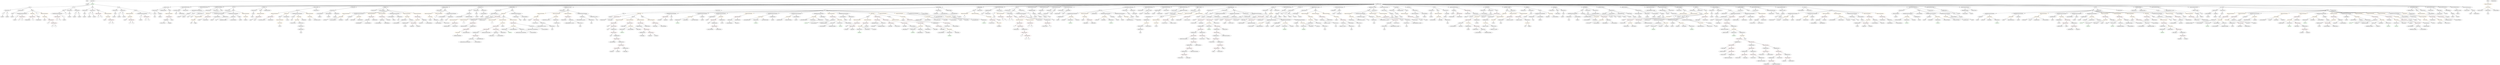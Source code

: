 strict digraph {
	graph [bb="0,0,47722,1476"];
	node [label="\N"];
	Enter	[height=0.5,
		pos="1675.6,1458",
		width=0.83628];
	VariableDeclarationStatement_Unnamed_12	[color=black,
		height=0.5,
		label=VariableDeclarationStatement,
		pos="37853,1170",
		width=3.3174];
	VariableDeclaration__dividends_2	[color=black,
		height=0.5,
		label=_dividends,
		pos="37672,1098",
		width=1.4323];
	VariableDeclarationStatement_Unnamed_12 -> VariableDeclaration__dividends_2	[pos="e,37705,1112 37811,1152.8 37782,1141.8 37745,1127.3 37716,1116.1"];
	FunctionCall_Unnamed_22	[color=orange,
		height=0.5,
		label=FunctionCall,
		pos="37853,1098",
		width=1.6125];
	VariableDeclarationStatement_Unnamed_12 -> FunctionCall_Unnamed_22	[pos="e,37853,1116.1 37853,1151.7 37853,1144.4 37853,1135.7 37853,1127.5"];
	TupleExpression_Unnamed_29	[color=black,
		height=0.5,
		label=TupleExpression,
		pos="33630,162",
		width=2.0422];
	BinaryOperation_Unnamed_108	[color=brown,
		height=0.5,
		label=BinaryOperation,
		pos="33630,90",
		width=1.9867];
	TupleExpression_Unnamed_29 -> BinaryOperation_Unnamed_108	[pos="e,33630,108.1 33630,143.7 33630,136.41 33630,127.73 33630,119.54"];
	ExpressionStatement_Unnamed_43	[color=orange,
		height=0.5,
		label=ExpressionStatement,
		pos="5247.6,1170",
		width=2.458];
	BinaryOperation_Unnamed_48	[color=brown,
		height=0.5,
		label=BinaryOperation,
		pos="5162.6,1098",
		width=1.9867];
	ExpressionStatement_Unnamed_43 -> BinaryOperation_Unnamed_48	[pos="e,5182.7,1115.5 5227,1152.1 5216.3,1143.2 5203,1132.3 5191.3,1122.6"];
	Identifier_profitPerShare__6	[color=black,
		height=0.5,
		label=profitPerShare_,
		pos="43509,954",
		width=1.9313];
	IndexAccess_Unnamed_11	[color=black,
		height=0.5,
		label=IndexAccess,
		pos="7303.6,1026",
		width=1.6402];
	Identifier__customerAddress_11	[color=black,
		height=0.5,
		label=_customerAddress,
		pos="7221.6,954",
		width=2.264];
	IndexAccess_Unnamed_11 -> Identifier__customerAddress_11	[pos="e,7241.4,971.88 7284.6,1008.8 7274.2,999.95 7261.3,988.87 7249.8,979.07"];
	Identifier_referralBalance__2	[color=black,
		height=0.5,
		label=referralBalance_,
		pos="7391.6,954",
		width=1.959];
	IndexAccess_Unnamed_11 -> Identifier_referralBalance__2	[pos="e,7370.7,971.63 7324,1008.8 7335.3,999.79 7349.5,988.49 7362,978.56"];
	Identifier__ethereum_5	[color=black,
		height=0.5,
		label=_ethereum,
		pos="24354,882",
		width=1.363];
	IfStatement_Unnamed_10	[color=orange,
		height=0.5,
		label=IfStatement,
		pos="12155,1170",
		width=1.4739];
	BinaryOperation_Unnamed_83	[color=brown,
		height=0.5,
		label=BinaryOperation,
		pos="11731,1098",
		width=1.9867];
	IfStatement_Unnamed_10 -> BinaryOperation_Unnamed_83	[pos="e,11789,1108.7 12108,1161.2 12033,1148.9 11887,1124.9 11801,1110.6"];
	Block_Unnamed_44	[color=black,
		height=0.5,
		label=Block,
		pos="12095,1098",
		width=0.90558];
	IfStatement_Unnamed_10 -> Block_Unnamed_44	[pos="e,12108,1114.5 12140,1152.4 12133,1143.6 12123,1132.7 12115,1123"];
	Block_Unnamed_45	[color=black,
		height=0.5,
		label=Block,
		pos="12273,1098",
		width=0.90558];
	IfStatement_Unnamed_10 -> Block_Unnamed_45	[pos="e,12251,1111.8 12180,1153.8 12198,1143.2 12222,1128.9 12241,1117.6"];
	ElementaryTypeName_uint_4	[color=black,
		height=0.5,
		label=uint,
		pos="33709,1098",
		width=0.75];
	Identifier_tokenBalanceLedger__2	[color=black,
		height=0.5,
		label=tokenBalanceLedger_,
		pos="40552,954",
		width=2.5273];
	FunctionCall_Unnamed_32	[color=orange,
		height=0.5,
		label=FunctionCall,
		pos="44190,1098",
		width=1.6125];
	MemberAccess_Unnamed_16	[color=black,
		height=0.5,
		label=MemberAccess,
		pos="43969,1026",
		width=1.9174];
	FunctionCall_Unnamed_32 -> MemberAccess_Unnamed_16	[pos="e,44011,1040.5 44150,1084.5 44114,1073.2 44061,1056.4 44022,1043.9"];
	Identifier_dividendFee__1	[color=black,
		height=0.5,
		label=dividendFee_,
		pos="44117,1026",
		width=1.6957];
	FunctionCall_Unnamed_32 -> Identifier_dividendFee__1	[pos="e,44134,1043.7 44172,1080.4 44163,1071.8 44152,1061 44142,1051.4"];
	Identifier__amountOfTokens_3	[color=black,
		height=0.5,
		label=_amountOfTokens,
		pos="44277,1026",
		width=2.2501];
	FunctionCall_Unnamed_32 -> Identifier__amountOfTokens_3	[pos="e,44256,1043.6 44210,1080.8 44221,1071.8 44235,1060.5 44247,1050.6"];
	ElementaryTypeName_uint256_83	[color=black,
		height=0.5,
		label=uint256,
		pos="1522.6,1098",
		width=1.0442];
	Identifier_msg_7	[color=black,
		height=0.5,
		label=msg,
		pos="41341,1026",
		width=0.75];
	Identifier_SafeMath_3	[color=green,
		height=0.5,
		label=SafeMath,
		pos="39742,882",
		width=1.2798];
	ElementaryTypeName_uint256_10	[color=black,
		height=0.5,
		label=uint256,
		pos="22245,1170",
		width=1.0442];
	Identifier_tokens__1	[color=black,
		height=0.5,
		label=tokens_,
		pos="23194,306",
		width=1.1135];
	Identifier__dividends_7	[color=black,
		height=0.5,
		label=_dividends,
		pos="6204.6,1026",
		width=1.4323];
	ParameterList_Unnamed_58	[color=black,
		height=0.5,
		label=ParameterList,
		pos="130.59,1242",
		width=1.7095];
	Parameter_b	[color=black,
		height=0.5,
		label=b,
		pos="47.591,1170",
		width=0.75];
	ParameterList_Unnamed_58 -> Parameter_b	[pos="e,63.94,1184.8 111.34,1224.8 99.78,1215 84.949,1202.5 72.501,1192"];
	Parameter_a	[color=black,
		height=0.5,
		label=a,
		pos="130.59,1170",
		width=0.75];
	ParameterList_Unnamed_58 -> Parameter_a	[pos="e,130.59,1188.1 130.59,1223.7 130.59,1216.4 130.59,1207.7 130.59,1199.5"];
	ExpressionStatement_Unnamed_1	[color=orange,
		height=0.5,
		label=ExpressionStatement,
		pos="18472,1170",
		width=2.458];
	Identifier__	[color=black,
		height=0.5,
		label=_,
		pos="18472,1098",
		width=0.75];
	ExpressionStatement_Unnamed_1 -> Identifier__	[pos="e,18472,1116.1 18472,1151.7 18472,1144.4 18472,1135.7 18472,1127.5"];
	Identifier_tokenBalanceLedger__4	[color=black,
		height=0.5,
		label=tokenBalanceLedger_,
		pos="46087,810",
		width=2.5273];
	Identifier_msg_23	[color=black,
		height=0.5,
		label=msg,
		pos="26220,954",
		width=0.75];
	Mapping_Unnamed	[color=black,
		height=0.5,
		label=Mapping,
		pos="19892,1170",
		width=1.2105];
	ElementaryTypeName_address_9	[color=black,
		height=0.5,
		label=address,
		pos="20022,1098",
		width=1.0996];
	Mapping_Unnamed -> ElementaryTypeName_address_9	[pos="e,19997,1112.3 19917,1155.2 19937,1144.4 19965,1129.5 19987,1117.7"];
	ElementaryTypeName_bool	[color=black,
		height=0.5,
		label=bool,
		pos="20107,1098",
		width=0.76697];
	Mapping_Unnamed -> ElementaryTypeName_bool	[pos="e,20085,1109.8 19925,1158 19932,1156 19938,1153.9 19945,1152 20000,1135.1 20016,1136.5 20071,1116 20072,1115.5 20073,1115 20075,\
1114.4"];
	NumberLiteral_Unnamed_4	[color=black,
		height=0.5,
		label=NumberLiteral,
		pos="20224,1170",
		width=1.765];
	Identifier_a_5	[color=black,
		height=0.5,
		label=a,
		pos="1889.6,1098",
		width=0.75];
	VariableDeclaration__customerAddress_6	[color=black,
		height=0.5,
		label=_customerAddress,
		pos="45930,1098",
		width=2.264];
	ElementaryTypeName_address_21	[color=black,
		height=0.5,
		label=address,
		pos="46128,1026",
		width=1.0996];
	VariableDeclaration__customerAddress_6 -> ElementaryTypeName_address_21	[pos="e,46097,1037.8 45972,1082.2 46005,1070.2 46053,1053.5 46086,1041.7"];
	Identifier__customerAddress_30	[color=black,
		height=0.5,
		label=_customerAddress,
		pos="28100,738",
		width=2.264];
	Identifier_tokenSupply__18	[color=black,
		height=0.5,
		label=tokenSupply_,
		pos="12531,882",
		width=1.7372];
	Mapping_Unnamed_2	[color=black,
		height=0.5,
		label=Mapping,
		pos="46830,1170",
		width=1.2105];
	ElementaryTypeName_address_11	[color=black,
		height=0.5,
		label=address,
		pos="46836,1098",
		width=1.0996];
	Mapping_Unnamed_2 -> ElementaryTypeName_address_11	[pos="e,46834,1116.1 46831,1151.7 46832,1144.4 46832,1135.7 46833,1127.5"];
	ElementaryTypeName_uint256_16	[color=black,
		height=0.5,
		label=uint256,
		pos="46931,1098",
		width=1.0442];
	Mapping_Unnamed_2 -> ElementaryTypeName_uint256_16	[pos="e,46910,1113.3 46851,1154.2 46865,1144.2 46885,1130.9 46900,1119.9"];
	Identifier__taxedEthereum_3	[color=black,
		height=0.5,
		label=_taxedEthereum,
		pos="24071,1026",
		width=1.959];
	Identifier__customerAddress_5	[color=black,
		height=0.5,
		label=_customerAddress,
		pos="35634,954",
		width=2.264];
	Identifier_ambassadors_	[color=black,
		height=0.5,
		label=ambassadors_,
		pos="9412.6,666",
		width=1.7927];
	BooleanLiteral_Unnamed_10	[color=black,
		height=0.5,
		label=BooleanLiteral,
		pos="41854,1026",
		width=1.7788];
	Parameter__referredBy_1	[color=black,
		height=0.5,
		label=_referredBy,
		pos="17936,1170",
		width=1.5293];
	ElementaryTypeName_address_31	[color=black,
		height=0.5,
		label=address,
		pos="18277,1098",
		width=1.0996];
	Parameter__referredBy_1 -> ElementaryTypeName_address_31	[pos="e,18247,1110.3 17977,1157.6 17985,1155.6 17993,1153.6 18001,1152 18101,1131.1 18129,1140.8 18228,1116 18230,1115.3 18233,1114.5 \
18236,1113.7"];
	Identifier__fee_2	[color=black,
		height=0.5,
		label=_fee,
		pos="11600,810",
		width=0.75];
	ExpressionStatement_Unnamed_64	[color=orange,
		height=0.5,
		label=ExpressionStatement,
		pos="16376,1026",
		width=2.458];
	BinaryOperation_Unnamed_81	[color=brown,
		height=0.5,
		label=BinaryOperation,
		pos="16376,954",
		width=1.9867];
	ExpressionStatement_Unnamed_64 -> BinaryOperation_Unnamed_81	[pos="e,16376,972.1 16376,1007.7 16376,1000.4 16376,991.73 16376,983.54"];
	MemberAccess_Unnamed_57	[color=black,
		height=0.5,
		label=MemberAccess,
		pos="16412,810",
		width=1.9174];
	Identifier_SafeMath_26	[color=green,
		height=0.5,
		label=SafeMath,
		pos="16412,738",
		width=1.2798];
	MemberAccess_Unnamed_57 -> Identifier_SafeMath_26	[pos="e,16412,756.1 16412,791.7 16412,784.41 16412,775.73 16412,767.54"];
	VariableDeclaration_tokens_	[color=black,
		height=0.5,
		label=tokens_,
		pos="23618,1098",
		width=1.1135];
	ElementaryTypeName_uint256_75	[color=black,
		height=0.5,
		label=uint256,
		pos="23335,1026",
		width=1.0442];
	VariableDeclaration_tokens_ -> ElementaryTypeName_uint256_75	[pos="e,23363,1038.2 23587,1085.8 23581,1083.7 23575,1081.7 23569,1080 23486,1058 23463,1066.8 23381,1044 23378,1043.3 23376,1042.6 23373,\
1041.8"];
	MemberAccess_Unnamed_14	[color=black,
		height=0.5,
		label=MemberAccess,
		pos="41192,810",
		width=1.9174];
	Identifier_SafeMath_5	[color=green,
		height=0.5,
		label=SafeMath,
		pos="41192,738",
		width=1.2798];
	MemberAccess_Unnamed_14 -> Identifier_SafeMath_5	[pos="e,41192,756.1 41192,791.7 41192,784.41 41192,775.73 41192,767.54"];
	Block_Unnamed_8	[color=black,
		height=0.5,
		label=Block,
		pos="47491,1458",
		width=0.90558];
	ExpressionStatement_Unnamed_13	[color=orange,
		height=0.5,
		label=ExpressionStatement,
		pos="47491,1386",
		width=2.458];
	Block_Unnamed_8 -> ExpressionStatement_Unnamed_13	[pos="e,47491,1404.1 47491,1439.7 47491,1432.4 47491,1423.7 47491,1415.5"];
	ExpressionStatement_Unnamed_12	[color=orange,
		height=0.5,
		label=ExpressionStatement,
		pos="27342,1170",
		width=2.458];
	FunctionCall_Unnamed_8	[color=orange,
		height=0.5,
		label=FunctionCall,
		pos="27351,1098",
		width=1.6125];
	ExpressionStatement_Unnamed_12 -> FunctionCall_Unnamed_8	[pos="e,27348,1116.1 27344,1151.7 27345,1144.3 27346,1135.5 27347,1127.3"];
	ElementaryTypeName_uint	[color=black,
		height=0.5,
		label=uint,
		pos="41847,1098",
		width=0.75];
	TupleExpression_Unnamed_8	[color=black,
		height=0.5,
		label=TupleExpression,
		pos="44250,954",
		width=2.0422];
	ElementaryTypeName_int256_5	[color=black,
		height=0.5,
		label=int256,
		pos="44250,882",
		width=0.91945];
	TupleExpression_Unnamed_8 -> ElementaryTypeName_int256_5	[pos="e,44250,900.1 44250,935.7 44250,928.41 44250,919.73 44250,911.54"];
	Identifier_stakingRequirement	[color=black,
		height=0.5,
		label=stakingRequirement,
		pos="46756,1026",
		width=2.3194];
	NumberLiteral_Unnamed_5	[color=black,
		height=0.5,
		label=NumberLiteral,
		pos="20277,1242",
		width=1.765];
	MemberAccess_Unnamed_9	[color=black,
		height=0.5,
		label=MemberAccess,
		pos="41136,1098",
		width=1.9174];
	MemberAccess_Unnamed_9 -> Identifier_msg_7	[pos="e,41319,1037.6 41182,1084.3 41216,1074.5 41264,1059.9 41305,1044 41306,1043.4 41308,1042.8 41309,1042.1"];
	Identifier_tokenPriceInitial_	[color=black,
		height=0.5,
		label=tokenPriceInitial_,
		pos="31122,954",
		width=2.0838];
	IndexAccess_Unnamed_42	[color=black,
		height=0.5,
		label=IndexAccess,
		pos="26853,1026",
		width=1.6402];
	MemberAccess_Unnamed_66	[color=black,
		height=0.5,
		label=MemberAccess,
		pos="26831,954",
		width=1.9174];
	IndexAccess_Unnamed_42 -> MemberAccess_Unnamed_66	[pos="e,26836,972.1 26847,1007.7 26845,1000.2 26842,991.32 26839,982.97"];
	Identifier_redeemableEther_re_ent32_2	[color=black,
		height=0.5,
		label=redeemableEther_re_ent32,
		pos="27027,954",
		width=3.0263];
	IndexAccess_Unnamed_42 -> Identifier_redeemableEther_re_ent32_2	[pos="e,26986,971.18 26887,1011 26913,1000.8 26947,986.86 26976,975.42"];
	ParameterList_Unnamed_45	[color=black,
		height=0.5,
		label=ParameterList,
		pos="36225,1242",
		width=1.7095];
	Parameter__ethereumToSpend	[color=black,
		height=0.5,
		label=_ethereumToSpend,
		pos="36120,1170",
		width=2.3333];
	ParameterList_Unnamed_45 -> Parameter__ethereumToSpend	[pos="e,36144,1187.6 36201,1225.1 36187,1215.8 36169,1204 36154,1193.7"];
	TupleExpression_Unnamed_4	[color=black,
		height=0.5,
		label=TupleExpression,
		pos="7749.6,954",
		width=2.0422];
	ElementaryTypeName_int256_2	[color=black,
		height=0.5,
		label=int256,
		pos="7749.6,882",
		width=0.91945];
	TupleExpression_Unnamed_4 -> ElementaryTypeName_int256_2	[pos="e,7749.6,900.1 7749.6,935.7 7749.6,928.41 7749.6,919.73 7749.6,911.54"];
	NumberLiteral_Unnamed_51	[color=black,
		height=0.5,
		label=NumberLiteral,
		pos="33294,162",
		width=1.765];
	Identifier_myDividends_1	[color=black,
		height=0.5,
		label=myDividends,
		pos="34147,1026",
		width=1.6541];
	NumberLiteral_Unnamed_57	[color=black,
		height=0.5,
		label=NumberLiteral,
		pos="22976,594",
		width=1.765];
	NumberLiteral_Unnamed_11	[color=black,
		height=0.5,
		label=NumberLiteral,
		pos="27594,1098",
		width=1.765];
	Identifier_assert_1	[color=black,
		height=0.5,
		label=assert,
		pos="2010.6,1026",
		width=0.89172];
	FunctionCall_Unnamed_21	[color=orange,
		height=0.5,
		label=FunctionCall,
		pos="38272,1098",
		width=1.6125];
	Identifier__tokens_3	[color=black,
		height=0.5,
		label=_tokens,
		pos="38128,1026",
		width=1.1135];
	FunctionCall_Unnamed_21 -> Identifier__tokens_3	[pos="e,38154,1039.8 38241,1082.3 38219,1071.4 38188,1056.3 38164,1044.7"];
	Identifier_tokensToEthereum_	[color=black,
		height=0.5,
		label=tokensToEthereum_,
		pos="38272,1026",
		width=2.3887];
	FunctionCall_Unnamed_21 -> Identifier_tokensToEthereum_	[pos="e,38272,1044.1 38272,1079.7 38272,1072.4 38272,1063.7 38272,1055.5"];
	ElementaryTypeName_uint256_68	[color=black,
		height=0.5,
		label=uint256,
		pos="12806,1026",
		width=1.0442];
	MemberAccess_Unnamed_34	[color=black,
		height=0.5,
		label=MemberAccess,
		pos="28529,1026",
		width=1.9174];
	Identifier_msg_16	[color=black,
		height=0.5,
		label=msg,
		pos="28529,954",
		width=0.75];
	MemberAccess_Unnamed_34 -> Identifier_msg_16	[pos="e,28529,972.1 28529,1007.7 28529,1000.4 28529,991.73 28529,983.54"];
	NumberLiteral_Unnamed_16	[color=black,
		height=0.5,
		label=NumberLiteral,
		pos="33599,1170",
		width=1.765];
	ElementaryTypeName_uint_7	[color=black,
		height=0.5,
		label=uint,
		pos="20143,1026",
		width=0.75];
	Identifier_SafeMath_11	[color=green,
		height=0.5,
		label=SafeMath,
		pos="43666,882",
		width=1.2798];
	ElementaryTypeName_uint256_45	[color=black,
		height=0.5,
		label=uint256,
		pos="31763,882",
		width=1.0442];
	ElementaryTypeName_uint256_7	[color=black,
		height=0.5,
		label=uint256,
		pos="26980,1098",
		width=1.0442];
	ModifierInvocation_onlyAdministrator_2	[color=black,
		height=0.5,
		label=onlyAdministrator,
		pos="46060,1242",
		width=2.1531];
	Identifier_ambassadorAccumulatedQuota_	[color=black,
		height=0.5,
		label=ambassadorAccumulatedQuota_,
		pos="8906.6,522",
		width=3.6778];
	NumberLiteral_Unnamed_58	[color=black,
		height=0.5,
		label=NumberLiteral,
		pos="23316,306",
		width=1.765];
	VariableDeclaration__undividedDividends	[color=black,
		height=0.5,
		label=_undividedDividends,
		pos="17959,1098",
		width=2.4857];
	ElementaryTypeName_uint256_63	[color=black,
		height=0.5,
		label=uint256,
		pos="18336,1026",
		width=1.0442];
	VariableDeclaration__undividedDividends -> ElementaryTypeName_uint256_63	[pos="e,18308,1038.3 18031,1087.1 18113,1075.5 18242,1056.5 18290,1044 18292,1043.4 18294,1042.7 18297,1041.9"];
	Block_Unnamed_12	[color=black,
		height=0.5,
		label=Block,
		pos="39845,1242",
		width=0.90558];
	Block_Unnamed_12 -> VariableDeclarationStatement_Unnamed_12	[pos="e,37967,1175.6 39812,1240 39648,1234.7 38899,1210.5 38286,1188 38182,1184.2 38064,1179.6 37978,1176.1"];
	VariableDeclarationStatement_Unnamed_11	[color=black,
		height=0.5,
		label=VariableDeclarationStatement,
		pos="38414,1170",
		width=3.3174];
	Block_Unnamed_12 -> VariableDeclarationStatement_Unnamed_11	[pos="e,38526,1176.5 39812,1239.4 39641,1231.1 38846,1192.2 38537,1177"];
	ExpressionStatement_Unnamed_30	[color=orange,
		height=0.5,
		label=ExpressionStatement,
		pos="38904,1170",
		width=2.458];
	Block_Unnamed_12 -> ExpressionStatement_Unnamed_30	[pos="e,38985,1177.6 39812,1238.7 39710,1231.6 39385,1208.6 39116,1188 39076,1185 39033,1181.6 38996,1178.6"];
	VariableDeclarationStatement_Unnamed_14	[color=black,
		height=0.5,
		label=VariableDeclarationStatement,
		pos="39244,1170",
		width=3.3174];
	Block_Unnamed_12 -> VariableDeclarationStatement_Unnamed_14	[pos="e,39336,1181.8 39813,1237.3 39727,1227.3 39486,1199.3 39347,1183.1"];
	VariableDeclarationStatement_Unnamed_10	[color=black,
		height=0.5,
		label=VariableDeclarationStatement,
		pos="39547,1170",
		width=3.3174];
	Block_Unnamed_12 -> VariableDeclarationStatement_Unnamed_10	[pos="e,39609,1185.7 39815,1234 39770,1223.5 39683,1203 39620,1188.3"];
	VariableDeclarationStatement_Unnamed_13	[color=black,
		height=0.5,
		label=VariableDeclarationStatement,
		pos="39829,1170",
		width=3.3174];
	Block_Unnamed_12 -> VariableDeclarationStatement_Unnamed_13	[pos="e,39833,1188.1 39841,1223.7 39839,1216.3 39837,1207.5 39835,1199.3"];
	ExpressionStatement_Unnamed_26	[color=orange,
		height=0.5,
		label=ExpressionStatement,
		pos="40073,1170",
		width=2.458];
	Block_Unnamed_12 -> ExpressionStatement_Unnamed_26	[pos="e,40018,1184.5 39870,1230.1 39875,1228 39880,1225.8 39886,1224 39926,1210.1 39971,1197.1 40008,1187.4"];
	ExpressionStatement_Unnamed_27	[color=orange,
		height=0.5,
		label=ExpressionStatement,
		pos="40318,1170",
		width=2.458];
	Block_Unnamed_12 -> ExpressionStatement_Unnamed_27	[pos="e,40242,1179.7 39869,1229.6 39874,1227.5 39880,1225.5 39886,1224 39902,1219.7 40110,1195.1 40231,1181"];
	ExpressionStatement_Unnamed_25	[color=orange,
		height=0.5,
		label=ExpressionStatement,
		pos="40565,1170",
		width=2.458];
	Block_Unnamed_12 -> ExpressionStatement_Unnamed_25	[pos="e,40490,1180.1 39868,1229.6 39874,1227.4 39880,1225.3 39886,1224 40115,1170.2 40180,1209.3 40415,1188 40435,1186.1 40458,1183.7 \
40479,1181.4"];
	IfStatement_Unnamed_2	[color=orange,
		height=0.5,
		label=IfStatement,
		pos="40894,1170",
		width=1.4739];
	Block_Unnamed_12 -> IfStatement_Unnamed_2	[pos="e,40842,1175.1 39868,1229.5 39874,1227.3 39880,1225.3 39886,1224 40054,1186.4 40489,1198.3 40662,1188 40719,1184.6 40784,1179.7 \
40831,1176"];
	VariableDeclarationStatement_Unnamed_9	[color=black,
		height=0.5,
		label=VariableDeclarationStatement,
		pos="41095,1170",
		width=3.3174];
	Block_Unnamed_12 -> VariableDeclarationStatement_Unnamed_9	[pos="e,41008,1182.8 39868,1229.4 39874,1227.2 39880,1225.2 39886,1224 40118,1173.6 40718,1206.5 40956,1188 40969,1187 40983,1185.6 40997,\
1184"];
	ExpressionStatement_Unnamed_28	[color=orange,
		height=0.5,
		label=ExpressionStatement,
		pos="41321,1170",
		width=2.458];
	Block_Unnamed_12 -> ExpressionStatement_Unnamed_28	[pos="e,41258,1183.2 39868,1229.4 39874,1227.2 39880,1225.2 39886,1224 40176,1162 40927,1217.5 41223,1188 41231,1187.2 41239,1186.1 41247,\
1184.9"];
	ElementaryTypeName_address_18	[color=black,
		height=0.5,
		label=address,
		pos="7541.6,1026",
		width=1.0996];
	VariableDeclarationStatement_Unnamed_34	[color=black,
		height=0.5,
		label=VariableDeclarationStatement,
		pos="20500,1170",
		width=3.3174];
	VariableDeclaration__taxedEthereum_4	[color=black,
		height=0.5,
		label=_taxedEthereum,
		pos="20291,1098",
		width=1.959];
	VariableDeclarationStatement_Unnamed_34 -> VariableDeclaration__taxedEthereum_4	[pos="e,20332,1112.9 20452,1153 20419,1142.1 20376,1127.6 20343,1116.4"];
	FunctionCall_Unnamed_74	[color=orange,
		height=0.5,
		label=FunctionCall,
		pos="20487,1098",
		width=1.6125];
	VariableDeclarationStatement_Unnamed_34 -> FunctionCall_Unnamed_74	[pos="e,20490,1116.1 20496,1151.7 20495,1144.3 20493,1135.5 20492,1127.3"];
	FunctionDefinition_mul	[color=black,
		height=0.5,
		label=mul,
		pos="449.59,1314",
		width=0.75];
	FunctionDefinition_mul -> ParameterList_Unnamed_58	[pos="e,178.75,1253.6 424.03,1307.4 373.5,1296.3 259.71,1271.3 189.61,1256"];
	ParameterList_Unnamed_59	[color=black,
		height=0.5,
		label=ParameterList,
		pos="356.59,1242",
		width=1.7095];
	FunctionDefinition_mul -> ParameterList_Unnamed_59	[pos="e,378.26,1259.3 432.1,1299.8 419.46,1290.3 402.07,1277.2 387.16,1266"];
	Block_Unnamed_51	[color=black,
		height=0.5,
		label=Block,
		pos="620.59,1242",
		width=0.90558];
	FunctionDefinition_mul -> Block_Unnamed_51	[pos="e,595,1253.5 472.3,1303.7 500.99,1292 550.71,1271.6 584.6,1257.7"];
	FunctionCall_Unnamed_71	[color=orange,
		height=0.5,
		label=FunctionCall,
		pos="20726,1098",
		width=1.6125];
	Identifier_require_11	[color=black,
		height=0.5,
		label=require,
		pos="20711,1026",
		width=1.0026];
	FunctionCall_Unnamed_71 -> Identifier_require_11	[pos="e,20714,1044.1 20722,1079.7 20720,1072.3 20718,1063.5 20717,1055.3"];
	BinaryOperation_Unnamed_69	[color=brown,
		height=0.5,
		label=BinaryOperation,
		pos="20837,1026",
		width=1.9867];
	FunctionCall_Unnamed_71 -> BinaryOperation_Unnamed_69	[pos="e,20811,1043.1 20751,1081.3 20766,1071.8 20785,1059.5 20802,1049.1"];
	ParameterList_Unnamed_7	[color=black,
		height=0.5,
		label=ParameterList,
		pos="26900,1242",
		width=1.7095];
	VariableDeclaration_ethereumWithdrawn	[color=black,
		height=0.5,
		label=ethereumWithdrawn,
		pos="26900,1170",
		width=2.361];
	ParameterList_Unnamed_7 -> VariableDeclaration_ethereumWithdrawn	[pos="e,26900,1188.1 26900,1223.7 26900,1216.4 26900,1207.7 26900,1199.5"];
	VariableDeclaration_customerAddress_3	[color=black,
		height=0.5,
		label=customerAddress,
		pos="27080,1170",
		width=2.1254];
	ParameterList_Unnamed_7 -> VariableDeclaration_customerAddress_3	[pos="e,27041,1185.9 26936,1227 26963,1216.4 27001,1201.8 27031,1190.1"];
	Identifier_tokensToEthereum__4	[color=black,
		height=0.5,
		label=tokensToEthereum_,
		pos="21612,1026",
		width=2.3887];
	IndexAccess_Unnamed_18	[color=black,
		height=0.5,
		label=IndexAccess,
		pos="42169,1026",
		width=1.6402];
	Identifier_tokenBalanceLedger__5	[color=black,
		height=0.5,
		label=tokenBalanceLedger_,
		pos="41722,954",
		width=2.5273];
	IndexAccess_Unnamed_18 -> Identifier_tokenBalanceLedger__5	[pos="e,41788,966.73 42125,1013.4 42117,1011.4 42109,1009.5 42101,1008 41977,984.74 41945,990.62 41821,972 41813,970.93 41806,969.77 41799,\
968.57"];
	Identifier__customerAddress_21	[color=black,
		height=0.5,
		label=_customerAddress,
		pos="41912,954",
		width=2.264];
	IndexAccess_Unnamed_18 -> Identifier__customerAddress_21	[pos="e,41961,968.55 42126,1013.3 42084,1001.9 42019,984.38 41972,971.55"];
	BinaryOperation_Unnamed_8	[color=brown,
		height=0.5,
		label=BinaryOperation,
		pos="9104.6,666",
		width=1.9867];
	IndexAccess_Unnamed_2	[color=black,
		height=0.5,
		label=IndexAccess,
		pos="9022.6,594",
		width=1.6402];
	BinaryOperation_Unnamed_8 -> IndexAccess_Unnamed_2	[pos="e,9041.9,611.47 9085.2,648.41 9074.8,639.61 9062,628.63 9050.6,618.92"];
	Identifier__amountOfEthereum_1	[color=black,
		height=0.5,
		label=_amountOfEthereum,
		pos="9187.6,594",
		width=2.4442];
	BinaryOperation_Unnamed_8 -> Identifier__amountOfEthereum_1	[pos="e,9167.5,611.96 9124.3,648.41 9134.5,639.73 9147.3,628.95 9158.7,619.34"];
	Block_Unnamed_27	[color=black,
		height=0.5,
		label=Block,
		pos="28645,1242",
		width=0.90558];
	IfStatement_Unnamed_5	[color=orange,
		height=0.5,
		label=IfStatement,
		pos="28596,1170",
		width=1.4739];
	Block_Unnamed_27 -> IfStatement_Unnamed_5	[pos="e,28607,1187.6 28633,1224.8 28627,1216.5 28620,1206.2 28614,1196.9"];
	ExpressionStatement_Unnamed_52	[color=orange,
		height=0.5,
		label=ExpressionStatement,
		pos="28756,1170",
		width=2.458];
	Block_Unnamed_27 -> ExpressionStatement_Unnamed_52	[pos="e,28729,1187.6 28665,1227.8 28681,1218.2 28702,1204.9 28720,1193.6"];
	ExpressionStatement_Unnamed_53	[color=orange,
		height=0.5,
		label=ExpressionStatement,
		pos="28951,1170",
		width=2.458];
	Block_Unnamed_27 -> ExpressionStatement_Unnamed_53	[pos="e,28885,1182.6 28669,1230 28674,1227.8 28680,1225.7 28686,1224 28720,1213.5 28809,1196.5 28874,1184.6"];
	FunctionCall_Unnamed_65	[color=orange,
		height=0.5,
		label=FunctionCall,
		pos="24085,954",
		width=1.6125];
	NumberLiteral_Unnamed_41	[color=black,
		height=0.5,
		label=NumberLiteral,
		pos="23846,882",
		width=1.765];
	FunctionCall_Unnamed_65 -> NumberLiteral_Unnamed_41	[pos="e,23889,895.58 24044,940.97 24004,929.32 23943,911.59 23900,898.8"];
	Identifier_tokensToEthereum__3	[color=black,
		height=0.5,
		label=tokensToEthereum_,
		pos="24014,882",
		width=2.3887];
	FunctionCall_Unnamed_65 -> Identifier_tokensToEthereum__3	[pos="e,24031,899.96 24068,936.41 24059,927.91 24048,917.37 24039,907.91"];
	Identifier__name	[color=black,
		height=0.5,
		label=_name,
		pos="4777.6,1026",
		width=0.97489];
	BinaryOperation_Unnamed_129	[color=brown,
		height=0.5,
		label=BinaryOperation,
		pos="23255,378",
		width=1.9867];
	BinaryOperation_Unnamed_129 -> Identifier_tokens__1	[pos="e,23208,323.31 23240,360.05 23232,351.59 23223,341.19 23215,331.84"];
	BinaryOperation_Unnamed_129 -> NumberLiteral_Unnamed_58	[pos="e,23301,323.79 23269,360.05 23277,351.71 23286,341.49 23294,332.25"];
	VariableDeclaration__dividends_3	[color=black,
		height=0.5,
		label=_dividends,
		pos="42729,1098",
		width=1.4323];
	ElementaryTypeName_uint256_33	[color=black,
		height=0.5,
		label=uint256,
		pos="42688,1026",
		width=1.0442];
	VariableDeclaration__dividends_3 -> ElementaryTypeName_uint256_33	[pos="e,42697,1043.8 42719,1080.1 42714,1072.1 42708,1062.5 42703,1053.7"];
	Identifier_tokenSupply__2	[color=black,
		height=0.5,
		label=tokenSupply_,
		pos="40894,1026",
		width=1.7372];
	BinaryOperation_Unnamed_64	[color=brown,
		height=0.5,
		label=BinaryOperation,
		pos="22675,1098",
		width=1.9867];
	NumberLiteral_Unnamed_37	[color=black,
		height=0.5,
		label=NumberLiteral,
		pos="22539,1026",
		width=1.765];
	BinaryOperation_Unnamed_64 -> NumberLiteral_Unnamed_37	[pos="e,22568,1042.2 22644,1081.3 22625,1071.3 22599,1058.2 22578,1047.4"];
	Identifier_counter_re_ent42_1	[color=black,
		height=0.5,
		label=counter_re_ent42,
		pos="22696,1026",
		width=2.0976];
	BinaryOperation_Unnamed_64 -> Identifier_counter_re_ent42_1	[pos="e,22690,1044.1 22680,1079.7 22682,1072.2 22685,1063.3 22687,1055"];
	TupleExpression_Unnamed_42	[color=black,
		height=0.5,
		label=TupleExpression,
		pos="22948,882",
		width=2.0422];
	BinaryOperation_Unnamed_119	[color=brown,
		height=0.5,
		label=BinaryOperation,
		pos="22948,810",
		width=1.9867];
	TupleExpression_Unnamed_42 -> BinaryOperation_Unnamed_119	[pos="e,22948,828.1 22948,863.7 22948,856.41 22948,847.73 22948,839.54"];
	Identifier_tokenSupply__8	[color=black,
		height=0.5,
		label=tokenSupply_,
		pos="32227,1026",
		width=1.7372];
	VariableDeclarationStatement_Unnamed_11 -> FunctionCall_Unnamed_21	[pos="e,38302,1113.8 38380,1152.4 38359,1142.3 38333,1129.4 38312,1118.8"];
	VariableDeclaration__ethereum	[color=black,
		height=0.5,
		label=_ethereum,
		pos="38414,1098",
		width=1.363];
	VariableDeclarationStatement_Unnamed_11 -> VariableDeclaration__ethereum	[pos="e,38414,1116.1 38414,1151.7 38414,1144.4 38414,1135.7 38414,1127.5"];
	Identifier_profitPerShare__2	[color=black,
		height=0.5,
		label=profitPerShare_,
		pos="41349,810",
		width=1.9313];
	NumberLiteral_Unnamed_24	[color=black,
		height=0.5,
		label=NumberLiteral,
		pos="35786,1026",
		width=1.765];
	NumberLiteral_Unnamed_45	[color=black,
		height=0.5,
		label=NumberLiteral,
		pos="11528,1026",
		width=1.765];
	MemberAccess_Unnamed_62	[color=black,
		height=0.5,
		label=MemberAccess,
		pos="26412,882",
		width=1.9174];
	Identifier_msg_22	[color=black,
		height=0.5,
		label=msg,
		pos="26412,810",
		width=0.75];
	MemberAccess_Unnamed_62 -> Identifier_msg_22	[pos="e,26412,828.1 26412,863.7 26412,856.41 26412,847.73 26412,839.54"];
	ElementaryTypeName_string_1	[color=black,
		height=0.5,
		label=string,
		pos="25393,1170",
		width=0.864];
	NumberLiteral_Unnamed_55	[color=black,
		height=0.5,
		label=NumberLiteral,
		pos="22815,954",
		width=1.765];
	UnaryOperation_Unnamed_3	[color=black,
		height=0.5,
		label=UnaryOperation,
		pos="22064,1098",
		width=1.9452];
	TupleExpression_Unnamed_14	[color=black,
		height=0.5,
		label=TupleExpression,
		pos="21937,1026",
		width=2.0422];
	UnaryOperation_Unnamed_3 -> TupleExpression_Unnamed_14	[pos="e,21965,1042.8 22035,1081.1 22017,1071.4 21994,1058.9 21975,1048.3"];
	Parameter_None_7	[color=black,
		height=0.5,
		label=None,
		pos="28333,1170",
		width=0.85014];
	ElementaryTypeName_uint256_40	[color=black,
		height=0.5,
		label=uint256,
		pos="27955,1098",
		width=1.0442];
	Parameter_None_7 -> ElementaryTypeName_uint256_40	[pos="e,27983,1110.3 28309,1157.6 28304,1155.5 28299,1153.4 28294,1152 28167,1117.5 28129,1146.4 28002,1116 27999,1115.3 27996,1114.6 \
27993,1113.8"];
	Identifier_dividendFee__4	[color=black,
		height=0.5,
		label=dividendFee_,
		pos="36715,1026",
		width=1.6957];
	ElementaryTypeName_uint256_34	[color=black,
		height=0.5,
		label=uint256,
		pos="46741,1098",
		width=1.0442];
	NumberLiteral_Unnamed_21	[color=black,
		height=0.5,
		label=NumberLiteral,
		pos="46443,1242",
		width=1.765];
	Identifier_profitPerShare__1	[color=black,
		height=0.5,
		label=profitPerShare_,
		pos="41203,882",
		width=1.9313];
	BinaryOperation_Unnamed_83 -> NumberLiteral_Unnamed_45	[pos="e,11567,1040.5 11690,1082.8 11657,1071.7 11612,1056.1 11578,1044.3"];
	Identifier_tokenSupply__13	[color=black,
		height=0.5,
		label=tokenSupply_,
		pos="11672,1026",
		width=1.7372];
	BinaryOperation_Unnamed_83 -> Identifier_tokenSupply__13	[pos="e,11686,1043.8 11716,1080.1 11709,1071.8 11701,1061.7 11693,1052.5"];
	IndexAccess_Unnamed_38	[color=black,
		height=0.5,
		label=IndexAccess,
		pos="15891,954",
		width=1.6402];
	Identifier__customerAddress_34	[color=black,
		height=0.5,
		label=_customerAddress,
		pos="15701,882",
		width=2.264];
	IndexAccess_Unnamed_38 -> Identifier__customerAddress_34	[pos="e,15741,898.03 15854,939.5 15825,928.83 15784,913.8 15752,901.93"];
	Identifier_tokenBalanceLedger__13	[color=black,
		height=0.5,
		label=tokenBalanceLedger_,
		pos="15891,882",
		width=2.5273];
	IndexAccess_Unnamed_38 -> Identifier_tokenBalanceLedger__13	[pos="e,15891,900.1 15891,935.7 15891,928.41 15891,919.73 15891,911.54"];
	ElementaryTypeName_uint256_91	[color=black,
		height=0.5,
		label=uint256,
		pos="2190.6,1098",
		width=1.0442];
	NumberLiteral_Unnamed_23	[color=black,
		height=0.5,
		label=NumberLiteral,
		pos="47340,1242",
		width=1.765];
	ParameterList_Unnamed_17	[color=black,
		height=0.5,
		label=ParameterList,
		pos="42204,1242",
		width=1.7095];
	Parameter__amountOfTokens_1	[color=black,
		height=0.5,
		label=_amountOfTokens,
		pos="42060,1170",
		width=2.2501];
	ParameterList_Unnamed_17 -> Parameter__amountOfTokens_1	[pos="e,42092,1186.8 42173,1226 42152,1216 42125,1202.8 42103,1191.9"];
	Parameter__toAddress	[color=black,
		height=0.5,
		label=_toAddress,
		pos="42214,1170",
		width=1.5155];
	ParameterList_Unnamed_17 -> Parameter__toAddress	[pos="e,42211,1188.1 42206,1223.7 42207,1216.3 42208,1207.5 42210,1199.3"];
	MemberAccess_Unnamed_15	[color=black,
		height=0.5,
		label=MemberAccess,
		pos="46099,1098",
		width=1.9174];
	Identifier_msg_8	[color=black,
		height=0.5,
		label=msg,
		pos="46213,1026",
		width=0.75];
	MemberAccess_Unnamed_15 -> Identifier_msg_8	[pos="e,46193,1038.8 46125,1080.9 46142,1070.2 46165,1056 46184,1044.8"];
	BinaryOperation_Unnamed_147	[color=brown,
		height=0.5,
		label=BinaryOperation,
		pos="1893.6,1170",
		width=1.9867];
	BinaryOperation_Unnamed_147 -> Identifier_a_5	[pos="e,1890.6,1116.1 1892.6,1151.7 1892.2,1144.4 1891.7,1135.7 1891.2,1127.5"];
	Identifier_b_4	[color=black,
		height=0.5,
		label=b,
		pos="1961.6,1098",
		width=0.75];
	BinaryOperation_Unnamed_147 -> Identifier_b_4	[pos="e,1947.6,1113.4 1910.1,1152.1 1918.9,1142.9 1930,1131.5 1939.6,1121.6"];
	BinaryOperation_Unnamed_97	[color=brown,
		height=0.5,
		label=BinaryOperation,
		pos="13633,882",
		width=1.9867];
	Identifier__amountOfTokens_15	[color=black,
		height=0.5,
		label=_amountOfTokens,
		pos="13548,810",
		width=2.2501];
	BinaryOperation_Unnamed_97 -> Identifier__amountOfTokens_15	[pos="e,13568,827.71 13612,864.41 13602,855.58 13588,844.57 13577,834.84"];
	Identifier_profitPerShare__9	[color=black,
		height=0.5,
		label=profitPerShare_,
		pos="13717,810",
		width=1.9313];
	BinaryOperation_Unnamed_97 -> Identifier_profitPerShare__9	[pos="e,13697,827.71 13652,864.41 13663,855.58 13676,844.57 13688,834.84"];
	VariableDeclarationStatement_Unnamed_46	[color=black,
		height=0.5,
		label=VariableDeclarationStatement,
		pos="23258,1170",
		width=3.3174];
	VariableDeclaration__tokenSupply	[color=black,
		height=0.5,
		label=_tokenSupply,
		pos="23013,1098",
		width=1.7372];
	VariableDeclarationStatement_Unnamed_46 -> VariableDeclaration__tokenSupply	[pos="e,23056,1111.4 23204,1153.6 23163,1142 23108,1126.2 23067,1114.5"];
	TupleExpression_Unnamed_40	[color=black,
		height=0.5,
		label=TupleExpression,
		pos="23167,1098",
		width=2.0422];
	VariableDeclarationStatement_Unnamed_46 -> TupleExpression_Unnamed_40	[pos="e,23188,1115.5 23236,1152.1 23224,1143.1 23210,1132.1 23197,1122.3"];
	BinaryOperation_Unnamed_137	[color=brown,
		height=0.5,
		label=BinaryOperation,
		pos="19584,738",
		width=1.9867];
	Identifier_z_4	[color=black,
		height=0.5,
		label=z,
		pos="19525,666",
		width=0.75];
	BinaryOperation_Unnamed_137 -> Identifier_z_4	[pos="e,19537,681.89 19569,720.05 19562,711.22 19553,700.28 19545,690.63"];
	BinaryOperation_Unnamed_138	[color=brown,
		height=0.5,
		label=BinaryOperation,
		pos="19642,666",
		width=1.9867];
	BinaryOperation_Unnamed_137 -> BinaryOperation_Unnamed_138	[pos="e,19628,683.79 19598,720.05 19604,711.8 19613,701.7 19620,692.54"];
	Identifier_redeemableEther_re_ent11	[color=black,
		height=0.5,
		label=redeemableEther_re_ent11,
		pos="10378,882",
		width=3.0263];
	ElementaryTypeName_uint256_67	[color=black,
		height=0.5,
		label=uint256,
		pos="15200,1026",
		width=1.0442];
	ParameterList_Unnamed_37	[color=black,
		height=0.5,
		label=ParameterList,
		pos="24834,1242",
		width=1.7095];
	Parameter__weiToWithdraw	[color=black,
		height=0.5,
		label=_weiToWithdraw,
		pos="24683,1170",
		width=2.0976];
	ParameterList_Unnamed_37 -> Parameter__weiToWithdraw	[pos="e,24716,1186.6 24802,1226.2 24780,1216 24750,1202.5 24726,1191.3"];
	ParameterList_Unnamed_24	[color=black,
		height=0.5,
		label=ParameterList,
		pos="4836.6,1242",
		width=1.7095];
	Parameter__name	[color=black,
		height=0.5,
		label=_name,
		pos="4821.6,1170",
		width=0.97489];
	ParameterList_Unnamed_24 -> Parameter__name	[pos="e,4825.3,1188.1 4832.9,1223.7 4831.3,1216.3 4829.4,1207.5 4827.6,1199.3"];
	VariableDeclaration__taxedEthereum	[color=black,
		height=0.5,
		label=_taxedEthereum,
		pos="39680,1098",
		width=1.959];
	ElementaryTypeName_uint256_29	[color=black,
		height=0.5,
		label=uint256,
		pos="39583,1026",
		width=1.0442];
	VariableDeclaration__taxedEthereum -> ElementaryTypeName_uint256_29	[pos="e,39603,1041.5 39657,1080.8 39644,1071 39626,1058.5 39612,1048"];
	BinaryOperation_Unnamed_78	[color=brown,
		height=0.5,
		label=BinaryOperation,
		pos="16749,1026",
		width=1.9867];
	Identifier_stakingRequirement_1	[color=black,
		height=0.5,
		label=stakingRequirement,
		pos="16710,954",
		width=2.3194];
	BinaryOperation_Unnamed_78 -> Identifier_stakingRequirement_1	[pos="e,16719,972.1 16739,1007.7 16735,999.98 16729,990.71 16725,982.11"];
	IndexAccess_Unnamed_34	[color=black,
		height=0.5,
		label=IndexAccess,
		pos="16871,954",
		width=1.6402];
	BinaryOperation_Unnamed_78 -> IndexAccess_Unnamed_34	[pos="e,16844,970.34 16776,1009.1 16793,999.31 16815,986.63 16834,976"];
	VariableDeclaration_c	[color=black,
		height=0.5,
		label=c,
		pos="306.59,1098",
		width=0.75];
	ElementaryTypeName_uint256_81	[color=black,
		height=0.5,
		label=uint256,
		pos="266.59,1026",
		width=1.0442];
	VariableDeclaration_c -> ElementaryTypeName_uint256_81	[pos="e,276.1,1043.6 297.31,1080.8 292.69,1072.7 286.97,1062.7 281.73,1053.5"];
	Identifier_onTokenPurchase	[color=black,
		height=0.5,
		label=onTokenPurchase,
		pos="17525,1026",
		width=2.1669];
	Identifier_require_7	[color=black,
		height=0.5,
		label=require,
		pos="10135,1026",
		width=1.0026];
	ElementaryTypeName_uint256_14	[color=black,
		height=0.5,
		label=uint256,
		pos="31669,1170",
		width=1.0442];
	Identifier_onTokenSell	[color=black,
		height=0.5,
		label=onTokenSell,
		pos="38527,1026",
		width=1.5986];
	ElementaryTypeName_address_4	[color=black,
		height=0.5,
		label=address,
		pos="6108.6,1098",
		width=1.0996];
	VariableDeclarationStatement_Unnamed_41	[color=black,
		height=0.5,
		label=VariableDeclarationStatement,
		pos="12812,1170",
		width=3.3174];
	BinaryOperation_Unnamed_70	[color=brown,
		height=0.5,
		label=BinaryOperation,
		pos="12695,1098",
		width=1.9867];
	VariableDeclarationStatement_Unnamed_41 -> BinaryOperation_Unnamed_70	[pos="e,12721,1115.1 12783,1152.1 12768,1142.7 12748,1130.9 12731,1120.8"];
	VariableDeclaration__fee	[color=black,
		height=0.5,
		label=_fee,
		pos="12812,1098",
		width=0.75];
	VariableDeclarationStatement_Unnamed_41 -> VariableDeclaration__fee	[pos="e,12812,1116.1 12812,1151.7 12812,1144.4 12812,1135.7 12812,1127.5"];
	MemberAccess_Unnamed_44	[color=black,
		height=0.5,
		label=MemberAccess,
		pos="24861,882",
		width=1.9174];
	Identifier_SafeMath_14	[color=green,
		height=0.5,
		label=SafeMath,
		pos="24861,810",
		width=1.2798];
	MemberAccess_Unnamed_44 -> Identifier_SafeMath_14	[pos="e,24861,828.1 24861,863.7 24861,856.41 24861,847.73 24861,839.54"];
	FunctionCall_Unnamed_56	[color=orange,
		height=0.5,
		label=FunctionCall,
		pos="24988,1026",
		width=1.6125];
	Identifier__weiToWithdraw_1	[color=black,
		height=0.5,
		label=_weiToWithdraw,
		pos="24983,954",
		width=2.0976];
	FunctionCall_Unnamed_56 -> Identifier__weiToWithdraw_1	[pos="e,24984,972.1 24986,1007.7 24986,1000.4 24985,991.73 24985,983.54"];
	MemberAccess_Unnamed_37	[color=black,
		height=0.5,
		label=MemberAccess,
		pos="25146,954",
		width=1.9174];
	FunctionCall_Unnamed_56 -> MemberAccess_Unnamed_37	[pos="e,25112,970.04 25020,1010.7 25043,1000.3 25075,986.06 25101,974.6"];
	PragmaDirective_solidity	[color=black,
		height=0.5,
		label=solidity,
		pos="1674.6,1386",
		width=1.0442];
	ParameterList_Unnamed_28	[color=black,
		height=0.5,
		label=ParameterList,
		pos="29477,1242",
		width=1.7095];
	NumberLiteral_Unnamed_38	[color=black,
		height=0.5,
		label=NumberLiteral,
		pos="32371,1026",
		width=1.765];
	ExpressionStatement_Unnamed_34	[color=orange,
		height=0.5,
		label=ExpressionStatement,
		pos="42496,1170",
		width=2.458];
	BinaryOperation_Unnamed_38	[color=brown,
		height=0.5,
		label=BinaryOperation,
		pos="42413,1098",
		width=1.9867];
	ExpressionStatement_Unnamed_34 -> BinaryOperation_Unnamed_38	[pos="e,42432,1115.5 42475,1152.1 42465,1143.3 42452,1132.5 42441,1122.9"];
	MemberAccess_Unnamed_12	[color=black,
		height=0.5,
		label=MemberAccess,
		pos="39742,954",
		width=1.9174];
	MemberAccess_Unnamed_12 -> Identifier_SafeMath_3	[pos="e,39742,900.1 39742,935.7 39742,928.41 39742,919.73 39742,911.54"];
	Identifier_require_8	[color=black,
		height=0.5,
		label=require,
		pos="25496,1026",
		width=1.0026];
	BinaryOperation_Unnamed_107	[color=brown,
		height=0.5,
		label=BinaryOperation,
		pos="33774,234",
		width=1.9867];
	BinaryOperation_Unnamed_107 -> TupleExpression_Unnamed_29	[pos="e,33662,178.61 33742,217.46 33721,207.49 33694,194.41 33672,183.57"];
	NumberLiteral_Unnamed_48	[color=black,
		height=0.5,
		label=NumberLiteral,
		pos="33785,162",
		width=1.765];
	BinaryOperation_Unnamed_107 -> NumberLiteral_Unnamed_48	[pos="e,33782,180.1 33776,215.7 33777,208.32 33779,199.52 33780,191.25"];
	Identifier__amountOfTokens_16	[color=black,
		height=0.5,
		label=_amountOfTokens,
		pos="17702,1026",
		width=2.2501];
	VariableDeclaration_success	[color=black,
		height=0.5,
		label=success,
		pos="5601.6,1098",
		width=1.1135];
	ElementaryTypeName_bool_5	[color=black,
		height=0.5,
		label=bool,
		pos="5566.6,1026",
		width=0.76697];
	VariableDeclaration_success -> ElementaryTypeName_bool_5	[pos="e,5574.7,1043.3 5593.1,1080.1 5589.1,1072.1 5584.3,1062.5 5579.9,1053.6"];
	Identifier_SafeMath_30	[color=green,
		height=0.5,
		label=SafeMath,
		pos="23109,810",
		width=1.2798];
	Identifier_c_3	[color=black,
		height=0.5,
		label=c,
		pos="2478.6,954",
		width=0.75];
	NumberLiteral_Unnamed_13	[color=black,
		height=0.5,
		label=NumberLiteral,
		pos="27895,1170",
		width=1.765];
	ElementaryTypeName_address_24	[color=black,
		height=0.5,
		label=address,
		pos="29268,1026",
		width=1.0996];
	BinaryOperation_Unnamed_99	[color=brown,
		height=0.5,
		label=BinaryOperation,
		pos="33062,1098",
		width=1.9867];
	Identifier_tokenPriceInitial__2	[color=black,
		height=0.5,
		label=tokenPriceInitial_,
		pos="32951,1026",
		width=2.0838];
	BinaryOperation_Unnamed_99 -> Identifier_tokenPriceInitial__2	[pos="e,32976,1043.1 33036,1080.8 33021,1071.4 33002,1059.5 32986,1049.3"];
	NumberLiteral_Unnamed_46	[color=black,
		height=0.5,
		label=NumberLiteral,
		pos="33108,1026",
		width=1.765];
	BinaryOperation_Unnamed_99 -> NumberLiteral_Unnamed_46	[pos="e,33097,1043.8 33073,1080.1 33078,1072.1 33084,1062.3 33090,1053.4"];
	FunctionCall_Unnamed_28	[color=orange,
		height=0.5,
		label=FunctionCall,
		pos="38772,1098",
		width=1.6125];
	ExpressionStatement_Unnamed_30 -> FunctionCall_Unnamed_28	[pos="e,38800,1114 38873,1152.8 38854,1142.8 38830,1129.9 38810,1119.3"];
	BinaryOperation_Unnamed_93	[color=brown,
		height=0.5,
		label=BinaryOperation,
		pos="11785,378",
		width=1.9867];
	Identifier_magnitude_9	[color=black,
		height=0.5,
		label=magnitude,
		pos="11683,306",
		width=1.3491];
	BinaryOperation_Unnamed_93 -> Identifier_magnitude_9	[pos="e,11705,322.35 11761,360.59 11747,351.11 11729,339.06 11714,328.8"];
	Identifier__dividends_20	[color=black,
		height=0.5,
		label=_dividends,
		pos="11801,306",
		width=1.4323];
	BinaryOperation_Unnamed_93 -> Identifier__dividends_20	[pos="e,11797,324.1 11789,359.7 11790,352.32 11792,343.52 11794,335.25"];
	TupleExpression_Unnamed_35	[color=black,
		height=0.5,
		label=TupleExpression,
		pos="33002,522",
		width=2.0422];
	BinaryOperation_Unnamed_113	[color=brown,
		height=0.5,
		label=BinaryOperation,
		pos="32885,450",
		width=1.9867];
	TupleExpression_Unnamed_35 -> BinaryOperation_Unnamed_113	[pos="e,32911,466.98 32975,504.94 32959,495.43 32938,483.24 32921,472.86"];
	Parameter__amountOfEthereum	[color=black,
		height=0.5,
		label=_amountOfEthereum,
		pos="9495.6,1170",
		width=2.4442];
	ElementaryTypeName_uint256	[color=black,
		height=0.5,
		label=uint256,
		pos="9350.6,1098",
		width=1.0442];
	Parameter__amountOfEthereum -> ElementaryTypeName_uint256	[pos="e,9376.5,1111.5 9462.3,1152.9 9439.7,1142 9409.8,1127.6 9386.6,1116.4"];
	ExpressionStatement_Unnamed_62	[color=orange,
		height=0.5,
		label=ExpressionStatement,
		pos="17088,1026",
		width=2.458];
	BinaryOperation_Unnamed_79	[color=brown,
		height=0.5,
		label=BinaryOperation,
		pos="17592,954",
		width=1.9867];
	ExpressionStatement_Unnamed_62 -> BinaryOperation_Unnamed_79	[pos="e,17528,962.48 17152,1013.4 17163,1011.5 17175,1009.6 17186,1008 17301,990.48 17435,973.66 17517,963.82"];
	FunctionCall_Unnamed_92	[color=orange,
		height=0.5,
		label=FunctionCall,
		pos="25781,1098",
		width=1.6125];
	MemberAccess_Unnamed_64	[color=black,
		height=0.5,
		label=MemberAccess,
		pos="25781,1026",
		width=1.9174];
	FunctionCall_Unnamed_92 -> MemberAccess_Unnamed_64	[pos="e,25781,1044.1 25781,1079.7 25781,1072.4 25781,1063.7 25781,1055.5"];
	Identifier_transferValue_re_ent32	[color=black,
		height=0.5,
		label=transferValue_re_ent32,
		pos="25965,1026",
		width=2.6798];
	FunctionCall_Unnamed_92 -> Identifier_transferValue_re_ent32	[pos="e,25923,1042.7 25816,1083.5 25844,1073.1 25882,1058.4 25913,1046.7"];
	VariableDeclaration__updatedPayouts	[color=black,
		height=0.5,
		label=_updatedPayouts,
		pos="39077,1098",
		width=2.0976];
	VariableDeclarationStatement_Unnamed_14 -> VariableDeclaration__updatedPayouts	[pos="e,39113,1114.2 39204,1152.6 39180,1142.4 39149,1129.4 39123,1118.7"];
	FunctionCall_Unnamed_26	[color=orange,
		height=0.5,
		label=FunctionCall,
		pos="39244,1098",
		width=1.6125];
	VariableDeclarationStatement_Unnamed_14 -> FunctionCall_Unnamed_26	[pos="e,39244,1116.1 39244,1151.7 39244,1144.4 39244,1135.7 39244,1127.5"];
	VariableDeclaration_ethereumReinvested	[color=black,
		height=0.5,
		label=ethereumReinvested,
		pos="31112,1170",
		width=2.361];
	ElementaryTypeName_uint256_5	[color=black,
		height=0.5,
		label=uint256,
		pos="31183,1098",
		width=1.0442];
	VariableDeclaration_ethereumReinvested -> ElementaryTypeName_uint256_5	[pos="e,31167,1114.4 31129,1152.1 31138,1143.1 31149,1131.9 31159,1122.2"];
	Identifier_a_7	[color=black,
		height=0.5,
		label=a,
		pos="2550.6,954",
		width=0.75];
	VariableDeclaration_profitPerShare_	[color=black,
		height=0.5,
		label=profitPerShare_,
		pos="37132,1242",
		width=1.9313];
	ElementaryTypeName_uint256_19	[color=black,
		height=0.5,
		label=uint256,
		pos="37288,1170",
		width=1.0442];
	VariableDeclaration_profitPerShare_ -> ElementaryTypeName_uint256_19	[pos="e,37261,1182.9 37165,1225.8 37191,1214.5 37225,1199.1 37251,1187.5"];
	VariableDeclarationStatement_Unnamed_50	[color=black,
		height=0.5,
		label=VariableDeclarationStatement,
		pos="423.59,1170",
		width=3.3174];
	VariableDeclarationStatement_Unnamed_50 -> VariableDeclaration_c	[pos="e,326.23,1110.8 395.27,1152.1 377.32,1141.3 354.15,1127.5 336,1116.6"];
	BinaryOperation_Unnamed_142	[color=brown,
		height=0.5,
		label=BinaryOperation,
		pos="423.59,1098",
		width=1.9867];
	VariableDeclarationStatement_Unnamed_50 -> BinaryOperation_Unnamed_142	[pos="e,423.59,1116.1 423.59,1151.7 423.59,1144.4 423.59,1135.7 423.59,1127.5"];
	Identifier_magnitude_8	[color=black,
		height=0.5,
		label=magnitude,
		pos="12426,666",
		width=1.3491];
	ExpressionStatement_Unnamed_67	[color=orange,
		height=0.5,
		label=ExpressionStatement,
		pos="11841,1026",
		width=2.458];
	BinaryOperation_Unnamed_88	[color=brown,
		height=0.5,
		label=BinaryOperation,
		pos="11719,954",
		width=1.9867];
	ExpressionStatement_Unnamed_67 -> BinaryOperation_Unnamed_88	[pos="e,11746,970.83 11812,1008.6 11795,999.02 11774,986.83 11756,976.5"];
	Identifier__amountOfTokens_12	[color=black,
		height=0.5,
		label=_amountOfTokens,
		pos="11693,522",
		width=2.2501];
	ElementaryTypeName_bool_7	[color=black,
		height=0.5,
		label=bool,
		pos="30720,1098",
		width=0.76697];
	ExpressionStatement_Unnamed_50	[color=orange,
		height=0.5,
		label=ExpressionStatement,
		pos="26709,1170",
		width=2.458];
	BinaryOperation_Unnamed_54	[color=brown,
		height=0.5,
		label=BinaryOperation,
		pos="26853,1098",
		width=1.9867];
	ExpressionStatement_Unnamed_50 -> BinaryOperation_Unnamed_54	[pos="e,26821,1114.5 26742,1152.9 26762,1143 26789,1130.1 26811,1119.4"];
	BinaryOperation_Unnamed_14	[color=brown,
		height=0.5,
		label=BinaryOperation,
		pos="35537,1098",
		width=1.9867];
	FunctionCall_Unnamed_11	[color=orange,
		height=0.5,
		label=FunctionCall,
		pos="35510,1026",
		width=1.6125];
	BinaryOperation_Unnamed_14 -> FunctionCall_Unnamed_11	[pos="e,35516,1044.1 35530,1079.7 35527,1072.2 35524,1063.1 35520,1054.7"];
	IndexAccess_Unnamed_6	[color=black,
		height=0.5,
		label=IndexAccess,
		pos="35645,1026",
		width=1.6402];
	BinaryOperation_Unnamed_14 -> IndexAccess_Unnamed_6	[pos="e,35620,1042.7 35562,1080.8 35576,1071.3 35595,1059.1 35611,1048.8"];
	ElementaryTypeName_bool_1	[color=black,
		height=0.5,
		label=bool,
		pos="26554,1098",
		width=0.76697];
	BinaryOperation_Unnamed_134	[color=brown,
		height=0.5,
		label=BinaryOperation,
		pos="19699,954",
		width=1.9867];
	Identifier_z_1	[color=black,
		height=0.5,
		label=z,
		pos="19663,882",
		width=0.75];
	BinaryOperation_Unnamed_134 -> Identifier_z_1	[pos="e,19671,899.14 19690,935.7 19686,927.75 19681,918.16 19676,909.34"];
	Identifier_y_2	[color=black,
		height=0.5,
		label=y,
		pos="19735,882",
		width=0.75];
	BinaryOperation_Unnamed_134 -> Identifier_y_2	[pos="e,19726,899.14 19707,935.7 19712,927.75 19717,918.16 19721,909.34"];
	VariableDeclarationStatement_Unnamed_22	[color=black,
		height=0.5,
		label=VariableDeclarationStatement,
		pos="29869,1170",
		width=3.3174];
	MemberAccess_Unnamed_32	[color=black,
		height=0.5,
		label=MemberAccess,
		pos="29826,1098",
		width=1.9174];
	VariableDeclarationStatement_Unnamed_22 -> MemberAccess_Unnamed_32	[pos="e,29836,1116.1 29858,1151.7 29853,1143.9 29847,1134.5 29842,1125.8"];
	VariableDeclaration__customerAddress_8	[color=black,
		height=0.5,
		label=_customerAddress,
		pos="29995,1098",
		width=2.264];
	VariableDeclarationStatement_Unnamed_22 -> VariableDeclaration__customerAddress_8	[pos="e,29966,1115.1 29899,1152.2 29916,1142.8 29937,1130.9 29955,1120.7"];
	ExpressionStatement_Unnamed_44	[color=orange,
		height=0.5,
		label=ExpressionStatement,
		pos="3219.6,1170",
		width=2.458];
	BinaryOperation_Unnamed_49	[color=brown,
		height=0.5,
		label=BinaryOperation,
		pos="3219.6,1098",
		width=1.9867];
	ExpressionStatement_Unnamed_44 -> BinaryOperation_Unnamed_49	[pos="e,3219.6,1116.1 3219.6,1151.7 3219.6,1144.4 3219.6,1135.7 3219.6,1127.5"];
	FunctionCall_Unnamed_5	[color=orange,
		height=0.5,
		label=FunctionCall,
		pos="8760.6,738",
		width=1.6125];
	Identifier_totalEthereumBalance	[color=black,
		height=0.5,
		label=totalEthereumBalance,
		pos="8760.6,666",
		width=2.5135];
	FunctionCall_Unnamed_5 -> Identifier_totalEthereumBalance	[pos="e,8760.6,684.1 8760.6,719.7 8760.6,712.41 8760.6,703.73 8760.6,695.54"];
	IndexAccess_Unnamed_13	[color=black,
		height=0.5,
		label=IndexAccess,
		pos="40901,954",
		width=1.6402];
	Identifier__customerAddress_15	[color=black,
		height=0.5,
		label=_customerAddress,
		pos="40808,882",
		width=2.264];
	IndexAccess_Unnamed_13 -> Identifier__customerAddress_15	[pos="e,40830,899.63 40879,936.76 40867,927.71 40852,916.27 40839,906.28"];
	Identifier_tokenBalanceLedger__1	[color=black,
		height=0.5,
		label=tokenBalanceLedger_,
		pos="40998,882",
		width=2.5273];
	IndexAccess_Unnamed_13 -> Identifier_tokenBalanceLedger__1	[pos="e,40974,899.8 40923,937.12 40935,928.07 40951,916.57 40965,906.49"];
	UnaryOperation_Unnamed_2	[color=black,
		height=0.5,
		label=UnaryOperation,
		pos="28331,1098",
		width=1.9452];
	IfStatement_Unnamed_5 -> UnaryOperation_Unnamed_2	[pos="e,28379,1111.4 28555,1157.9 28548,1155.9 28541,1153.9 28534,1152 28485,1139 28430,1124.7 28390,1114.2"];
	ExpressionStatement_Unnamed_51	[color=orange,
		height=0.5,
		label=ExpressionStatement,
		pos="28508,1098",
		width=2.458];
	IfStatement_Unnamed_5 -> ExpressionStatement_Unnamed_51	[pos="e,28529,1115.8 28576,1153.1 28564,1144.2 28550,1132.8 28537,1122.8"];
	ElementaryTypeName_uint256_76	[color=black,
		height=0.5,
		label=uint256,
		pos="22827,1026",
		width=1.0442];
	VariableDeclaration__tokenSupply -> ElementaryTypeName_uint256_76	[pos="e,22856,1037.9 22976,1083.2 22944,1071.2 22899,1054.1 22866,1041.9"];
	NumberLiteral_Unnamed_40	[color=black,
		height=0.5,
		label=NumberLiteral,
		pos="23615,1026",
		width=1.765];
	Identifier__ethereumToSpend_1	[color=black,
		height=0.5,
		label=_ethereumToSpend,
		pos="36088,1026",
		width=2.3333];
	FunctionDefinition_setAdministrator	[color=black,
		height=0.5,
		label=setAdministrator,
		pos="3182.6,1314",
		width=2.0006];
	ParameterList_Unnamed_21	[color=black,
		height=0.5,
		label=ParameterList,
		pos="2961.6,1242",
		width=1.7095];
	FunctionDefinition_setAdministrator -> ParameterList_Unnamed_21	[pos="e,3002.3,1255.9 3139.2,1299.3 3103,1287.8 3051.5,1271.5 3013.2,1259.3"];
	ModifierInvocation_onlyAdministrator_1	[color=black,
		height=0.5,
		label=onlyAdministrator,
		pos="3118.6,1242",
		width=2.1531];
	FunctionDefinition_setAdministrator -> ModifierInvocation_onlyAdministrator_1	[pos="e,3133.9,1259.8 3167.1,1296.1 3159.5,1287.7 3150.1,1277.5 3141.7,1268.3"];
	Block_Unnamed_18	[color=black,
		height=0.5,
		label=Block,
		pos="3246.6,1242",
		width=0.90558];
	FunctionDefinition_setAdministrator -> Block_Unnamed_18	[pos="e,3232.6,1258.4 3198.1,1296.1 3206.1,1287.3 3216.1,1276.4 3224.9,1266.7"];
	ExpressionStatement_Unnamed_24	[color=orange,
		height=0.5,
		label=ExpressionStatement,
		pos="6604.6,1170",
		width=2.458];
	FunctionCall_Unnamed_19	[color=orange,
		height=0.5,
		label=FunctionCall,
		pos="6511.6,1098",
		width=1.6125];
	ExpressionStatement_Unnamed_24 -> FunctionCall_Unnamed_19	[pos="e,6532.8,1115 6582.6,1152.4 6570.3,1143.2 6555,1131.6 6541.7,1121.6"];
	ExpressionStatement_Unnamed_80	[color=orange,
		height=0.5,
		label=ExpressionStatement,
		pos="2489.6,1170",
		width=2.458];
	FunctionCall_Unnamed_95	[color=orange,
		height=0.5,
		label=FunctionCall,
		pos="2490.6,1098",
		width=1.6125];
	ExpressionStatement_Unnamed_80 -> FunctionCall_Unnamed_95	[pos="e,2490.3,1116.1 2489.8,1151.7 2489.9,1144.4 2490.1,1135.7 2490.2,1127.5"];
	Parameter__amountOfTokens_2	[color=black,
		height=0.5,
		label=_amountOfTokens,
		pos="46425,1170",
		width=2.2501];
	Parameter__amountOfTokens_2 -> ElementaryTypeName_uint256_34	[pos="e,46713,1110.2 46485,1157.5 46561,1142.8 46684,1118.8 46695,1116 46697,1115.3 46699,1114.6 46702,1113.8"];
	Identifier_balanceOf	[color=black,
		height=0.5,
		label=balanceOf,
		pos="29416,1098",
		width=1.3491];
	Identifier_sell	[color=black,
		height=0.5,
		label=sell,
		pos="3629.6,954",
		width=0.75];
	ParameterList_Unnamed_34	[color=black,
		height=0.5,
		label=ParameterList,
		pos="28757,1242",
		width=1.7095];
	Identifier_payoutsTo__1	[color=black,
		height=0.5,
		label=payoutsTo_,
		pos="8058.6,954",
		width=1.5571];
	Identifier__dividends_15	[color=black,
		height=0.5,
		label=_dividends,
		pos="12584,1026",
		width=1.4323];
	Identifier_require_6	[color=black,
		height=0.5,
		label=require,
		pos="5908.6,1026",
		width=1.0026];
	ParameterList_Unnamed_27	[color=black,
		height=0.5,
		label=ParameterList,
		pos="3977.6,1242",
		width=1.7095];
	Parameter_None_2	[color=black,
		height=0.5,
		label=None,
		pos="3683.6,1170",
		width=0.85014];
	ParameterList_Unnamed_27 -> Parameter_None_2	[pos="e,3707.1,1181.7 3931.4,1229.7 3923.2,1227.7 3914.6,1225.8 3906.6,1224 3826,1206.4 3803.5,1211.9 3724.6,1188 3722.3,1187.3 3720.1,\
1186.6 3717.8,1185.7"];
	BinaryOperation_Unnamed_139	[color=brown,
		height=0.5,
		label=BinaryOperation,
		pos="26614,1026",
		width=1.9867];
	IndexAccess_Unnamed_40	[color=black,
		height=0.5,
		label=IndexAccess,
		pos="26495,954",
		width=1.6402];
	BinaryOperation_Unnamed_139 -> IndexAccess_Unnamed_40	[pos="e,26521,970.5 26586,1008.9 26570,999.25 26549,986.78 26531,976.27"];
	NumberLiteral_Unnamed_65	[color=black,
		height=0.5,
		label=NumberLiteral,
		pos="26636,954",
		width=1.765];
	BinaryOperation_Unnamed_139 -> NumberLiteral_Unnamed_65	[pos="e,26630,972.1 26619,1007.7 26621,1000.2 26624,991.32 26627,982.97"];
	ParameterList_Unnamed_54	[color=black,
		height=0.5,
		label=ParameterList,
		pos="23053,1242",
		width=1.7095];
	Parameter_None_14	[color=black,
		height=0.5,
		label=None,
		pos="22991,1170",
		width=0.85014];
	ParameterList_Unnamed_54 -> Parameter_None_14	[pos="e,23004,1186.4 23038,1224.1 23030,1215.3 23020,1204.4 23012,1194.7"];
	StateVariableDeclaration_Unnamed_19	[color=black,
		height=0.5,
		label=StateVariableDeclaration,
		pos="3551.6,1314",
		width=2.8184];
	VariableDeclaration_not_called_re_ent13	[color=black,
		height=0.5,
		label=not_called_re_ent13,
		pos="3383.6,1242",
		width=2.3887];
	StateVariableDeclaration_Unnamed_19 -> VariableDeclaration_not_called_re_ent13	[pos="e,3421.1,1258.6 3513,1296.9 3488.8,1286.8 3457.3,1273.7 3431.4,1262.9"];
	BooleanLiteral_Unnamed_12	[color=black,
		height=0.5,
		label=BooleanLiteral,
		pos="3551.6,1242",
		width=1.7788];
	StateVariableDeclaration_Unnamed_19 -> BooleanLiteral_Unnamed_12	[pos="e,3551.6,1260.1 3551.6,1295.7 3551.6,1288.4 3551.6,1279.7 3551.6,1271.5"];
	ElementaryTypeName_uint256_82	[color=black,
		height=0.5,
		label=uint256,
		pos="1429.6,1098",
		width=1.0442];
	ParameterList_Unnamed_8	[color=black,
		height=0.5,
		label=ParameterList,
		pos="24579,1242",
		width=1.7095];
	VariableDeclaration_from	[color=black,
		height=0.5,
		label=from,
		pos="24400,1170",
		width=0.7947];
	ParameterList_Unnamed_8 -> VariableDeclaration_from	[pos="e,24422,1181.5 24541,1227.4 24512,1217.1 24472,1202.2 24438,1188 24436,1187.4 24434,1186.7 24433,1186"];
	VariableDeclaration_to	[color=black,
		height=0.5,
		label=to,
		pos="24474,1170",
		width=0.75];
	ParameterList_Unnamed_8 -> VariableDeclaration_to	[pos="e,24492,1183.3 24555,1225.1 24539,1214.5 24518,1200.6 24501,1189.5"];
	VariableDeclaration_tokens	[color=black,
		height=0.5,
		label=tokens,
		pos="24554,1170",
		width=0.97489];
	ParameterList_Unnamed_8 -> VariableDeclaration_tokens	[pos="e,24560,1188.1 24572,1223.7 24570,1216.2 24566,1207.1 24563,1198.7"];
	ParameterList_Unnamed_1	[color=black,
		height=0.5,
		label=ParameterList,
		pos="31883,1242",
		width=1.7095];
	IfStatement_Unnamed_8	[color=orange,
		height=0.5,
		label=IfStatement,
		pos="24195,1170",
		width=1.4739];
	BinaryOperation_Unnamed_67	[color=brown,
		height=0.5,
		label=BinaryOperation,
		pos="24006,1098",
		width=1.9867];
	IfStatement_Unnamed_8 -> BinaryOperation_Unnamed_67	[pos="e,24045,1113.4 24160,1156.2 24131,1145.3 24088,1129.6 24055,1117.4"];
	Block_Unnamed_37	[color=black,
		height=0.5,
		label=Block,
		pos="24128,1098",
		width=0.90558];
	IfStatement_Unnamed_8 -> Block_Unnamed_37	[pos="e,24142,1114.5 24179,1152.4 24170,1143.5 24160,1132.4 24150,1122.7"];
	Block_Unnamed_38	[color=black,
		height=0.5,
		label=Block,
		pos="24211,1098",
		width=0.90558];
	IfStatement_Unnamed_8 -> Block_Unnamed_38	[pos="e,24207,1116.1 24199,1151.7 24200,1144.3 24202,1135.5 24204,1127.3"];
	Identifier__incomingEthereum_2	[color=black,
		height=0.5,
		label=_incomingEthereum,
		pos="17886,1026",
		width=2.3471];
	BinaryOperation_Unnamed_141	[color=brown,
		height=0.5,
		label=BinaryOperation,
		pos="620.59,1098",
		width=1.9867];
	NumberLiteral_Unnamed_67	[color=black,
		height=0.5,
		label=NumberLiteral,
		pos="530.59,1026",
		width=1.765];
	BinaryOperation_Unnamed_141 -> NumberLiteral_Unnamed_67	[pos="e,551.46,1043.2 599.26,1080.4 587.63,1071.4 573.06,1060 560.33,1050.1"];
	Identifier_a	[color=black,
		height=0.5,
		label=a,
		pos="639.59,1026",
		width=0.75];
	BinaryOperation_Unnamed_141 -> Identifier_a	[pos="e,634.95,1044.1 625.29,1079.7 627.31,1072.2 629.73,1063.3 632,1055"];
	Identifier_assert	[color=black,
		height=0.5,
		label=assert,
		pos="862.59,1026",
		width=0.89172];
	ParameterList_Unnamed_52	[color=black,
		height=0.5,
		label=ParameterList,
		pos="32494,1242",
		width=1.7095];
	Parameter_None_13	[color=black,
		height=0.5,
		label=None,
		pos="32494,1170",
		width=0.85014];
	ParameterList_Unnamed_52 -> Parameter_None_13	[pos="e,32494,1188.1 32494,1223.7 32494,1216.4 32494,1207.7 32494,1199.5"];
	IndexAccess_Unnamed_2 -> Identifier_ambassadorAccumulatedQuota_	[pos="e,8934.7,539.96 8996.8,577.46 8981.4,568.17 8961.6,556.19 8944.4,545.84"];
	Identifier__customerAddress_2	[color=black,
		height=0.5,
		label=_customerAddress,
		pos="9138.6,522",
		width=2.264];
	IndexAccess_Unnamed_2 -> Identifier__customerAddress_2	[pos="e,9111.7,539.22 9048.3,577.46 9064.1,567.97 9084.4,555.67 9101.9,545.17"];
	FunctionCall_Unnamed_53	[color=orange,
		height=0.5,
		label=FunctionCall,
		pos="29037,954",
		width=1.6125];
	Identifier_this_1	[color=black,
		height=0.5,
		label=this,
		pos="28995,882",
		width=0.75];
	FunctionCall_Unnamed_53 -> Identifier_this_1	[pos="e,29004,898.83 29026,936.05 29021,927.82 29015,917.76 29010,908.61"];
	ElementaryTypeName_address_27	[color=black,
		height=0.5,
		label=address,
		pos="29080,882",
		width=1.0996];
	FunctionCall_Unnamed_53 -> ElementaryTypeName_address_27	[pos="e,29069,899.79 29047,936.05 29052,928.06 29058,918.33 29063,909.4"];
	StateVariableDeclaration_Unnamed_14	[color=black,
		height=0.5,
		label=StateVariableDeclaration,
		pos="3840.6,1314",
		width=2.8184];
	VariableDeclaration_ambassadorAccumulatedQuota_	[color=black,
		height=0.5,
		label=ambassadorAccumulatedQuota_,
		pos="3765.6,1242",
		width=3.6778];
	StateVariableDeclaration_Unnamed_14 -> VariableDeclaration_ambassadorAccumulatedQuota_	[pos="e,3784.1,1260.3 3822.4,1296.1 3813.4,1287.7 3802.4,1277.4 3792.5,1268.1"];
	BinaryOperation_Unnamed_123	[color=brown,
		height=0.5,
		label=BinaryOperation,
		pos="22638,234",
		width=1.9867];
	NumberLiteral_Unnamed_56	[color=black,
		height=0.5,
		label=NumberLiteral,
		pos="22566,162",
		width=1.765];
	BinaryOperation_Unnamed_123 -> NumberLiteral_Unnamed_56	[pos="e,22583,179.79 22620,216.05 22611,207.54 22601,197.07 22591,187.68"];
	Identifier__tokenSupply	[color=black,
		height=0.5,
		label=_tokenSupply,
		pos="22710,162",
		width=1.7372];
	BinaryOperation_Unnamed_123 -> Identifier__tokenSupply	[pos="e,22692,179.79 22655,216.05 22664,207.54 22675,197.07 22684,187.68"];
	ExpressionStatement_Unnamed_4	[color=orange,
		height=0.5,
		label=ExpressionStatement,
		pos="8233.6,1170",
		width=2.458];
	FunctionCall_Unnamed_4	[color=orange,
		height=0.5,
		label=FunctionCall,
		pos="8255.6,1098",
		width=1.6125];
	ExpressionStatement_Unnamed_4 -> FunctionCall_Unnamed_4	[pos="e,8250.2,1116.1 8239,1151.7 8241.4,1144.2 8244.2,1135.3 8246.8,1127"];
	Identifier__customerAddress_20	[color=black,
		height=0.5,
		label=_customerAddress,
		pos="46277,810",
		width=2.264];
	ElementaryTypeName_address_8	[color=black,
		height=0.5,
		label=address,
		pos="24580,1098",
		width=1.0996];
	Identifier_tokensToEthereum__1	[color=black,
		height=0.5,
		label=tokensToEthereum_,
		pos="42830,1026",
		width=2.3887];
	ElementaryTypeName_string_2	[color=black,
		height=0.5,
		label=string,
		pos="4804.6,1098",
		width=0.864];
	BinaryOperation_Unnamed_132	[color=brown,
		height=0.5,
		label=BinaryOperation,
		pos="19153,1098",
		width=1.9867];
	Identifier_x_1	[color=black,
		height=0.5,
		label=x,
		pos="19155,1026",
		width=0.75];
	BinaryOperation_Unnamed_132 -> Identifier_x_1	[pos="e,19154,1044.1 19153,1079.7 19153,1072.4 19154,1063.7 19154,1055.5"];
	Identifier_y	[color=black,
		height=0.5,
		label=y,
		pos="19227,1026",
		width=0.75];
	BinaryOperation_Unnamed_132 -> Identifier_y	[pos="e,19212,1041.1 19170,1080.4 19180,1071 19193,1059 19204,1048.8"];
	ElementaryTypeName_uint256_52	[color=black,
		height=0.5,
		label=uint256,
		pos="37423,1098",
		width=1.0442];
	ParameterList_Unnamed_42	[color=black,
		height=0.5,
		label=ParameterList,
		pos="32129,1242",
		width=1.7095];
	Parameter_None_8	[color=black,
		height=0.5,
		label=None,
		pos="32290,1170",
		width=0.85014];
	ParameterList_Unnamed_42 -> Parameter_None_8	[pos="e,32266,1181.4 32162,1226.5 32189,1214.6 32228,1197.9 32255,1185.9"];
	ElementaryTypeName_uint256_57	[color=black,
		height=0.5,
		label=uint256,
		pos="21607,1098",
		width=1.0442];
	IndexAccess_Unnamed_24	[color=black,
		height=0.5,
		label=IndexAccess,
		pos="3162.6,1026",
		width=1.6402];
	Identifier_administrators_2	[color=black,
		height=0.5,
		label=administrators,
		pos="3097.6,954",
		width=1.7511];
	IndexAccess_Unnamed_24 -> Identifier_administrators_2	[pos="e,3112.9,971.47 3147.2,1008.4 3139.3,999.87 3129.4,989.28 3120.6,979.79"];
	Identifier__identifier	[color=black,
		height=0.5,
		label=_identifier,
		pos="3226.6,954",
		width=1.3214];
	IndexAccess_Unnamed_24 -> Identifier__identifier	[pos="e,3211.5,971.47 3177.8,1008.4 3185.6,999.87 3195.3,989.28 3203.9,979.79"];
	Identifier__dividends_19	[color=black,
		height=0.5,
		label=_dividends,
		pos="12544,666",
		width=1.4323];
	Identifier_SafeMath_4	[color=green,
		height=0.5,
		label=SafeMath,
		pos="40229,882",
		width=1.2798];
	Identifier_msg_5	[color=black,
		height=0.5,
		label=msg,
		pos="4116.6,1026",
		width=0.75];
	VariableDeclaration_balances_re_ent31	[color=black,
		height=0.5,
		label=balances_re_ent31,
		pos="33812,1242",
		width=2.2085];
	Mapping_Unnamed_7	[color=black,
		height=0.5,
		label=Mapping,
		pos="33817,1170",
		width=1.2105];
	VariableDeclaration_balances_re_ent31 -> Mapping_Unnamed_7	[pos="e,33815,1188.1 33813,1223.7 33813,1216.4 33814,1207.7 33815,1199.5"];
	FunctionCall_Unnamed_69	[color=orange,
		height=0.5,
		label=FunctionCall,
		pos="36272,1098",
		width=1.6125];
	FunctionCall_Unnamed_69 -> Identifier__ethereumToSpend_1	[pos="e,36127,1042.2 36236,1083.5 36208,1072.9 36169,1058 36138,1046.2"];
	MemberAccess_Unnamed_47	[color=black,
		height=0.5,
		label=MemberAccess,
		pos="36259,1026",
		width=1.9174];
	FunctionCall_Unnamed_69 -> MemberAccess_Unnamed_47	[pos="e,36262,1044.1 36268,1079.7 36267,1072.3 36265,1063.5 36264,1055.3"];
	Identifier__dividends_13	[color=black,
		height=0.5,
		label=_dividends,
		pos="36398,1026",
		width=1.4323];
	FunctionCall_Unnamed_69 -> Identifier__dividends_13	[pos="e,36371,1041.7 36299,1081.8 36317,1071.7 36341,1058.2 36361,1047.2"];
	Parameter__status	[color=black,
		height=0.5,
		label=_status,
		pos="2961.6,1170",
		width=1.0303];
	ParameterList_Unnamed_21 -> Parameter__status	[pos="e,2961.6,1188.1 2961.6,1223.7 2961.6,1216.4 2961.6,1207.7 2961.6,1199.5"];
	Parameter__identifier	[color=black,
		height=0.5,
		label=_identifier,
		pos="3064.6,1170",
		width=1.3214];
	ParameterList_Unnamed_21 -> Parameter__identifier	[pos="e,3042.1,1186.3 2985.2,1224.9 2999.4,1215.3 3017.6,1203 3033,1192.5"];
	IndexAccess_Unnamed_33	[color=black,
		height=0.5,
		label=IndexAccess,
		pos="27758,954",
		width=1.6402];
	Identifier__customerAddress_31	[color=black,
		height=0.5,
		label=_customerAddress,
		pos="27602,882",
		width=2.264];
	IndexAccess_Unnamed_33 -> Identifier__customerAddress_31	[pos="e,27637,898.7 27725,938.5 27703,928.33 27672,914.61 27647,903.36"];
	Identifier_payoutsTo__5	[color=black,
		height=0.5,
		label=payoutsTo_,
		pos="27758,882",
		width=1.5571];
	IndexAccess_Unnamed_33 -> Identifier_payoutsTo__5	[pos="e,27758,900.1 27758,935.7 27758,928.41 27758,919.73 27758,911.54"];
	FunctionDefinition_totalEthereumBalance	[color=black,
		height=0.5,
		label=totalEthereumBalance,
		pos="4174.6,1314",
		width=2.5135];
	FunctionDefinition_totalEthereumBalance -> ParameterList_Unnamed_27	[pos="e,4015.6,1256.5 4131.8,1297.8 4100.7,1286.8 4058.6,1271.8 4026.2,1260.3"];
	ParameterList_Unnamed_26	[color=black,
		height=0.5,
		label=ParameterList,
		pos="4118.6,1242",
		width=1.7095];
	FunctionDefinition_totalEthereumBalance -> ParameterList_Unnamed_26	[pos="e,4132,1259.8 4161,1296.1 4154.4,1287.8 4146.4,1277.7 4139,1268.5"];
	Block_Unnamed_23	[color=black,
		height=0.5,
		label=Block,
		pos="4230.6,1242",
		width=0.90558];
	FunctionDefinition_totalEthereumBalance -> Block_Unnamed_23	[pos="e,4217.9,1258.8 4188.1,1296.1 4194.9,1287.6 4203.3,1277.1 4210.8,1267.7"];
	ElementaryTypeName_uint256_84	[color=black,
		height=0.5,
		label=uint256,
		pos="1336.6,1098",
		width=1.0442];
	ElementaryTypeName_uint256_9	[color=black,
		height=0.5,
		label=uint256,
		pos="22007,1170",
		width=1.0442];
	Block_Unnamed_50	[color=black,
		height=0.5,
		label=Block,
		pos="26030,1242",
		width=0.90558];
	ExpressionStatement_Unnamed_76	[color=orange,
		height=0.5,
		label=ExpressionStatement,
		pos="25657,1170",
		width=2.458];
	Block_Unnamed_50 -> ExpressionStatement_Unnamed_76	[pos="e,25720,1182.9 25999,1235.3 25941,1224.4 25813,1200.4 25731,1185"];
	VariableDeclarationStatement_Unnamed_49	[color=black,
		height=0.5,
		label=VariableDeclarationStatement,
		pos="25883,1170",
		width=3.3174];
	Block_Unnamed_50 -> VariableDeclarationStatement_Unnamed_49	[pos="e,25918,1187.7 26005,1229.4 25984,1219.4 25953,1204.7 25928,1192.5"];
	ExpressionStatement_Unnamed_75	[color=orange,
		height=0.5,
		label=ExpressionStatement,
		pos="26109,1170",
		width=2.458];
	Block_Unnamed_50 -> ExpressionStatement_Unnamed_75	[pos="e,26089,1188 26046,1226.2 26056,1217.3 26069,1205.7 26081,1195.5"];
	ExpressionStatement_Unnamed_77	[color=orange,
		height=0.5,
		label=ExpressionStatement,
		pos="26304,1170",
		width=2.458];
	Block_Unnamed_50 -> ExpressionStatement_Unnamed_77	[pos="e,26239,1182.6 26054,1229.9 26060,1227.8 26065,1225.7 26071,1224 26122,1207.5 26182,1194.1 26228,1184.8"];
	FunctionCall_Unnamed_36	[color=orange,
		height=0.5,
		label=FunctionCall,
		pos="42304,1026",
		width=1.6125];
	MemberAccess_Unnamed_19	[color=black,
		height=0.5,
		label=MemberAccess,
		pos="42081,954",
		width=1.9174];
	FunctionCall_Unnamed_36 -> MemberAccess_Unnamed_19	[pos="e,42124,968.48 42264,1012.5 42228,1001.2 42174,984.39 42134,971.89"];
	Identifier__amountOfTokens_5	[color=black,
		height=0.5,
		label=_amountOfTokens,
		pos="42249,954",
		width=2.2501];
	FunctionCall_Unnamed_36 -> Identifier__amountOfTokens_5	[pos="e,42262,971.79 42290,1008.1 42284,999.89 42276,989.91 42269,980.82"];
	IndexAccess_Unnamed_19	[color=black,
		height=0.5,
		label=IndexAccess,
		pos="42407,954",
		width=1.6402];
	FunctionCall_Unnamed_36 -> IndexAccess_Unnamed_19	[pos="e,42383,970.82 42327,1009.1 42341,999.63 42359,987.44 42374,977.03"];
	ExpressionStatement_Unnamed_37	[color=orange,
		height=0.5,
		label=ExpressionStatement,
		pos="42738,1170",
		width=2.458];
	BinaryOperation_Unnamed_42	[color=brown,
		height=0.5,
		label=BinaryOperation,
		pos="42574,1098",
		width=1.9867];
	ExpressionStatement_Unnamed_37 -> BinaryOperation_Unnamed_42	[pos="e,42609,1114.1 42701,1153.3 42677,1143 42645,1129.4 42619,1118.4"];
	FunctionDefinition_exit	[color=black,
		height=0.5,
		label=exit,
		pos="4454.6,1314",
		width=0.75];
	ParameterList_Unnamed_14	[color=black,
		height=0.5,
		label=ParameterList,
		pos="4342.6,1242",
		width=1.7095];
	FunctionDefinition_exit -> ParameterList_Unnamed_14	[pos="e,4367.9,1258.8 4435.3,1301 4419.5,1291 4396.5,1276.7 4377.5,1264.8"];
	Block_Unnamed_10	[color=black,
		height=0.5,
		label=Block,
		pos="4454.6,1242",
		width=0.90558];
	FunctionDefinition_exit -> Block_Unnamed_10	[pos="e,4454.6,1260.1 4454.6,1295.7 4454.6,1288.4 4454.6,1279.7 4454.6,1271.5"];
	VariableDeclaration__taxedTokens	[color=black,
		height=0.5,
		label=_taxedTokens,
		pos="44778,1098",
		width=1.765];
	ElementaryTypeName_uint256_32	[color=black,
		height=0.5,
		label=uint256,
		pos="44778,1026",
		width=1.0442];
	VariableDeclaration__taxedTokens -> ElementaryTypeName_uint256_32	[pos="e,44778,1044.1 44778,1079.7 44778,1072.4 44778,1063.7 44778,1055.5"];
	ParameterList_Unnamed_63	[color=black,
		height=0.5,
		label=ParameterList,
		pos="1635.6,1242",
		width=1.7095];
	Parameter_None_17	[color=black,
		height=0.5,
		label=None,
		pos="1621.6,1170",
		width=0.85014];
	ParameterList_Unnamed_63 -> Parameter_None_17	[pos="e,1625,1188.1 1632.1,1223.7 1630.7,1216.3 1628.9,1207.5 1627.2,1199.3"];
	ParameterList_Unnamed_50	[color=black,
		height=0.5,
		label=ParameterList,
		pos="13659,1242",
		width=1.7095];
	Parameter_None_12	[color=black,
		height=0.5,
		label=None,
		pos="11664,1170",
		width=0.85014];
	ParameterList_Unnamed_50 -> Parameter_None_12	[pos="e,11694,1172.3 13597,1239.1 13388,1232.4 12678,1209.5 12093,1188 11951,1182.8 11782,1175.9 11705,1172.7"];
	NumberLiteral_Unnamed_20	[color=black,
		height=0.5,
		label=NumberLiteral,
		pos="46588,1170",
		width=1.765];
	Identifier__customerAddress_25	[color=black,
		height=0.5,
		label=_customerAddress,
		pos="29564,1098",
		width=2.264];
	ExpressionStatement_Unnamed_74	[color=orange,
		height=0.5,
		label=ExpressionStatement,
		pos="19504,1026",
		width=2.458];
	BinaryOperation_Unnamed_135	[color=brown,
		height=0.5,
		label=BinaryOperation,
		pos="19504,954",
		width=1.9867];
	ExpressionStatement_Unnamed_74 -> BinaryOperation_Unnamed_135	[pos="e,19504,972.1 19504,1007.7 19504,1000.4 19504,991.73 19504,983.54"];
	MemberAccess_Unnamed_53	[color=black,
		height=0.5,
		label=MemberAccess,
		pos="12931,1026",
		width=1.9174];
	Identifier_SafeMath_22	[color=green,
		height=0.5,
		label=SafeMath,
		pos="12931,954",
		width=1.2798];
	MemberAccess_Unnamed_53 -> Identifier_SafeMath_22	[pos="e,12931,972.1 12931,1007.7 12931,1000.4 12931,991.73 12931,983.54"];
	ElementaryTypeName_uint_5	[color=black,
		height=0.5,
		label=uint,
		pos="19747,1098",
		width=0.75];
	Identifier__fee_3	[color=black,
		height=0.5,
		label=_fee,
		pos="11660,666",
		width=0.75];
	VariableDeclaration_tokenPriceInitial_	[color=black,
		height=0.5,
		label=tokenPriceInitial_,
		pos="22082,1242",
		width=2.0838];
	VariableDeclaration_tokenPriceInitial_ -> ElementaryTypeName_uint256_9	[pos="e,22023,1186.6 22063,1224.1 22054,1215.1 22042,1204.1 22032,1194.4"];
	NumberLiteral_Unnamed_6	[color=black,
		height=0.5,
		label=NumberLiteral,
		pos="22126,1170",
		width=1.765];
	VariableDeclaration_tokenPriceInitial_ -> NumberLiteral_Unnamed_6	[pos="e,22115,1188.1 22092,1223.7 22097,1215.9 22103,1206.5 22109,1197.8"];
	Parameter_a_1	[color=black,
		height=0.5,
		label=a,
		pos="1433.6,1170",
		width=0.75];
	Parameter_a_1 -> ElementaryTypeName_uint256_82	[pos="e,1430.6,1116.1 1432.6,1151.7 1432.2,1144.4 1431.7,1135.7 1431.2,1127.5"];
	FunctionDefinition_setName	[color=black,
		height=0.5,
		label=setName,
		pos="5027.6,1314",
		width=1.1828];
	FunctionDefinition_setName -> ParameterList_Unnamed_24	[pos="e,4873.7,1256.6 4996.1,1301.4 4965.6,1290.3 4919.1,1273.2 4884.2,1260.4"];
	Block_Unnamed_21	[color=black,
		height=0.5,
		label=Block,
		pos="4963.6,1242",
		width=0.90558];
	FunctionDefinition_setName -> Block_Unnamed_21	[pos="e,4977.9,1258.7 5012.7,1296.8 5004.6,1287.9 4994.4,1276.7 4985.4,1266.9"];
	ModifierInvocation_onlyAdministrator_3	[color=black,
		height=0.5,
		label=onlyAdministrator,
		pos="5091.6,1242",
		width=2.1531];
	FunctionDefinition_setName -> ModifierInvocation_onlyAdministrator_3	[pos="e,5076.4,1259.6 5042.4,1296.8 5050.2,1288.2 5060,1277.6 5068.7,1268"];
	FunctionDefinition_bug_re_ent13	[color=black,
		height=0.5,
		label=bug_re_ent13,
		pos="5953.6,1314",
		width=1.7095];
	Block_Unnamed_16	[color=black,
		height=0.5,
		label=Block,
		pos="5675.6,1242",
		width=0.90558];
	FunctionDefinition_bug_re_ent13 -> Block_Unnamed_16	[pos="e,5705,1250.4 5908,1301.5 5854.6,1288.1 5766.9,1266 5715.9,1253.1"];
	ParameterList_Unnamed_20	[color=black,
		height=0.5,
		label=ParameterList,
		pos="5953.6,1242",
		width=1.7095];
	FunctionDefinition_bug_re_ent13 -> ParameterList_Unnamed_20	[pos="e,5953.6,1260.1 5953.6,1295.7 5953.6,1288.4 5953.6,1279.7 5953.6,1271.5"];
	Identifier_purchaseTokens	[color=black,
		height=0.5,
		label=purchaseTokens,
		pos="27346,1026",
		width=2.0006];
	VariableDeclarationStatement_Unnamed_38	[color=black,
		height=0.5,
		label=VariableDeclarationStatement,
		pos="13402,1170",
		width=3.3174];
	FunctionCall_Unnamed_77	[color=orange,
		height=0.5,
		label=FunctionCall,
		pos="13170,1098",
		width=1.6125];
	VariableDeclarationStatement_Unnamed_38 -> FunctionCall_Unnamed_77	[pos="e,13210,1111.2 13350,1153.4 13311,1141.8 13259,1126.1 13221,1114.5"];
	VariableDeclaration__dividends_8	[color=black,
		height=0.5,
		label=_dividends,
		pos="13402,1098",
		width=1.4323];
	VariableDeclarationStatement_Unnamed_38 -> VariableDeclaration__dividends_8	[pos="e,13402,1116.1 13402,1151.7 13402,1144.4 13402,1135.7 13402,1127.5"];
	Identifier__ethereum	[color=black,
		height=0.5,
		label=_ethereum,
		pos="37725,1026",
		width=1.363];
	BinaryOperation_Unnamed_130	[color=brown,
		height=0.5,
		label=BinaryOperation,
		pos="19558,1098",
		width=1.9867];
	NumberLiteral_Unnamed_63	[color=black,
		height=0.5,
		label=NumberLiteral,
		pos="19869,1026",
		width=1.765];
	BinaryOperation_Unnamed_130 -> NumberLiteral_Unnamed_63	[pos="e,19821,1038.2 19610,1085.5 19658,1074.8 19732,1058.5 19796,1044 19800,1043 19805,1041.9 19810,1040.8"];
	TupleExpression_Unnamed_51	[color=black,
		height=0.5,
		label=TupleExpression,
		pos="20024,1026",
		width=2.0422];
	BinaryOperation_Unnamed_130 -> TupleExpression_Unnamed_51	[pos="e,19970,1038.7 19610,1085.3 19619,1083.4 19629,1081.5 19639,1080 19772,1058.1 19808,1065.8 19942,1044 19947,1043.1 19953,1042 19959,\
1040.9"];
	EventDefinition_onTokenSell	[color=black,
		height=0.5,
		label=onTokenSell,
		pos="6672.6,1314",
		width=1.5986];
	ParameterList_Unnamed_5	[color=black,
		height=0.5,
		label=ParameterList,
		pos="6348.6,1242",
		width=1.7095];
	EventDefinition_onTokenSell -> ParameterList_Unnamed_5	[pos="e,6397,1253.5 6626.2,1303 6568.7,1290.6 6470.8,1269.4 6408,1255.8"];
	ModifierInvocation_onlyStronghands	[color=black,
		height=0.5,
		label=onlyStronghands,
		pos="34333,1242",
		width=2.0422];
	BinaryOperation_Unnamed_25	[color=brown,
		height=0.5,
		label=BinaryOperation,
		pos="40368,1098",
		width=1.9867];
	FunctionCall_Unnamed_25	[color=orange,
		height=0.5,
		label=FunctionCall,
		pos="40368,1026",
		width=1.6125];
	BinaryOperation_Unnamed_25 -> FunctionCall_Unnamed_25	[pos="e,40368,1044.1 40368,1079.7 40368,1072.4 40368,1063.7 40368,1055.5"];
	IndexAccess_Unnamed_14	[color=black,
		height=0.5,
		label=IndexAccess,
		pos="40503,1026",
		width=1.6402];
	BinaryOperation_Unnamed_25 -> IndexAccess_Unnamed_14	[pos="e,40474,1041.9 40398,1081.3 40417,1071.2 40443,1058.1 40464,1047.2"];
	ElementaryTypeName_uint256_79	[color=black,
		height=0.5,
		label=uint256,
		pos="37.591,1098",
		width=1.0442];
	Parameter_b -> ElementaryTypeName_uint256_79	[pos="e,40.034,1116.1 45.119,1151.7 44.066,1144.3 42.809,1135.5 41.627,1127.3"];
	NumberLiteral_Unnamed_29	[color=black,
		height=0.5,
		label=NumberLiteral,
		pos="46456,1026",
		width=1.765];
	VariableDeclaration_c_2	[color=black,
		height=0.5,
		label=c,
		pos="2666.6,1098",
		width=0.75];
	ElementaryTypeName_uint256_92	[color=black,
		height=0.5,
		label=uint256,
		pos="2666.6,1026",
		width=1.0442];
	VariableDeclaration_c_2 -> ElementaryTypeName_uint256_92	[pos="e,2666.6,1044.1 2666.6,1079.7 2666.6,1072.4 2666.6,1063.7 2666.6,1055.5"];
	VariableDeclarationStatement_Unnamed_18	[color=black,
		height=0.5,
		label=VariableDeclarationStatement,
		pos="42976,1170",
		width=3.3174];
	VariableDeclarationStatement_Unnamed_18 -> VariableDeclaration__dividends_3	[pos="e,42768,1110.1 42921,1153.6 42879,1141.5 42820,1124.9 42779,1113.2"];
	FunctionCall_Unnamed_34	[color=orange,
		height=0.5,
		label=FunctionCall,
		pos="42976,1098",
		width=1.6125];
	VariableDeclarationStatement_Unnamed_18 -> FunctionCall_Unnamed_34	[pos="e,42976,1116.1 42976,1151.7 42976,1144.4 42976,1135.7 42976,1127.5"];
	Block_Unnamed_44 -> ExpressionStatement_Unnamed_67	[pos="e,11891,1041 12066,1089.1 12026,1078.2 11954,1058.3 11902,1044"];
	ExpressionStatement_Unnamed_65	[color=orange,
		height=0.5,
		label=ExpressionStatement,
		pos="12036,1026",
		width=2.458];
	Block_Unnamed_44 -> ExpressionStatement_Unnamed_65	[pos="e,12050,1043.8 12081,1081.1 12074,1072.7 12065,1062.1 12057,1052.5"];
	ExpressionStatement_Unnamed_66	[color=orange,
		height=0.5,
		label=ExpressionStatement,
		pos="12231,1026",
		width=2.458];
	Block_Unnamed_44 -> ExpressionStatement_Unnamed_66	[pos="e,12199,1043.2 12118,1085 12137,1074.9 12166,1060.4 12189,1048.3"];
	Identifier__customerAddress_29	[color=black,
		height=0.5,
		label=_customerAddress,
		pos="8823.6,1098",
		width=2.264];
	Identifier_referralBalance__5	[color=black,
		height=0.5,
		label=referralBalance_,
		pos="17734,810",
		width=1.959];
	VariableDeclaration__dividends_4	[color=black,
		height=0.5,
		label=_dividends,
		pos="31774,954",
		width=1.4323];
	VariableDeclaration__dividends_4 -> ElementaryTypeName_uint256_45	[pos="e,31765,900.1 31771,935.7 31770,928.32 31768,919.52 31767,911.25"];
	Identifier_dividendFee__6	[color=black,
		height=0.5,
		label=dividendFee_,
		pos="18453,1026",
		width=1.6957];
	ElementaryTypeName_uint256_13	[color=black,
		height=0.5,
		label=uint256,
		pos="33718,1170",
		width=1.0442];
	FunctionCall_Unnamed_9	[color=orange,
		height=0.5,
		label=FunctionCall,
		pos="47491,1314",
		width=1.6125];
	ExpressionStatement_Unnamed_13 -> FunctionCall_Unnamed_9	[pos="e,47491,1332.1 47491,1367.7 47491,1360.4 47491,1351.7 47491,1343.5"];
	ParameterList_Unnamed_25	[color=black,
		height=0.5,
		label=ParameterList,
		pos="26464,1242",
		width=1.7095];
	Parameter__symbol	[color=black,
		height=0.5,
		label=_symbol,
		pos="26559,1170",
		width=1.1967];
	ParameterList_Unnamed_25 -> Parameter__symbol	[pos="e,26538,1186.2 26486,1224.8 26498,1215.3 26515,1203.3 26529,1193"];
	Mapping_Unnamed_4	[color=black,
		height=0.5,
		label=Mapping,
		pos="3589.6,1170",
		width=1.2105];
	ElementaryTypeName_uint256_17	[color=black,
		height=0.5,
		label=uint256,
		pos="3388.6,1098",
		width=1.0442];
	Mapping_Unnamed_4 -> ElementaryTypeName_uint256_17	[pos="e,3417.8,1109.9 3556.6,1158 3525.1,1147.4 3476.5,1130.9 3434.6,1116 3432.5,1115.3 3430.5,1114.5 3428.3,1113.8"];
	ElementaryTypeName_address_13	[color=black,
		height=0.5,
		label=address,
		pos="3483.6,1098",
		width=1.0996];
	Mapping_Unnamed_4 -> ElementaryTypeName_address_13	[pos="e,3505.3,1113.3 3567.1,1154.2 3551.9,1144.1 3531.5,1130.7 3514.7,1119.6"];
	Identifier_payoutsTo__3	[color=black,
		height=0.5,
		label=payoutsTo_,
		pos="44559,954",
		width=1.5571];
	Identifier__fee_1	[color=black,
		height=0.5,
		label=_fee,
		pos="11602,882",
		width=0.75];
	Parameter_None_5	[color=black,
		height=0.5,
		label=None,
		pos="30162,1170",
		width=0.85014];
	ElementaryTypeName_uint256_37	[color=black,
		height=0.5,
		label=uint256,
		pos="30637,1098",
		width=1.0442];
	Parameter_None_5 -> ElementaryTypeName_uint256_37	[pos="e,30609,1110.4 30184,1157.9 30190,1155.6 30196,1153.4 30202,1152 30370,1109.5 30421,1154.4 30591,1116 30593,1115.4 30596,1114.7 \
30598,1113.9"];
	TupleExpression_Unnamed_45	[color=black,
		height=0.5,
		label=TupleExpression,
		pos="22732,450",
		width=2.0422];
	BinaryOperation_Unnamed_122	[color=brown,
		height=0.5,
		label=BinaryOperation,
		pos="22732,378",
		width=1.9867];
	TupleExpression_Unnamed_45 -> BinaryOperation_Unnamed_122	[pos="e,22732,396.1 22732,431.7 22732,424.41 22732,415.73 22732,407.54"];
	MemberAccess_Unnamed_2	[color=black,
		height=0.5,
		label=MemberAccess,
		pos="9653.6,810",
		width=1.9174];
	Identifier_SafeMath	[color=green,
		height=0.5,
		label=SafeMath,
		pos="9763.6,738",
		width=1.2798];
	MemberAccess_Unnamed_2 -> Identifier_SafeMath	[pos="e,9740.3,753.79 9678.8,792.94 9694.3,783.09 9714.3,770.37 9731,759.76"];
	MemberAccess_Unnamed_8	[color=black,
		height=0.5,
		label=MemberAccess,
		pos="7740.6,1026",
		width=1.9174];
	Identifier__customerAddress_13	[color=black,
		height=0.5,
		label=_customerAddress,
		pos="7576.6,954",
		width=2.264];
	MemberAccess_Unnamed_8 -> Identifier__customerAddress_13	[pos="e,7613,970.55 7705.8,1010.2 7681.8,999.93 7649.7,986.21 7623.5,975.02"];
	ParameterList_Unnamed_38	[color=black,
		height=0.5,
		label=ParameterList,
		pos="28194,1242",
		width=1.7095];
	Parameter__customerAddress_1	[color=black,
		height=0.5,
		label=_customerAddress,
		pos="28203,1170",
		width=2.264];
	ParameterList_Unnamed_38 -> Parameter__customerAddress_1	[pos="e,28200,1188.1 28196,1223.7 28197,1216.3 28198,1207.5 28199,1199.3"];
	MemberAccess_Unnamed_31	[color=black,
		height=0.5,
		label=MemberAccess,
		pos="29099,1098",
		width=1.9174];
	Identifier_msg_14	[color=black,
		height=0.5,
		label=msg,
		pos="29151,1026",
		width=0.75];
	MemberAccess_Unnamed_31 -> Identifier_msg_14	[pos="e,29139,1042.4 29111,1080.1 29118,1071.4 29125,1060.8 29133,1051.3"];
	NumberLiteral_Unnamed_52	[color=black,
		height=0.5,
		label=NumberLiteral,
		pos="33006,162",
		width=1.765];
	Parameter_None_15	[color=black,
		height=0.5,
		label=None,
		pos="239.59,1170",
		width=0.85014];
	ElementaryTypeName_uint256_80	[color=black,
		height=0.5,
		label=uint256,
		pos="223.59,1098",
		width=1.0442];
	Parameter_None_15 -> ElementaryTypeName_uint256_80	[pos="e,227.5,1116.1 235.64,1151.7 233.95,1144.3 231.94,1135.5 230.05,1127.3"];
	Identifier__dividends_10	[color=black,
		height=0.5,
		label=_dividends,
		pos="43904,738",
		width=1.4323];
	FunctionDefinition_withdraw	[color=black,
		height=0.5,
		label=withdraw,
		pos="7382.6,1314",
		width=1.2382];
	ParameterList_Unnamed_15	[color=black,
		height=0.5,
		label=ParameterList,
		pos="7167.6,1242",
		width=1.7095];
	FunctionDefinition_withdraw -> ParameterList_Unnamed_15	[pos="e,7207.7,1256.1 7348.5,1301.9 7313.6,1290.5 7258.8,1272.7 7218.6,1259.6"];
	ModifierInvocation_onlyStronghands_1	[color=black,
		height=0.5,
		label=onlyStronghands,
		pos="7320.6,1242",
		width=2.0422];
	FunctionDefinition_withdraw -> ModifierInvocation_onlyStronghands_1	[pos="e,7335.3,1259.6 7368.2,1296.8 7360.7,1288.2 7351.2,1277.6 7342.8,1268"];
	Block_Unnamed_11	[color=black,
		height=0.5,
		label=Block,
		pos="7444.6,1242",
		width=0.90558];
	FunctionDefinition_withdraw -> Block_Unnamed_11	[pos="e,7430.7,1258.7 7397,1296.8 7404.7,1288 7414.5,1277 7423.2,1267.2"];
	BooleanLiteral_Unnamed	[color=black,
		height=0.5,
		label=BooleanLiteral,
		pos="30900,882",
		width=1.7788];
	Identifier_b_5	[color=black,
		height=0.5,
		label=b,
		pos="2766.6,1026",
		width=0.75];
	BinaryOperation_Unnamed_140	[color=brown,
		height=0.5,
		label=BinaryOperation,
		pos="26437,1098",
		width=1.9867];
	BinaryOperation_Unnamed_140 -> IndexAccess_Unnamed_42	[pos="e,26809,1038.6 26489,1085.4 26498,1083.4 26507,1081.6 26517,1080 26635,1059.5 26667,1066.6 26785,1044 26789,1043.2 26793,1042.2 \
26798,1041.2"];
	NumberLiteral_Unnamed_66	[color=black,
		height=0.5,
		label=NumberLiteral,
		pos="26994,1026",
		width=1.765];
	BinaryOperation_Unnamed_140 -> NumberLiteral_Unnamed_66	[pos="e,26947,1038.8 26488,1085.1 26498,1083.2 26507,1081.4 26517,1080 26695,1053.2 26743,1072.5 26921,1044 26926,1043.2 26931,1042.2 \
26937,1041.1"];
	Parameter__tokensToSell	[color=black,
		height=0.5,
		label=_tokensToSell,
		pos="21649,1170",
		width=1.7927];
	ElementaryTypeName_uint256_56	[color=black,
		height=0.5,
		label=uint256,
		pos="21700,1098",
		width=1.0442];
	Parameter__tokensToSell -> ElementaryTypeName_uint256_56	[pos="e,21688,1115.3 21661,1152.1 21667,1143.8 21674,1133.6 21681,1124.4"];
	ElementaryTypeName_uint256_35	[color=black,
		height=0.5,
		label=uint256,
		pos="29701,1098",
		width=1.0442];
	ElementaryTypeName_address_32	[color=black,
		height=0.5,
		label=address,
		pos="16158,1026",
		width=1.0996];
	VariableDeclaration_customerAddress_1	[color=black,
		height=0.5,
		label=customerAddress,
		pos="6108.6,1170",
		width=2.1254];
	VariableDeclaration_customerAddress_1 -> ElementaryTypeName_address_4	[pos="e,6108.6,1116.1 6108.6,1151.7 6108.6,1144.4 6108.6,1135.7 6108.6,1127.5"];
	VariableDeclaration__ethereum_3	[color=black,
		height=0.5,
		label=_ethereum,
		pos="21368,1098",
		width=1.363];
	ElementaryTypeName_uint256_58	[color=black,
		height=0.5,
		label=uint256,
		pos="21470,1026",
		width=1.0442];
	VariableDeclaration__ethereum_3 -> ElementaryTypeName_uint256_58	[pos="e,21449,1041.4 21390,1081.6 21404,1071.7 21423,1058.7 21439,1047.8"];
	ElementaryTypeName_uint256_74	[color=black,
		height=0.5,
		label=uint256,
		pos="22802,1098",
		width=1.0442];
	Parameter_None_14 -> ElementaryTypeName_uint256_74	[pos="e,22831,1109.9 22967,1158.5 22961,1156.3 22956,1154 22951,1152 22905,1134.5 22893,1132.4 22848,1116 22846,1115.3 22843,1114.5 22841,\
1113.7"];
	Identifier__taxedEthereum_6	[color=black,
		height=0.5,
		label=_taxedEthereum,
		pos="14879,1026",
		width=1.959];
	NumberLiteral_Unnamed_32	[color=black,
		height=0.5,
		label=NumberLiteral,
		pos="10782,1026",
		width=1.765];
	MemberAccess_Unnamed_1	[color=black,
		height=0.5,
		label=MemberAccess,
		pos="9871.6,1098",
		width=1.9174];
	Identifier_msg_1	[color=black,
		height=0.5,
		label=msg,
		pos="9955.6,1026",
		width=0.75];
	MemberAccess_Unnamed_1 -> Identifier_msg_1	[pos="e,9939.2,1040.6 9891.5,1080.4 9903.2,1070.7 9918.1,1058.2 9930.6,1047.8"];
	FunctionCall_Unnamed_44	[color=orange,
		height=0.5,
		label=FunctionCall,
		pos="5670.6,1026",
		width=1.6125];
	NumberLiteral_Unnamed_30	[color=black,
		height=0.5,
		label=NumberLiteral,
		pos="5595.6,954",
		width=1.765];
	FunctionCall_Unnamed_44 -> NumberLiteral_Unnamed_30	[pos="e,5613.5,971.71 5652.8,1008.4 5643.5,999.76 5632,989 5621.8,979.42"];
	MemberAccess_Unnamed_22	[color=black,
		height=0.5,
		label=MemberAccess,
		pos="5746.6,954",
		width=1.9174];
	FunctionCall_Unnamed_44 -> MemberAccess_Unnamed_22	[pos="e,5728.4,971.71 5688.6,1008.4 5698,999.76 5709.7,989 5720.1,979.42"];
	NumberLiteral_Unnamed_31	[color=black,
		height=0.5,
		label=NumberLiteral,
		pos="10249,954",
		width=1.765];
	ExpressionStatement_Unnamed_72	[color=orange,
		height=0.5,
		label=ExpressionStatement,
		pos="19153,1170",
		width=2.458];
	ExpressionStatement_Unnamed_72 -> BinaryOperation_Unnamed_132	[pos="e,19153,1116.1 19153,1151.7 19153,1144.4 19153,1135.7 19153,1127.5"];
	FunctionCall_Unnamed_31	[color=orange,
		height=0.5,
		label=FunctionCall,
		pos="46316,1026",
		width=1.6125];
	Identifier_withdraw_1	[color=black,
		height=0.5,
		label=withdraw,
		pos="46472,954",
		width=1.2382];
	FunctionCall_Unnamed_31 -> Identifier_withdraw_1	[pos="e,46443,968.02 46348,1010.7 46372,999.66 46406,984.41 46432,972.66"];
	VariableDeclarationStatement_Unnamed_26	[color=black,
		height=0.5,
		label=VariableDeclarationStatement,
		pos="24279,1026",
		width=3.3174];
	VariableDeclarationStatement_Unnamed_26 -> FunctionCall_Unnamed_65	[pos="e,24121,968.28 24234,1008.9 24204,997.93 24163,983.34 24132,972.11"];
	VariableDeclaration__ethereum_2	[color=black,
		height=0.5,
		label=_ethereum,
		pos="24216,954",
		width=1.363];
	VariableDeclarationStatement_Unnamed_26 -> VariableDeclaration__ethereum_2	[pos="e,24231,971.62 24263,1007.7 24256,999.35 24246,989.18 24238,980.02"];
	ParameterList_Unnamed_4	[color=black,
		height=0.5,
		label=ParameterList,
		pos="30615,1242",
		width=1.7095];
	VariableDeclaration_referredBy	[color=black,
		height=0.5,
		label=referredBy,
		pos="30470,1170",
		width=1.3907];
	ParameterList_Unnamed_4 -> VariableDeclaration_referredBy	[pos="e,30498,1184.9 30584,1226.2 30562,1215.6 30532,1201.3 30509,1189.9"];
	VariableDeclaration_customerAddress	[color=black,
		height=0.5,
		label=customerAddress,
		pos="30615,1170",
		width=2.1254];
	ParameterList_Unnamed_4 -> VariableDeclaration_customerAddress	[pos="e,30615,1188.1 30615,1223.7 30615,1216.4 30615,1207.7 30615,1199.5"];
	VariableDeclaration_incomingEthereum	[color=black,
		height=0.5,
		label=incomingEthereum,
		pos="30789,1170",
		width=2.2085];
	ParameterList_Unnamed_4 -> VariableDeclaration_incomingEthereum	[pos="e,30751,1186.2 30650,1226.8 30676,1216.4 30711,1202 30740,1190.5"];
	VariableDeclaration_tokensMinted	[color=black,
		height=0.5,
		label=tokensMinted,
		pos="30948,1170",
		width=1.6957];
	ParameterList_Unnamed_4 -> VariableDeclaration_tokensMinted	[pos="e,30902,1182.3 30665,1231.4 30718,1221.2 30804,1204.4 30878,1188 30882,1187 30886,1186 30891,1185"];
	Identifier__tokens_5	[color=black,
		height=0.5,
		label=_tokens,
		pos="40111,954",
		width=1.1135];
	ElementaryTypeName_address_3	[color=black,
		height=0.5,
		label=address,
		pos="30805,1098",
		width=1.0996];
	VariableDeclaration_referredBy -> ElementaryTypeName_address_3	[pos="e,30775,1110.4 30507,1157.5 30514,1155.5 30522,1153.6 30529,1152 30629,1129.8 30657,1141.2 30757,1116 30759,1115.3 30762,1114.6 \
30764,1113.8"];
	Identifier__customerAddress_1	[color=black,
		height=0.5,
		label=_customerAddress,
		pos="9576.6,666",
		width=2.264];
	Parameter_y	[color=black,
		height=0.5,
		label=y,
		pos="19020,1170",
		width=0.75];
	ElementaryTypeName_uint_6	[color=black,
		height=0.5,
		label=uint,
		pos="19028,1098",
		width=0.75];
	Parameter_y -> ElementaryTypeName_uint_6	[pos="e,19026,1116.1 19022,1151.7 19022,1144.4 19023,1135.7 19024,1127.5"];
	Identifier__amountOfTokens_2	[color=black,
		height=0.5,
		label=_amountOfTokens,
		pos="46024,882",
		width=2.2501];
	VariableDeclaration__tokenPriceInitial	[color=black,
		height=0.5,
		label=_tokenPriceInitial,
		pos="33227,1098",
		width=2.0838];
	ElementaryTypeName_uint256_71	[color=black,
		height=0.5,
		label=uint256,
		pos="33227,1026",
		width=1.0442];
	VariableDeclaration__tokenPriceInitial -> ElementaryTypeName_uint256_71	[pos="e,33227,1044.1 33227,1079.7 33227,1072.4 33227,1063.7 33227,1055.5"];
	VariableDeclarationStatement_Unnamed_8	[color=black,
		height=0.5,
		label=VariableDeclarationStatement,
		pos="6869.6,1170",
		width=3.3174];
	VariableDeclaration__dividends_1	[color=black,
		height=0.5,
		label=_dividends,
		pos="6685.6,1098",
		width=1.4323];
	VariableDeclarationStatement_Unnamed_8 -> VariableDeclaration__dividends_1	[pos="e,6719.4,1111.9 6826.9,1152.8 6797.8,1141.7 6759.3,1127 6729.9,1115.8"];
	FunctionCall_Unnamed_16	[color=orange,
		height=0.5,
		label=FunctionCall,
		pos="6869.6,1098",
		width=1.6125];
	VariableDeclarationStatement_Unnamed_8 -> FunctionCall_Unnamed_16	[pos="e,6869.6,1116.1 6869.6,1151.7 6869.6,1144.4 6869.6,1135.7 6869.6,1127.5"];
	TupleExpression_Unnamed_27	[color=black,
		height=0.5,
		label=TupleExpression,
		pos="33533,378",
		width=2.0422];
	BinaryOperation_Unnamed_105	[color=brown,
		height=0.5,
		label=BinaryOperation,
		pos="33533,306",
		width=1.9867];
	TupleExpression_Unnamed_27 -> BinaryOperation_Unnamed_105	[pos="e,33533,324.1 33533,359.7 33533,352.41 33533,343.73 33533,335.54"];
	ExpressionStatement_Unnamed_8	[color=orange,
		height=0.5,
		label=ExpressionStatement,
		pos="9432.6,1026",
		width=2.458];
	Identifier___3	[color=black,
		height=0.5,
		label=_,
		pos="9432.6,954",
		width=0.75];
	ExpressionStatement_Unnamed_8 -> Identifier___3	[pos="e,9432.6,972.1 9432.6,1007.7 9432.6,1000.4 9432.6,991.73 9432.6,983.54"];
	FunctionCall_Unnamed_82	[color=orange,
		height=0.5,
		label=FunctionCall,
		pos="17592,882",
		width=1.6125];
	Identifier__referralBonus_1	[color=black,
		height=0.5,
		label=_referralBonus,
		pos="17287,810",
		width=1.8204];
	FunctionCall_Unnamed_82 -> Identifier__referralBonus_1	[pos="e,17336,822.2 17548,869.74 17540,867.78 17532,865.8 17525,864 17452,846.87 17434,844.2 17362,828 17357,826.92 17352,825.8 17347,\
824.67"];
	MemberAccess_Unnamed_56	[color=black,
		height=0.5,
		label=MemberAccess,
		pos="17440,810",
		width=1.9174];
	FunctionCall_Unnamed_82 -> MemberAccess_Unnamed_56	[pos="e,17473,826.21 17560,866.5 17538,856.19 17507,842.23 17483,830.89"];
	IndexAccess_Unnamed_36	[color=black,
		height=0.5,
		label=IndexAccess,
		pos="17586,810",
		width=1.6402];
	FunctionCall_Unnamed_82 -> IndexAccess_Unnamed_36	[pos="e,17587,828.1 17590,863.7 17589,856.41 17589,847.73 17588,839.54"];
	TupleExpression_Unnamed_3	[color=black,
		height=0.5,
		label=TupleExpression,
		pos="35300,954",
		width=2.0422];
	FunctionCall_Unnamed_11 -> TupleExpression_Unnamed_3	[pos="e,35342,969.08 35471,1012.2 35438,1001.1 35389,984.91 35352,972.6"];
	BinaryOperation_Unnamed_15	[color=brown,
		height=0.5,
		label=BinaryOperation,
		pos="35463,954",
		width=1.9867];
	FunctionCall_Unnamed_11 -> BinaryOperation_Unnamed_15	[pos="e,35474,971.79 35498,1008.1 35493,999.97 35486,990.12 35480,981.11"];
	ModifierDefinition_onlyAdministrator	[color=black,
		height=0.5,
		label=onlyAdministrator,
		pos="8541.6,1314",
		width=2.1531];
	ParameterList_Unnamed_2	[color=black,
		height=0.5,
		label=ParameterList,
		pos="8429.6,1242",
		width=1.7095];
	ModifierDefinition_onlyAdministrator -> ParameterList_Unnamed_2	[pos="e,8454.9,1258.8 8515.3,1296.6 8500.1,1287.1 8480.7,1274.9 8464.2,1264.6"];
	Block_Unnamed_2	[color=black,
		height=0.5,
		label=Block,
		pos="8541.6,1242",
		width=0.90558];
	ModifierDefinition_onlyAdministrator -> Block_Unnamed_2	[pos="e,8541.6,1260.1 8541.6,1295.7 8541.6,1288.4 8541.6,1279.7 8541.6,1271.5"];
	Identifier_tokenSupply__21	[color=black,
		height=0.5,
		label=tokenSupply_,
		pos="32619,954",
		width=1.7372];
	Identifier_SafeMath_6	[color=green,
		height=0.5,
		label=SafeMath,
		pos="43969,954",
		width=1.2798];
	MemberAccess_Unnamed_16 -> Identifier_SafeMath_6	[pos="e,43969,972.1 43969,1007.7 43969,1000.4 43969,991.73 43969,983.54"];
	MemberAccess_Unnamed_58	[color=black,
		height=0.5,
		label=MemberAccess,
		pos="11880,810",
		width=1.9174];
	Identifier_SafeMath_27	[color=green,
		height=0.5,
		label=SafeMath,
		pos="11880,738",
		width=1.2798];
	MemberAccess_Unnamed_58 -> Identifier_SafeMath_27	[pos="e,11880,756.1 11880,791.7 11880,784.41 11880,775.73 11880,767.54"];
	FunctionCall_Unnamed_17	[color=orange,
		height=0.5,
		label=FunctionCall,
		pos="8007.6,1026",
		width=1.6125];
	FunctionCall_Unnamed_17 -> TupleExpression_Unnamed_4	[pos="e,7797.5,968 7965,1013.4 7922.3,1001.9 7856.3,983.96 7808.6,971.02"];
	BinaryOperation_Unnamed_20	[color=brown,
		height=0.5,
		label=BinaryOperation,
		pos="7912.6,954",
		width=1.9867];
	FunctionCall_Unnamed_17 -> BinaryOperation_Unnamed_20	[pos="e,7935.1,971.55 7986,1009.1 7973.7,1000 7957.9,988.4 7944.2,978.28"];
	ContractDefinition_SafeMath	[color=green,
		height=0.5,
		label=SafeMath,
		pos="1776.6,1386",
		width=1.2798];
	ContractDefinition_SafeMath -> FunctionDefinition_mul	[pos="e,476.94,1315.2 1743.2,1373.2 1736.1,1371.1 1728.7,1369.2 1721.6,1368 1475.7,1325.6 674.04,1316.8 488.27,1315.3"];
	FunctionDefinition_div	[color=black,
		height=0.5,
		label=div,
		pos="1423.6,1314",
		width=0.75];
	ContractDefinition_SafeMath -> FunctionDefinition_div	[pos="e,1450.1,1318.6 1742.2,1373.6 1735.4,1371.6 1728.3,1369.6 1721.6,1368 1629.1,1345.6 1518.3,1328.4 1461.4,1320.2"];
	FunctionDefinition_sub	[color=black,
		height=0.5,
		label=sub,
		pos="1776.6,1314",
		width=0.75];
	ContractDefinition_SafeMath -> FunctionDefinition_sub	[pos="e,1776.6,1332.1 1776.6,1367.7 1776.6,1360.4 1776.6,1351.7 1776.6,1343.5"];
	FunctionDefinition_add	[color=black,
		height=0.5,
		label=add,
		pos="2278.6,1314",
		width=0.75];
	ContractDefinition_SafeMath -> FunctionDefinition_add	[pos="e,2252,1318.7 1819.4,1379 1915.9,1365.6 2149.3,1333 2240.9,1320.3"];
	ElementaryTypeName_int256_6	[color=black,
		height=0.5,
		label=int256,
		pos="42558,882",
		width=0.91945];
	Identifier_tokensToEthereum__2	[color=black,
		height=0.5,
		label=tokensToEthereum_,
		pos="32317,882",
		width=2.3887];
	Parameter_None_6	[color=black,
		height=0.5,
		label=None,
		pos="9153.6,1170",
		width=0.85014];
	ElementaryTypeName_uint256_38	[color=black,
		height=0.5,
		label=uint256,
		pos="9160.6,1098",
		width=1.0442];
	Parameter_None_6 -> ElementaryTypeName_uint256_38	[pos="e,9158.9,1116.1 9155.3,1151.7 9156.1,1144.4 9156.9,1135.7 9157.7,1127.5"];
	Identifier__ethereum_2	[color=black,
		height=0.5,
		label=_ethereum,
		pos="31868,882",
		width=1.363];
	VariableDeclaration_ambassadorAccumulatedQuota_ -> Mapping_Unnamed_4	[pos="e,3620.1,1183.2 3724.3,1224.6 3696.2,1213.4 3659,1198.6 3630.8,1187.4"];
	FunctionDefinition_balanceOf	[color=black,
		height=0.5,
		label=balanceOf,
		pos="9220.6,1314",
		width=1.3491];
	Block_Unnamed_28	[color=black,
		height=0.5,
		label=Block,
		pos="9027.6,1242",
		width=0.90558];
	FunctionDefinition_balanceOf -> Block_Unnamed_28	[pos="e,9054.3,1252.7 9187,1300.8 9152.8,1288.4 9100,1269.3 9064.7,1256.5"];
	ParameterList_Unnamed_36	[color=black,
		height=0.5,
		label=ParameterList,
		pos="9150.6,1242",
		width=1.7095];
	FunctionDefinition_balanceOf -> ParameterList_Unnamed_36	[pos="e,9167.2,1259.6 9204.4,1296.8 9195.7,1288.1 9185,1277.4 9175.3,1267.7"];
	ParameterList_Unnamed_35	[color=black,
		height=0.5,
		label=ParameterList,
		pos="9291.6,1242",
		width=1.7095];
	FunctionDefinition_balanceOf -> ParameterList_Unnamed_35	[pos="e,9274.7,1259.6 9237.1,1296.8 9245.9,1288.1 9257,1277.1 9266.8,1267.4"];
	ExpressionStatement_Unnamed_73	[color=orange,
		height=0.5,
		label=ExpressionStatement,
		pos="19699,1026",
		width=2.458];
	ExpressionStatement_Unnamed_73 -> BinaryOperation_Unnamed_134	[pos="e,19699,972.1 19699,1007.7 19699,1000.4 19699,991.73 19699,983.54"];
	Identifier_SafeMath_2	[color=green,
		height=0.5,
		label=SafeMath,
		pos="39609,954",
		width=1.2798];
	Identifier_dividendFee__2	[color=black,
		height=0.5,
		label=dividendFee_,
		pos="31996,882",
		width=1.6957];
	Identifier__undividedDividends	[color=black,
		height=0.5,
		label=_undividedDividends,
		pos="15345,1026",
		width=2.4857];
	ExpressionStatement_Unnamed_6	[color=orange,
		height=0.5,
		label=ExpressionStatement,
		pos="9627.6,1026",
		width=2.458];
	FunctionCall_Unnamed_6	[color=orange,
		height=0.5,
		label=FunctionCall,
		pos="9624.6,954",
		width=1.6125];
	ExpressionStatement_Unnamed_6 -> FunctionCall_Unnamed_6	[pos="e,9625.3,972.1 9626.8,1007.7 9626.5,1000.4 9626.2,991.73 9625.8,983.54"];
	VariableDeclarationStatement_Unnamed_42	[color=black,
		height=0.5,
		label=VariableDeclarationStatement,
		pos="13757,1170",
		width=3.3174];
	VariableDeclaration__updatedPayouts_1	[color=black,
		height=0.5,
		label=_updatedPayouts,
		pos="13586,1098",
		width=2.0976];
	VariableDeclarationStatement_Unnamed_42 -> VariableDeclaration__updatedPayouts_1	[pos="e,13623,1114.1 13716,1152.6 13692,1142.4 13659,1129.1 13633,1118.4"];
	FunctionCall_Unnamed_86	[color=orange,
		height=0.5,
		label=FunctionCall,
		pos="13757,1098",
		width=1.6125];
	VariableDeclarationStatement_Unnamed_42 -> FunctionCall_Unnamed_86	[pos="e,13757,1116.1 13757,1151.7 13757,1144.4 13757,1135.7 13757,1127.5"];
	VariableDeclarationStatement_Unnamed_4	[color=black,
		height=0.5,
		label=VariableDeclarationStatement,
		pos="34032,1170",
		width=3.3174];
	FunctionCall_Unnamed_12	[color=orange,
		height=0.5,
		label=FunctionCall,
		pos="33910,1098",
		width=1.6125];
	VariableDeclarationStatement_Unnamed_4 -> FunctionCall_Unnamed_12	[pos="e,33936,1114.2 34002,1152.2 33985,1142.5 33964,1130.2 33946,1119.9"];
	VariableDeclaration__tokens	[color=black,
		height=0.5,
		label=_tokens,
		pos="34032,1098",
		width=1.1135];
	VariableDeclarationStatement_Unnamed_4 -> VariableDeclaration__tokens	[pos="e,34032,1116.1 34032,1151.7 34032,1144.4 34032,1135.7 34032,1127.5"];
	Parameter_None_9	[color=black,
		height=0.5,
		label=None,
		pos="24093,1170",
		width=0.85014];
	ElementaryTypeName_uint256_47	[color=black,
		height=0.5,
		label=uint256,
		pos="23879,1098",
		width=1.0442];
	Parameter_None_9 -> ElementaryTypeName_uint256_47	[pos="e,23907,1110 24069,1158.2 24063,1156.1 24058,1153.9 24053,1152 23997,1132.4 23981,1134.3 23925,1116 23922,1115.3 23920,1114.5 23918,\
1113.7"];
	ParameterList_Unnamed_40	[color=black,
		height=0.5,
		label=ParameterList,
		pos="22742,1242",
		width=1.7095];
	NumberLiteral_Unnamed_53	[color=black,
		height=0.5,
		label=NumberLiteral,
		pos="32730,234",
		width=1.765];
	ParameterList_Unnamed_6	[color=black,
		height=0.5,
		label=ParameterList,
		pos="31123,1242",
		width=1.7095];
	ParameterList_Unnamed_6 -> VariableDeclaration_ethereumReinvested	[pos="e,31114,1188.1 31120,1223.7 31119,1216.3 31117,1207.5 31116,1199.3"];
	VariableDeclaration_tokensMinted_1	[color=black,
		height=0.5,
		label=tokensMinted,
		pos="31276,1170",
		width=1.6957];
	ParameterList_Unnamed_6 -> VariableDeclaration_tokensMinted_1	[pos="e,31244,1185.7 31155,1226.3 31178,1215.9 31208,1201.7 31233,1190.3"];
	VariableDeclaration_customerAddress_2	[color=black,
		height=0.5,
		label=customerAddress,
		pos="31432,1170",
		width=2.1254];
	ParameterList_Unnamed_6 -> VariableDeclaration_customerAddress_2	[pos="e,31378,1183.2 31170,1230.2 31223,1218.3 31308,1199 31367,1185.7"];
	FunctionCall_Unnamed_45	[color=orange,
		height=0.5,
		label=FunctionCall,
		pos="5333.6,954",
		width=1.6125];
	Identifier_revert	[color=black,
		height=0.5,
		label=revert,
		pos="5333.6,882",
		width=0.87786];
	FunctionCall_Unnamed_45 -> Identifier_revert	[pos="e,5333.6,900.1 5333.6,935.7 5333.6,928.41 5333.6,919.73 5333.6,911.54"];
	FunctionCall_Unnamed_58	[color=orange,
		height=0.5,
		label=FunctionCall,
		pos="27906,954",
		width=1.6125];
	TupleExpression_Unnamed_13	[color=black,
		height=0.5,
		label=TupleExpression,
		pos="27906,882",
		width=2.0422];
	FunctionCall_Unnamed_58 -> TupleExpression_Unnamed_13	[pos="e,27906,900.1 27906,935.7 27906,928.41 27906,919.73 27906,911.54"];
	BinaryOperation_Unnamed_62	[color=brown,
		height=0.5,
		label=BinaryOperation,
		pos="28069,882",
		width=1.9867];
	FunctionCall_Unnamed_58 -> BinaryOperation_Unnamed_62	[pos="e,28033,898.11 27939,938.83 27963,928.4 27996,914.07 28023,902.54"];
	FunctionCall_Unnamed_10	[color=orange,
		height=0.5,
		label=FunctionCall,
		pos="34285,1098",
		width=1.6125];
	FunctionCall_Unnamed_10 -> Identifier_myDividends_1	[pos="e,34176,1042.1 34255,1082.2 34235,1072 34208,1058.3 34186,1047.2"];
	BooleanLiteral_Unnamed_6	[color=black,
		height=0.5,
		label=BooleanLiteral,
		pos="34289,1026",
		width=1.7788];
	FunctionCall_Unnamed_10 -> BooleanLiteral_Unnamed_6	[pos="e,34288,1044.1 34286,1079.7 34286,1072.4 34286,1063.7 34287,1055.5"];
	ExpressionStatement_Unnamed_39	[color=orange,
		height=0.5,
		label=ExpressionStatement,
		pos="43652,1170",
		width=2.458];
	FunctionCall_Unnamed_41	[color=orange,
		height=0.5,
		label=FunctionCall,
		pos="43399,1098",
		width=1.6125];
	ExpressionStatement_Unnamed_39 -> FunctionCall_Unnamed_41	[pos="e,43441,1110.7 43601,1154.9 43558,1143 43496,1125.9 43452,1113.8"];
	VariableDeclaration_tokenSupply_	[color=black,
		height=0.5,
		label=tokenSupply_,
		pos="46588,1242",
		width=1.7372];
	VariableDeclaration_tokenSupply_ -> NumberLiteral_Unnamed_20	[pos="e,46588,1188.1 46588,1223.7 46588,1216.4 46588,1207.7 46588,1199.5"];
	ElementaryTypeName_uint256_18	[color=black,
		height=0.5,
		label=uint256,
		pos="46707,1170",
		width=1.0442];
	VariableDeclaration_tokenSupply_ -> ElementaryTypeName_uint256_18	[pos="e,46684,1184.5 46614,1225.3 46632,1215 46655,1201.3 46674,1190.3"];
	Identifier_jackpot_re_ent30_1	[color=black,
		height=0.5,
		label=jackpot_re_ent30,
		pos="28875,1026",
		width=2.0838];
	Block_Unnamed_5	[color=black,
		height=0.5,
		label=Block,
		pos="9438.6,1098",
		width=0.90558];
	ExpressionStatement_Unnamed_9	[color=orange,
		height=0.5,
		label=ExpressionStatement,
		pos="8703.6,1026",
		width=2.458];
	Block_Unnamed_5 -> ExpressionStatement_Unnamed_9	[pos="e,8766.7,1039 9414.7,1085.6 9409.2,1083.3 9403.3,1081.3 9397.6,1080 9139,1020.4 9065.2,1074.7 8801.6,1044 8793.9,1043.1 8785.9,1042 \
8777.9,1040.8"];
	ExpressionStatement_Unnamed_10	[color=orange,
		height=0.5,
		label=ExpressionStatement,
		pos="8898.6,1026",
		width=2.458];
	Block_Unnamed_5 -> ExpressionStatement_Unnamed_10	[pos="e,8962.1,1038.9 9414.3,1085.5 9408.9,1083.4 9403.1,1081.4 9397.6,1080 9223.4,1037.2 9173.4,1067.5 8995.6,1044 8988.4,1043 8980.9,\
1041.9 8973.4,1040.8"];
	FunctionCall_Unnamed_78	[color=orange,
		height=0.5,
		label=FunctionCall,
		pos="14518,1098",
		width=1.6125];
	Identifier__incomingEthereum_1	[color=black,
		height=0.5,
		label=_incomingEthereum,
		pos="14259,1026",
		width=2.3471];
	FunctionCall_Unnamed_78 -> Identifier__incomingEthereum_1	[pos="e,14309,1040.7 14475,1085.4 14433,1074.1 14368,1056.6 14321,1043.7"];
	MemberAccess_Unnamed_54	[color=black,
		height=0.5,
		label=MemberAccess,
		pos="14431,1026",
		width=1.9174];
	FunctionCall_Unnamed_78 -> MemberAccess_Unnamed_54	[pos="e,14451,1043.6 14497,1080.8 14486,1071.8 14472,1060.5 14460,1050.6"];
	Identifier__undividedDividends_2	[color=black,
		height=0.5,
		label=_undividedDividends,
		pos="14608,1026",
		width=2.4857];
	FunctionCall_Unnamed_78 -> Identifier__undividedDividends_2	[pos="e,14586,1043.9 14538,1080.8 14550,1071.9 14564,1060.7 14577,1050.8"];
	Identifier__dividends_18	[color=black,
		height=0.5,
		label=_dividends,
		pos="16158,810",
		width=1.4323];
	Identifier__referredBy	[color=black,
		height=0.5,
		label=_referredBy,
		pos="27491,1026",
		width=1.5293];
	Identifier_SafeMath_15	[color=green,
		height=0.5,
		label=SafeMath,
		pos="24490,810",
		width=1.2798];
	MemberAccess_Unnamed_40	[color=black,
		height=0.5,
		label=MemberAccess,
		pos="21819,882",
		width=1.9174];
	MemberAccess_Unnamed_41	[color=black,
		height=0.5,
		label=MemberAccess,
		pos="21819,810",
		width=1.9174];
	MemberAccess_Unnamed_40 -> MemberAccess_Unnamed_41	[pos="e,21819,828.1 21819,863.7 21819,856.41 21819,847.73 21819,839.54"];
	NumberLiteral_Unnamed_17	[color=black,
		height=0.5,
		label=NumberLiteral,
		pos="33367,1242",
		width=1.765];
	Identifier__dividends_8	[color=black,
		height=0.5,
		label=_dividends,
		pos="39690,1026",
		width=1.4323];
	Mapping_Unnamed_3	[color=black,
		height=0.5,
		label=Mapping,
		pos="24310,1170",
		width=1.2105];
	ElementaryTypeName_int256	[color=black,
		height=0.5,
		label=int256,
		pos="24295,1098",
		width=0.91945];
	Mapping_Unnamed_3 -> ElementaryTypeName_int256	[pos="e,24298,1116.1 24306,1151.7 24304,1144.3 24302,1135.5 24301,1127.3"];
	ElementaryTypeName_address_12	[color=black,
		height=0.5,
		label=address,
		pos="24386,1098",
		width=1.0996];
	Mapping_Unnamed_3 -> ElementaryTypeName_address_12	[pos="e,24369,1114.6 24327,1153.1 24337,1144 24349,1132.4 24360,1122.3"];
	Identifier_msg_25	[color=black,
		height=0.5,
		label=msg,
		pos="26831,882",
		width=0.75];
	MemberAccess_Unnamed_66 -> Identifier_msg_25	[pos="e,26831,900.1 26831,935.7 26831,928.41 26831,919.73 26831,911.54"];
	ModifierDefinition_antiEarlyWhale	[color=black,
		height=0.5,
		label=antiEarlyWhale,
		pos="9771.6,1314",
		width=1.8343];
	ParameterList_Unnamed_3	[color=black,
		height=0.5,
		label=ParameterList,
		pos="9527.6,1242",
		width=1.7095];
	ModifierDefinition_antiEarlyWhale -> ParameterList_Unnamed_3	[pos="e,9570.5,1255.3 9727.1,1300.2 9686.2,1288.5 9625.3,1271 9581.5,1258.5"];
	Block_Unnamed_3	[color=black,
		height=0.5,
		label=Block,
		pos="9771.6,1242",
		width=0.90558];
	ModifierDefinition_antiEarlyWhale -> Block_Unnamed_3	[pos="e,9771.6,1260.1 9771.6,1295.7 9771.6,1288.4 9771.6,1279.7 9771.6,1271.5"];
	FunctionCall_Unnamed_34 -> Identifier_tokensToEthereum__1	[pos="e,42863,1043 42945,1082.3 42924,1072.3 42896,1059 42873,1047.9"];
	Identifier__tokenFee_1	[color=black,
		height=0.5,
		label=_tokenFee,
		pos="42984,1026",
		width=1.3769];
	FunctionCall_Unnamed_34 -> Identifier__tokenFee_1	[pos="e,42982,1044.1 42978,1079.7 42978,1072.4 42979,1063.7 42980,1055.5"];
	FunctionCall_Unnamed_38	[color=orange,
		height=0.5,
		label=FunctionCall,
		pos="44528,1026",
		width=1.6125];
	FunctionCall_Unnamed_38 -> TupleExpression_Unnamed_8	[pos="e,44299,967.5 44484,1013.8 44476,1011.9 44468,1009.9 44461,1008 44410,995.23 44353,980.8 44310,970.23"];
	BinaryOperation_Unnamed_41	[color=brown,
		height=0.5,
		label=BinaryOperation,
		pos="44413,954",
		width=1.9867];
	FunctionCall_Unnamed_38 -> BinaryOperation_Unnamed_41	[pos="e,44439,970.98 44502,1009.5 44486,999.9 44466,987.5 44449,976.94"];
	VariableDeclaration_ambassadorMaxPurchase_	[color=black,
		height=0.5,
		label=ambassadorMaxPurchase_,
		pos="33599,1242",
		width=3.0818];
	VariableDeclaration_ambassadorMaxPurchase_ -> NumberLiteral_Unnamed_16	[pos="e,33599,1188.1 33599,1223.7 33599,1216.4 33599,1207.7 33599,1199.5"];
	VariableDeclaration_ambassadorMaxPurchase_ -> ElementaryTypeName_uint256_13	[pos="e,33695,1184.6 33627,1224.2 33644,1214 33667,1201 33685,1190.4"];
	TupleExpression_Unnamed_20	[color=black,
		height=0.5,
		label=TupleExpression,
		pos="11866,522",
		width=2.0422];
	BinaryOperation_Unnamed_92	[color=brown,
		height=0.5,
		label=BinaryOperation,
		pos="11866,450",
		width=1.9867];
	TupleExpression_Unnamed_20 -> BinaryOperation_Unnamed_92	[pos="e,11866,468.1 11866,503.7 11866,496.41 11866,487.73 11866,479.54"];
	Identifier_payoutsTo__4	[color=black,
		height=0.5,
		label=payoutsTo_,
		pos="42867,954",
		width=1.5571];
	Identifier__amountOfTokens_1	[color=black,
		height=0.5,
		label=_amountOfTokens,
		pos="39408,1098",
		width=2.2501];
	VariableDeclarationStatement_Unnamed_10 -> Identifier__amountOfTokens_1	[pos="e,39439,1114.9 39513,1152.2 39494,1142.5 39470,1130.3 39449,1120"];
	VariableDeclaration__tokens_2	[color=black,
		height=0.5,
		label=_tokens,
		pos="39547,1098",
		width=1.1135];
	VariableDeclarationStatement_Unnamed_10 -> VariableDeclaration__tokens_2	[pos="e,39547,1116.1 39547,1151.7 39547,1144.4 39547,1135.7 39547,1127.5"];
	ParameterList_Unnamed_30	[color=black,
		height=0.5,
		label=ParameterList,
		pos="28947,1242",
		width=1.7095];
	ParameterList_Unnamed_44	[color=black,
		height=0.5,
		label=ParameterList,
		pos="24083,1242",
		width=1.7095];
	ParameterList_Unnamed_44 -> Parameter_None_9	[pos="e,24090,1188.1 24085,1223.7 24086,1216.3 24087,1207.5 24089,1199.3"];
	Mapping_Unnamed_5	[color=black,
		height=0.5,
		label=Mapping,
		pos="26454,1170",
		width=1.2105];
	Mapping_Unnamed_5 -> ElementaryTypeName_bool_1	[pos="e,26535,1111.7 26475,1154.2 26490,1143.6 26510,1129.4 26526,1118"];
	ElementaryTypeName_address_14	[color=black,
		height=0.5,
		label=address,
		pos="26639,1098",
		width=1.0996];
	Mapping_Unnamed_5 -> ElementaryTypeName_address_14	[pos="e,26609,1110.2 26485,1157.1 26516,1145.3 26564,1127.1 26598,1114.2"];
	IfStatement_Unnamed	[color=orange,
		height=0.5,
		label=IfStatement,
		pos="9671.6,1170",
		width=1.4739];
	IfStatement_Unnamed -> Block_Unnamed_5	[pos="e,9463.6,1109.9 9629.2,1158.9 9590,1149.2 9530.3,1133.4 9479.6,1116 9477.8,1115.4 9475.9,1114.7 9474.1,1114"];
	BinaryOperation_Unnamed_2	[color=brown,
		height=0.5,
		label=BinaryOperation,
		pos="9560.6,1098",
		width=1.9867];
	IfStatement_Unnamed -> BinaryOperation_Unnamed_2	[pos="e,9586.1,1115.1 9647.2,1153.6 9632.1,1144.1 9612.4,1131.6 9595.5,1121"];
	Block_Unnamed_4	[color=black,
		height=0.5,
		label=Block,
		pos="9682.6,1098",
		width=0.90558];
	IfStatement_Unnamed -> Block_Unnamed_4	[pos="e,9679.9,1116.1 9674.3,1151.7 9675.5,1144.3 9676.9,1135.5 9678.2,1127.3"];
	BinaryOperation_Unnamed_59	[color=brown,
		height=0.5,
		label=BinaryOperation,
		pos="25213,1098",
		width=1.9867];
	IndexAccess_Unnamed_31	[color=black,
		height=0.5,
		label=IndexAccess,
		pos="25213,1026",
		width=1.6402];
	BinaryOperation_Unnamed_59 -> IndexAccess_Unnamed_31	[pos="e,25213,1044.1 25213,1079.7 25213,1072.4 25213,1063.7 25213,1055.5"];
	Identifier__weiToWithdraw_2	[color=black,
		height=0.5,
		label=_weiToWithdraw,
		pos="25366,1026",
		width=2.0976];
	BinaryOperation_Unnamed_59 -> Identifier__weiToWithdraw_2	[pos="e,25332,1042.4 25246,1081.6 25268,1071.5 25298,1058.1 25322,1047.1"];
	Identifier__dividends_14	[color=black,
		height=0.5,
		label=_dividends,
		pos="20333,1026",
		width=1.4323];
	TupleExpression_Unnamed_49	[color=black,
		height=0.5,
		label=TupleExpression,
		pos="23243,666",
		width=2.0422];
	BinaryOperation_Unnamed_127	[color=brown,
		height=0.5,
		label=BinaryOperation,
		pos="23243,594",
		width=1.9867];
	TupleExpression_Unnamed_49 -> BinaryOperation_Unnamed_127	[pos="e,23243,612.1 23243,647.7 23243,640.41 23243,631.73 23243,623.54"];
	FunctionCall_Unnamed_93	[color=orange,
		height=0.5,
		label=FunctionCall,
		pos="862.59,1098",
		width=1.6125];
	FunctionCall_Unnamed_93 -> Identifier_assert	[pos="e,862.59,1044.1 862.59,1079.7 862.59,1072.4 862.59,1063.7 862.59,1055.5"];
	BinaryOperation_Unnamed_143	[color=brown,
		height=0.5,
		label=BinaryOperation,
		pos="984.59,1026",
		width=1.9867];
	FunctionCall_Unnamed_93 -> BinaryOperation_Unnamed_143	[pos="e,957.03,1042.8 889.36,1081.6 906.29,1071.9 928.41,1059.2 947.08,1048.5"];
	ModifierInvocation_onlyBagholders	[color=black,
		height=0.5,
		label=onlyBagholders,
		pos="39964,1242",
		width=1.9036];
	BinaryOperation_Unnamed_63	[color=brown,
		height=0.5,
		label=BinaryOperation,
		pos="22295,1026",
		width=1.9867];
	NumberLiteral_Unnamed_35	[color=black,
		height=0.5,
		label=NumberLiteral,
		pos="22276,954",
		width=1.765];
	BinaryOperation_Unnamed_63 -> NumberLiteral_Unnamed_35	[pos="e,22280,972.1 22290,1007.7 22288,1000.2 22285,991.32 22283,982.97"];
	Identifier_counter_re_ent42	[color=black,
		height=0.5,
		label=counter_re_ent42,
		pos="22433,954",
		width=2.0976];
	BinaryOperation_Unnamed_63 -> Identifier_counter_re_ent42	[pos="e,22402,970.73 22325,1009.5 22345,999.57 22370,986.62 22392,975.83"];
	FunctionCall_Unnamed_76	[color=orange,
		height=0.5,
		label=FunctionCall,
		pos="15531,1098",
		width=1.6125];
	FunctionCall_Unnamed_76 -> Identifier__undividedDividends	[pos="e,15386,1042.4 15495,1083.5 15467,1073 15428,1058.2 15396,1046.4"];
	NumberLiteral_Unnamed_42	[color=black,
		height=0.5,
		label=NumberLiteral,
		pos="15516,1026",
		width=1.765];
	FunctionCall_Unnamed_76 -> NumberLiteral_Unnamed_42	[pos="e,15519,1044.1 15527,1079.7 15525,1072.3 15523,1063.5 15522,1055.3"];
	MemberAccess_Unnamed_52	[color=black,
		height=0.5,
		label=MemberAccess,
		pos="15667,1026",
		width=1.9174];
	FunctionCall_Unnamed_76 -> MemberAccess_Unnamed_52	[pos="e,15637,1042.5 15560,1082 15579,1072 15605,1058.7 15626,1047.7"];
	Identifier__customerAddress_35	[color=black,
		height=0.5,
		label=_customerAddress,
		pos="13919,954",
		width=2.264];
	VariableDeclarationStatement_Unnamed_13 -> VariableDeclaration__taxedEthereum	[pos="e,39712,1114.4 39793,1152.4 39772,1142.5 39745,1129.7 39723,1119.2"];
	FunctionCall_Unnamed_23	[color=orange,
		height=0.5,
		label=FunctionCall,
		pos="39829,1098",
		width=1.6125];
	VariableDeclarationStatement_Unnamed_13 -> FunctionCall_Unnamed_23	[pos="e,39829,1116.1 39829,1151.7 39829,1144.4 39829,1135.7 39829,1127.5"];
	Identifier_referralBalance__3	[color=black,
		height=0.5,
		label=referralBalance_,
		pos="6857.6,954",
		width=1.959];
	Identifier__includeReferralBonus	[color=black,
		height=0.5,
		label=_includeReferralBonus,
		pos="30190,1098",
		width=2.6521];
	MemberAccess_Unnamed_46	[color=black,
		height=0.5,
		label=MemberAccess,
		pos="36863,1026",
		width=1.9174];
	Identifier_SafeMath_16	[color=green,
		height=0.5,
		label=SafeMath,
		pos="36863,954",
		width=1.2798];
	MemberAccess_Unnamed_46 -> Identifier_SafeMath_16	[pos="e,36863,972.1 36863,1007.7 36863,1000.4 36863,991.73 36863,983.54"];
	VariableDeclaration_ethereumWithdrawn -> ElementaryTypeName_uint256_7	[pos="e,26962,1114.4 26919,1152.1 26929,1143 26942,1131.7 26953,1121.9"];
	Identifier_SafeMath_7	[color=green,
		height=0.5,
		label=SafeMath,
		pos="44861,954",
		width=1.2798];
	Identifier_tokenSupply__7	[color=black,
		height=0.5,
		label=tokenSupply_,
		pos="29590,1170",
		width=1.7372];
	FunctionCall_Unnamed_29	[color=orange,
		height=0.5,
		label=FunctionCall,
		pos="45772,1098",
		width=1.6125];
	BinaryOperation_Unnamed_34	[color=brown,
		height=0.5,
		label=BinaryOperation,
		pos="45908,1026",
		width=1.9867];
	FunctionCall_Unnamed_29 -> BinaryOperation_Unnamed_34	[pos="e,45877,1042.7 45801,1082 45820,1072 45846,1058.9 45867,1047.9"];
	Identifier_require_5	[color=black,
		height=0.5,
		label=require,
		pos="46034,1026",
		width=1.0026];
	FunctionCall_Unnamed_29 -> Identifier_require_5	[pos="e,46006,1038 45815,1085.9 45823,1083.9 45831,1081.9 45839,1080 45905,1063.6 45923,1064.2 45989,1044 45991,1043.3 45993,1042.6 45995,\
1041.8"];
	Identifier_revert_2	[color=black,
		height=0.5,
		label=revert,
		pos="22117,882",
		width=0.87786];
	VariableDeclaration_ambassadorQuota_	[color=black,
		height=0.5,
		label=ambassadorQuota_,
		pos="31575,1242",
		width=2.3194];
	VariableDeclaration_ambassadorQuota_ -> ElementaryTypeName_uint256_14	[pos="e,31649,1185.6 31597,1224.4 31610,1214.8 31626,1202.6 31640,1192.3"];
	NumberLiteral_Unnamed_18	[color=black,
		height=0.5,
		label=NumberLiteral,
		pos="31788,1170",
		width=1.765];
	VariableDeclaration_ambassadorQuota_ -> NumberLiteral_Unnamed_18	[pos="e,31747,1184.3 31619,1226.4 31653,1215.2 31701,1199.6 31736,1187.8"];
	Identifier_tokenSupply__14	[color=black,
		height=0.5,
		label=tokenSupply_,
		pos="11909,882",
		width=1.7372];
	Block_Unnamed_24	[color=black,
		height=0.5,
		label=Block,
		pos="29589,1242",
		width=0.90558];
	Block_Unnamed_24 -> Identifier_tokenSupply__7	[pos="e,29589,1188.1 29589,1223.7 29589,1216.4 29589,1207.7 29589,1199.5"];
	BinaryOperation_Unnamed_112	[color=brown,
		height=0.5,
		label=BinaryOperation,
		pos="33130,234",
		width=1.9867];
	BinaryOperation_Unnamed_112 -> NumberLiteral_Unnamed_52	[pos="e,33033,178.58 33101,217.12 33084,207.38 33062,194.8 33043,184.22"];
	Identifier_tokenSupply__19	[color=black,
		height=0.5,
		label=tokenSupply_,
		pos="33150,162",
		width=1.7372];
	BinaryOperation_Unnamed_112 -> Identifier_tokenSupply__19	[pos="e,33145,180.1 33135,215.7 33137,208.24 33139,199.32 33142,190.97"];
	Identifier__tokenPriceInitial_2	[color=black,
		height=0.5,
		label=_tokenPriceInitial,
		pos="32768,738",
		width=2.0838];
	ExpressionStatement_Unnamed_70	[color=orange,
		height=0.5,
		label=ExpressionStatement,
		pos="14304,1170",
		width=2.458];
	BinaryOperation_Unnamed_98	[color=brown,
		height=0.5,
		label=BinaryOperation,
		pos="14081,1098",
		width=1.9867];
	ExpressionStatement_Unnamed_70 -> BinaryOperation_Unnamed_98	[pos="e,14124,1112.7 14257,1154.3 14221,1143.2 14172,1127.8 14135,1116.1"];
	ElementaryTypeName_uint256_66	[color=black,
		height=0.5,
		label=uint256,
		pos="14753,1026",
		width=1.0442];
	Identifier_msg_10	[color=black,
		height=0.5,
		label=msg,
		pos="10574,810",
		width=0.75];
	Parameter_None_4	[color=black,
		height=0.5,
		label=None,
		pos="29088,1170",
		width=0.85014];
	ElementaryTypeName_uint256_36	[color=black,
		height=0.5,
		label=uint256,
		pos="28974,1098",
		width=1.0442];
	Parameter_None_4 -> ElementaryTypeName_uint256_36	[pos="e,28996,1112.8 29067,1156.3 29050,1145.9 29025,1130.8 29006,1118.8"];
	BinaryOperation_Unnamed_133	[color=brown,
		height=0.5,
		label=BinaryOperation,
		pos="19314,1098",
		width=1.9867];
	Identifier_z	[color=black,
		height=0.5,
		label=z,
		pos="19299,1026",
		width=0.75];
	BinaryOperation_Unnamed_133 -> Identifier_z	[pos="e,19302,1044.1 19310,1079.7 19308,1072.3 19306,1063.5 19305,1055.3"];
	Identifier_y_1	[color=black,
		height=0.5,
		label=y,
		pos="19371,1026",
		width=0.75];
	BinaryOperation_Unnamed_133 -> Identifier_y_1	[pos="e,19358,1042.4 19327,1080.1 19334,1071.3 19343,1060.6 19351,1051"];
	TupleExpression_Unnamed	[color=black,
		height=0.5,
		label=TupleExpression,
		pos="9078.6,1026",
		width=2.0422];
	BinaryOperation_Unnamed_3	[color=brown,
		height=0.5,
		label=BinaryOperation,
		pos="9061.6,954",
		width=1.9867];
	TupleExpression_Unnamed -> BinaryOperation_Unnamed_3	[pos="e,9065.7,972.1 9074.4,1007.7 9072.6,1000.3 9070.5,991.52 9068.5,983.25"];
	Identifier_redeemableEther_re_ent11_1	[color=black,
		height=0.5,
		label=redeemableEther_re_ent11,
		pos="11109,1026",
		width=3.0263];
	FunctionCall_Unnamed_79	[color=orange,
		height=0.5,
		label=FunctionCall,
		pos="15050,1098",
		width=1.6125];
	FunctionCall_Unnamed_79 -> Identifier__taxedEthereum_6	[pos="e,14915,1041.8 15015,1083 14990,1072.4 14954,1057.8 14925,1046.1"];
	Identifier_ethereumToTokens__1	[color=black,
		height=0.5,
		label=ethereumToTokens_,
		pos="15056,1026",
		width=2.4442];
	FunctionCall_Unnamed_79 -> Identifier_ethereumToTokens__1	[pos="e,15054,1044.1 15051,1079.7 15052,1072.4 15052,1063.7 15053,1055.5"];
	BinaryOperation_Unnamed_56	[color=brown,
		height=0.5,
		label=BinaryOperation,
		pos="28686,1098",
		width=1.9867];
	ExpressionStatement_Unnamed_52 -> BinaryOperation_Unnamed_56	[pos="e,28702,1115.8 28739,1152.1 28730,1143.5 28720,1133.1 28710,1123.7"];
	Block_Unnamed_53	[color=black,
		height=0.5,
		label=Block,
		pos="1241.6,1242",
		width=0.90558];
	VariableDeclarationStatement_Unnamed_51	[color=black,
		height=0.5,
		label=VariableDeclarationStatement,
		pos="1113.6,1170",
		width=3.3174];
	Block_Unnamed_53 -> VariableDeclarationStatement_Unnamed_51	[pos="e,1144.1,1187.7 1219,1228.6 1201,1218.8 1175.4,1204.8 1154,1193.1"];
	Identifier_c_2	[color=black,
		height=0.5,
		label=c,
		pos="1277.6,1170",
		width=0.75];
	Block_Unnamed_53 -> Identifier_c_2	[pos="e,1269.1,1187.5 1250.1,1224.4 1254.2,1216.4 1259.3,1206.6 1263.9,1197.5"];
	Identifier__dividends_5	[color=black,
		height=0.5,
		label=_dividends,
		pos="7432.6,1026",
		width=1.4323];
	Identifier_SafeMath_9	[color=green,
		height=0.5,
		label=SafeMath,
		pos="42080,882",
		width=1.2798];
	MemberAccess_Unnamed_19 -> Identifier_SafeMath_9	[pos="e,42080,900.1 42080,935.7 42080,928.41 42080,919.73 42080,911.54"];
	NumberLiteral_Unnamed_49	[color=black,
		height=0.5,
		label=NumberLiteral,
		pos="33540,18",
		width=1.765];
	ParameterList_Unnamed_16	[color=black,
		height=0.5,
		label=ParameterList,
		pos="40125,1242",
		width=1.7095];
	Parameter__amountOfTokens	[color=black,
		height=0.5,
		label=_amountOfTokens,
		pos="41508,1170",
		width=2.2501];
	ParameterList_Unnamed_16 -> Parameter__amountOfTokens	[pos="e,41451,1183.1 40185,1237.6 40251,1234 40360,1228.2 40454,1224 40882,1204.9 40992,1235.9 41418,1188 41425,1187.2 41432,1186.1 41440,\
1185"];
	FunctionDefinition_claimReward_re_ent11	[color=black,
		height=0.5,
		label=claimReward_re_ent11,
		pos="10868,1314",
		width=2.6659];
	ParameterList_Unnamed_22	[color=black,
		height=0.5,
		label=ParameterList,
		pos="10756,1242",
		width=1.7095];
	FunctionDefinition_claimReward_re_ent11 -> ParameterList_Unnamed_22	[pos="e,10781,1258.7 10841,1296.2 10826,1286.8 10807,1274.9 10790,1264.7"];
	Block_Unnamed_19	[color=black,
		height=0.5,
		label=Block,
		pos="10868,1242",
		width=0.90558];
	FunctionDefinition_claimReward_re_ent11 -> Block_Unnamed_19	[pos="e,10868,1260.1 10868,1295.7 10868,1288.4 10868,1279.7 10868,1271.5"];
	ElementaryTypeName_uint256_6	[color=black,
		height=0.5,
		label=uint256,
		pos="31276,1098",
		width=1.0442];
	BinaryOperation_Unnamed_2 -> TupleExpression_Unnamed	[pos="e,9132,1038.7 9508.7,1085.2 9499.3,1083.3 9489.7,1081.5 9480.6,1080 9339.8,1057.1 9302.5,1066.3 9161.6,1044 9155.6,1043.1 9149.4,\
1042 9143.2,1040.8"];
	Identifier_onlyAmbassadors	[color=black,
		height=0.5,
		label=onlyAmbassadors,
		pos="9248.6,1026",
		width=2.1669];
	BinaryOperation_Unnamed_2 -> Identifier_onlyAmbassadors	[pos="e,9303.1,1039.2 9508.4,1085.3 9455,1073.3 9372.1,1054.7 9314.3,1041.7"];
	Identifier__amountOfTokens_13	[color=black,
		height=0.5,
		label=_amountOfTokens,
		pos="12693,882",
		width=2.2501];
	BinaryOperation_Unnamed_111	[color=brown,
		height=0.5,
		label=BinaryOperation,
		pos="33295,234",
		width=1.9867];
	BinaryOperation_Unnamed_111 -> NumberLiteral_Unnamed_51	[pos="e,33294,180.1 33294,215.7 33294,208.41 33294,199.73 33294,191.54"];
	TupleExpression_Unnamed_33	[color=black,
		height=0.5,
		label=TupleExpression,
		pos="33449,162",
		width=2.0422];
	BinaryOperation_Unnamed_111 -> TupleExpression_Unnamed_33	[pos="e,33415,178.4 33328,217.81 33350,207.65 33380,194.18 33404,183.13"];
	ElementaryTypeName_uint256_41	[color=black,
		height=0.5,
		label=uint256,
		pos="28069,954",
		width=1.0442];
	NumberLiteral_Unnamed_19	[color=black,
		height=0.5,
		label=NumberLiteral,
		pos="31740,1242",
		width=1.765];
	ElementaryTypeName_uint256_15	[color=black,
		height=0.5,
		label=uint256,
		pos="19830,1098",
		width=1.0442];
	Identifier__customerAddress_8	[color=black,
		height=0.5,
		label=_customerAddress,
		pos="34804,1026",
		width=2.264];
	Identifier_msg_2	[color=black,
		height=0.5,
		label=msg,
		pos="27633,954",
		width=0.75];
	NumberLiteral_Unnamed_12	[color=black,
		height=0.5,
		label=NumberLiteral,
		pos="28040,1170",
		width=1.765];
	ExpressionStatement_Unnamed_38	[color=orange,
		height=0.5,
		label=ExpressionStatement,
		pos="43956,1170",
		width=2.458];
	BinaryOperation_Unnamed_44	[color=brown,
		height=0.5,
		label=BinaryOperation,
		pos="43812,1098",
		width=1.9867];
	ExpressionStatement_Unnamed_38 -> BinaryOperation_Unnamed_44	[pos="e,43843,1114.5 43923,1152.9 43902,1143 43876,1130.1 43854,1119.4"];
	Identifier_myDividends_2	[color=black,
		height=0.5,
		label=myDividends,
		pos="6738.6,1026",
		width=1.6541];
	FunctionDefinition_purchaseTokens	[color=black,
		height=0.5,
		label=purchaseTokens,
		pos="17986,1314",
		width=2.0006];
	FunctionDefinition_purchaseTokens -> ParameterList_Unnamed_50	[pos="e,13720,1244 17914,1311.8 17397,1303.5 14253,1252.6 13732,1244.2"];
	Block_Unnamed_41	[color=black,
		height=0.5,
		label=Block,
		pos="15786,1242",
		width=0.90558];
	FunctionDefinition_purchaseTokens -> Block_Unnamed_41	[pos="e,15818,1244 17914,1310.7 17572,1299.8 16104,1253.1 15830,1244.4"];
	ParameterList_Unnamed_49	[color=black,
		height=0.5,
		label=ParameterList,
		pos="17986,1242",
		width=1.7095];
	FunctionDefinition_purchaseTokens -> ParameterList_Unnamed_49	[pos="e,17986,1260.1 17986,1295.7 17986,1288.4 17986,1279.7 17986,1271.5"];
	ModifierInvocation_antiEarlyWhale	[color=black,
		height=0.5,
		label=antiEarlyWhale,
		pos="18231,1242",
		width=1.8343];
	FunctionDefinition_purchaseTokens -> ModifierInvocation_antiEarlyWhale	[pos="e,18186,1255.6 18032,1299.8 18072,1288.2 18132,1271.1 18175,1258.8"];
	ParameterList_Unnamed_3 -> Parameter__amountOfEthereum	[pos="e,9503.4,1188.1 9519.7,1223.7 9516.2,1216.1 9512,1206.9 9508.1,1198.4"];
	ElementaryTypeName_uint256_30	[color=black,
		height=0.5,
		label=uint256,
		pos="42060,1098",
		width=1.0442];
	Identifier__customerAddress_24	[color=black,
		height=0.5,
		label=_customerAddress,
		pos="43133,1026",
		width=2.264];
	Identifier_onReinvestment	[color=black,
		height=0.5,
		label=onReinvestment,
		pos="34974,1026",
		width=1.9452];
	Identifier_require_10	[color=black,
		height=0.5,
		label=require,
		pos="22421,1026",
		width=1.0026];
	VariableDeclarationStatement_Unnamed_2	[color=black,
		height=0.5,
		label=VariableDeclarationStatement,
		pos="34413,1170",
		width=3.3174];
	VariableDeclarationStatement_Unnamed_2 -> FunctionCall_Unnamed_10	[pos="e,34312,1114.2 34382,1152.2 34364,1142.5 34341,1130.1 34322,1119.7"];
	VariableDeclaration__dividends	[color=black,
		height=0.5,
		label=_dividends,
		pos="34413,1098",
		width=1.4323];
	VariableDeclarationStatement_Unnamed_2 -> VariableDeclaration__dividends	[pos="e,34413,1116.1 34413,1151.7 34413,1144.4 34413,1135.7 34413,1127.5"];
	ElementaryTypeName_uint256_43	[color=black,
		height=0.5,
		label=uint256,
		pos="31859,1098",
		width=1.0442];
	ModifierDefinition_onlyBagholders	[color=black,
		height=0.5,
		label=onlyBagholders,
		pos="18753,1314",
		width=1.9036];
	Block_Unnamed	[color=black,
		height=0.5,
		label=Block,
		pos="18641,1242",
		width=0.90558];
	ModifierDefinition_onlyBagholders -> Block_Unnamed	[pos="e,18662,1256.2 18727,1296.9 18710,1286.6 18689,1273.1 18671,1262.2"];
	ParameterList_Unnamed	[color=black,
		height=0.5,
		label=ParameterList,
		pos="18753,1242",
		width=1.7095];
	ModifierDefinition_onlyBagholders -> ParameterList_Unnamed	[pos="e,18753,1260.1 18753,1295.7 18753,1288.4 18753,1279.7 18753,1271.5"];
	Identifier_not_called_re_ent13_1	[color=black,
		height=0.5,
		label=not_called_re_ent13,
		pos="4994.6,1026",
		width=2.3887];
	Block_Unnamed_40	[color=black,
		height=0.5,
		label=Block,
		pos="21007,1242",
		width=0.90558];
	Block_Unnamed_40 -> VariableDeclarationStatement_Unnamed_34	[pos="e,20585,1182.8 20975,1236.7 20901,1226.4 20713,1200.4 20597,1184.4"];
	ExpressionStatement_Unnamed_60	[color=orange,
		height=0.5,
		label=ExpressionStatement,
		pos="20726,1170",
		width=2.458];
	Block_Unnamed_40 -> ExpressionStatement_Unnamed_60	[pos="e,20780,1184.6 20977,1233.7 20934,1222.8 20850,1202 20791,1187.3"];
	Identifier__taxedEthereum_5	[color=black,
		height=0.5,
		label=_taxedEthereum,
		pos="20903,1170",
		width=1.959];
	Block_Unnamed_40 -> Identifier__taxedEthereum_5	[pos="e,20927,1187.2 20987,1227.5 20972,1217.9 20953,1204.7 20936,1193.5"];
	VariableDeclarationStatement_Unnamed_33	[color=black,
		height=0.5,
		label=VariableDeclarationStatement,
		pos="21111,1170",
		width=3.3174];
	Block_Unnamed_40 -> VariableDeclarationStatement_Unnamed_33	[pos="e,21085,1187.9 21027,1227.5 21041,1218.1 21060,1205.2 21076,1194.2"];
	VariableDeclarationStatement_Unnamed_32	[color=black,
		height=0.5,
		label=VariableDeclarationStatement,
		pos="21368,1170",
		width=3.3174];
	Block_Unnamed_40 -> VariableDeclarationStatement_Unnamed_32	[pos="e,21296,1184.8 21037,1235.1 21091,1224.6 21207,1202.2 21286,1186.9"];
	IfStatement_Unnamed_11	[color=orange,
		height=0.5,
		label=IfStatement,
		pos="620.59,1170",
		width=1.4739];
	IfStatement_Unnamed_11 -> BinaryOperation_Unnamed_141	[pos="e,620.59,1116.1 620.59,1151.7 620.59,1144.4 620.59,1135.7 620.59,1127.5"];
	Block_Unnamed_52	[color=black,
		height=0.5,
		label=Block,
		pos="746.59,1098",
		width=0.90558];
	IfStatement_Unnamed_11 -> Block_Unnamed_52	[pos="e,724.12,1111.5 647.31,1154.2 666.84,1143.3 693.42,1128.5 714.17,1117"];
	IndexAccess_Unnamed_21	[color=black,
		height=0.5,
		label=IndexAccess,
		pos="45312,954",
		width=1.6402];
	Identifier_tokenBalanceLedger__8	[color=black,
		height=0.5,
		label=tokenBalanceLedger_,
		pos="45230,882",
		width=2.5273];
	IndexAccess_Unnamed_21 -> Identifier_tokenBalanceLedger__8	[pos="e,45249,899.88 45293,936.76 45282,927.95 45269,916.87 45258,907.07"];
	Identifier__toAddress_1	[color=black,
		height=0.5,
		label=_toAddress,
		pos="45394,882",
		width=1.5155];
	IndexAccess_Unnamed_21 -> Identifier__toAddress_1	[pos="e,45375,899.15 45331,936.76 45341,927.75 45354,916.39 45366,906.43"];
	ElementaryTypeName_uint256_60	[color=black,
		height=0.5,
		label=uint256,
		pos="20226,1026",
		width=1.0442];
	VariableDeclaration__taxedEthereum_4 -> ElementaryTypeName_uint256_60	[pos="e,20240,1042.8 20275,1080.1 20267,1071.4 20257,1060.7 20248,1051.1"];
	BinaryOperation_Unnamed_128	[color=brown,
		height=0.5,
		label=BinaryOperation,
		pos="23320,450",
		width=1.9867];
	BinaryOperation_Unnamed_128 -> BinaryOperation_Unnamed_129	[pos="e,23270,395.79 23304,432.05 23296,423.63 23286,413.28 23278,403.97"];
	Identifier_tokens__2	[color=black,
		height=0.5,
		label=tokens_,
		pos="23385,378",
		width=1.1135];
	BinaryOperation_Unnamed_128 -> Identifier_tokens__2	[pos="e,23370,394.83 23335,432.05 23343,423.38 23353,412.67 23362,403.15"];
	ElementaryTypeName_int256_4	[color=black,
		height=0.5,
		label=int256,
		pos="39185,954",
		width=0.91945];
	Identifier__referredBy_2	[color=black,
		height=0.5,
		label=_referredBy,
		pos="17279,882",
		width=1.5293];
	StateVariableDeclaration_Unnamed_18	[color=black,
		height=0.5,
		label=StateVariableDeclaration,
		pos="19099,1314",
		width=2.8184];
	VariableDeclaration_onlyAmbassadors	[color=black,
		height=0.5,
		label=onlyAmbassadors,
		pos="18911,1242",
		width=2.1669];
	StateVariableDeclaration_Unnamed_18 -> VariableDeclaration_onlyAmbassadors	[pos="e,18950,1257.8 19056,1297.3 19028,1286.8 18991,1272.9 18961,1261.8"];
	BooleanLiteral_Unnamed_4	[color=black,
		height=0.5,
		label=BooleanLiteral,
		pos="19099,1242",
		width=1.7788];
	StateVariableDeclaration_Unnamed_18 -> BooleanLiteral_Unnamed_4	[pos="e,19099,1260.1 19099,1295.7 19099,1288.4 19099,1279.7 19099,1271.5"];
	Identifier_balances_re_ent31_1	[color=black,
		height=0.5,
		label=balances_re_ent31,
		pos="25313,954",
		width=2.2085];
	IndexAccess_Unnamed_31 -> Identifier_balances_re_ent31_1	[pos="e,25289,971.55 25235,1009.1 25248,999.92 25265,988.18 25280,977.98"];
	MemberAccess_Unnamed_39	[color=black,
		height=0.5,
		label=MemberAccess,
		pos="25480,954",
		width=1.9174];
	IndexAccess_Unnamed_31 -> MemberAccess_Unnamed_39	[pos="e,25432,967.43 25256,1013.5 25301,1001.7 25372,983.31 25421,970.29"];
	NumberLiteral_Unnamed_59	[color=black,
		height=0.5,
		label=NumberLiteral,
		pos="23165,522",
		width=1.765];
	IndexAccess_Unnamed_7	[color=black,
		height=0.5,
		label=IndexAccess,
		pos="34524,1026",
		width=1.6402];
	Identifier__customerAddress_6	[color=black,
		height=0.5,
		label=_customerAddress,
		pos="34439,954",
		width=2.264];
	IndexAccess_Unnamed_7 -> Identifier__customerAddress_6	[pos="e,34459,971.88 34504,1008.8 34493,999.95 34480,988.87 34468,979.07"];
	Identifier_referralBalance_	[color=black,
		height=0.5,
		label=referralBalance_,
		pos="34609,954",
		width=1.959];
	IndexAccess_Unnamed_7 -> Identifier_referralBalance_	[pos="e,34588,971.63 34543,1008.8 34554,999.88 34568,988.71 34580,978.85"];
	VariableDeclaration_jackpot_re_ent30	[color=black,
		height=0.5,
		label=jackpot_re_ent30,
		pos="41926,1242",
		width=2.0838];
	ElementaryTypeName_uint_3	[color=black,
		height=0.5,
		label=uint,
		pos="41934,1170",
		width=0.75];
	VariableDeclaration_jackpot_re_ent30 -> ElementaryTypeName_uint_3	[pos="e,41932,1188.1 41928,1223.7 41928,1216.4 41929,1207.7 41930,1199.5"];
	ParameterList_Unnamed_41	[color=black,
		height=0.5,
		label=ParameterList,
		pos="32270,1242",
		width=1.7095];
	ExpressionStatement_Unnamed_49	[color=orange,
		height=0.5,
		label=ExpressionStatement,
		pos="4963.6,1170",
		width=2.458];
	Block_Unnamed_21 -> ExpressionStatement_Unnamed_49	[pos="e,4963.6,1188.1 4963.6,1223.7 4963.6,1216.4 4963.6,1207.7 4963.6,1199.5"];
	BinaryOperation_Unnamed_85	[color=brown,
		height=0.5,
		label=BinaryOperation,
		pos="12231,954",
		width=1.9867];
	TupleExpression_Unnamed_16	[color=black,
		height=0.5,
		label=TupleExpression,
		pos="12220,882",
		width=2.0422];
	BinaryOperation_Unnamed_85 -> TupleExpression_Unnamed_16	[pos="e,12222,900.1 12228,935.7 12227,928.32 12225,919.52 12224,911.25"];
	Identifier_profitPerShare__8	[color=black,
		height=0.5,
		label=profitPerShare_,
		pos="12381,882",
		width=1.9313];
	BinaryOperation_Unnamed_85 -> Identifier_profitPerShare__8	[pos="e,12348,898.33 12264,937.64 12285,927.52 12314,914.16 12337,903.18"];
	TupleExpression_Unnamed_9	[color=black,
		height=0.5,
		label=TupleExpression,
		pos="42558,954",
		width=2.0422];
	TupleExpression_Unnamed_9 -> ElementaryTypeName_int256_6	[pos="e,42558,900.1 42558,935.7 42558,928.41 42558,919.73 42558,911.54"];
	Parameter_a_3	[color=black,
		height=0.5,
		label=a,
		pos="2284.6,1170",
		width=0.75];
	ElementaryTypeName_uint256_89	[color=black,
		height=0.5,
		label=uint256,
		pos="2283.6,1098",
		width=1.0442];
	Parameter_a_3 -> ElementaryTypeName_uint256_89	[pos="e,2283.8,1116.1 2284.3,1151.7 2284.2,1144.4 2284.1,1135.7 2284,1127.5"];
	TupleExpression_Unnamed_34	[color=black,
		height=0.5,
		label=TupleExpression,
		pos="33130,306",
		width=2.0422];
	TupleExpression_Unnamed_34 -> BinaryOperation_Unnamed_112	[pos="e,33130,252.1 33130,287.7 33130,280.41 33130,271.73 33130,263.54"];
	Identifier_tokenPriceIncremental__2	[color=black,
		height=0.5,
		label=tokenPriceIncremental_,
		pos="33720,18",
		width=2.7214];
	Identifier_tokenBalanceLedger__10	[color=black,
		height=0.5,
		label=tokenBalanceLedger_,
		pos="28290,738",
		width=2.5273];
	ElementaryTypeName_int256_8	[color=black,
		height=0.5,
		label=int256,
		pos="13491,1026",
		width=0.91945];
	VariableDeclaration__updatedPayouts_1 -> ElementaryTypeName_int256_8	[pos="e,13510,1041.1 13563,1080.4 13550,1070.7 13533,1058.3 13519,1047.9"];
	Identifier_tokenBalanceLedger__3	[color=black,
		height=0.5,
		label=tokenBalanceLedger_,
		pos="40384,882",
		width=2.5273];
	ParameterList_Unnamed_18	[color=black,
		height=0.5,
		label=ParameterList,
		pos="42345,1242",
		width=1.7095];
	Parameter_None_1	[color=black,
		height=0.5,
		label=None,
		pos="42336,1170",
		width=0.85014];
	ParameterList_Unnamed_18 -> Parameter_None_1	[pos="e,42338,1188.1 42342,1223.7 42341,1216.3 42340,1207.5 42339,1199.3"];
	Identifier_profitPerShare__7	[color=black,
		height=0.5,
		label=profitPerShare_,
		pos="28048,810",
		width=1.9313];
	ElementaryTypeName_address	[color=black,
		height=0.5,
		label=address,
		pos="8485.6,1026",
		width=1.0996];
	ElementaryTypeName_address_10	[color=black,
		height=0.5,
		label=address,
		pos="19925,1098",
		width=1.0996];
	BinaryOperation_Unnamed_53	[color=brown,
		height=0.5,
		label=BinaryOperation,
		pos="4925.6,1098",
		width=1.9867];
	ExpressionStatement_Unnamed_49 -> BinaryOperation_Unnamed_53	[pos="e,4934.9,1116.1 4954.2,1151.7 4950,1144 4945,1134.7 4940.3,1126.1"];
	ElementaryTypeName_uint256_90	[color=black,
		height=0.5,
		label=uint256,
		pos="2376.6,1098",
		width=1.0442];
	ElementaryTypeName_uint256_48	[color=black,
		height=0.5,
		label=uint256,
		pos="24156,882",
		width=1.0442];
	VariableDeclaration__ethereum_2 -> ElementaryTypeName_uint256_48	[pos="e,24169,898.99 24201,936.41 24194,927.83 24185,917.19 24177,907.67"];
	ExpressionStatement_Unnamed_60 -> FunctionCall_Unnamed_71	[pos="e,20726,1116.1 20726,1151.7 20726,1144.4 20726,1135.7 20726,1127.5"];
	MemberAccess_Unnamed_59	[color=black,
		height=0.5,
		label=MemberAccess,
		pos="16037,954",
		width=1.9174];
	Identifier_SafeMath_28	[color=green,
		height=0.5,
		label=SafeMath,
		pos="16046,882",
		width=1.2798];
	MemberAccess_Unnamed_59 -> Identifier_SafeMath_28	[pos="e,16043,900.1 16039,935.7 16040,928.32 16041,919.52 16042,911.25"];
	ExpressionStatement_Unnamed_45	[color=orange,
		height=0.5,
		label=ExpressionStatement,
		pos="10363,1170",
		width=2.458];
	FunctionCall_Unnamed_46	[color=orange,
		height=0.5,
		label=FunctionCall,
		pos="10261,1098",
		width=1.6125];
	ExpressionStatement_Unnamed_45 -> FunctionCall_Unnamed_46	[pos="e,10284,1114.9 10338,1152.2 10325,1142.9 10308,1131.3 10293,1121.2"];
	FunctionCall_Unnamed_23 -> Identifier__dividends_8	[pos="e,39718,1041.3 39799,1082.2 39778,1071.8 39751,1057.8 39728,1046.5"];
	MemberAccess_Unnamed_11	[color=black,
		height=0.5,
		label=MemberAccess,
		pos="39829,1026",
		width=1.9174];
	FunctionCall_Unnamed_23 -> MemberAccess_Unnamed_11	[pos="e,39829,1044.1 39829,1079.7 39829,1072.4 39829,1063.7 39829,1055.5"];
	Identifier__ethereum_1	[color=black,
		height=0.5,
		label=_ethereum,
		pos="39965,1026",
		width=1.363];
	FunctionCall_Unnamed_23 -> Identifier__ethereum_1	[pos="e,39937,1041.3 39858,1082 39878,1071.6 39905,1057.8 39927,1046.5"];
	TupleExpression_Unnamed_41	[color=black,
		height=0.5,
		label=TupleExpression,
		pos="23332,1098",
		width=2.0422];
	BinaryOperation_Unnamed_118	[color=brown,
		height=0.5,
		label=BinaryOperation,
		pos="23115,1026",
		width=1.9867];
	TupleExpression_Unnamed_41 -> BinaryOperation_Unnamed_118	[pos="e,23157,1040.8 23288,1083.1 23254,1071.9 23205,1056.2 23168,1044.2"];
	FunctionCall_Unnamed_55	[color=orange,
		height=0.5,
		label=FunctionCall,
		pos="24988,1098",
		width=1.6125];
	FunctionCall_Unnamed_55 -> FunctionCall_Unnamed_56	[pos="e,24988,1044.1 24988,1079.7 24988,1072.4 24988,1063.7 24988,1055.5"];
	Identifier_require_9	[color=black,
		height=0.5,
		label=require,
		pos="25100,1026",
		width=1.0026];
	FunctionCall_Unnamed_55 -> Identifier_require_9	[pos="e,25078,1040.6 25012,1081.5 25029,1071.1 25051,1057.5 25068,1046.4"];
	FunctionCall_Unnamed_27	[color=orange,
		height=0.5,
		label=FunctionCall,
		pos="41349,882",
		width=1.6125];
	FunctionCall_Unnamed_27 -> MemberAccess_Unnamed_14	[pos="e,41225,826.04 41316,866.67 41293,856.26 41261,842.06 41236,830.6"];
	FunctionCall_Unnamed_27 -> Identifier_profitPerShare__2	[pos="e,41349,828.1 41349,863.7 41349,856.41 41349,847.73 41349,839.54"];
	BinaryOperation_Unnamed_32	[color=brown,
		height=0.5,
		label=BinaryOperation,
		pos="41508,810",
		width=1.9867];
	FunctionCall_Unnamed_27 -> BinaryOperation_Unnamed_32	[pos="e,41473,826.16 41381,866.67 41405,856.29 41437,842.15 41463,830.72"];
	MemberAccess_Unnamed_28	[color=black,
		height=0.5,
		label=MemberAccess,
		pos="10655,954",
		width=1.9174];
	Identifier_msg_12	[color=black,
		height=0.5,
		label=msg,
		pos="10688,882",
		width=0.75];
	MemberAccess_Unnamed_28 -> Identifier_msg_12	[pos="e,10680,899.62 10663,935.7 10666,927.95 10671,918.64 10675,910.02"];
	IndexAccess_Unnamed_12	[color=black,
		height=0.5,
		label=IndexAccess,
		pos="7021.6,1026",
		width=1.6402];
	IndexAccess_Unnamed_12 -> Identifier_referralBalance__3	[pos="e,6892.7,969.99 6988.4,1010.8 6963.9,1000.4 6930.2,985.97 6903.1,974.42"];
	Identifier__customerAddress_12	[color=black,
		height=0.5,
		label=_customerAddress,
		pos="7027.6,954",
		width=2.264];
	IndexAccess_Unnamed_12 -> Identifier__customerAddress_12	[pos="e,7026.1,972.1 7023.1,1007.7 7023.7,1000.4 7024.4,991.73 7025.1,983.54"];
	ParameterList_Unnamed_5 -> VariableDeclaration_customerAddress_1	[pos="e,6155.3,1184.6 6306,1228.6 6267.1,1217.2 6209.2,1200.4 6166.2,1187.8"];
	VariableDeclaration_ethereumEarned	[color=black,
		height=0.5,
		label=ethereumEarned,
		pos="6273.6,1170",
		width=1.9452];
	ParameterList_Unnamed_5 -> VariableDeclaration_ethereumEarned	[pos="e,6291.5,1187.7 6330.8,1224.4 6321.5,1215.8 6310,1205 6299.8,1195.4"];
	VariableDeclaration_tokensBurned	[color=black,
		height=0.5,
		label=tokensBurned,
		pos="6423.6,1170",
		width=1.7234];
	ParameterList_Unnamed_5 -> VariableDeclaration_tokensBurned	[pos="e,6405.7,1187.7 6366.4,1224.4 6375.6,1215.8 6387.2,1205 6397.4,1195.4"];
	Identifier__amountOfEthereum_2	[color=black,
		height=0.5,
		label=_amountOfEthereum,
		pos="9828.6,810",
		width=2.4442];
	ElementaryTypeName_uint256_3	[color=black,
		height=0.5,
		label=uint256,
		pos="6397.6,1098",
		width=1.0442];
	ElementaryTypeName_string_3	[color=black,
		height=0.5,
		label=string,
		pos="26728,1098",
		width=0.864];
	VariableDeclaration_z	[color=black,
		height=0.5,
		label=z,
		pos="19675,1098",
		width=0.75];
	VariableDeclaration_z -> ElementaryTypeName_uint_7	[pos="e,20122,1038.2 19695,1085.8 19700,1083.5 19705,1081.4 19711,1080 19881,1033.6 19936,1090.4 20107,1044 20108,1043.6 20110,1043 20112,\
1042.5"];
	ElementaryTypeName_bool_2	[color=black,
		height=0.5,
		label=bool,
		pos="18801,1170",
		width=0.76697];
	VariableDeclaration_onlyAmbassadors -> ElementaryTypeName_bool_2	[pos="e,18820,1183.2 18885,1224.6 18868,1214 18846,1200.2 18829,1189.2"];
	BooleanLiteral_Unnamed_3	[color=black,
		height=0.5,
		label=BooleanLiteral,
		pos="18911,1170",
		width=1.7788];
	VariableDeclaration_onlyAmbassadors -> BooleanLiteral_Unnamed_3	[pos="e,18911,1188.1 18911,1223.7 18911,1216.4 18911,1207.7 18911,1199.5"];
	stringLiteral_Unnamed_4	[color=black,
		height=0.5,
		label=stringLiteral,
		pos="5800.6,1026",
		width=1.5016];
	FunctionDefinition_sqrt	[color=black,
		height=0.5,
		label=sqrt,
		pos="19438,1314",
		width=0.75];
	ParameterList_Unnamed_56	[color=black,
		height=0.5,
		label=ParameterList,
		pos="19243,1242",
		width=1.7095];
	FunctionDefinition_sqrt -> ParameterList_Unnamed_56	[pos="e,19280,1256.5 19414,1304.6 19384,1293.7 19330,1274.4 19291,1260.3"];
	Block_Unnamed_48	[color=black,
		height=0.5,
		label=Block,
		pos="19355,1242",
		width=0.90558];
	FunctionDefinition_sqrt -> Block_Unnamed_48	[pos="e,19372,1257.5 19421,1299.2 19410,1289.4 19394,1276.1 19381,1264.9"];
	ParameterList_Unnamed_55	[color=black,
		height=0.5,
		label=ParameterList,
		pos="19528,1242",
		width=1.7095];
	FunctionDefinition_sqrt -> ParameterList_Unnamed_55	[pos="e,19507,1259.3 19455,1299.8 19467,1290.4 19483,1277.5 19498,1266.3"];
	Identifier_require_1	[color=black,
		height=0.5,
		label=require,
		pos="30850,1026",
		width=1.0026];
	BooleanLiteral_Unnamed_13	[color=black,
		height=0.5,
		label=BooleanLiteral,
		pos="5162.6,1026",
		width=1.7788];
	ParameterList_Unnamed_31	[color=black,
		height=0.5,
		label=ParameterList,
		pos="29088,1242",
		width=1.7095];
	ParameterList_Unnamed_31 -> Parameter_None_4	[pos="e,29088,1188.1 29088,1223.7 29088,1216.4 29088,1207.7 29088,1199.5"];
	Mapping_Unnamed_8	[color=black,
		height=0.5,
		label=Mapping,
		pos="31570,1170",
		width=1.2105];
	ElementaryTypeName_address_33	[color=black,
		height=0.5,
		label=address,
		pos="31485,1098",
		width=1.0996];
	Mapping_Unnamed_8 -> ElementaryTypeName_address_33	[pos="e,31503,1114.3 31551,1153.5 31539,1144.1 31525,1131.9 31512,1121.5"];
	ElementaryTypeName_uint_8	[color=black,
		height=0.5,
		label=uint,
		pos="31570,1098",
		width=0.75];
	Mapping_Unnamed_8 -> ElementaryTypeName_uint_8	[pos="e,31570,1116.1 31570,1151.7 31570,1144.4 31570,1135.7 31570,1127.5"];
	FunctionCall_Unnamed_70	[color=orange,
		height=0.5,
		label=FunctionCall,
		pos="37129,1098",
		width=1.6125];
	Identifier_ethereumToTokens_	[color=black,
		height=0.5,
		label=ethereumToTokens_,
		pos="37224,1026",
		width=2.4442];
	FunctionCall_Unnamed_70 -> Identifier_ethereumToTokens_	[pos="e,37201,1043.8 37150,1081.1 37162,1072.1 37178,1060.6 37192,1050.5"];
	Identifier__taxedEthereum_4	[color=black,
		height=0.5,
		label=_taxedEthereum,
		pos="37401,1026",
		width=1.959];
	FunctionCall_Unnamed_70 -> Identifier__taxedEthereum_4	[pos="e,37352,1039.4 37172,1085.8 37218,1073.9 37291,1055.3 37342,1042.2"];
	Identifier__referredBy_6	[color=black,
		height=0.5,
		label=_referredBy,
		pos="18044,1026",
		width=1.5293];
	StateVariableDeclaration_Unnamed_11	[color=black,
		height=0.5,
		label=StateVariableDeclaration,
		pos="19752,1314",
		width=2.8184];
	VariableDeclaration_tokenBalanceLedger_	[color=black,
		height=0.5,
		label=tokenBalanceLedger_,
		pos="19752,1242",
		width=2.5273];
	StateVariableDeclaration_Unnamed_11 -> VariableDeclaration_tokenBalanceLedger_	[pos="e,19752,1260.1 19752,1295.7 19752,1288.4 19752,1279.7 19752,1271.5"];
	Identifier_tokenSupply__20	[color=black,
		height=0.5,
		label=tokenSupply_,
		pos="32733,378",
		width=1.7372];
	BinaryOperation_Unnamed_113 -> Identifier_tokenSupply__20	[pos="e,32765,393.85 32851,433.64 32829,423.33 32799,409.66 32775,398.58"];
	BinaryOperation_Unnamed_114	[color=brown,
		height=0.5,
		label=BinaryOperation,
		pos="32885,378",
		width=1.9867];
	BinaryOperation_Unnamed_113 -> BinaryOperation_Unnamed_114	[pos="e,32885,396.1 32885,431.7 32885,424.41 32885,415.73 32885,407.54"];
	ElementaryTypeName_uint_1	[color=black,
		height=0.5,
		label=uint,
		pos="11419,1026",
		width=0.75];
	Identifier__amountOfTokens_6	[color=black,
		height=0.5,
		label=_amountOfTokens,
		pos="44397,882",
		width=2.2501];
	BinaryOperation_Unnamed_41 -> Identifier__amountOfTokens_6	[pos="e,44401,900.1 44409,935.7 44407,928.32 44405,919.52 44403,911.25"];
	Identifier_profitPerShare__3	[color=black,
		height=0.5,
		label=profitPerShare_,
		pos="44566,882",
		width=1.9313];
	BinaryOperation_Unnamed_41 -> Identifier_profitPerShare__3	[pos="e,44532,898.21 44446,937.64 44468,927.44 44498,913.94 44522,902.92"];
	FunctionCall_Unnamed_91	[color=orange,
		height=0.5,
		label=FunctionCall,
		pos="26289,1098",
		width=1.6125];
	FunctionCall_Unnamed_91 -> BinaryOperation_Unnamed_139	[pos="e,26560,1038.4 26332,1085.7 26340,1083.7 26348,1081.8 26356,1080 26434,1062.1 26455,1060.4 26534,1044 26539,1042.9 26544,1041.8 \
26549,1040.7"];
	Identifier_require_13	[color=black,
		height=0.5,
		label=require,
		pos="26740,1026",
		width=1.0026];
	FunctionCall_Unnamed_91 -> Identifier_require_13	[pos="e,26713,1038.4 26331,1085.3 26339,1083.3 26348,1081.4 26356,1080 26505,1053.3 26547,1079.1 26695,1044 26697,1043.4 26700,1042.7 \
26702,1042"];
	Identifier_magnitude_1	[color=black,
		height=0.5,
		label=magnitude,
		pos="7881.6,882",
		width=1.3491];
	IndexAccess_Unnamed_1	[color=black,
		height=0.5,
		label=IndexAccess,
		pos="9494.6,738",
		width=1.6402];
	IndexAccess_Unnamed_1 -> Identifier_ambassadors_	[pos="e,9432.1,683.63 9475.6,720.76 9465.2,711.88 9452.1,700.71 9440.5,690.85"];
	IndexAccess_Unnamed_1 -> Identifier__customerAddress_1	[pos="e,9556.8,683.88 9513.6,720.76 9523.9,711.95 9536.9,700.87 9548.4,691.07"];
	ContractDefinition_ProofOfKennyCoin	[color=black,
		height=0.5,
		label=ProofOfKennyCoin,
		pos="26214,1386",
		width=2.3333];
	ContractDefinition_ProofOfKennyCoin -> FunctionDefinition_setAdministrator	[pos="e,3250.2,1320.6 26129,1385 24668,1384.2 4659.8,1373.4 3441.6,1332 3381.1,1329.9 3312.8,1325.4 3261.5,1321.5"];
	ContractDefinition_ProofOfKennyCoin -> StateVariableDeclaration_Unnamed_19	[pos="e,3635.3,1324.6 26129,1385 24678,1385.5 4932.3,1390.4 3730.6,1332 3703.3,1330.7 3673.8,1328.3 3646.7,1325.7"];
	ContractDefinition_ProofOfKennyCoin -> StateVariableDeclaration_Unnamed_14	[pos="e,3929.8,1322.9 26129,1385 24689,1384.4 5259,1376.2 4075.6,1332 4031.4,1330.4 3982.6,1327.1 3941,1323.8"];
	ContractDefinition_ProofOfKennyCoin -> FunctionDefinition_totalEthereumBalance	[pos="e,4256.4,1322.1 26129,1385 24700,1384.2 5583.4,1373.9 4418.6,1332 4368.7,1330.2 4313.2,1326.5 4267.7,1323"];
	ContractDefinition_ProofOfKennyCoin -> FunctionDefinition_exit	[pos="e,4481.7,1316.2 26129,1384.9 24764,1384.1 7242.8,1371.8 4975.6,1332 4795,1328.8 4579.3,1320.3 4493,1316.6"];
	ContractDefinition_ProofOfKennyCoin -> FunctionDefinition_setName	[pos="e,5070.3,1316.1 26130,1385 24887,1384.7 10208,1380.6 5882.6,1332 5579.7,1328.6 5216.4,1319.8 5081.5,1316.4"];
	ContractDefinition_ProofOfKennyCoin -> FunctionDefinition_bug_re_ent13	[pos="e,6014.7,1317.1 26129,1385 24909,1385.7 10773,1392 6605.6,1332 6395,1329 6146.2,1321.4 6025.9,1317.4"];
	ContractDefinition_ProofOfKennyCoin -> EventDefinition_onTokenSell	[pos="e,6729.6,1316.9 26129,1385 24932,1385.5 11339,1389.6 7328.6,1332 7114.2,1328.9 6860.4,1321.2 6741.1,1317.3"];
	ContractDefinition_ProofOfKennyCoin -> FunctionDefinition_withdraw	[pos="e,7427.3,1315.9 26129,1384.9 24973,1383.5 12221,1367.5 8454.6,1332 8065.8,1328.3 7597.7,1319.3 7438.6,1316.1"];
	ContractDefinition_ProofOfKennyCoin -> ModifierDefinition_onlyAdministrator	[pos="e,8617.6,1317.7 26129,1385 24997,1385.3 12775,1387 9162.6,1332 8972.2,1329.1 8749,1322.1 8628.9,1318.1"];
	ContractDefinition_ProofOfKennyCoin -> FunctionDefinition_balanceOf	[pos="e,9268.9,1317.2 26130,1384.9 24938,1383.4 11450,1366.1 9696.6,1332 9546.7,1329.1 9370.4,1321.8 9280.2,1317.8"];
	ContractDefinition_ProofOfKennyCoin -> ModifierDefinition_antiEarlyWhale	[pos="e,9837.4,1316.4 26130,1384.9 25058,1383.2 14028,1365.6 10763,1332 10422,1328.5 10015,1320.2 9848.5,1316.7"];
	ContractDefinition_ProofOfKennyCoin -> FunctionDefinition_claimReward_re_ent11	[pos="e,10963,1315.4 26130,1384.6 24975,1379.3 12273,1321.4 10975,1315.5"];
	ContractDefinition_ProofOfKennyCoin -> FunctionDefinition_purchaseTokens	[pos="e,18057,1317.2 26129,1385 25522,1384.6 21746,1380.7 18675,1332 18456,1328.5 18198,1321.3 18068,1317.5"];
	ContractDefinition_ProofOfKennyCoin -> ModifierDefinition_onlyBagholders	[pos="e,18817,1320.7 26129,1385.1 25424,1386.1 20477,1391 18989,1332 18935,1329.9 18874,1325.5 18828,1321.7"];
	ContractDefinition_ProofOfKennyCoin -> StateVariableDeclaration_Unnamed_18	[pos="e,19192,1321.4 26129,1384.9 25447,1384.1 20802,1376.7 19402,1332 19336,1329.9 19262,1325.8 19203,1322.1"];
	ContractDefinition_ProofOfKennyCoin -> FunctionDefinition_sqrt	[pos="e,19464,1317.9 26129,1384.7 25411,1382.1 20319,1362.9 19642,1332 19584,1329.4 19517,1323.2 19476,1319"];
	ContractDefinition_ProofOfKennyCoin -> StateVariableDeclaration_Unnamed_11	[pos="e,19822,1327.3 26129,1385 25424,1385.2 20515,1384.4 19863,1332 19853,1331.2 19843,1330.1 19833,1328.8"];
	StateVariableDeclaration_Unnamed_8	[color=black,
		height=0.5,
		label=StateVariableDeclaration,
		pos="19973,1314",
		width=2.8184];
	ContractDefinition_ProofOfKennyCoin -> StateVariableDeclaration_Unnamed_8	[pos="e,20043,1327.3 26129,1385 25438,1384.9 20713,1382.6 20084,1332 20074,1331.2 20064,1330.1 20054,1328.8"];
	StateVariableDeclaration_Unnamed	[color=black,
		height=0.5,
		label=StateVariableDeclaration,
		pos="20194,1314",
		width=2.8184];
	ContractDefinition_ProofOfKennyCoin -> StateVariableDeclaration_Unnamed	[pos="e,20266,1327.1 26129,1384.9 25452,1384.4 20915,1378.8 20310,1332 20299,1331.2 20288,1330 20277,1328.6"];
	StateVariableDeclaration_Unnamed_3	[color=black,
		height=0.5,
		label=StateVariableDeclaration,
		pos="20420,1314",
		width=2.8184];
	ContractDefinition_ProofOfKennyCoin -> StateVariableDeclaration_Unnamed_3	[pos="e,20520,1316.9 26130,1384.3 25662,1380.1 23328,1358.7 21421,1332 21098,1327.5 20716,1320.6 20531,1317.1"];
	FunctionDefinition_calculateEthereumReceived	[color=black,
		height=0.5,
		label=calculateEthereumReceived,
		pos="21542,1314",
		width=3.1095];
	ContractDefinition_ProofOfKennyCoin -> FunctionDefinition_calculateEthereumReceived	[pos="e,21641,1322.7 26130,1384.6 25598,1382 22691,1366.3 21803,1332 21753,1330.1 21698,1326.7 21652,1323.5"];
	StateVariableDeclaration_Unnamed_24	[color=black,
		height=0.5,
		label=StateVariableDeclaration,
		pos="21913,1314",
		width=2.8184];
	ContractDefinition_ProofOfKennyCoin -> StateVariableDeclaration_Unnamed_24	[pos="e,22001,1323.3 26129,1384.7 25620,1382.5 22948,1369.5 22129,1332 22090,1330.3 22049,1327.2 22012,1324.2"];
	StateVariableDeclaration_Unnamed_4	[color=black,
		height=0.5,
		label=StateVariableDeclaration,
		pos="22239,1314",
		width=2.8184];
	ContractDefinition_ProofOfKennyCoin -> StateVariableDeclaration_Unnamed_4	[pos="e,22327,1323.3 26130,1384.6 25645,1381.9 23204,1366.9 22454,1332 22416,1330.2 22374,1327.2 22338,1324.2"];
	StateVariableDeclaration_Unnamed_5	[color=black,
		height=0.5,
		label=StateVariableDeclaration,
		pos="22564,1314",
		width=2.8184];
	ContractDefinition_ProofOfKennyCoin -> StateVariableDeclaration_Unnamed_5	[pos="e,22651,1323.4 26130,1384.5 25670,1381.3 23457,1364.9 22774,1332 22737,1330.3 22698,1327.3 22663,1324.4"];
	FunctionDefinition_callme_re_ent42	[color=black,
		height=0.5,
		label=callme_re_ent42,
		pos="22854,1314",
		width=1.9729];
	ContractDefinition_ProofOfKennyCoin -> FunctionDefinition_callme_re_ent42	[pos="e,22923,1317.7 26130,1383.9 25786,1379.3 24454,1360.6 23358,1332 23208,1328.1 23034,1321.9 22935,1318.1"];
	FunctionDefinition_tokensToEthereum_	[color=black,
		height=0.5,
		label=tokensToEthereum_,
		pos="23453,1314",
		width=2.3887];
	ContractDefinition_ProofOfKennyCoin -> FunctionDefinition_tokensToEthereum_	[pos="e,23538,1317.2 26131,1382.9 25728,1372.7 23980,1328.4 23549,1317.4"];
	FunctionDefinition_buyPrice	[color=black,
		height=0.5,
		label=buyPrice,
		pos="24237,1314",
		width=1.2105];
	ContractDefinition_ProofOfKennyCoin -> FunctionDefinition_buyPrice	[pos="e,24278,1320 26130,1384.7 25872,1383.2 25068,1375.3 24405,1332 24366,1329.5 24322,1325 24289,1321.3"];
	StateVariableDeclaration_Unnamed_13	[color=black,
		height=0.5,
		label=StateVariableDeclaration,
		pos="24515,1314",
		width=2.8184];
	ContractDefinition_ProofOfKennyCoin -> StateVariableDeclaration_Unnamed_13	[pos="e,24607,1321.8 26131,1382.8 25909,1376.8 25288,1358.7 24771,1332 24720,1329.4 24665,1325.8 24618,1322.6"];
	EventDefinition_Transfer	[color=black,
		height=0.5,
		label=Transfer,
		pos="24822,1314",
		width=1.1689];
	ContractDefinition_ProofOfKennyCoin -> EventDefinition_Transfer	[pos="e,24861,1321.3 26130,1384.2 25926,1381.8 25391,1371.7 24946,1332 24921,1329.8 24894,1326.3 24872,1323"];
	FunctionDefinition_withdrawFunds_re_ent31	[color=black,
		height=0.5,
		label=withdrawFunds_re_ent31,
		pos="25060,1314",
		width=2.9154];
	ContractDefinition_ProofOfKennyCoin -> FunctionDefinition_withdrawFunds_re_ent31	[pos="e,25157,1320.9 26134,1380.2 25932,1367.9 25399,1335.6 25168,1321.6"];
	StateVariableDeclaration_Unnamed_1	[color=black,
		height=0.5,
		label=StateVariableDeclaration,
		pos="25496,1314",
		width=2.8184];
	ContractDefinition_ProofOfKennyCoin -> StateVariableDeclaration_Unnamed_1	[pos="e,25583,1323.5 26138,1377.7 26008,1364.9 25739,1338.8 25594,1324.6"];
	FunctionDefinition_claimReward_re_ent32	[color=black,
		height=0.5,
		label=claimReward_re_ent32,
		pos="26106,1314",
		width=2.6659];
	ContractDefinition_ProofOfKennyCoin -> FunctionDefinition_claimReward_re_ent32	[pos="e,26131,1331.7 26188,1368.4 26174,1359.2 26156,1347.7 26141,1337.7"];
	StateVariableDeclaration_Unnamed_17	[color=black,
		height=0.5,
		label=StateVariableDeclaration,
		pos="26321,1314",
		width=2.8184];
	ContractDefinition_ProofOfKennyCoin -> StateVariableDeclaration_Unnamed_17	[pos="e,26295,1331.7 26239,1368.4 26253,1359.3 26270,1347.9 26285,1338"];
	FunctionDefinition_setSymbol	[color=black,
		height=0.5,
		label=setSymbol,
		pos="26556,1314",
		width=1.3907];
	ContractDefinition_ProofOfKennyCoin -> FunctionDefinition_setSymbol	[pos="e,26513,1323.8 26273,1372.9 26337,1359.7 26439,1338.8 26502,1326"];
	EventDefinition_onWithdraw	[color=black,
		height=0.5,
		label=onWithdraw,
		pos="26778,1314",
		width=1.5709];
	ContractDefinition_ProofOfKennyCoin -> EventDefinition_onWithdraw	[pos="e,26726,1321.5 26285,1376.1 26396,1362.3 26609,1336 26714,1322.8"];
	FunctionDefinition_buy	[color=black,
		height=0.5,
		label=buy,
		pos="27273,1314",
		width=0.75];
	ContractDefinition_ProofOfKennyCoin -> FunctionDefinition_buy	[pos="e,27246,1316.8 26293,1379.8 26505,1365.7 27081,1327.7 27235,1317.5"];
	StateVariableDeclaration_Unnamed_6	[color=black,
		height=0.5,
		label=StateVariableDeclaration,
		pos="27634,1314",
		width=2.8184];
	ContractDefinition_ProofOfKennyCoin -> StateVariableDeclaration_Unnamed_6	[pos="e,27538,1320.1 26295,1381.2 26477,1372.6 26930,1351.1 27309,1332 27381,1328.3 27463,1324.1 27526,1320.7"];
	FunctionDefinition_dividendsOf	[color=black,
		height=0.5,
		label=dividendsOf,
		pos="28264,1314",
		width=1.5709];
	ContractDefinition_ProofOfKennyCoin -> FunctionDefinition_dividendsOf	[pos="e,28208,1316.9 26296,1382.2 26632,1370.7 27890,1327.7 28196,1317.3"];
	FunctionDefinition_buyTicket_re_ent30	[color=black,
		height=0.5,
		label=buyTicket_re_ent30,
		pos="28645,1314",
		width=2.361];
	ContractDefinition_ProofOfKennyCoin -> FunctionDefinition_buyTicket_re_ent30	[pos="e,28564,1320 26297,1383.8 26582,1379.4 27539,1363.2 28330,1332 28405,1329 28490,1324.4 28553,1320.7"];
	FunctionDefinition_myTokens	[color=black,
		height=0.5,
		label=myTokens,
		pos="29017,1314",
		width=1.3907];
	ContractDefinition_ProofOfKennyCoin -> FunctionDefinition_myTokens	[pos="e,28968,1318.6 26298,1384.5 26616,1382.1 27780,1371.3 28739,1332 28814,1328.9 28900,1323.3 28957,1319.4"];
	FunctionDefinition_totalSupply	[color=black,
		height=0.5,
		label=totalSupply,
		pos="29533,1314",
		width=1.4739];
	ContractDefinition_ProofOfKennyCoin -> FunctionDefinition_totalSupply	[pos="e,29480,1317.3 26298,1384 26642,1379.9 27977,1362.6 29076,1332 29216,1328.1 29380,1321.5 29469,1317.8"];
	FunctionDefinition_myDividends	[color=black,
		height=0.5,
		label=myDividends,
		pos="30106,1314",
		width=1.6541];
	ContractDefinition_ProofOfKennyCoin -> FunctionDefinition_myDividends	[pos="e,30047,1317.3 26298,1384.2 26678,1380.6 28280,1364.2 29595,1332 29752,1328.1 29937,1321.5 30035,1317.7"];
	EventDefinition_onTokenPurchase	[color=black,
		height=0.5,
		label=onTokenPurchase,
		pos="30466,1314",
		width=2.1669];
	ContractDefinition_ProofOfKennyCoin -> EventDefinition_onTokenPurchase	[pos="e,30392,1320.2 26298,1385.3 26717,1386.4 28619,1387.8 30175,1332 30244,1329.5 30322,1324.8 30380,1321"];
	EventDefinition_onReinvestment	[color=black,
		height=0.5,
		label=onReinvestment,
		pos="30900,1314",
		width=1.9452];
	ContractDefinition_ProofOfKennyCoin -> EventDefinition_onReinvestment	[pos="e,30832,1319.1 26298,1385.1 26740,1385.5 28838,1384.5 30553,1332 30645,1329.2 30750,1323.7 30820,1319.7"];
	StateVariableDeclaration_Unnamed_25	[color=black,
		height=0.5,
		label=StateVariableDeclaration,
		pos="31260,1314",
		width=2.8184];
	ContractDefinition_ProofOfKennyCoin -> StateVariableDeclaration_Unnamed_25	[pos="e,31167,1321.7 26298,1384.6 26855,1382.1 30015,1366.5 30979,1332 31037,1329.9 31103,1326 31156,1322.5"];
	StateVariableDeclaration_Unnamed_10	[color=black,
		height=0.5,
		label=StateVariableDeclaration,
		pos="31575,1314",
		width=2.8184];
	ContractDefinition_ProofOfKennyCoin -> StateVariableDeclaration_Unnamed_10	[pos="e,31488,1323.6 26298,1385 26880,1384.7 30323,1380.7 31370,1332 31404,1330.4 31443,1327.5 31476,1324.6"];
	ModifierDefinition_onlyStronghands	[color=black,
		height=0.5,
		label=onlyStronghands,
		pos="31883,1314",
		width=2.0422];
	ContractDefinition_ProofOfKennyCoin -> ModifierDefinition_onlyStronghands	[pos="e,31816,1322 26298,1385.1 26901,1385.4 30571,1385.1 31685,1332 31724,1330.1 31769,1326.5 31805,1323"];
	FunctionDefinition_sellPrice	[color=black,
		height=0.5,
		label=sellPrice,
		pos="32199,1314",
		width=1.1551];
	ContractDefinition_ProofOfKennyCoin -> FunctionDefinition_sellPrice	[pos="e,32158,1318.7 26298,1385 26918,1384.6 30792,1380.2 31966,1332 32028,1329.4 32100,1323.8 32147,1319.7"];
	FunctionDefinition_ethereumToTokens_	[color=black,
		height=0.5,
		label=ethereumToTokens_,
		pos="32564,1314",
		width=2.4442];
	ContractDefinition_ProofOfKennyCoin -> FunctionDefinition_ethereumToTokens_	[pos="e,32481,1320.5 26298,1384.8 26935,1383.1 31015,1370.8 32250,1332 32324,1329.7 32407,1325 32470,1321.2"];
	FunctionDefinition_ProofOfCraigGrant	[color=black,
		height=0.5,
		label=ProofOfCraigGrant,
		pos="32900,1314",
		width=2.3055];
	ContractDefinition_ProofOfKennyCoin -> FunctionDefinition_ProofOfCraigGrant	[pos="e,32824,1321.6 26298,1385 26960,1385.2 31339,1384.4 32661,1332 32711,1330 32767,1326.1 32813,1322.5"];
	StateVariableDeclaration_Unnamed_9	[color=black,
		height=0.5,
		label=StateVariableDeclaration,
		pos="33367,1314",
		width=2.8184];
	ContractDefinition_ProofOfKennyCoin -> StateVariableDeclaration_Unnamed_9	[pos="e,33271,1320.3 26298,1384.8 26979,1382.9 31598,1369 32992,1332 33082,1329.6 33185,1324.8 33260,1320.9"];
	StateVariableDeclaration_Unnamed_23	[color=black,
		height=0.5,
		label=StateVariableDeclaration,
		pos="33718,1314",
		width=2.8184];
	ContractDefinition_ProofOfKennyCoin -> StateVariableDeclaration_Unnamed_23	[pos="e,33628,1322.7 26298,1385.1 27007,1386 31980,1390.2 33477,1332 33523,1330.2 33573,1326.8 33616,1323.6"];
	FunctionDefinition_reinvest	[color=black,
		height=0.5,
		label=reinvest,
		pos="34409,1314",
		width=1.0858];
	ContractDefinition_ProofOfKennyCoin -> FunctionDefinition_reinvest	[pos="e,34369,1316.4 26298,1385.1 26908,1385.9 30724,1388.2 33828,1332 34024,1328.4 34257,1320.5 34358,1316.9"];
	FunctionDefinition_calculateTokensReceived	[color=black,
		height=0.5,
		label=calculateTokensReceived,
		pos="36435,1314",
		width=2.9154];
	ContractDefinition_ProofOfKennyCoin -> FunctionDefinition_calculateTokensReceived	[pos="e,36330,1316 26298,1384.5 26936,1380.9 31084,1357.3 34457,1332 35164,1326.7 36013,1318.9 36318,1316.1"];
	StateVariableDeclaration_Unnamed_16	[color=black,
		height=0.5,
		label=StateVariableDeclaration,
		pos="36765,1314",
		width=2.8184];
	ContractDefinition_ProofOfKennyCoin -> StateVariableDeclaration_Unnamed_16	[pos="e,36677,1323.4 26298,1384.9 27222,1384.3 35466,1377.3 36549,1332 36587,1330.4 36629,1327.4 36666,1324.3"];
	StateVariableDeclaration_Unnamed_7	[color=black,
		height=0.5,
		label=StateVariableDeclaration,
		pos="37407,1314",
		width=2.8184];
	ContractDefinition_ProofOfKennyCoin -> StateVariableDeclaration_Unnamed_7	[pos="e,37309,1318.9 26298,1384.9 27175,1383.8 34646,1373.1 36875,1332 37021,1329.3 37190,1323.4 37297,1319.4"];
	FunctionDefinition_sell	[color=black,
		height=0.5,
		label=sell,
		pos="39904,1314",
		width=0.75];
	ContractDefinition_ProofOfKennyCoin -> FunctionDefinition_sell	[pos="e,39876,1315.2 26298,1384.7 27059,1381.8 32833,1359.7 37517,1332 38471,1326.4 39640,1317.1 39865,1315.3"];
	FunctionDefinition_disableInitialStage	[color=black,
		height=0.5,
		label=disableInitialStage,
		pos="40603,1314",
		width=2.1392];
	ContractDefinition_ProofOfKennyCoin -> FunctionDefinition_disableInitialStage	[pos="e,40527,1317.5 26298,1384.9 27303,1384.1 37048,1374.6 39940,1332 40146,1329 40389,1321.8 40515,1317.8"];
	StateVariableDeclaration_Unnamed_20	[color=black,
		height=0.5,
		label=StateVariableDeclaration,
		pos="41155,1314",
		width=2.8184];
	ContractDefinition_ProofOfKennyCoin -> StateVariableDeclaration_Unnamed_20	[pos="e,41057,1319.5 26298,1385.1 27334,1386 37635,1393.3 40689,1332 40811,1329.5 40952,1324 41046,1320"];
	StateVariableDeclaration_Unnamed_22	[color=black,
		height=0.5,
		label=StateVariableDeclaration,
		pos="41894,1314",
		width=2.8184];
	ContractDefinition_ProofOfKennyCoin -> StateVariableDeclaration_Unnamed_22	[pos="e,41795,1318.4 26298,1385 27356,1384.7 38086,1380.5 41265,1332 41447,1329.2 41658,1322.9 41784,1318.8"];
	FunctionDefinition_transfer	[color=black,
		height=0.5,
		label=transfer,
		pos="42345,1314",
		width=1.0719];
	ContractDefinition_ProofOfKennyCoin -> FunctionDefinition_transfer	[pos="e,42306,1317.5 26298,1385 27460,1384.3 40329,1376.5 42004,1332 42107,1329.2 42229,1322.3 42295,1318.2"];
	FunctionDefinition_setStakingRequirement	[color=black,
		height=0.5,
		label=setStakingRequirement,
		pos="46124,1314",
		width=2.6521];
	ContractDefinition_ProofOfKennyCoin -> FunctionDefinition_setStakingRequirement	[pos="e,46028,1315.5 26298,1384.8 27224,1382.2 35608,1358.6 42393,1332 43828,1326.4 45573,1317.8 46017,1315.5"];
	StateVariableDeclaration_Unnamed_15	[color=black,
		height=0.5,
		label=StateVariableDeclaration,
		pos="46428,1314",
		width=2.8184];
	ContractDefinition_ProofOfKennyCoin -> StateVariableDeclaration_Unnamed_15	[pos="e,46342,1323.9 26298,1385 27663,1384.6 45160,1378.7 46228,1332 46261,1330.5 46298,1327.8 46330,1324.9"];
	StateVariableDeclaration_Unnamed_12	[color=black,
		height=0.5,
		label=StateVariableDeclaration,
		pos="46649,1314",
		width=2.8184];
	ContractDefinition_ProofOfKennyCoin -> StateVariableDeclaration_Unnamed_12	[pos="e,46578,1327.4 26298,1385 27693,1384.2 45996,1373.9 46538,1332 46547,1331.3 46557,1330.2 46567,1328.9"];
	StateVariableDeclaration_Unnamed_21	[color=black,
		height=0.5,
		label=StateVariableDeclaration,
		pos="46870,1314",
		width=2.8184];
	ContractDefinition_ProofOfKennyCoin -> StateVariableDeclaration_Unnamed_21	[pos="e,46799,1327.4 26298,1385 27702,1384.3 46211,1374.4 46759,1332 46768,1331.3 46778,1330.2 46788,1328.9"];
	StateVariableDeclaration_Unnamed_2	[color=black,
		height=0.5,
		label=StateVariableDeclaration,
		pos="47091,1314",
		width=2.8184];
	ContractDefinition_ProofOfKennyCoin -> StateVariableDeclaration_Unnamed_2	[pos="e,47020,1327.4 26298,1385 27711,1384.3 46426,1374.8 46980,1332 46989,1331.3 46999,1330.2 47009,1328.9"];
	BinaryOperation_Unnamed_29	[color=brown,
		height=0.5,
		label=BinaryOperation,
		pos="41476,1098",
		width=1.9867];
	IndexAccess_Unnamed_16	[color=black,
		height=0.5,
		label=IndexAccess,
		pos="41543,1026",
		width=1.6402];
	BinaryOperation_Unnamed_29 -> IndexAccess_Unnamed_16	[pos="e,41527,1043.8 41492,1080.1 41500,1071.6 41510,1061.3 41519,1052"];
	Identifier__updatedPayouts	[color=black,
		height=0.5,
		label=_updatedPayouts,
		pos="41696,1026",
		width=2.0976];
	BinaryOperation_Unnamed_29 -> Identifier__updatedPayouts	[pos="e,41652,1041 41519,1083.3 41554,1072.1 41603,1056.4 41641,1044.4"];
	ElementaryTypeName_uint256_87	[color=black,
		height=0.5,
		label=uint256,
		pos="1801.6,1098",
		width=1.0442];
	VariableDeclarationStatement_Unnamed_16	[color=black,
		height=0.5,
		label=VariableDeclarationStatement,
		pos="44314,1170",
		width=3.3174];
	VariableDeclarationStatement_Unnamed_16 -> FunctionCall_Unnamed_32	[pos="e,44217,1114.2 44284,1152.2 44267,1142.5 44245,1130.1 44226,1119.7"];
	VariableDeclaration__tokenFee	[color=black,
		height=0.5,
		label=_tokenFee,
		pos="44357,1098",
		width=1.3769];
	VariableDeclarationStatement_Unnamed_16 -> VariableDeclaration__tokenFee	[pos="e,44346,1115.6 44324,1151.7 44329,1143.7 44335,1134 44341,1125.2"];
	BinaryOperation_Unnamed_109	[color=brown,
		height=0.5,
		label=BinaryOperation,
		pos="33938,162",
		width=1.9867];
	Identifier__ethereum_8	[color=black,
		height=0.5,
		label=_ethereum,
		pos="33872,90",
		width=1.363];
	BinaryOperation_Unnamed_109 -> Identifier__ethereum_8	[pos="e,33887,107.31 33922,144.05 33914,135.5 33904,124.97 33895,115.56"];
	NumberLiteral_Unnamed_50	[color=black,
		height=0.5,
		label=NumberLiteral,
		pos="34003,90",
		width=1.765];
	BinaryOperation_Unnamed_109 -> NumberLiteral_Unnamed_50	[pos="e,33987,107.79 33953,144.05 33961,135.63 33971,125.28 33979,115.97"];
	ElementaryTypeName_address_23	[color=black,
		height=0.5,
		label=address,
		pos="41932,1098",
		width=1.0996];
	TupleExpression_Unnamed_2	[color=black,
		height=0.5,
		label=TupleExpression,
		pos="9104.6,738",
		width=2.0422];
	TupleExpression_Unnamed_2 -> BinaryOperation_Unnamed_8	[pos="e,9104.6,684.1 9104.6,719.7 9104.6,712.41 9104.6,703.73 9104.6,695.54"];
	Identifier_ambassadorAccumulatedQuota__1	[color=black,
		height=0.5,
		label=ambassadorAccumulatedQuota_,
		pos="10203,810",
		width=3.6778];
	NumberLiteral_Unnamed_62	[color=black,
		height=0.5,
		label=NumberLiteral,
		pos="19969,882",
		width=1.765];
	ElementaryTypeName_address_6	[color=black,
		height=0.5,
		label=address,
		pos="27080,1098",
		width=1.0996];
	FunctionCall_Unnamed_41 -> Identifier__customerAddress_24	[pos="e,43184,1040.4 43355,1085.6 43312,1074.1 43244,1056.3 43194,1043.3"];
	Identifier_Transfer	[color=black,
		height=0.5,
		label=Transfer,
		pos="43275,1026",
		width=1.1689];
	FunctionCall_Unnamed_41 -> Identifier_Transfer	[pos="e,43299,1040.9 43371,1081.6 43353,1071.3 43329,1057.6 43309,1046.4"];
	Identifier__taxedTokens_2	[color=black,
		height=0.5,
		label=_taxedTokens,
		pos="43399,1026",
		width=1.765];
	FunctionCall_Unnamed_41 -> Identifier__taxedTokens_2	[pos="e,43399,1044.1 43399,1079.7 43399,1072.4 43399,1063.7 43399,1055.5"];
	Identifier__toAddress_3	[color=black,
		height=0.5,
		label=_toAddress,
		pos="43535,1026",
		width=1.5155];
	FunctionCall_Unnamed_41 -> Identifier__toAddress_3	[pos="e,43506,1041.8 43428,1082 43448,1071.8 43474,1058.1 43496,1047"];
	ExpressionStatement_Unnamed_22	[color=orange,
		height=0.5,
		label=ExpressionStatement,
		pos="7136.6,1170",
		width=2.458];
	BinaryOperation_Unnamed_22	[color=brown,
		height=0.5,
		label=BinaryOperation,
		pos="7136.6,1098",
		width=1.9867];
	ExpressionStatement_Unnamed_22 -> BinaryOperation_Unnamed_22	[pos="e,7136.6,1116.1 7136.6,1151.7 7136.6,1144.4 7136.6,1135.7 7136.6,1127.5"];
	BinaryOperation_Unnamed_84	[color=brown,
		height=0.5,
		label=BinaryOperation,
		pos="12036,954",
		width=1.9867];
	ExpressionStatement_Unnamed_65 -> BinaryOperation_Unnamed_84	[pos="e,12036,972.1 12036,1007.7 12036,1000.4 12036,991.73 12036,983.54"];
	ParameterList_Unnamed_13	[color=black,
		height=0.5,
		label=ParameterList,
		pos="34486,1242",
		width=1.7095];
	Identifier_msg_9	[color=black,
		height=0.5,
		label=msg,
		pos="5746.6,738",
		width=0.75];
	ElementaryTypeName_bool_6	[color=black,
		height=0.5,
		label=bool,
		pos="2961.6,1098",
		width=0.76697];
	Parameter__status -> ElementaryTypeName_bool_6	[pos="e,2961.6,1116.1 2961.6,1151.7 2961.6,1144.4 2961.6,1135.7 2961.6,1127.5"];
	VariableDeclaration_ambassadors_	[color=black,
		height=0.5,
		label=ambassadors_,
		pos="19926,1242",
		width=1.7927];
	StateVariableDeclaration_Unnamed_8 -> VariableDeclaration_ambassadors_	[pos="e,19937,1260.1 19961,1295.7 19956,1287.8 19949,1278.3 19943,1269.5"];
	VariableDeclaration__referralBonus	[color=black,
		height=0.5,
		label=_referralBonus,
		pos="15681,1098",
		width=1.8204];
	ElementaryTypeName_uint256_64	[color=black,
		height=0.5,
		label=uint256,
		pos="15792,1026",
		width=1.0442];
	VariableDeclaration__referralBonus -> ElementaryTypeName_uint256_64	[pos="e,15770,1040.9 15706,1080.9 15722,1070.8 15743,1057.7 15760,1046.9"];
	stringLiteral_Unnamed_1	[color=black,
		height=0.5,
		label=stringLiteral,
		pos="20063,1242",
		width=1.5016];
	StateVariableDeclaration_Unnamed -> stringLiteral_Unnamed_1	[pos="e,20090,1257.8 20163,1296.4 20144,1286.4 20120,1273.6 20100,1263.1"];
	VariableDeclaration_name	[color=black,
		height=0.5,
		label=name,
		pos="20165,1242",
		width=0.83628];
	StateVariableDeclaration_Unnamed -> VariableDeclaration_name	[pos="e,20171,1259.6 20186,1295.7 20183,1288 20179,1278.6 20176,1270"];
	Block_Unnamed_43	[color=black,
		height=0.5,
		label=Block,
		pos="16571,1098",
		width=0.90558];
	Block_Unnamed_43 -> ExpressionStatement_Unnamed_64	[pos="e,16418,1042.2 16544,1087.4 16514,1076.8 16466,1059.5 16429,1046.1"];
	ExpressionStatement_Unnamed_63	[color=orange,
		height=0.5,
		label=ExpressionStatement,
		pos="16571,1026",
		width=2.458];
	Block_Unnamed_43 -> ExpressionStatement_Unnamed_63	[pos="e,16571,1044.1 16571,1079.7 16571,1072.4 16571,1063.7 16571,1055.5"];
	ExpressionStatement_Unnamed_32	[color=orange,
		height=0.5,
		label=ExpressionStatement,
		pos="46275,1098",
		width=2.458];
	ExpressionStatement_Unnamed_32 -> FunctionCall_Unnamed_31	[pos="e,46306,1044.1 46285,1079.7 46289,1071.9 46295,1062.5 46300,1053.8"];
	FunctionCall_Unnamed_8 -> Identifier_purchaseTokens	[pos="e,27347,1044.1 27349,1079.7 27349,1072.4 27348,1063.7 27348,1055.5"];
	FunctionCall_Unnamed_8 -> Identifier__referredBy	[pos="e,27461,1041.6 27380,1082.2 27401,1071.8 27429,1058 27451,1046.7"];
	MemberAccess_Unnamed_3	[color=black,
		height=0.5,
		label=MemberAccess,
		pos="27633,1026",
		width=1.9174];
	FunctionCall_Unnamed_8 -> MemberAccess_Unnamed_3	[pos="e,27584,1039.1 27395,1086 27443,1074.1 27520,1055.1 27573,1041.9"];
	ExpressionStatement_Unnamed_36	[color=orange,
		height=0.5,
		label=ExpressionStatement,
		pos="44540,1170",
		width=2.458];
	BinaryOperation_Unnamed_40	[color=brown,
		height=0.5,
		label=BinaryOperation,
		pos="44540,1098",
		width=1.9867];
	ExpressionStatement_Unnamed_36 -> BinaryOperation_Unnamed_40	[pos="e,44540,1116.1 44540,1151.7 44540,1144.4 44540,1135.7 44540,1127.5"];
	TupleExpression_Unnamed_46	[color=black,
		height=0.5,
		label=TupleExpression,
		pos="22638,306",
		width=2.0422];
	TupleExpression_Unnamed_46 -> BinaryOperation_Unnamed_123	[pos="e,22638,252.1 22638,287.7 22638,280.41 22638,271.73 22638,263.54"];
	ElementaryTypeName_address_28	[color=black,
		height=0.5,
		label=address,
		pos="9255.6,1098",
		width=1.0996];
	MemberAccess_Unnamed_60	[color=black,
		height=0.5,
		label=MemberAccess,
		pos="32930,738",
		width=1.9174];
	Identifier_SafeMath_29	[color=green,
		height=0.5,
		label=SafeMath,
		pos="32930,666",
		width=1.2798];
	MemberAccess_Unnamed_60 -> Identifier_SafeMath_29	[pos="e,32930,684.1 32930,719.7 32930,712.41 32930,703.73 32930,695.54"];
	Parameter_b_1	[color=black,
		height=0.5,
		label=b,
		pos="1515.6,1170",
		width=0.75];
	Parameter_b_1 -> ElementaryTypeName_uint256_83	[pos="e,1520.9,1116.1 1517.3,1151.7 1518.1,1144.4 1518.9,1135.7 1519.7,1127.5"];
	NumberLiteral_Unnamed_8	[color=black,
		height=0.5,
		label=NumberLiteral,
		pos="22364,1170",
		width=1.765];
	VariableDeclaration_tokensMinted_1 -> ElementaryTypeName_uint256_6	[pos="e,31276,1116.1 31276,1151.7 31276,1144.4 31276,1135.7 31276,1127.5"];
	ParameterList_Unnamed_39	[color=black,
		height=0.5,
		label=ParameterList,
		pos="28335,1242",
		width=1.7095];
	ParameterList_Unnamed_39 -> Parameter_None_7	[pos="e,28333,1188.1 28334,1223.7 28334,1216.4 28334,1207.7 28333,1199.5"];
	Mapping_Unnamed_1	[color=black,
		height=0.5,
		label=Mapping,
		pos="19787,1170",
		width=1.2105];
	Mapping_Unnamed_1 -> ElementaryTypeName_uint256_15	[pos="e,19819,1115.8 19797,1152.1 19802,1144.1 19808,1134.3 19813,1125.4"];
	Mapping_Unnamed_1 -> ElementaryTypeName_address_10	[pos="e,19899,1112 19813,1155.5 19835,1144.6 19865,1129.1 19889,1117.1"];
	Identifier__toAddress	[color=black,
		height=0.5,
		label=_toAddress,
		pos="44980,954",
		width=1.5155];
	Identifier_ambassadorMaxPurchase_	[color=black,
		height=0.5,
		label=ambassadorMaxPurchase_,
		pos="9306.6,738",
		width=3.0818];
	VariableDeclaration__etherReceived	[color=black,
		height=0.5,
		label=_etherReceived,
		pos="23492,1098",
		width=1.8897];
	ElementaryTypeName_uint256_77	[color=black,
		height=0.5,
		label=uint256,
		pos="23242,1026",
		width=1.0442];
	VariableDeclaration__etherReceived -> ElementaryTypeName_uint256_77	[pos="e,23270,1038.1 23442,1085.5 23400,1075.6 23340,1060.3 23288,1044 23285,1043.3 23283,1042.6 23281,1041.8"];
	VariableDeclarationStatement_Unnamed_47	[color=black,
		height=0.5,
		label=VariableDeclarationStatement,
		pos="23515,1170",
		width=3.3174];
	VariableDeclarationStatement_Unnamed_47 -> TupleExpression_Unnamed_41	[pos="e,23370,1113.7 23472,1152.8 23445,1142.3 23409,1128.7 23381,1117.8"];
	VariableDeclarationStatement_Unnamed_47 -> VariableDeclaration__etherReceived	[pos="e,23497,1116.1 23509,1151.7 23506,1144.2 23504,1135.3 23501,1127"];
	FunctionCall_Unnamed_90	[color=orange,
		height=0.5,
		label=FunctionCall,
		pos="23109,954",
		width=1.6125];
	FunctionCall_Unnamed_90 -> TupleExpression_Unnamed_42	[pos="e,22983,898.24 23076,938.83 23052,928.48 23020,914.29 22993,902.81"];
	MemberAccess_Unnamed_61	[color=black,
		height=0.5,
		label=MemberAccess,
		pos="23109,882",
		width=1.9174];
	FunctionCall_Unnamed_90 -> MemberAccess_Unnamed_61	[pos="e,23109,900.1 23109,935.7 23109,928.41 23109,919.73 23109,911.54"];
	BinaryOperation_Unnamed_125	[color=brown,
		height=0.5,
		label=BinaryOperation,
		pos="23268,882",
		width=1.9867];
	FunctionCall_Unnamed_90 -> BinaryOperation_Unnamed_125	[pos="e,23233,898.16 23141,938.67 23165,928.29 23197,914.15 23223,902.72"];
	Identifier__fee	[color=black,
		height=0.5,
		label=_fee,
		pos="16159,882",
		width=0.75];
	MemberAccess_Unnamed_3 -> Identifier_msg_2	[pos="e,27633,972.1 27633,1007.7 27633,1000.4 27633,991.73 27633,983.54"];
	NumberLiteral_Unnamed_43	[color=black,
		height=0.5,
		label=NumberLiteral,
		pos="18102,882",
		width=1.765];
	NumberLiteral_Unnamed	[color=black,
		height=0.5,
		label=NumberLiteral,
		pos="18932,954",
		width=1.765];
	Identifier_b_1	[color=black,
		height=0.5,
		label=b,
		pos="925.59,954",
		width=0.75];
	Identifier__amountOfTokens_4	[color=black,
		height=0.5,
		label=_amountOfTokens,
		pos="44915,1026",
		width=2.2501];
	FunctionCall_Unnamed_7	[color=orange,
		height=0.5,
		label=FunctionCall,
		pos="9828.6,882",
		width=1.6125];
	FunctionCall_Unnamed_7 -> MemberAccess_Unnamed_2	[pos="e,9690.2,825.65 9794,867.17 9767.3,856.49 9730.1,841.59 9700.7,829.83"];
	FunctionCall_Unnamed_7 -> Identifier__amountOfEthereum_2	[pos="e,9828.6,828.1 9828.6,863.7 9828.6,856.41 9828.6,847.73 9828.6,839.54"];
	IndexAccess_Unnamed_4	[color=black,
		height=0.5,
		label=IndexAccess,
		pos="9993.6,810",
		width=1.6402];
	FunctionCall_Unnamed_7 -> IndexAccess_Unnamed_4	[pos="e,9960,825.26 9862,866.83 9887.2,856.15 9922,841.39 9949.4,829.73"];
	BinaryOperation_Unnamed_103	[color=brown,
		height=0.5,
		label=BinaryOperation,
		pos="33266,522",
		width=1.9867];
	TupleExpression_Unnamed_31	[color=black,
		height=0.5,
		label=TupleExpression,
		pos="33266,450",
		width=2.0422];
	BinaryOperation_Unnamed_103 -> TupleExpression_Unnamed_31	[pos="e,33266,468.1 33266,503.7 33266,496.41 33266,487.73 33266,479.54"];
	BinaryOperation_Unnamed_104	[color=brown,
		height=0.5,
		label=BinaryOperation,
		pos="33533,450",
		width=1.9867];
	BinaryOperation_Unnamed_103 -> BinaryOperation_Unnamed_104	[pos="e,33485,463.58 33314,508.32 33359,496.55 33426,479 33474,466.43"];
	BinaryOperation_Unnamed_33	[color=brown,
		height=0.5,
		label=BinaryOperation,
		pos="41585,666",
		width=1.9867];
	Identifier_magnitude_3	[color=black,
		height=0.5,
		label=magnitude,
		pos="41526,594",
		width=1.3491];
	BinaryOperation_Unnamed_33 -> Identifier_magnitude_3	[pos="e,41539,611.31 41570,648.05 41563,639.59 41554,629.19 41547,619.84"];
	Identifier__dividends_9	[color=black,
		height=0.5,
		label=_dividends,
		pos="41644,594",
		width=1.4323];
	BinaryOperation_Unnamed_33 -> Identifier__dividends_9	[pos="e,41629,611.79 41599,648.05 41606,639.8 41614,629.7 41622,620.54"];
	ElementaryTypeName_uint256_59	[color=black,
		height=0.5,
		label=uint256,
		pos="21377,1026",
		width=1.0442];
	ExpressionStatement_Unnamed_18	[color=orange,
		height=0.5,
		label=ExpressionStatement,
		pos="3773.6,1098",
		width=2.458];
	FunctionCall_Unnamed_14	[color=orange,
		height=0.5,
		label=FunctionCall,
		pos="3672.6,1026",
		width=1.6125];
	ExpressionStatement_Unnamed_18 -> FunctionCall_Unnamed_14	[pos="e,3695.5,1042.9 3749.4,1080.2 3736,1070.9 3719.2,1059.3 3704.7,1049.2"];
	IndexAccess_Unnamed_40 -> MemberAccess_Unnamed_62	[pos="e,26431,899.63 26475,936.76 26465,927.88 26452,916.71 26440,906.85"];
	Identifier_redeemableEther_re_ent32	[color=black,
		height=0.5,
		label=redeemableEther_re_ent32,
		pos="26608,882",
		width=3.0263];
	IndexAccess_Unnamed_40 -> Identifier_redeemableEther_re_ent32	[pos="e,26580,899.88 26520,937.29 26535,927.99 26554,916.05 26571,905.73"];
	BinaryOperation_Unnamed_76	[color=brown,
		height=0.5,
		label=BinaryOperation,
		pos="17020,954",
		width=1.9867];
	Identifier__referredBy_1	[color=black,
		height=0.5,
		label=_referredBy,
		pos="17005,882",
		width=1.5293];
	BinaryOperation_Unnamed_76 -> Identifier__referredBy_1	[pos="e,17008,900.1 17016,935.7 17014,928.32 17012,919.52 17011,911.25"];
	NumberLiteral_Unnamed_44	[color=black,
		height=0.5,
		label=NumberLiteral,
		pos="17142,882",
		width=1.765];
	BinaryOperation_Unnamed_76 -> NumberLiteral_Unnamed_44	[pos="e,17114,898.58 17047,937.12 17064,927.38 17086,914.8 17105,904.22"];
	Identifier__dividends_6	[color=black,
		height=0.5,
		label=_dividends,
		pos="7879.6,1026",
		width=1.4323];
	VariableDeclaration_transferValue_re_ent32	[color=black,
		height=0.5,
		label=transferValue_re_ent32,
		pos="25962,1098",
		width=2.6798];
	ElementaryTypeName_uint_9	[color=black,
		height=0.5,
		label=uint,
		pos="26106,1026",
		width=0.75];
	VariableDeclaration_transferValue_re_ent32 -> ElementaryTypeName_uint_9	[pos="e,26084,1037.3 25995,1080.8 26019,1069.1 26051,1053.6 26074,1042.2"];
	Identifier_transferValue_re_ent11	[color=black,
		height=0.5,
		label=transferValue_re_ent11,
		pos="10447,1026",
		width=2.6798];
	BinaryOperation_Unnamed_51	[color=brown,
		height=0.5,
		label=BinaryOperation,
		pos="10868,1098",
		width=1.9867];
	BinaryOperation_Unnamed_51 -> NumberLiteral_Unnamed_32	[pos="e,10802,1043.5 10847,1080.4 10836,1071.5 10823,1060.4 10811,1050.6"];
	IndexAccess_Unnamed_27	[color=black,
		height=0.5,
		label=IndexAccess,
		pos="10923,1026",
		width=1.6402];
	BinaryOperation_Unnamed_51 -> IndexAccess_Unnamed_27	[pos="e,10909,1043.8 10881,1080.1 10887,1071.9 10895,1061.9 10902,1052.8"];
	Identifier_SafeMath_20	[color=green,
		height=0.5,
		label=SafeMath,
		pos="18789,954",
		width=1.2798];
	MemberAccess_Unnamed_26	[color=black,
		height=0.5,
		label=MemberAccess,
		pos="11305,1026",
		width=1.9174];
	Identifier_msg_11	[color=black,
		height=0.5,
		label=msg,
		pos="11305,954",
		width=0.75];
	MemberAccess_Unnamed_26 -> Identifier_msg_11	[pos="e,11305,972.1 11305,1007.7 11305,1000.4 11305,991.73 11305,983.54"];
	Block_Unnamed_17	[color=black,
		height=0.5,
		label=Block,
		pos="5339.6,1098",
		width=0.90558];
	ExpressionStatement_Unnamed_42	[color=orange,
		height=0.5,
		label=ExpressionStatement,
		pos="5333.6,1026",
		width=2.458];
	Block_Unnamed_17 -> ExpressionStatement_Unnamed_42	[pos="e,5335.1,1044.1 5338.1,1079.7 5337.5,1072.4 5336.7,1063.7 5336,1055.5"];
	Identifier_require_2	[color=black,
		height=0.5,
		label=require,
		pos="8255.6,1026",
		width=1.0026];
	FunctionCall_Unnamed_4 -> Identifier_require_2	[pos="e,8255.6,1044.1 8255.6,1079.7 8255.6,1072.4 8255.6,1063.7 8255.6,1055.5"];
	IndexAccess_Unnamed	[color=black,
		height=0.5,
		label=IndexAccess,
		pos="8368.6,1026",
		width=1.6402];
	FunctionCall_Unnamed_4 -> IndexAccess_Unnamed	[pos="e,8343.6,1042.5 8280.7,1081.5 8296.3,1071.8 8316.7,1059.1 8333.9,1048.5"];
	Identifier_msg_15	[color=black,
		height=0.5,
		label=msg,
		pos="29826,1026",
		width=0.75];
	MemberAccess_Unnamed_32 -> Identifier_msg_15	[pos="e,29826,1044.1 29826,1079.7 29826,1072.4 29826,1063.7 29826,1055.5"];
	Identifier_a_6	[color=black,
		height=0.5,
		label=a,
		pos="2838.6,1026",
		width=0.75];
	Identifier__tokensReceived	[color=black,
		height=0.5,
		label=_tokensReceived,
		pos="32734,1170",
		width=2.0699];
	StateVariableDeclaration_Unnamed_3 -> NumberLiteral_Unnamed_5	[pos="e,20307,1258.1 20386,1296.6 20366,1286.6 20339,1273.7 20318,1263.1"];
	VariableDeclaration_dividendFee_	[color=black,
		height=0.5,
		label=dividendFee_,
		pos="20420,1242",
		width=1.6957];
	StateVariableDeclaration_Unnamed_3 -> VariableDeclaration_dividendFee_	[pos="e,20420,1260.1 20420,1295.7 20420,1288.4 20420,1279.7 20420,1271.5"];
	Identifier_profitPerShare_	[color=black,
		height=0.5,
		label=profitPerShare_,
		pos="39196,882",
		width=1.9313];
	IfStatement_Unnamed_7	[color=orange,
		height=0.5,
		label=IfStatement,
		pos="32392,1170",
		width=1.4739];
	Block_Unnamed_34	[color=black,
		height=0.5,
		label=Block,
		pos="31947,1098",
		width=0.90558];
	IfStatement_Unnamed_7 -> Block_Unnamed_34	[pos="e,31971,1110.4 32353,1157.3 32345,1155.3 32337,1153.4 32330,1152 32179,1123.7 32136,1153.7 31988,1116 31986,1115.5 31984,1114.9 \
31982,1114.3"];
	Block_Unnamed_35	[color=black,
		height=0.5,
		label=Block,
		pos="32030,1098",
		width=0.90558];
	IfStatement_Unnamed_7 -> Block_Unnamed_35	[pos="e,32061,1103.5 32352,1157.6 32345,1155.6 32337,1153.6 32330,1152 32239,1131.5 32131,1114.1 32072,1105.3"];
	BinaryOperation_Unnamed_65	[color=brown,
		height=0.5,
		label=BinaryOperation,
		pos="32368,1098",
		width=1.9867];
	IfStatement_Unnamed_7 -> BinaryOperation_Unnamed_65	[pos="e,32373,1116.1 32386,1151.7 32383,1144.2 32380,1135.3 32377,1127"];
	ElementaryTypeName_uint256_42	[color=black,
		height=0.5,
		label=uint256,
		pos="21769,1170",
		width=1.0442];
	Identifier_onlyAmbassadors_3	[color=black,
		height=0.5,
		label=onlyAmbassadors,
		pos="42014,1026",
		width=2.1669];
	ElementaryTypeName_int256_7	[color=black,
		height=0.5,
		label=int256,
		pos="27906,810",
		width=0.91945];
	TupleExpression_Unnamed_13 -> ElementaryTypeName_int256_7	[pos="e,27906,828.1 27906,863.7 27906,856.41 27906,847.73 27906,839.54"];
	IndexAccess_Unnamed_26	[color=black,
		height=0.5,
		label=IndexAccess,
		pos="11136,1098",
		width=1.6402];
	IndexAccess_Unnamed_26 -> Identifier_redeemableEther_re_ent11_1	[pos="e,11115,1044.1 11129,1079.7 11126,1072.2 11123,1063.1 11119,1054.7"];
	IndexAccess_Unnamed_26 -> MemberAccess_Unnamed_26	[pos="e,11269,1041.8 11169,1083 11195,1072.4 11230,1057.8 11258,1046.1"];
	FunctionDefinition_calculateEthereumReceived -> Block_Unnamed_40	[pos="e,21038,1247.1 21457,1301.9 21341,1286.7 21137,1260.1 21049,1248.6"];
	ParameterList_Unnamed_48	[color=black,
		height=0.5,
		label=ParameterList,
		pos="21472,1242",
		width=1.7095];
	FunctionDefinition_calculateEthereumReceived -> ParameterList_Unnamed_48	[pos="e,21488,1259.8 21525,1296.1 21516,1287.5 21506,1277.1 21496,1267.7"];
	ParameterList_Unnamed_47	[color=black,
		height=0.5,
		label=ParameterList,
		pos="21613,1242",
		width=1.7095];
	FunctionDefinition_calculateEthereumReceived -> ParameterList_Unnamed_47	[pos="e,21596,1259.8 21559,1296.1 21567,1287.5 21578,1277.1 21588,1267.7"];
	ElementaryTypeName_bool_3	[color=black,
		height=0.5,
		label=bool,
		pos="42296,1098",
		width=0.76697];
	Parameter_None_1 -> ElementaryTypeName_bool_3	[pos="e,42305,1115 42326,1152.4 42321,1144.2 42316,1134.1 42310,1124.9"];
	FunctionCall_Unnamed_73	[color=orange,
		height=0.5,
		label=FunctionCall,
		pos="21107,1098",
		width=1.6125];
	Identifier__ethereum_6	[color=black,
		height=0.5,
		label=_ethereum,
		pos="20976,1026",
		width=1.363];
	FunctionCall_Unnamed_73 -> Identifier__ethereum_6	[pos="e,21002,1041.3 21078,1082 21059,1071.7 21033,1057.9 21012,1046.7"];
	Identifier_dividendFee__5	[color=black,
		height=0.5,
		label=dividendFee_,
		pos="21104,1026",
		width=1.6957];
	FunctionCall_Unnamed_73 -> Identifier_dividendFee__5	[pos="e,21104,1044.1 21106,1079.7 21106,1072.4 21105,1063.7 21105,1055.5"];
	MemberAccess_Unnamed_48	[color=black,
		height=0.5,
		label=MemberAccess,
		pos="21252,1026",
		width=1.9174];
	FunctionCall_Unnamed_73 -> MemberAccess_Unnamed_48	[pos="e,21220,1042.4 21137,1082.3 21158,1072.2 21186,1058.5 21209,1047.3"];
	stringLiteral_Unnamed_3	[color=black,
		height=0.5,
		label=stringLiteral,
		pos="25386,1242",
		width=1.5016];
	Identifier__tokenPriceInitial_1	[color=black,
		height=0.5,
		label=_tokenPriceInitial,
		pos="32720,306",
		width=2.0838];
	NumberLiteral_Unnamed_34	[color=black,
		height=0.5,
		label=NumberLiteral,
		pos="21756,1242",
		width=1.765];
	StateVariableDeclaration_Unnamed_24 -> NumberLiteral_Unnamed_34	[pos="e,21789,1257.7 21876,1296.8 21853,1286.5 21823,1273.2 21799,1262.3"];
	VariableDeclaration_counter_re_ent42	[color=black,
		height=0.5,
		label=counter_re_ent42,
		pos="21913,1242",
		width=2.0976];
	StateVariableDeclaration_Unnamed_24 -> VariableDeclaration_counter_re_ent42	[pos="e,21913,1260.1 21913,1295.7 21913,1288.4 21913,1279.7 21913,1271.5"];
	ElementaryTypeName_uint256_69	[color=black,
		height=0.5,
		label=uint256,
		pos="32590,1098",
		width=1.0442];
	Identifier_SafeMath_21	[color=green,
		height=0.5,
		label=SafeMath,
		pos="15387,954",
		width=1.2798];
	MemberAccess_Unnamed_61 -> Identifier_SafeMath_30	[pos="e,23109,828.1 23109,863.7 23109,856.41 23109,847.73 23109,839.54"];
	IndexAccess_Unnamed_29	[color=black,
		height=0.5,
		label=IndexAccess,
		pos="9013.6,1170",
		width=1.6402];
	Block_Unnamed_28 -> IndexAccess_Unnamed_29	[pos="e,9017,1188.1 9024.1,1223.7 9022.7,1216.3 9020.9,1207.5 9019.2,1199.3"];
	ElementaryTypeName_uint256_49	[color=black,
		height=0.5,
		label=uint256,
		pos="24736,882",
		width=1.0442];
	BinaryOperation_Unnamed_10	[color=brown,
		height=0.5,
		label=BinaryOperation,
		pos="8711.6,954",
		width=1.9867];
	ExpressionStatement_Unnamed_9 -> BinaryOperation_Unnamed_10	[pos="e,8709.6,972.1 8705.6,1007.7 8706.4,1000.4 8707.4,991.73 8708.3,983.54"];
	VariableDeclaration__taxedEthereum_2	[color=black,
		height=0.5,
		label=_taxedEthereum,
		pos="24364,954",
		width=1.959];
	ElementaryTypeName_uint256_50	[color=black,
		height=0.5,
		label=uint256,
		pos="24249,882",
		width=1.0442];
	VariableDeclaration__taxedEthereum_2 -> ElementaryTypeName_uint256_50	[pos="e,24271,896.63 24337,936.94 24320,926.66 24298,913.25 24280,902.37"];
	IfStatement_Unnamed_6	[color=orange,
		height=0.5,
		label=IfStatement,
		pos="22499,1170",
		width=1.4739];
	IfStatement_Unnamed_6 -> UnaryOperation_Unnamed_3	[pos="e,22122,1108.4 22459,1157.4 22452,1155.4 22444,1153.5 22437,1152 22320,1128.2 22289,1133.2 22172,1116 22159,1114.2 22146,1112.1 \
22133,1110.1"];
	Block_Unnamed_32	[color=black,
		height=0.5,
		label=Block,
		pos="22214,1098",
		width=0.90558];
	IfStatement_Unnamed_6 -> Block_Unnamed_32	[pos="e,22244,1105.8 22459,1157.8 22451,1155.8 22444,1153.8 22437,1152 22373,1135.8 22299,1118.6 22255,1108.3"];
	VariableDeclarationStatement_Unnamed_39	[color=black,
		height=0.5,
		label=VariableDeclarationStatement,
		pos="14753,1170",
		width=3.3174];
	VariableDeclarationStatement_Unnamed_39 -> FunctionCall_Unnamed_78	[pos="e,14559,1111.2 14700,1153.4 14661,1141.7 14608,1125.9 14569,1114.4"];
	VariableDeclaration__taxedEthereum_5	[color=black,
		height=0.5,
		label=_taxedEthereum,
		pos="14753,1098",
		width=1.959];
	VariableDeclarationStatement_Unnamed_39 -> VariableDeclaration__taxedEthereum_5	[pos="e,14753,1116.1 14753,1151.7 14753,1144.4 14753,1135.7 14753,1127.5"];
	Identifier_c_1	[color=black,
		height=0.5,
		label=c,
		pos="718.59,1170",
		width=0.75];
	IndexAccess_Unnamed_3	[color=black,
		height=0.5,
		label=IndexAccess,
		pos="10192,882",
		width=1.6402];
	IndexAccess_Unnamed_3 -> Identifier_ambassadorAccumulatedQuota__1	[pos="e,10200,828.1 10194,863.7 10195,856.32 10197,847.52 10198,839.25"];
	Identifier__customerAddress_3	[color=black,
		height=0.5,
		label=_customerAddress,
		pos="10435,810",
		width=2.264];
	IndexAccess_Unnamed_3 -> Identifier__customerAddress_3	[pos="e,10386,824.92 10233,868.97 10273,857.69 10331,840.71 10375,828.04"];
	NumberLiteral_Unnamed_10	[color=black,
		height=0.5,
		label=NumberLiteral,
		pos="27739,1098",
		width=1.765];
	ElementaryTypeName_uint256_21	[color=black,
		height=0.5,
		label=uint256,
		pos="34409,1026",
		width=1.0442];
	VariableDeclaration__dividends -> ElementaryTypeName_uint256_21	[pos="e,34410,1044.1 34412,1079.7 34411,1072.4 34411,1063.7 34410,1055.5"];
	StateVariableDeclaration_Unnamed_4 -> VariableDeclaration_tokenPriceInitial_	[pos="e,22116,1258.4 22202,1296.8 22180,1286.7 22150,1273.7 22126,1263"];
	NumberLiteral_Unnamed_7	[color=black,
		height=0.5,
		label=NumberLiteral,
		pos="22239,1242",
		width=1.765];
	StateVariableDeclaration_Unnamed_4 -> NumberLiteral_Unnamed_7	[pos="e,22239,1260.1 22239,1295.7 22239,1288.4 22239,1279.7 22239,1271.5"];
	BinaryOperation_Unnamed_48 -> Identifier_not_called_re_ent13_1	[pos="e,5032,1042.6 5126.6,1082 5102,1071.7 5069.1,1058 5042.3,1046.9"];
	BinaryOperation_Unnamed_48 -> BooleanLiteral_Unnamed_13	[pos="e,5162.6,1044.1 5162.6,1079.7 5162.6,1072.4 5162.6,1063.7 5162.6,1055.5"];
	Parameter_None_11	[color=black,
		height=0.5,
		label=None,
		pos="21536,1170",
		width=0.85014];
	Parameter_None_11 -> ElementaryTypeName_uint256_57	[pos="e,21591,1114.3 21551,1154.2 21560,1144.9 21572,1132.8 21583,1122.3"];
	BinaryOperation_Unnamed_1	[color=brown,
		height=0.5,
		label=BinaryOperation,
		pos="30976,1026",
		width=1.9867];
	NumberLiteral_Unnamed_1	[color=black,
		height=0.5,
		label=NumberLiteral,
		pos="30831,954",
		width=1.765];
	BinaryOperation_Unnamed_1 -> NumberLiteral_Unnamed_1	[pos="e,30862,970.01 30943,1009.5 30922,999.31 30895,985.95 30872,975.01"];
	FunctionCall_Unnamed_3	[color=orange,
		height=0.5,
		label=FunctionCall,
		pos="30971,954",
		width=1.6125];
	BinaryOperation_Unnamed_1 -> FunctionCall_Unnamed_3	[pos="e,30972,972.1 30974,1007.7 30974,1000.4 30973,991.73 30973,983.54"];
	ParameterList_Unnamed_36 -> Parameter_None_6	[pos="e,9152.9,1188.1 9151.3,1223.7 9151.6,1216.4 9152,1207.7 9152.4,1199.5"];
	NumberLiteral_Unnamed_9	[color=black,
		height=0.5,
		label=NumberLiteral,
		pos="22384,1242",
		width=1.765];
	StateVariableDeclaration_Unnamed_5 -> NumberLiteral_Unnamed_9	[pos="e,22420,1257.2 22523,1297.1 22495,1286.5 22459,1272.4 22431,1261.3"];
	VariableDeclaration_tokenPriceIncremental_	[color=black,
		height=0.5,
		label=tokenPriceIncremental_,
		pos="22564,1242",
		width=2.7214];
	StateVariableDeclaration_Unnamed_5 -> VariableDeclaration_tokenPriceIncremental_	[pos="e,22564,1260.1 22564,1295.7 22564,1288.4 22564,1279.7 22564,1271.5"];
	Identifier_tokenPriceIncremental_	[color=black,
		height=0.5,
		label=tokenPriceIncremental_,
		pos="31313,954",
		width=2.7214];
	BinaryOperation_Unnamed_121	[color=brown,
		height=0.5,
		label=BinaryOperation,
		pos="22816,522",
		width=1.9867];
	BinaryOperation_Unnamed_121 -> TupleExpression_Unnamed_45	[pos="e,22752,467.71 22796,504.41 22785,495.58 22772,484.57 22760,474.84"];
	Identifier_tokenPriceInitial__3	[color=black,
		height=0.5,
		label=tokenPriceInitial_,
		pos="22899,450",
		width=2.0838];
	BinaryOperation_Unnamed_121 -> Identifier_tokenPriceInitial__3	[pos="e,22879,467.71 22835,504.41 22846,495.67 22859,484.79 22870,475.13"];
	Identifier_tokenBalanceLedger_	[color=black,
		height=0.5,
		label=tokenBalanceLedger_,
		pos="4252.6,1026",
		width=2.5273];
	ParameterList_Unnamed_56 -> Parameter_y	[pos="e,19041,1181.7 19196,1230 19158,1220.5 19102,1205.5 19056,1188 19054,1187.4 19052,1186.8 19051,1186.2"];
	FunctionCall_Unnamed_40	[color=orange,
		height=0.5,
		label=FunctionCall,
		pos="43666,1026",
		width=1.6125];
	FunctionCall_Unnamed_40 -> Identifier_profitPerShare__6	[pos="e,43543,970.16 43633,1010.7 43610,1000.3 43578,986.15 43553,974.72"];
	MemberAccess_Unnamed_21	[color=black,
		height=0.5,
		label=MemberAccess,
		pos="43666,954",
		width=1.9174];
	FunctionCall_Unnamed_40 -> MemberAccess_Unnamed_21	[pos="e,43666,972.1 43666,1007.7 43666,1000.4 43666,991.73 43666,983.54"];
	BinaryOperation_Unnamed_45	[color=brown,
		height=0.5,
		label=BinaryOperation,
		pos="43825,954",
		width=1.9867];
	FunctionCall_Unnamed_40 -> BinaryOperation_Unnamed_45	[pos="e,43790,970.16 43698,1010.7 43722,1000.3 43754,986.15 43780,974.72"];
	VariableDeclaration__customerAddress_5	[color=black,
		height=0.5,
		label=_customerAddress,
		pos="41305,1098",
		width=2.264];
	ElementaryTypeName_address_19	[color=black,
		height=0.5,
		label=address,
		pos="41426,1026",
		width=1.0996];
	VariableDeclaration__customerAddress_5 -> ElementaryTypeName_address_19	[pos="e,41402,1040.8 41333,1080.8 41350,1070.5 41373,1057.3 41392,1046.5"];
	Identifier_SafeMath_25	[color=green,
		height=0.5,
		label=SafeMath,
		pos="17440,738",
		width=1.2798];
	Identifier_msg_6	[color=black,
		height=0.5,
		label=msg,
		pos="7626.6,1026",
		width=0.75];
	Identifier__customerAddress_17	[color=black,
		height=0.5,
		label=_customerAddress,
		pos="40574,882",
		width=2.264];
	ElementaryTypeName_uint256_28	[color=black,
		height=0.5,
		label=uint256,
		pos="37620,1026",
		width=1.0442];
	VariableDeclaration__dividends_2 -> ElementaryTypeName_uint256_28	[pos="e,37632,1043.3 37659,1080.1 37653,1071.8 37645,1061.6 37638,1052.4"];
	BinaryOperation_Unnamed_53 -> Identifier__name	[pos="e,4802.7,1038.9 4893.1,1081.6 4869.4,1070.4 4837.3,1055.2 4812.9,1043.7"];
	Identifier_name	[color=black,
		height=0.5,
		label=name,
		pos="4860.6,1026",
		width=0.83628];
	BinaryOperation_Unnamed_53 -> Identifier_name	[pos="e,4874.9,1042.4 4909.9,1080.1 4901.7,1071.3 4891.6,1060.4 4882.6,1050.7"];
	VariableDeclaration__amountOfTokens_1	[color=black,
		height=0.5,
		label=_amountOfTokens,
		pos="15207,1098",
		width=2.2501];
	VariableDeclaration__amountOfTokens_1 -> ElementaryTypeName_uint256_67	[pos="e,15201,1044.1 15205,1079.7 15204,1072.4 15203,1063.7 15202,1055.5"];
	ExpressionStatement_Unnamed_21	[color=orange,
		height=0.5,
		label=ExpressionStatement,
		pos="7331.6,1170",
		width=2.458];
	BinaryOperation_Unnamed_21	[color=brown,
		height=0.5,
		label=BinaryOperation,
		pos="7315.6,1098",
		width=1.9867];
	ExpressionStatement_Unnamed_21 -> BinaryOperation_Unnamed_21	[pos="e,7319.5,1116.1 7327.6,1151.7 7326,1144.3 7323.9,1135.5 7322,1127.3"];
	VariableDeclaration__customerAddress	[color=black,
		height=0.5,
		label=_customerAddress,
		pos="8485.6,1098",
		width=2.264];
	VariableDeclaration__customerAddress -> ElementaryTypeName_address	[pos="e,8485.6,1044.1 8485.6,1079.7 8485.6,1072.4 8485.6,1063.7 8485.6,1055.5"];
	FunctionDefinition_callme_re_ent42 -> ParameterList_Unnamed_40	[pos="e,22767,1258.7 22828,1296.8 22812,1287.2 22793,1274.9 22776,1264.5"];
	Block_Unnamed_31	[color=black,
		height=0.5,
		label=Block,
		pos="22854,1242",
		width=0.90558];
	FunctionDefinition_callme_re_ent42 -> Block_Unnamed_31	[pos="e,22854,1260.1 22854,1295.7 22854,1288.4 22854,1279.7 22854,1271.5"];
	Identifier_onlyAmbassadors_1	[color=black,
		height=0.5,
		label=onlyAmbassadors,
		pos="8555.6,882",
		width=2.1669];
	BinaryOperation_Unnamed_10 -> Identifier_onlyAmbassadors_1	[pos="e,8590.2,898.52 8677.7,937.81 8655.1,927.64 8625,914.15 8600.4,903.09"];
	BooleanLiteral_Unnamed_2	[color=black,
		height=0.5,
		label=BooleanLiteral,
		pos="8715.6,882",
		width=1.7788];
	BinaryOperation_Unnamed_10 -> BooleanLiteral_Unnamed_2	[pos="e,8714.6,900.1 8712.6,935.7 8713,928.41 8713.5,919.73 8714,911.54"];
	NumberLiteral_Unnamed_22	[color=black,
		height=0.5,
		label=NumberLiteral,
		pos="33269,954",
		width=1.765];
	ElementaryTypeName_uint256_24	[color=black,
		height=0.5,
		label=uint256,
		pos="6623.6,1026",
		width=1.0442];
	VariableDeclaration__dividends_1 -> ElementaryTypeName_uint256_24	[pos="e,6637.8,1043 6670.9,1080.4 6663.2,1071.7 6653.7,1061 6645.2,1051.4"];
	FunctionDefinition_tokensToEthereum_ -> ParameterList_Unnamed_54	[pos="e,23104,1252 23388,1301.8 23313,1288.6 23190,1267 23115,1254"];
	ParameterList_Unnamed_53	[color=black,
		height=0.5,
		label=ParameterList,
		pos="23329,1242",
		width=1.7095];
	FunctionDefinition_tokensToEthereum_ -> ParameterList_Unnamed_53	[pos="e,23356,1258.4 23424,1296.6 23406,1286.8 23384,1274.4 23366,1263.9"];
	Block_Unnamed_47	[color=black,
		height=0.5,
		label=Block,
		pos="23515,1242",
		width=0.90558];
	FunctionDefinition_tokensToEthereum_ -> Block_Unnamed_47	[pos="e,23501,1258.4 23468,1296.1 23475,1287.3 23485,1276.4 23494,1266.7"];
	Block_Unnamed_14	[color=black,
		height=0.5,
		label=Block,
		pos="44427,1242",
		width=0.90558];
	Block_Unnamed_14 -> ExpressionStatement_Unnamed_34	[pos="e,42568,1180.7 44394,1241.1 44215,1241.4 43348,1239.8 42641,1188 42621,1186.5 42599,1184.4 42579,1182"];
	Block_Unnamed_14 -> ExpressionStatement_Unnamed_37	[pos="e,42803,1182.4 44394,1241.4 44228,1242.8 43467,1246 42848,1188 42837,1187 42825,1185.6 42814,1184"];
	Block_Unnamed_14 -> VariableDeclarationStatement_Unnamed_18	[pos="e,43088,1176.4 44394,1239.4 44221,1231.1 43412,1192 43099,1177"];
	Block_Unnamed_14 -> ExpressionStatement_Unnamed_39	[pos="e,43731,1178.2 44394,1238.1 44283,1228.1 43915,1194.8 43743,1179.2"];
	Block_Unnamed_14 -> ExpressionStatement_Unnamed_38	[pos="e,44025,1181.4 44395,1236.4 44323,1225.6 44143,1198.8 44037,1183.1"];
	Block_Unnamed_14 -> VariableDeclarationStatement_Unnamed_16	[pos="e,44341,1187.8 44405,1227.8 44390,1218.3 44369,1205.1 44350,1193.8"];
	Block_Unnamed_14 -> ExpressionStatement_Unnamed_36	[pos="e,44513,1187.6 44448,1227.8 44463,1218.2 44485,1204.9 44503,1193.6"];
	VariableDeclarationStatement_Unnamed_17	[color=black,
		height=0.5,
		label=VariableDeclarationStatement,
		pos="44778,1170",
		width=3.3174];
	Block_Unnamed_14 -> VariableDeclarationStatement_Unnamed_17	[pos="e,44684,1181.5 44451,1229.8 44456,1227.7 44462,1225.6 44468,1224 44535,1204.6 44612,1191.4 44673,1183"];
	ExpressionStatement_Unnamed_35	[color=orange,
		height=0.5,
		label=ExpressionStatement,
		pos="45010,1170",
		width=2.458];
	Block_Unnamed_14 -> ExpressionStatement_Unnamed_35	[pos="e,44944,1182.5 44451,1229.5 44456,1227.3 44462,1225.3 44468,1224 44657,1178 44712,1211.8 44906,1188 44914,1186.9 44924,1185.6 44933,\
1184.2"];
	ExpressionStatement_Unnamed_33	[color=orange,
		height=0.5,
		label=ExpressionStatement,
		pos="45271,1170",
		width=2.458];
	Block_Unnamed_14 -> ExpressionStatement_Unnamed_33	[pos="e,45195,1179.6 44450,1229.5 44456,1227.3 44462,1225.3 44468,1224 44745,1160.6 44823,1210.7 45107,1188 45132,1186 45159,1183.4 45183,\
1180.8"];
	ExpressionStatement_Unnamed_31	[color=orange,
		height=0.5,
		label=ExpressionStatement,
		pos="45499,1170",
		width=2.458];
	Block_Unnamed_14 -> ExpressionStatement_Unnamed_31	[pos="e,45428,1181.3 44450,1229.5 44456,1227.3 44462,1225.3 44468,1224 44663,1181 45168,1204.9 45368,1188 45384,1186.6 45401,1184.7 45417,\
1182.7"];
	VariableDeclarationStatement_Unnamed_15	[color=black,
		height=0.5,
		label=VariableDeclarationStatement,
		pos="45742,1170",
		width=3.3174];
	Block_Unnamed_14 -> VariableDeclarationStatement_Unnamed_15	[pos="e,45653,1182.5 44450,1229.4 44456,1227.2 44462,1225.2 44468,1224 44713,1171.1 45345,1206.5 45596,1188 45611,1186.9 45627,1185.4 \
45642,1183.7"];
	IfStatement_Unnamed_3	[color=orange,
		height=0.5,
		label=IfStatement,
		pos="45932,1170",
		width=1.4739];
	Block_Unnamed_14 -> IfStatement_Unnamed_3	[pos="e,45894,1183 44450,1229.4 44456,1227.2 44462,1225.2 44468,1224 44772,1159.2 45561,1233.5 45870,1188 45874,1187.4 45878,1186.5 45883,\
1185.6"];
	BooleanLiteral_Unnamed_9	[color=black,
		height=0.5,
		label=BooleanLiteral,
		pos="46067,1170",
		width=1.7788];
	Block_Unnamed_14 -> BooleanLiteral_Unnamed_9	[pos="e,46021,1183.1 44450,1229.4 44456,1227.2 44462,1225.2 44468,1224 44799,1153.8 45657,1230.7 45994,1188 45999,1187.3 46005,1186.4 \
46010,1185.4"];
	VariableDeclaration_administrators	[color=black,
		height=0.5,
		label=administrators,
		pos="26321,1242",
		width=1.7511];
	VariableDeclaration_administrators -> Mapping_Unnamed_5	[pos="e,26428,1184.7 26350,1225.6 26370,1215.1 26396,1201.1 26418,1189.9"];
	IndexAccess_Unnamed_5	[color=black,
		height=0.5,
		label=IndexAccess,
		pos="33342,1026",
		width=1.6402];
	IndexAccess_Unnamed_5 -> NumberLiteral_Unnamed_22	[pos="e,33286,971.71 33324,1008.4 33315,999.76 33304,989 33294,979.42"];
	Identifier_administrators_1	[color=black,
		height=0.5,
		label=administrators,
		pos="33414,954",
		width=1.7511];
	IndexAccess_Unnamed_5 -> Identifier_administrators_1	[pos="e,33397,971.47 33359,1008.4 33368,999.69 33379,988.85 33389,979.21"];
	Identifier_balances_re_ent31	[color=black,
		height=0.5,
		label=balances_re_ent31,
		pos="25615,882",
		width=2.2085];
	ElementaryTypeName_address_16	[color=black,
		height=0.5,
		label=address,
		pos="35394,1026",
		width=1.0996];
	Identifier_myTokens	[color=black,
		height=0.5,
		label=myTokens,
		pos="19072,882",
		width=1.3907];
	VariableDeclaration_transferValue_re_ent11	[color=black,
		height=0.5,
		label=transferValue_re_ent11,
		pos="11365,1098",
		width=2.6798];
	VariableDeclaration_transferValue_re_ent11 -> ElementaryTypeName_uint_1	[pos="e,11407,1042.2 11378,1079.7 11385,1071.1 11393,1060.5 11400,1051.1"];
	MemberAccess_Unnamed_38	[color=black,
		height=0.5,
		label=MemberAccess,
		pos="25273,882",
		width=1.9174];
	Identifier_msg_18	[color=black,
		height=0.5,
		label=msg,
		pos="25273,810",
		width=0.75];
	MemberAccess_Unnamed_38 -> Identifier_msg_18	[pos="e,25273,828.1 25273,863.7 25273,856.41 25273,847.73 25273,839.54"];
	Block_Unnamed_41 -> IfStatement_Unnamed_10	[pos="e,12207,1173 15753,1240.6 15508,1237.8 13950,1219.2 12684,1188 12516,1183.9 12318,1177 12218,1173.4"];
	Block_Unnamed_41 -> VariableDeclarationStatement_Unnamed_41	[pos="e,12925,1175.7 15753,1240.5 15536,1237.2 14289,1217.4 13274,1188 13160,1184.7 13030,1179.8 12937,1176.1"];
	Block_Unnamed_41 -> VariableDeclarationStatement_Unnamed_38	[pos="e,13504,1179.7 15753,1240.8 15554,1239.5 14493,1231 13629,1188 13591,1186.2 13551,1183.4 13515,1180.6"];
	Block_Unnamed_41 -> VariableDeclarationStatement_Unnamed_42	[pos="e,13871,1175.4 15753,1240 15587,1234.6 14828,1210.2 14207,1188 14097,1184.1 13972,1179.4 13882,1175.9"];
	Block_Unnamed_41 -> ExpressionStatement_Unnamed_70	[pos="e,14388,1175.6 15753,1239.6 15615,1233.7 15071,1210 14625,1188 14549,1184.3 14463,1179.7 14399,1176.3"];
	Block_Unnamed_41 -> VariableDeclarationStatement_Unnamed_39	[pos="e,14860,1178.2 15753,1238.8 15620,1229.7 15106,1194.9 14871,1179"];
	VariableDeclarationStatement_Unnamed_40	[color=black,
		height=0.5,
		label=VariableDeclarationStatement,
		pos="15207,1170",
		width=3.3174];
	Block_Unnamed_41 -> VariableDeclarationStatement_Unnamed_40	[pos="e,15297,1182 15754,1237.2 15671,1227.1 15443,1199.5 15309,1183.3"];
	VariableDeclarationStatement_Unnamed_37	[color=black,
		height=0.5,
		label=VariableDeclarationStatement,
		pos="15673,1170",
		width=3.3174];
	Block_Unnamed_41 -> VariableDeclarationStatement_Unnamed_37	[pos="e,15700,1187.8 15764,1227.8 15749,1218.3 15728,1205.1 15709,1193.8"];
	ExpressionStatement_Unnamed_69	[color=orange,
		height=0.5,
		label=ExpressionStatement,
		pos="15899,1170",
		width=2.458];
	Block_Unnamed_41 -> ExpressionStatement_Unnamed_69	[pos="e,15872,1187.6 15807,1227.8 15822,1218.2 15844,1204.9 15862,1193.6"];
	VariableDeclarationStatement_Unnamed_35	[color=black,
		height=0.5,
		label=VariableDeclarationStatement,
		pos="16125,1170",
		width=3.3174];
	Block_Unnamed_41 -> VariableDeclarationStatement_Unnamed_35	[pos="e,16056,1185.2 15816,1234.7 15867,1224.2 15972,1202.6 16045,1187.4"];
	IfStatement_Unnamed_9	[color=orange,
		height=0.5,
		label=IfStatement,
		pos="16660,1170",
		width=1.4739];
	Block_Unnamed_41 -> IfStatement_Unnamed_9	[pos="e,16608,1175.1 15818,1238.4 15947,1228.1 16424,1189.8 16597,1176"];
	ExpressionStatement_Unnamed_61	[color=orange,
		height=0.5,
		label=ExpressionStatement,
		pos="16937,1170",
		width=2.458];
	Block_Unnamed_41 -> ExpressionStatement_Unnamed_61	[pos="e,16856,1177.8 15818,1239.4 15939,1233.5 16368,1212 16722,1188 16762,1185.3 16807,1181.8 16845,1178.7"];
	ExpressionStatement_Unnamed_71	[color=orange,
		height=0.5,
		label=ExpressionStatement,
		pos="17250,1170",
		width=2.458];
	Block_Unnamed_41 -> ExpressionStatement_Unnamed_71	[pos="e,17169,1178 15818,1240 15962,1235.8 16551,1217.2 17034,1188 17075,1185.5 17120,1182.1 17158,1178.9"];
	VariableDeclarationStatement_Unnamed_36	[color=black,
		height=0.5,
		label=VariableDeclarationStatement,
		pos="17535,1170",
		width=3.3174];
	Block_Unnamed_41 -> VariableDeclarationStatement_Unnamed_36	[pos="e,17438,1180.8 15819,1240.6 15983,1238.3 16734,1226.1 17347,1188 17372,1186.4 17400,1184.2 17426,1181.9"];
	Identifier__amountOfTokens_17	[color=black,
		height=0.5,
		label=_amountOfTokens,
		pos="17753,1170",
		width=2.2501];
	Block_Unnamed_41 -> Identifier__amountOfTokens_17	[pos="e,17696,1183.2 15818,1240.8 16037,1239.2 17285,1228.8 17663,1188 17670,1187.2 17677,1186.2 17685,1185"];
	ExpressionStatement_Unnamed_57	[color=orange,
		height=0.5,
		label=ExpressionStatement,
		pos="22659,1170",
		width=2.458];
	FunctionCall_Unnamed_59	[color=orange,
		height=0.5,
		label=FunctionCall,
		pos="22421,1098",
		width=1.6125];
	ExpressionStatement_Unnamed_57 -> FunctionCall_Unnamed_59	[pos="e,22462,1111.1 22610,1154.6 22570,1142.8 22513,1126.2 22472,1114.2"];
	BinaryOperation_Unnamed_24	[color=brown,
		height=0.5,
		label=BinaryOperation,
		pos="40090,1098",
		width=1.9867];
	ExpressionStatement_Unnamed_26 -> BinaryOperation_Unnamed_24	[pos="e,40085,1116.1 40077,1151.7 40079,1144.3 40081,1135.5 40083,1127.3"];
	Parameter__symbol -> ElementaryTypeName_string_3	[pos="e,26703,1109.5 26589,1156.8 26615,1146.1 26654,1130.1 26688,1116 26689,1115.3 26691,1114.5 26693,1113.8"];
	Identifier_referralBalance__4	[color=black,
		height=0.5,
		label=referralBalance_,
		pos="30498,954",
		width=1.959];
	VariableDeclarationStatement_Unnamed_30	[color=black,
		height=0.5,
		label=VariableDeclarationStatement,
		pos="36341,1170",
		width=3.3174];
	VariableDeclarationStatement_Unnamed_30 -> FunctionCall_Unnamed_69	[pos="e,36288,1115.6 36324,1151.7 36315,1143.3 36305,1133 36296,1123.7"];
	VariableDeclaration__taxedEthereum_3	[color=black,
		height=0.5,
		label=_taxedEthereum,
		pos="36445,1098",
		width=1.959];
	VariableDeclarationStatement_Unnamed_30 -> VariableDeclaration__taxedEthereum_3	[pos="e,36420,1115.3 36366,1152.1 36379,1142.9 36396,1131.5 36411,1121.6"];
	ElementaryTypeName_uint256_62	[color=black,
		height=0.5,
		label=uint256,
		pos="11604,1098",
		width=1.0442];
	FunctionCall_Unnamed_25 -> Identifier__tokens_5	[pos="e,40141,966.01 40324,1013.8 40264,998.63 40164,973.2 40160,972 40157,971.24 40154,970.42 40152,969.58"];
	MemberAccess_Unnamed_13	[color=black,
		height=0.5,
		label=MemberAccess,
		pos="40238,954",
		width=1.9174];
	FunctionCall_Unnamed_25 -> MemberAccess_Unnamed_13	[pos="e,40267,970.64 40339,1009.8 40321,999.95 40297,986.96 40277,976.1"];
	IndexAccess_Unnamed_15	[color=black,
		height=0.5,
		label=IndexAccess,
		pos="40384,954",
		width=1.6402];
	FunctionCall_Unnamed_25 -> IndexAccess_Unnamed_15	[pos="e,40380,972.1 40372,1007.7 40373,1000.3 40375,991.52 40377,983.25"];
	BinaryOperation_Unnamed_4	[color=brown,
		height=0.5,
		label=BinaryOperation,
		pos="8924.6,810",
		width=1.9867];
	BinaryOperation_Unnamed_4 -> FunctionCall_Unnamed_5	[pos="e,8793.8,753.16 8889.4,793.98 8864.5,783.36 8830.9,769.03 8804.3,757.67"];
	Identifier__amountOfEthereum	[color=black,
		height=0.5,
		label=_amountOfEthereum,
		pos="8924.6,738",
		width=2.4442];
	BinaryOperation_Unnamed_4 -> Identifier__amountOfEthereum	[pos="e,8924.6,756.1 8924.6,791.7 8924.6,784.41 8924.6,775.73 8924.6,767.54"];
	FunctionDefinition_buyPrice -> ParameterList_Unnamed_44	[pos="e,24115,1257.7 24208,1300 24185,1289.5 24152,1274.5 24126,1262.5"];
	Block_Unnamed_36	[color=black,
		height=0.5,
		label=Block,
		pos="24195,1242",
		width=0.90558];
	FunctionDefinition_buyPrice -> Block_Unnamed_36	[pos="e,24204,1259.3 24226,1296.1 24222,1287.9 24216,1278 24210,1269"];
	ParameterList_Unnamed_43	[color=black,
		height=0.5,
		label=ParameterList,
		pos="24307,1242",
		width=1.7095];
	FunctionDefinition_buyPrice -> ParameterList_Unnamed_43	[pos="e,24290,1259.8 24252,1297.1 24261,1288.4 24272,1277.4 24282,1267.7"];
	BinaryOperation_Unnamed_118 -> FunctionCall_Unnamed_90	[pos="e,23110,972.1 23113,1007.7 23112,1000.4 23112,991.73 23111,983.54"];
	NumberLiteral_Unnamed_61	[color=black,
		height=0.5,
		label=NumberLiteral,
		pos="23249,954",
		width=1.765];
	BinaryOperation_Unnamed_118 -> NumberLiteral_Unnamed_61	[pos="e,23219,970.42 23145,1009.3 23164,999.36 23188,986.41 23209,975.66"];
	ExpressionStatement_Unnamed_27 -> BinaryOperation_Unnamed_25	[pos="e,40355,1116.1 40330,1151.7 40336,1143.7 40343,1134.1 40349,1125.3"];
	BooleanLiteral_Unnamed_1	[color=black,
		height=0.5,
		label=BooleanLiteral,
		pos="9635.6,738",
		width=1.7788];
	FunctionCall_Unnamed_39	[color=orange,
		height=0.5,
		label=FunctionCall,
		pos="42438,1026",
		width=1.6125];
	FunctionCall_Unnamed_39 -> TupleExpression_Unnamed_9	[pos="e,42530,971.06 42464,1009.6 42480,999.99 42502,987.41 42520,976.75"];
	BinaryOperation_Unnamed_43	[color=brown,
		height=0.5,
		label=BinaryOperation,
		pos="42721,954",
		width=1.9867];
	FunctionCall_Unnamed_39 -> BinaryOperation_Unnamed_43	[pos="e,42670,967.2 42482,1013.8 42489,1011.9 42497,1009.9 42505,1008 42557,994.97 42616,980.42 42659,969.87"];
	ElementaryTypeName_uint256_11	[color=black,
		height=0.5,
		label=uint256,
		pos="27615,1170",
		width=1.0442];
	ExpressionStatement_Unnamed_40	[color=orange,
		height=0.5,
		label=ExpressionStatement,
		pos="41695,1170",
		width=2.458];
	BinaryOperation_Unnamed_47	[color=brown,
		height=0.5,
		label=BinaryOperation,
		pos="41730,1098",
		width=1.9867];
	ExpressionStatement_Unnamed_40 -> BinaryOperation_Unnamed_47	[pos="e,41721,1116.1 41703,1151.7 41707,1144.1 41712,1134.9 41716,1126.4"];
	VariableDeclarationStatement_Unnamed_7	[color=black,
		height=0.5,
		label=VariableDeclarationStatement,
		pos="7557.6,1170",
		width=3.3174];
	VariableDeclaration__customerAddress_4	[color=black,
		height=0.5,
		label=_customerAddress,
		pos="7486.6,1098",
		width=2.264];
	VariableDeclarationStatement_Unnamed_7 -> VariableDeclaration__customerAddress_4	[pos="e,7503.6,1115.8 7540.4,1152.1 7531.8,1143.5 7521.1,1133.1 7511.6,1123.7"];
	MemberAccess_Unnamed_7	[color=black,
		height=0.5,
		label=MemberAccess,
		pos="7655.6,1098",
		width=1.9174];
	VariableDeclarationStatement_Unnamed_7 -> MemberAccess_Unnamed_7	[pos="e,7632.9,1115.2 7581.6,1151.9 7594.3,1142.8 7610,1131.5 7623.8,1121.7"];
	MemberAccess_Unnamed_43	[color=black,
		height=0.5,
		label=MemberAccess,
		pos="31401,882",
		width=1.9174];
	Identifier_SafeMath_13	[color=green,
		height=0.5,
		label=SafeMath,
		pos="31401,810",
		width=1.2798];
	MemberAccess_Unnamed_43 -> Identifier_SafeMath_13	[pos="e,31401,828.1 31401,863.7 31401,856.41 31401,847.73 31401,839.54"];
	Identifier__customerAddress_18	[color=black,
		height=0.5,
		label=_customerAddress,
		pos="41401,954",
		width=2.264];
	IndexAccess_Unnamed_16 -> Identifier__customerAddress_18	[pos="e,41433,970.92 41512,1010.2 41492,1000.2 41465,986.98 41443,975.96"];
	Identifier_payoutsTo__2	[color=black,
		height=0.5,
		label=payoutsTo_,
		pos="41557,954",
		width=1.5571];
	IndexAccess_Unnamed_16 -> Identifier_payoutsTo__2	[pos="e,41553,972.1 41546,1007.7 41548,1000.3 41549,991.52 41551,983.25"];
	Identifier_redeemableEther_re_ent11_2	[color=black,
		height=0.5,
		label=redeemableEther_re_ent11,
		pos="10899,954",
		width=3.0263];
	IndexAccess_Unnamed_27 -> Identifier_redeemableEther_re_ent11_2	[pos="e,10904,972.1 10917,1007.7 10914,1000.2 10911,991.32 10908,982.97"];
	MemberAccess_Unnamed_29	[color=black,
		height=0.5,
		label=MemberAccess,
		pos="11095,954",
		width=1.9174];
	IndexAccess_Unnamed_27 -> MemberAccess_Unnamed_29	[pos="e,11058,969.7 10957,1011 10983,1000.4 11019,985.69 11048,974.01"];
	BinaryOperation_Unnamed_35	[color=brown,
		height=0.5,
		label=BinaryOperation,
		pos="46179,954",
		width=1.9867];
	BinaryOperation_Unnamed_34 -> BinaryOperation_Unnamed_35	[pos="e,46130,967.49 45956,1012.4 46002,1000.6 46070,982.96 46119,970.34"];
	UnaryOperation_Unnamed	[color=black,
		height=0.5,
		label=UnaryOperation,
		pos="46339,954",
		width=1.9452];
	BinaryOperation_Unnamed_34 -> UnaryOperation_Unnamed	[pos="e,46287,966.66 45960,1013.5 45969,1011.5 45979,1009.6 45989,1008 46108,987.51 46140,992.8 46260,972 46265,971.05 46271,969.99 46276,\
968.87"];
	Identifier_b	[color=black,
		height=0.5,
		label=b,
		pos="349.59,1026",
		width=0.75];
	FunctionCall_Unnamed_57	[color=orange,
		height=0.5,
		label=FunctionCall,
		pos="28069,1098",
		width=1.6125];
	BinaryOperation_Unnamed_61	[color=brown,
		height=0.5,
		label=BinaryOperation,
		pos="27906,1026",
		width=1.9867];
	FunctionCall_Unnamed_57 -> BinaryOperation_Unnamed_61	[pos="e,27941,1042.1 28036,1082.8 28011,1072.4 27978,1058.1 27951,1046.5"];
	TupleExpression_Unnamed_12	[color=black,
		height=0.5,
		label=TupleExpression,
		pos="28069,1026",
		width=2.0422];
	FunctionCall_Unnamed_57 -> TupleExpression_Unnamed_12	[pos="e,28069,1044.1 28069,1079.7 28069,1072.4 28069,1063.7 28069,1055.5"];
	Identifier__referredBy_3	[color=black,
		height=0.5,
		label=_referredBy,
		pos="16677,882",
		width=1.5293];
	ElementaryTypeName_uint256_86	[color=black,
		height=0.5,
		label=uint256,
		pos="1708.6,1098",
		width=1.0442];
	Block_Unnamed_39	[color=black,
		height=0.5,
		label=Block,
		pos="36559,1242",
		width=0.90558];
	Block_Unnamed_39 -> VariableDeclarationStatement_Unnamed_30	[pos="e,36390,1186.8 36531,1232.1 36498,1221.7 36443,1204 36401,1190.3"];
	Identifier__amountOfTokens_8	[color=black,
		height=0.5,
		label=_amountOfTokens,
		pos="36559,1170",
		width=2.2501];
	Block_Unnamed_39 -> Identifier__amountOfTokens_8	[pos="e,36559,1188.1 36559,1223.7 36559,1216.4 36559,1207.7 36559,1199.5"];
	VariableDeclarationStatement_Unnamed_29	[color=black,
		height=0.5,
		label=VariableDeclarationStatement,
		pos="36777,1170",
		width=3.3174];
	Block_Unnamed_39 -> VariableDeclarationStatement_Unnamed_29	[pos="e,36727,1186.8 36586,1232.1 36619,1221.7 36674,1204 36716,1190.3"];
	VariableDeclarationStatement_Unnamed_31	[color=black,
		height=0.5,
		label=VariableDeclarationStatement,
		pos="37034,1170",
		width=3.3174];
	Block_Unnamed_39 -> VariableDeclarationStatement_Unnamed_31	[pos="e,36951,1183.2 36590,1236.4 36660,1226.1 36831,1200.8 36939,1184.9"];
	NumberLiteral_Unnamed_25	[color=black,
		height=0.5,
		label=NumberLiteral,
		pos="33629,1026",
		width=1.765];
	Identifier__tokenFee	[color=black,
		height=0.5,
		label=_tokenFee,
		pos="45064,1026",
		width=1.3769];
	Block_Unnamed_30	[color=black,
		height=0.5,
		label=Block,
		pos="28449,1242",
		width=0.90558];
	BinaryOperation_Unnamed_60	[color=brown,
		height=0.5,
		label=BinaryOperation,
		pos="28453,1170",
		width=1.9867];
	Block_Unnamed_30 -> BinaryOperation_Unnamed_60	[pos="e,28452,1188.1 28450,1223.7 28450,1216.4 28450,1207.7 28451,1199.5"];
	BinaryOperation_Unnamed_60 -> FunctionCall_Unnamed_57	[pos="e,28111,1110.5 28400,1157.4 28391,1155.5 28382,1153.6 28373,1152 28268,1132.9 28240,1137.1 28136,1116 28131,1115.1 28127,1114.2 \
28122,1113.1"];
	Identifier_magnitude_5	[color=black,
		height=0.5,
		label=magnitude,
		pos="28194,1098",
		width=1.3491];
	BinaryOperation_Unnamed_60 -> Identifier_magnitude_5	[pos="e,28231,1110 28404,1156.5 28363,1146 28303,1130.4 28252,1116 28248,1115.1 28245,1114.1 28242,1113.2"];
	IndexAccess_Unnamed_39	[color=black,
		height=0.5,
		label=IndexAccess,
		pos="13928,1026",
		width=1.6402];
	IndexAccess_Unnamed_39 -> Identifier__customerAddress_35	[pos="e,13921,972.1 13925,1007.7 13924,1000.3 13923,991.52 13922,983.25"];
	Identifier_payoutsTo__6	[color=black,
		height=0.5,
		label=payoutsTo_,
		pos="14075,954",
		width=1.5571];
	IndexAccess_Unnamed_39 -> Identifier_payoutsTo__6	[pos="e,14044,969.53 13958,1010.3 13980,999.88 14010,985.75 14034,974.38"];
	Identifier_jackpot_re_ent30	[color=black,
		height=0.5,
		label=jackpot_re_ent30,
		pos="28234,882",
		width=2.0838];
	VariableDeclarationStatement_Unnamed_21	[color=black,
		height=0.5,
		label=VariableDeclarationStatement,
		pos="29256,1170",
		width=3.3174];
	VariableDeclarationStatement_Unnamed_21 -> MemberAccess_Unnamed_31	[pos="e,29132,1114.1 29219,1152.6 29196,1142.5 29167,1129.4 29143,1118.7"];
	VariableDeclaration__customerAddress_7	[color=black,
		height=0.5,
		label=_customerAddress,
		pos="29268,1098",
		width=2.264];
	VariableDeclarationStatement_Unnamed_21 -> VariableDeclaration__customerAddress_7	[pos="e,29265,1116.1 29259,1151.7 29260,1144.3 29261,1135.5 29263,1127.3"];
	MemberAccess_Unnamed_24	[color=black,
		height=0.5,
		label=MemberAccess,
		pos="5746.6,810",
		width=1.9174];
	MemberAccess_Unnamed_24 -> Identifier_msg_9	[pos="e,5746.6,756.1 5746.6,791.7 5746.6,784.41 5746.6,775.73 5746.6,767.54"];
	Identifier_success	[color=black,
		height=0.5,
		label=success,
		pos="5480.6,1026",
		width=1.1135];
	Identifier__tokens_7	[color=black,
		height=0.5,
		label=_tokens,
		pos="38643,1026",
		width=1.1135];
	ExpressionStatement_Unnamed	[color=orange,
		height=0.5,
		label=ExpressionStatement,
		pos="18667,1170",
		width=2.458];
	FunctionCall_Unnamed	[color=orange,
		height=0.5,
		label=FunctionCall,
		pos="18925,1098",
		width=1.6125];
	ExpressionStatement_Unnamed -> FunctionCall_Unnamed	[pos="e,18882,1110.5 18718,1155 18763,1143 18826,1125.7 18871,1113.5"];
	VariableDeclaration_stakingRequirement	[color=black,
		height=0.5,
		label=stakingRequirement,
		pos="37407,1242",
		width=2.3194];
	NumberLiteral_Unnamed_14	[color=black,
		height=0.5,
		label=NumberLiteral,
		pos="37407,1170",
		width=1.765];
	VariableDeclaration_stakingRequirement -> NumberLiteral_Unnamed_14	[pos="e,37407,1188.1 37407,1223.7 37407,1216.4 37407,1207.7 37407,1199.5"];
	ElementaryTypeName_uint256_12	[color=black,
		height=0.5,
		label=uint256,
		pos="37526,1170",
		width=1.0442];
	VariableDeclaration_stakingRequirement -> ElementaryTypeName_uint256_12	[pos="e,37503,1184.5 37434,1224.6 37452,1214.3 37475,1201 37493,1190.2"];
	ElementaryTypeName_uint256_4	[color=black,
		height=0.5,
		label=uint256,
		pos="6273.6,1098",
		width=1.0442];
	TupleExpression_Unnamed_48	[color=black,
		height=0.5,
		label=TupleExpression,
		pos="23258,810",
		width=2.0422];
	BinaryOperation_Unnamed_126	[color=brown,
		height=0.5,
		label=BinaryOperation,
		pos="23258,738",
		width=1.9867];
	TupleExpression_Unnamed_48 -> BinaryOperation_Unnamed_126	[pos="e,23258,756.1 23258,791.7 23258,784.41 23258,775.73 23258,767.54"];
	VariableDeclarationStatement_Unnamed_33 -> FunctionCall_Unnamed_73	[pos="e,21108,1116.1 21110,1151.7 21109,1144.4 21109,1135.7 21108,1127.5"];
	VariableDeclaration__dividends_7	[color=black,
		height=0.5,
		label=_dividends,
		pos="21242,1098",
		width=1.4323];
	VariableDeclarationStatement_Unnamed_33 -> VariableDeclaration__dividends_7	[pos="e,21214,1113.5 21142,1152.2 21161,1142.2 21185,1129.3 21205,1118.8"];
	ElementaryTypeName_address_26	[color=black,
		height=0.5,
		label=address,
		pos="46931,1170",
		width=1.0996];
	VariableDeclaration_customerAddress_3 -> ElementaryTypeName_address_6	[pos="e,27080,1116.1 27080,1151.7 27080,1144.4 27080,1135.7 27080,1127.5"];
	BinaryOperation_Unnamed_86	[color=brown,
		height=0.5,
		label=BinaryOperation,
		pos="12362,810",
		width=1.9867];
	TupleExpression_Unnamed_16 -> BinaryOperation_Unnamed_86	[pos="e,12330,826.49 12251,865.46 12271,855.45 12298,842.32 12320,831.46"];
	Identifier_require_4	[color=black,
		height=0.5,
		label=require,
		pos="40616,1026",
		width=1.0026];
	ExpressionStatement_Unnamed_5	[color=orange,
		height=0.5,
		label=ExpressionStatement,
		pos="8428.6,1170",
		width=2.458];
	Identifier___2	[color=black,
		height=0.5,
		label=_,
		pos="8358.6,1098",
		width=0.75];
	ExpressionStatement_Unnamed_5 -> Identifier___2	[pos="e,8373,1113.4 8411.6,1152.1 8402.4,1142.8 8390.9,1131.3 8380.9,1121.3"];
	ElementaryTypeName_address_25	[color=black,
		height=0.5,
		label=address,
		pos="29995,1026",
		width=1.0996];
	VariableDeclaration__customerAddress_8 -> ElementaryTypeName_address_25	[pos="e,29995,1044.1 29995,1079.7 29995,1072.4 29995,1063.7 29995,1055.5"];
	Block_Unnamed_16 -> ExpressionStatement_Unnamed_43	[pos="e,5315,1182 5644.5,1235.9 5578.3,1225.1 5421.9,1199.5 5326.4,1183.9"];
	IfStatement_Unnamed_4	[color=orange,
		height=0.5,
		label=IfStatement,
		pos="5473.6,1170",
		width=1.4739];
	Block_Unnamed_16 -> IfStatement_Unnamed_4	[pos="e,5509.6,1183.5 5648.3,1231.6 5615.6,1220.2 5560,1200.9 5520.3,1187.2"];
	VariableDeclarationStatement_Unnamed_19	[color=black,
		height=0.5,
		label=VariableDeclarationStatement,
		pos="5675.6,1170",
		width=3.3174];
	Block_Unnamed_16 -> VariableDeclarationStatement_Unnamed_19	[pos="e,5675.6,1188.1 5675.6,1223.7 5675.6,1216.4 5675.6,1207.7 5675.6,1199.5"];
	ExpressionStatement_Unnamed_41	[color=orange,
		height=0.5,
		label=ExpressionStatement,
		pos="5905.6,1170",
		width=2.458];
	Block_Unnamed_16 -> ExpressionStatement_Unnamed_41	[pos="e,5857.9,1185.5 5703.8,1232.4 5739.3,1221.6 5801,1202.8 5846.9,1188.9"];
	Identifier_assert_2	[color=black,
		height=0.5,
		label=assert,
		pos="2392.6,1026",
		width=0.89172];
	VariableDeclaration__customerAddress_1	[color=black,
		height=0.5,
		label=_customerAddress,
		pos="10041,1098",
		width=2.264];
	ElementaryTypeName_address_1	[color=black,
		height=0.5,
		label=address,
		pos="10041,1026",
		width=1.0996];
	VariableDeclaration__customerAddress_1 -> ElementaryTypeName_address_1	[pos="e,10041,1044.1 10041,1079.7 10041,1072.4 10041,1063.7 10041,1055.5"];
	Identifier_SafeMath_23	[color=green,
		height=0.5,
		label=SafeMath,
		pos="14431,954",
		width=1.2798];
	ParameterList_Unnamed_19	[color=black,
		height=0.5,
		label=ParameterList,
		pos="40525,1242",
		width=1.7095];
	BinaryOperation_Unnamed_96	[color=brown,
		height=0.5,
		label=BinaryOperation,
		pos="13614,1026",
		width=1.9867];
	FunctionCall_Unnamed_86 -> BinaryOperation_Unnamed_96	[pos="e,13645,1042.5 13727,1082.3 13706,1072.2 13678,1058.6 13655,1047.4"];
	TupleExpression_Unnamed_22	[color=black,
		height=0.5,
		label=TupleExpression,
		pos="13777,1026",
		width=2.0422];
	FunctionCall_Unnamed_86 -> TupleExpression_Unnamed_22	[pos="e,13772,1044.1 13762,1079.7 13764,1072.2 13766,1063.3 13769,1055"];
	TupleExpression_Unnamed_17	[color=black,
		height=0.5,
		label=TupleExpression,
		pos="12280,738",
		width=2.0422];
	Identifier_tokenSupply__16	[color=black,
		height=0.5,
		label=tokenSupply_,
		pos="12280,666",
		width=1.7372];
	TupleExpression_Unnamed_17 -> Identifier_tokenSupply__16	[pos="e,12280,684.1 12280,719.7 12280,712.41 12280,703.73 12280,695.54"];
	VariableDeclaration_payoutsTo_	[color=black,
		height=0.5,
		label=payoutsTo_,
		pos="24443,1242",
		width=1.5571];
	StateVariableDeclaration_Unnamed_13 -> VariableDeclaration_payoutsTo_	[pos="e,24459,1259.3 24497,1296.1 24488,1287.4 24477,1276.8 24468,1267.3"];
	ElementaryTypeName_uint256_53	[color=black,
		height=0.5,
		label=uint256,
		pos="36598,1026",
		width=1.0442];
	Identifier__taxedEthereum_1	[color=black,
		height=0.5,
		label=_taxedEthereum,
		pos="38772,1026",
		width=1.959];
	BinaryOperation_Unnamed_62 -> Identifier_profitPerShare__7	[pos="e,28053,828.1 28063,863.7 28061,856.24 28058,847.32 28056,838.97"];
	IndexAccess_Unnamed_32	[color=black,
		height=0.5,
		label=IndexAccess,
		pos="28195,810",
		width=1.6402];
	BinaryOperation_Unnamed_62 -> IndexAccess_Unnamed_32	[pos="e,28167,826.34 28097,865.12 28115,855.27 28138,842.51 28157,831.85"];
	Identifier_tokenSupply__4	[color=black,
		height=0.5,
		label=tokenSupply_,
		pos="45621,1026",
		width=1.7372];
	EventDefinition_Transfer -> ParameterList_Unnamed_8	[pos="e,24621,1255.3 24787,1303.1 24747,1291.5 24680,1272.1 24632,1258.5"];
	ModifierInvocation_onlyBagholders_1	[color=black,
		height=0.5,
		label=onlyBagholders,
		pos="44546,1242",
		width=1.9036];
	Identifier_profitPerShare__5	[color=black,
		height=0.5,
		label=profitPerShare_,
		pos="43812,1026",
		width=1.9313];
	ExpressionStatement_Unnamed_46	[color=orange,
		height=0.5,
		label=ExpressionStatement,
		pos="10645,1170",
		width=2.458];
	FunctionCall_Unnamed_47	[color=orange,
		height=0.5,
		label=FunctionCall,
		pos="10631,1098",
		width=1.6125];
	ExpressionStatement_Unnamed_46 -> FunctionCall_Unnamed_47	[pos="e,10634,1116.1 10641,1151.7 10640,1144.3 10638,1135.5 10636,1127.3"];
	MemberAccess_Unnamed_65	[color=black,
		height=0.5,
		label=MemberAccess,
		pos="25942,954",
		width=1.9174];
	MemberAccess_Unnamed_64 -> MemberAccess_Unnamed_65	[pos="e,25907,969.99 25815,1010 25839,999.6 25871,985.7 25897,974.47"];
	MemberAccess_Unnamed_18	[color=black,
		height=0.5,
		label=MemberAccess,
		pos="45760,954",
		width=1.9174];
	Identifier_SafeMath_8	[color=green,
		height=0.5,
		label=SafeMath,
		pos="45760,882",
		width=1.2798];
	MemberAccess_Unnamed_18 -> Identifier_SafeMath_8	[pos="e,45760,900.1 45760,935.7 45760,928.41 45760,919.73 45760,911.54"];
	VariableDeclarationStatement_Unnamed_17 -> VariableDeclaration__taxedTokens	[pos="e,44778,1116.1 44778,1151.7 44778,1144.4 44778,1135.7 44778,1127.5"];
	FunctionCall_Unnamed_33	[color=orange,
		height=0.5,
		label=FunctionCall,
		pos="44991,1098",
		width=1.6125];
	VariableDeclarationStatement_Unnamed_17 -> FunctionCall_Unnamed_33	[pos="e,44952,1111.8 44826,1153.1 44860,1141.8 44906,1126.7 44941,1115.3"];
	VariableDeclaration_referralBalance_	[color=black,
		height=0.5,
		label=referralBalance_,
		pos="46747,1242",
		width=1.959];
	VariableDeclaration_referralBalance_ -> Mapping_Unnamed_2	[pos="e,46811,1186.7 46766,1224.4 46777,1215.3 46791,1203.9 46802,1194"];
	Block_Unnamed -> ExpressionStatement_Unnamed_1	[pos="e,18509,1186.7 18615,1230.4 18590,1220 18551,1203.9 18520,1191.1"];
	Block_Unnamed -> ExpressionStatement_Unnamed	[pos="e,18660,1188.3 18647,1224.1 18650,1216.5 18653,1207.4 18656,1198.9"];
	BinaryOperation_Unnamed_52	[color=brown,
		height=0.5,
		label=BinaryOperation,
		pos="46614,1098",
		width=1.9867];
	BinaryOperation_Unnamed_52 -> Identifier_stakingRequirement	[pos="e,46723,1043 46645,1081.5 46665,1071.6 46691,1058.8 46713,1048.1"];
	Identifier__amountOfTokens_7	[color=black,
		height=0.5,
		label=_amountOfTokens,
		pos="46939,1026",
		width=2.2501];
	BinaryOperation_Unnamed_52 -> Identifier__amountOfTokens_7	[pos="e,46882,1039.2 46667,1085.6 46722,1073.6 46810,1054.7 46871,1041.6"];
	FunctionCall_Unnamed_60	[color=orange,
		height=0.5,
		label=FunctionCall,
		pos="21937,954",
		width=1.6125];
	FunctionCall_Unnamed_60 -> MemberAccess_Unnamed_40	[pos="e,21846,898.98 21910,937.46 21894,927.81 21873,915.27 21855,904.65"];
	NumberLiteral_Unnamed_36	[color=black,
		height=0.5,
		label=NumberLiteral,
		pos="21970,882",
		width=1.765];
	FunctionCall_Unnamed_60 -> NumberLiteral_Unnamed_36	[pos="e,21962,900.1 21945,935.7 21948,928.07 21953,918.92 21957,910.4"];
	ElementaryTypeName_uint256_26	[color=black,
		height=0.5,
		label=uint256,
		pos="39490,1026",
		width=1.0442];
	ExpressionStatement_Unnamed_42 -> FunctionCall_Unnamed_45	[pos="e,5333.6,972.1 5333.6,1007.7 5333.6,1000.4 5333.6,991.73 5333.6,983.54"];
	BinaryOperation_Unnamed_5	[color=brown,
		height=0.5,
		label=BinaryOperation,
		pos="9494.6,882",
		width=1.9867];
	BinaryOperation_Unnamed_7	[color=brown,
		height=0.5,
		label=BinaryOperation,
		pos="9306.6,810",
		width=1.9867];
	BinaryOperation_Unnamed_5 -> BinaryOperation_Unnamed_7	[pos="e,9345.5,825.49 9455.6,866.5 9426.8,855.75 9387.2,841.02 9356.1,829.44"];
	BinaryOperation_Unnamed_6	[color=brown,
		height=0.5,
		label=BinaryOperation,
		pos="9494.6,810",
		width=1.9867];
	BinaryOperation_Unnamed_5 -> BinaryOperation_Unnamed_6	[pos="e,9494.6,828.1 9494.6,863.7 9494.6,856.41 9494.6,847.73 9494.6,839.54"];
	Identifier_SafeMath_17	[color=green,
		height=0.5,
		label=SafeMath,
		pos="36259,954",
		width=1.2798];
	MemberAccess_Unnamed_47 -> Identifier_SafeMath_17	[pos="e,36259,972.1 36259,1007.7 36259,1000.4 36259,991.73 36259,983.54"];
	FunctionDefinition_withdrawFunds_re_ent31 -> ParameterList_Unnamed_37	[pos="e,24875,1255.8 25010,1297.7 24973,1286.3 24923,1270.7 24886,1259.1"];
	Block_Unnamed_29	[color=black,
		height=0.5,
		label=Block,
		pos="25060,1242",
		width=0.90558];
	FunctionDefinition_withdrawFunds_re_ent31 -> Block_Unnamed_29	[pos="e,25060,1260.1 25060,1295.7 25060,1288.4 25060,1279.7 25060,1271.5"];
	VariableDeclarationStatement_Unnamed_40 -> FunctionCall_Unnamed_79	[pos="e,15082,1113.4 15170,1152.6 15147,1142.2 15117,1128.8 15092,1118"];
	VariableDeclarationStatement_Unnamed_40 -> VariableDeclaration__amountOfTokens_1	[pos="e,15207,1116.1 15207,1151.7 15207,1144.4 15207,1135.7 15207,1127.5"];
	ElementaryTypeName_uint256_39	[color=black,
		height=0.5,
		label=uint256,
		pos="24768,1098",
		width=1.0442];
	Identifier_a_3	[color=black,
		height=0.5,
		label=a,
		pos="1101.6,1026",
		width=0.75];
	BinaryOperation_Unnamed_19	[color=brown,
		height=0.5,
		label=BinaryOperation,
		pos="8007.6,1098",
		width=1.9867];
	BinaryOperation_Unnamed_19 -> FunctionCall_Unnamed_17	[pos="e,8007.6,1044.1 8007.6,1079.7 8007.6,1072.4 8007.6,1063.7 8007.6,1055.5"];
	IndexAccess_Unnamed_10	[color=black,
		height=0.5,
		label=IndexAccess,
		pos="8142.6,1026",
		width=1.6402];
	BinaryOperation_Unnamed_19 -> IndexAccess_Unnamed_10	[pos="e,8113.8,1041.9 8037.9,1081.3 8057.3,1071.2 8082.7,1058.1 8103.6,1047.2"];
	StateVariableDeclaration_Unnamed_1 -> stringLiteral_Unnamed_3	[pos="e,25410,1258.4 25469,1296.2 25454,1286.7 25435,1274.7 25419,1264.5"];
	VariableDeclaration_symbol	[color=black,
		height=0.5,
		label=symbol,
		pos="25496,1242",
		width=1.0581];
	StateVariableDeclaration_Unnamed_1 -> VariableDeclaration_symbol	[pos="e,25496,1260.1 25496,1295.7 25496,1288.4 25496,1279.7 25496,1271.5"];
	Identifier_tokenPriceIncremental__7	[color=black,
		height=0.5,
		label=tokenPriceIncremental_,
		pos="22627,594",
		width=2.7214];
	Identifier_tokenSupply__3	[color=black,
		height=0.5,
		label=tokenSupply_,
		pos="41431,738",
		width=1.7372];
	BinaryOperation_Unnamed_32 -> Identifier_tokenSupply__3	[pos="e,41449,755.47 41489,792.41 41480,783.69 41468,772.85 41457,763.21"];
	TupleExpression_Unnamed_7	[color=black,
		height=0.5,
		label=TupleExpression,
		pos="41585,738",
		width=2.0422];
	BinaryOperation_Unnamed_32 -> TupleExpression_Unnamed_7	[pos="e,41566,755.71 41526,792.41 41535,783.76 41547,773 41558,763.42"];
	FunctionDefinition_claimReward_re_ent32 -> Block_Unnamed_50	[pos="e,26046,1257.9 26087,1296.1 26077,1286.9 26065,1275.4 26054,1265.4"];
	ParameterList_Unnamed_57	[color=black,
		height=0.5,
		label=ParameterList,
		pos="26142,1242",
		width=1.7095];
	FunctionDefinition_claimReward_re_ent32 -> ParameterList_Unnamed_57	[pos="e,26133,1260.1 26114,1295.7 26118,1288 26123,1278.7 26128,1270.1"];
	FunctionCall_Unnamed_46 -> Identifier_require_7	[pos="e,10158,1040 10233,1081.8 10214,1071.1 10188,1056.8 10168,1045.5"];
	BinaryOperation_Unnamed_50	[color=brown,
		height=0.5,
		label=BinaryOperation,
		pos="10261,1026",
		width=1.9867];
	FunctionCall_Unnamed_46 -> BinaryOperation_Unnamed_50	[pos="e,10261,1044.1 10261,1079.7 10261,1072.4 10261,1063.7 10261,1055.5"];
	VariableDeclaration_magnitude	[color=black,
		height=0.5,
		label=magnitude,
		pos="27634,1242",
		width=1.3491];
	VariableDeclaration_magnitude -> ElementaryTypeName_uint256_11	[pos="e,27619,1188.1 27629,1223.7 27627,1216.2 27624,1207.3 27622,1199"];
	BinaryOperation_Unnamed_11	[color=brown,
		height=0.5,
		label=BinaryOperation,
		pos="27742,1170",
		width=1.9867];
	VariableDeclaration_magnitude -> BinaryOperation_Unnamed_11	[pos="e,27717,1187.1 27657,1225.8 27672,1216.3 27691,1203.8 27707,1193.1"];
	Parameter__incomingEthereum	[color=black,
		height=0.5,
		label=_incomingEthereum,
		pos="18094,1170",
		width=2.3471];
	ElementaryTypeName_uint256_61	[color=black,
		height=0.5,
		label=uint256,
		pos="18372,1098",
		width=1.0442];
	Parameter__incomingEthereum -> ElementaryTypeName_uint256_61	[pos="e,18343,1110.2 18155,1157.3 18202,1147.7 18268,1133 18326,1116 18328,1115.3 18330,1114.6 18332,1113.9"];
	VariableDeclaration__dividends_6	[color=black,
		height=0.5,
		label=_dividends,
		pos="36645,1098",
		width=1.4323];
	VariableDeclarationStatement_Unnamed_29 -> VariableDeclaration__dividends_6	[pos="e,36672,1113.5 36745,1152.2 36726,1142.2 36702,1129.3 36682,1118.8"];
	FunctionCall_Unnamed_68	[color=orange,
		height=0.5,
		label=FunctionCall,
		pos="36820,1098",
		width=1.6125];
	VariableDeclarationStatement_Unnamed_29 -> FunctionCall_Unnamed_68	[pos="e,36809,1116.1 36787,1151.7 36792,1143.9 36798,1134.5 36803,1125.8"];
	BinaryOperation_Unnamed_102	[color=brown,
		height=0.5,
		label=BinaryOperation,
		pos="33032,594",
		width=1.9867];
	BinaryOperation_Unnamed_102 -> TupleExpression_Unnamed_35	[pos="e,33009,540.1 33024,575.7 33021,568.15 33017,559.12 33013,550.68"];
	BinaryOperation_Unnamed_102 -> BinaryOperation_Unnamed_103	[pos="e,33221,536.37 33076,579.59 33114,568.2 33169,551.83 33210,539.61"];
	IndexAccess_Unnamed_25	[color=black,
		height=0.5,
		label=IndexAccess,
		pos="10390,954",
		width=1.6402];
	IndexAccess_Unnamed_25 -> Identifier_redeemableEther_re_ent11	[pos="e,10381,900.1 10387,935.7 10385,928.32 10384,919.52 10382,911.25"];
	MemberAccess_Unnamed_25	[color=black,
		height=0.5,
		label=MemberAccess,
		pos="10574,882",
		width=1.9174];
	IndexAccess_Unnamed_25 -> MemberAccess_Unnamed_25	[pos="e,10536,897.47 10426,939.34 10454,928.55 10494,913.4 10525,901.52"];
	BinaryOperation_Unnamed_122 -> TupleExpression_Unnamed_46	[pos="e,22660,323.47 22709,360.41 22697,351.43 22682,340.19 22669,330.34"];
	Identifier_tokenPriceIncremental__6	[color=black,
		height=0.5,
		label=tokenPriceIncremental_,
		pos="22827,306",
		width=2.7214];
	BinaryOperation_Unnamed_122 -> Identifier_tokenPriceIncremental__6	[pos="e,22804,323.88 22754,360.76 22766,351.77 22781,340.44 22795,330.49"];
	ParameterList_Unnamed_59 -> Parameter_None_15	[pos="e,260.32,1183.4 330.33,1225.3 312.48,1214.6 288.81,1200.4 270.12,1189.3"];
	ExpressionStatement_Unnamed_55	[color=orange,
		height=0.5,
		label=ExpressionStatement,
		pos="24865,1170",
		width=2.458];
	ExpressionStatement_Unnamed_55 -> FunctionCall_Unnamed_55	[pos="e,24961,1114.4 24893,1152.6 24911,1142.8 24932,1130.4 24951,1119.9"];
	ExpressionStatement_Unnamed_76 -> FunctionCall_Unnamed_92	[pos="e,25753,1114.4 25686,1152.6 25703,1142.8 25725,1130.4 25744,1119.9"];
	BinaryOperation_Unnamed_114 -> Identifier__tokenPriceInitial_1	[pos="e,32755,322.23 32849,361.98 32825,351.67 32792,337.88 32766,326.69"];
	BinaryOperation_Unnamed_115	[color=brown,
		height=0.5,
		label=BinaryOperation,
		pos="32885,306",
		width=1.9867];
	BinaryOperation_Unnamed_114 -> BinaryOperation_Unnamed_115	[pos="e,32885,324.1 32885,359.7 32885,352.41 32885,343.73 32885,335.54"];
	Identifier__fee_4	[color=black,
		height=0.5,
		label=_fee,
		pos="13514,954",
		width=0.75];
	ParameterList_Unnamed_48 -> Parameter_None_11	[pos="e,21522,1186 21487,1224.4 21495,1215.4 21505,1204.1 21514,1194.3"];
	BinaryOperation_Unnamed_74	[color=brown,
		height=0.5,
		label=BinaryOperation,
		pos="16749,1098",
		width=1.9867];
	BinaryOperation_Unnamed_74 -> BinaryOperation_Unnamed_78	[pos="e,16749,1044.1 16749,1079.7 16749,1072.4 16749,1063.7 16749,1055.5"];
	BinaryOperation_Unnamed_75	[color=brown,
		height=0.5,
		label=BinaryOperation,
		pos="16910,1026",
		width=1.9867];
	BinaryOperation_Unnamed_74 -> BinaryOperation_Unnamed_75	[pos="e,16875,1042.1 16783,1082 16807,1071.6 16839,1057.8 16865,1046.6"];
	ElementaryTypeName_uint256_65	[color=black,
		height=0.5,
		label=uint256,
		pos="13402,1026",
		width=1.0442];
	Identifier_myDividends_3	[color=black,
		height=0.5,
		label=myDividends,
		pos="46595,954",
		width=1.6541];
	BinaryOperation_Unnamed_89	[color=brown,
		height=0.5,
		label=BinaryOperation,
		pos="11719,882",
		width=1.9867];
	BinaryOperation_Unnamed_89 -> Identifier__fee_2	[pos="e,11619,822.62 11691,864.94 11673,853.99 11648,839.5 11629,828.3"];
	TupleExpression_Unnamed_18	[color=black,
		height=0.5,
		label=TupleExpression,
		pos="11719,810",
		width=2.0422];
	BinaryOperation_Unnamed_89 -> TupleExpression_Unnamed_18	[pos="e,11719,828.1 11719,863.7 11719,856.41 11719,847.73 11719,839.54"];
	FunctionCall_Unnamed_24	[color=orange,
		height=0.5,
		label=FunctionCall,
		pos="40090,1026",
		width=1.6125];
	FunctionCall_Unnamed_24 -> MemberAccess_Unnamed_12	[pos="e,39793,966.44 40046,1013.6 40039,1011.6 40030,1009.7 40023,1008 39933,988.72 39909,989.76 39820,972 39814,970.98 39809,969.89 39804,\
968.77"];
	Identifier_tokenSupply__1	[color=black,
		height=0.5,
		label=tokenSupply_,
		pos="39892,954",
		width=1.7372];
	FunctionCall_Unnamed_24 -> Identifier_tokenSupply__1	[pos="e,39930,968.58 40052,1011.8 40021,1000.7 39975,984.61 39941,972.4"];
	Identifier__tokens_4	[color=black,
		height=0.5,
		label=_tokens,
		pos="40013,954",
		width=1.1135];
	FunctionCall_Unnamed_24 -> Identifier__tokens_4	[pos="e,40030,970.67 40072,1008.8 40062,999.71 40049,988.29 40038,978.3"];
	Identifier_tokenSupply__5	[color=black,
		height=0.5,
		label=tokenSupply_,
		pos="45910,954",
		width=1.7372];
	FunctionCall_Unnamed_30	[color=orange,
		height=0.5,
		label=FunctionCall,
		pos="46596,1026",
		width=1.6125];
	FunctionCall_Unnamed_30 -> Identifier_myDividends_3	[pos="e,46595,972.1 46595,1007.7 46595,1000.4 46595,991.73 46595,983.54"];
	BooleanLiteral_Unnamed_8	[color=black,
		height=0.5,
		label=BooleanLiteral,
		pos="46737,954",
		width=1.7788];
	FunctionCall_Unnamed_30 -> BooleanLiteral_Unnamed_8	[pos="e,46706,970.07 46625,1010.2 46646,999.97 46673,986.33 46696,975.16"];
	StateVariableDeclaration_Unnamed_17 -> VariableDeclaration_administrators	[pos="e,26321,1260.1 26321,1295.7 26321,1288.4 26321,1279.7 26321,1271.5"];
	Identifier_dividendFee__3	[color=black,
		height=0.5,
		label=dividendFee_,
		pos="25009,882",
		width=1.6957];
	NumberLiteral_Unnamed_15	[color=black,
		height=0.5,
		label=NumberLiteral,
		pos="37572,1242",
		width=1.765];
	IfStatement_Unnamed_1	[color=orange,
		height=0.5,
		label=IfStatement,
		pos="3951.6,1170",
		width=1.4739];
	IfStatement_Unnamed_1 -> ExpressionStatement_Unnamed_18	[pos="e,3813.1,1114.6 3918.1,1155.8 3891.4,1145.3 3853.7,1130.5 3823.5,1118.6"];
	BinaryOperation_Unnamed_18	[color=brown,
		height=0.5,
		label=BinaryOperation,
		pos="3951.6,1098",
		width=1.9867];
	IfStatement_Unnamed_1 -> BinaryOperation_Unnamed_18	[pos="e,3951.6,1116.1 3951.6,1151.7 3951.6,1144.4 3951.6,1135.7 3951.6,1127.5"];
	IndexAccess_Unnamed_14 -> Identifier_tokenBalanceLedger__2	[pos="e,40539,972.28 40514,1008.1 40520,1000.1 40527,990.41 40533,981.51"];
	Identifier__customerAddress_16	[color=black,
		height=0.5,
		label=_customerAddress,
		pos="40742,954",
		width=2.264];
	IndexAccess_Unnamed_14 -> Identifier__customerAddress_16	[pos="e,40694,968.98 40544,1012.8 40583,1001.6 40640,984.76 40683,972.16"];
	VariableDeclaration_tokenBalanceLedger_ -> Mapping_Unnamed_1	[pos="e,19778,1188.1 19760,1223.7 19764,1216.1 19769,1206.9 19773,1198.4"];
	Parameter_None_10	[color=black,
		height=0.5,
		label=None,
		pos="37202,1170",
		width=0.85014];
	Parameter_None_10 -> ElementaryTypeName_uint256_52	[pos="e,37394,1109.9 37225,1158.2 37230,1156 37235,1153.8 37241,1152 37299,1131.5 37316,1134.6 37376,1116 37378,1115.3 37380,1114.5 37383,\
1113.6"];
	FunctionCall_Unnamed_13	[color=orange,
		height=0.5,
		label=FunctionCall,
		pos="34974,1098",
		width=1.6125];
	FunctionCall_Unnamed_13 -> Identifier__customerAddress_8	[pos="e,34841,1042.4 34940,1083 34914,1072.6 34880,1058.3 34851,1046.7"];
	FunctionCall_Unnamed_13 -> Identifier_onReinvestment	[pos="e,34974,1044.1 34974,1079.7 34974,1072.4 34974,1063.7 34974,1055.5"];
	Identifier__dividends_3	[color=black,
		height=0.5,
		label=_dividends,
		pos="35114,1026",
		width=1.4323];
	FunctionCall_Unnamed_13 -> Identifier__dividends_3	[pos="e,35085,1041.3 35003,1082.2 35024,1071.8 35052,1057.8 35075,1046.5"];
	Identifier__tokens	[color=black,
		height=0.5,
		label=_tokens,
		pos="35224,1026",
		width=1.1135];
	FunctionCall_Unnamed_13 -> Identifier__tokens	[pos="e,35193,1038.1 35019,1086.2 35059,1076.1 35121,1060.2 35175,1044 35177,1043.3 35179,1042.5 35182,1041.7"];
	Parameter__tokens	[color=black,
		height=0.5,
		label=_tokens,
		pos="23080,1170",
		width=1.1135];
	ParameterList_Unnamed_53 -> Parameter__tokens	[pos="e,23110,1181.8 23282,1229.7 23242,1219.5 23182,1203.7 23130,1188 23127,1187.2 23124,1186.3 23121,1185.4"];
	Identifier_magnitude_4	[color=black,
		height=0.5,
		label=magnitude,
		pos="44022,738",
		width=1.3491];
	BinaryOperation_Unnamed_80	[color=brown,
		height=0.5,
		label=BinaryOperation,
		pos="16537,954",
		width=1.9867];
	ExpressionStatement_Unnamed_63 -> BinaryOperation_Unnamed_80	[pos="e,16545,972.1 16562,1007.7 16558,1000.1 16554,990.92 16550,982.4"];
	Identifier_ambassadorAccumulatedQuota__2	[color=black,
		height=0.5,
		label=ambassadorAccumulatedQuota_,
		pos="9976.6,738",
		width=3.6778];
	Parameter_None_8 -> ElementaryTypeName_uint256_43	[pos="e,31886,1110.6 32266,1157.7 32261,1155.5 32255,1153.4 32250,1152 32100,1113.4 32055,1151 31905,1116 31902,1115.4 31900,1114.8 31897,\
1114.1"];
	ElementaryTypeName_address_2	[color=black,
		height=0.5,
		label=address,
		pos="30902,1098",
		width=1.0996];
	Identifier__customerAddress_22	[color=black,
		height=0.5,
		label=_customerAddress,
		pos="42226,882",
		width=2.264];
	ModifierInvocation_onlyAdministrator	[color=black,
		height=0.5,
		label=onlyAdministrator,
		pos="40682,1242",
		width=2.1531];
	Identifier_tokenSupply__22	[color=black,
		height=0.5,
		label=tokenSupply_,
		pos="22959,954",
		width=1.7372];
	Identifier___4	[color=black,
		height=0.5,
		label=_,
		pos="8898.6,954",
		width=0.75];
	Block_Unnamed_18 -> ExpressionStatement_Unnamed_44	[pos="e,3226.3,1188.3 3240.1,1224.1 3237.1,1216.5 3233.6,1207.4 3230.4,1198.9"];
	Identifier__amountOfTokens_10	[color=black,
		height=0.5,
		label=_amountOfTokens,
		pos="17985,738",
		width=2.2501];
	Identifier_x_2	[color=black,
		height=0.5,
		label=x,
		pos="19606,594",
		width=0.75];
	MemberAccess_Unnamed_63	[color=black,
		height=0.5,
		label=MemberAccess,
		pos="26220,1026",
		width=1.9174];
	MemberAccess_Unnamed_63 -> Identifier_msg_23	[pos="e,26220,972.1 26220,1007.7 26220,1000.4 26220,991.73 26220,983.54"];
	Identifier_tokenSupply__17	[color=black,
		height=0.5,
		label=tokenSupply_,
		pos="11948,306",
		width=1.7372];
	BinaryOperation_Unnamed_36	[color=brown,
		height=0.5,
		label=BinaryOperation,
		pos="46453,1098",
		width=1.9867];
	BinaryOperation_Unnamed_36 -> NumberLiteral_Unnamed_29	[pos="e,46455,1044.1 46453,1079.7 46454,1072.4 46454,1063.7 46454,1055.5"];
	BinaryOperation_Unnamed_36 -> FunctionCall_Unnamed_30	[pos="e,46565,1041.8 46484,1081.5 46505,1071.2 46533,1057.8 46555,1046.8"];
	Identifier__taxedTokens	[color=black,
		height=0.5,
		label=_taxedTokens,
		pos="45453,954",
		width=1.765];
	Identifier__customerAddress_14	[color=black,
		height=0.5,
		label=_customerAddress,
		pos="6355.6,1026",
		width=2.264];
	TupleExpression_Unnamed_23	[color=black,
		height=0.5,
		label=TupleExpression,
		pos="13633,954",
		width=2.0422];
	TupleExpression_Unnamed_23 -> BinaryOperation_Unnamed_97	[pos="e,13633,900.1 13633,935.7 13633,928.41 13633,919.73 13633,911.54"];
	BinaryOperation_Unnamed_50 -> NumberLiteral_Unnamed_31	[pos="e,10252,972.1 10258,1007.7 10256,1000.3 10255,991.52 10253,983.25"];
	BinaryOperation_Unnamed_50 -> IndexAccess_Unnamed_25	[pos="e,10362,970.1 10290,1009.1 10308,999.15 10332,986.21 10352,975.48"];
	Identifier__customerAddress_33	[color=black,
		height=0.5,
		label=_customerAddress,
		pos="15533,954",
		width=2.264];
	MemberAccess_Unnamed_30	[color=black,
		height=0.5,
		label=MemberAccess,
		pos="3802.6,1170",
		width=1.9174];
	Block_Unnamed_23 -> MemberAccess_Unnamed_30	[pos="e,3855.4,1182 4206.3,1229.6 4200.9,1227.5 4195.1,1225.4 4189.6,1224 4059.7,1190 4022.2,1208.9 3889.6,1188 3882.1,1186.8 3874.3,1185.5 \
3866.6,1184.1"];
	ExpressionStatement_Unnamed_68	[color=orange,
		height=0.5,
		label=ExpressionStatement,
		pos="12426,1026",
		width=2.458];
	BinaryOperation_Unnamed_94	[color=brown,
		height=0.5,
		label=BinaryOperation,
		pos="12531,954",
		width=1.9867];
	ExpressionStatement_Unnamed_68 -> BinaryOperation_Unnamed_94	[pos="e,12506,971.23 12450,1008.4 12464,999.19 12482,987.59 12497,977.55"];
	FunctionCall_Unnamed_9 -> NumberLiteral_Unnamed_23	[pos="e,47372,1258 47459,1298.5 47437,1288.1 47407,1274 47382,1262.7"];
	MemberAccess_Unnamed_4	[color=black,
		height=0.5,
		label=MemberAccess,
		pos="47491,1242",
		width=1.9174];
	FunctionCall_Unnamed_9 -> MemberAccess_Unnamed_4	[pos="e,47491,1260.1 47491,1295.7 47491,1288.4 47491,1279.7 47491,1271.5"];
	Identifier_purchaseTokens_1	[color=black,
		height=0.5,
		label=purchaseTokens,
		pos="47650,1242",
		width=2.0006];
	FunctionCall_Unnamed_9 -> Identifier_purchaseTokens_1	[pos="e,47615,1258.2 47523,1298.7 47547,1288.3 47579,1274.2 47605,1262.7"];
	BinaryOperation_Unnamed_142 -> Identifier_b	[pos="e,364.5,1041.1 406.05,1080.4 396.07,1071 383.45,1059 372.67,1048.8"];
	Identifier_a_1	[color=black,
		height=0.5,
		label=a,
		pos="421.59,1026",
		width=0.75];
	BinaryOperation_Unnamed_142 -> Identifier_a_1	[pos="e,422.08,1044.1 423.1,1079.7 422.89,1072.4 422.64,1063.7 422.41,1055.5"];
	ElementaryTypeName_int256_1	[color=black,
		height=0.5,
		label=int256,
		pos="35300,882",
		width=0.91945];
	TupleExpression_Unnamed_3 -> ElementaryTypeName_int256_1	[pos="e,35300,900.1 35300,935.7 35300,928.41 35300,919.73 35300,911.54"];
	Identifier_tokenPriceInitial__1	[color=black,
		height=0.5,
		label=tokenPriceInitial_,
		pos="23720,954",
		width=2.0838];
	VariableDeclarationStatement_Unnamed_37 -> FunctionCall_Unnamed_76	[pos="e,15561,1113.8 15639,1152.4 15618,1142.3 15592,1129.4 15571,1118.8"];
	VariableDeclarationStatement_Unnamed_37 -> VariableDeclaration__referralBonus	[pos="e,15679,1116.1 15675,1151.7 15675,1144.4 15676,1135.7 15677,1127.5"];
	NumberLiteral_Unnamed_64	[color=black,
		height=0.5,
		label=NumberLiteral,
		pos="19429,810",
		width=1.765];
	VariableDeclaration__tokensReceived	[color=black,
		height=0.5,
		label=_tokensReceived,
		pos="32720,1098",
		width=2.0699];
	ElementaryTypeName_uint256_72	[color=black,
		height=0.5,
		label=uint256,
		pos="32490,1026",
		width=1.0442];
	VariableDeclaration__tokensReceived -> ElementaryTypeName_uint256_72	[pos="e,32518,1037.9 32671,1084 32634,1073.8 32581,1058.9 32536,1044 32533,1043.3 32531,1042.5 32529,1041.7"];
	Identifier_tokenPriceIncremental__3	[color=black,
		height=0.5,
		label=tokenPriceIncremental_,
		pos="33443,90",
		width=2.7214];
	ParameterList_Unnamed_49 -> Parameter__referredBy_1	[pos="e,17948,1187.8 17973,1224.1 17968,1216 17961,1206.1 17954,1197.1"];
	ParameterList_Unnamed_49 -> Parameter__incomingEthereum	[pos="e,18068,1187.6 18010,1225.1 18024,1215.8 18043,1204 18059,1193.7"];
	ModifierInvocation_onlyAdministrator_4	[color=black,
		height=0.5,
		label=onlyAdministrator,
		pos="26621,1242",
		width=2.1531];
	FunctionDefinition_setSymbol -> ParameterList_Unnamed_25	[pos="e,26485,1259.2 26535,1297.5 26523,1288.2 26507,1276.4 26494,1266.1"];
	FunctionDefinition_setSymbol -> ModifierInvocation_onlyAdministrator_4	[pos="e,26605,1260 26571,1296.4 26579,1288 26588,1277.6 26597,1268.2"];
	Block_Unnamed_22	[color=black,
		height=0.5,
		label=Block,
		pos="26749,1242",
		width=0.90558];
	FunctionDefinition_setSymbol -> Block_Unnamed_22	[pos="e,26724,1253.7 26591,1301.2 26622,1290.8 26668,1275 26708,1260 26709,1259.3 26711,1258.6 26713,1257.9"];
	BinaryOperation_Unnamed_30	[color=brown,
		height=0.5,
		label=BinaryOperation,
		pos="40894,1098",
		width=1.9867];
	BinaryOperation_Unnamed_30 -> Identifier_tokenSupply__2	[pos="e,40894,1044.1 40894,1079.7 40894,1072.4 40894,1063.7 40894,1055.5"];
	NumberLiteral_Unnamed_28	[color=black,
		height=0.5,
		label=NumberLiteral,
		pos="41038,1026",
		width=1.765];
	BinaryOperation_Unnamed_30 -> NumberLiteral_Unnamed_28	[pos="e,41007,1042 40926,1081.5 40946,1071.3 40974,1058 40996,1047"];
	BinaryOperation_Unnamed_88 -> Identifier__fee_1	[pos="e,11621,894.84 11692,936.94 11674,926.11 11650,911.82 11631,900.67"];
	BinaryOperation_Unnamed_88 -> BinaryOperation_Unnamed_89	[pos="e,11719,900.1 11719,935.7 11719,928.41 11719,919.73 11719,911.54"];
	Block_Unnamed_51 -> VariableDeclarationStatement_Unnamed_50	[pos="e,468.73,1187 593.61,1231.4 564.36,1221 516.85,1204.1 479.48,1190.9"];
	Block_Unnamed_51 -> IfStatement_Unnamed_11	[pos="e,620.59,1188.1 620.59,1223.7 620.59,1216.4 620.59,1207.7 620.59,1199.5"];
	Block_Unnamed_51 -> Identifier_c_1	[pos="e,700.59,1183.9 639.95,1227.2 654.69,1216.6 675.15,1202 691.51,1190.3"];
	ExpressionStatement_Unnamed_78	[color=orange,
		height=0.5,
		label=ExpressionStatement,
		pos="857.59,1170",
		width=2.458];
	Block_Unnamed_51 -> ExpressionStatement_Unnamed_78	[pos="e,808.96,1185.4 648.71,1232.7 685.34,1221.9 750.33,1202.7 798.12,1188.6"];
	ElementaryTypeName_uint256_27	[color=black,
		height=0.5,
		label=uint256,
		pos="38414,1026",
		width=1.0442];
	NumberLiteral_Unnamed_3	[color=black,
		height=0.5,
		label=NumberLiteral,
		pos="47090,1242",
		width=1.765];
	VariableDeclarationStatement_Unnamed_5	[color=black,
		height=0.5,
		label=VariableDeclarationStatement,
		pos="4196.6,1170",
		width=3.3174];
	VariableDeclaration__customerAddress_3	[color=black,
		height=0.5,
		label=_customerAddress,
		pos="4122.6,1098",
		width=2.264];
	VariableDeclarationStatement_Unnamed_5 -> VariableDeclaration__customerAddress_3	[pos="e,4140.6,1116 4178.7,1152.1 4169.7,1143.6 4158.8,1133.2 4148.9,1123.9"];
	MemberAccess_Unnamed_6	[color=black,
		height=0.5,
		label=MemberAccess,
		pos="4291.6,1098",
		width=1.9174];
	VariableDeclarationStatement_Unnamed_5 -> MemberAccess_Unnamed_6	[pos="e,4269.5,1115.3 4219.6,1152.1 4231.8,1143.1 4246.9,1131.9 4260.2,1122.1"];
	BinaryOperation_Unnamed_117	[color=brown,
		height=0.5,
		label=BinaryOperation,
		pos="22954,1026",
		width=1.9867];
	TupleExpression_Unnamed_40 -> BinaryOperation_Unnamed_117	[pos="e,22996,1040.9 23124,1082.9 23090,1071.8 23043,1056.4 23007,1044.5"];
	FunctionCall_Unnamed_61	[color=orange,
		height=0.5,
		label=FunctionCall,
		pos="22117,954",
		width=1.6125];
	FunctionCall_Unnamed_61 -> Identifier_revert_2	[pos="e,22117,900.1 22117,935.7 22117,928.41 22117,919.73 22117,911.54"];
	Identifier__tokenFee_2	[color=black,
		height=0.5,
		label=_tokenFee,
		pos="46040,954",
		width=1.3769];
	ExpressionStatement_Unnamed_23	[color=orange,
		height=0.5,
		label=ExpressionStatement,
		pos="7792.6,1170",
		width=2.458];
	FunctionCall_Unnamed_18	[color=orange,
		height=0.5,
		label=FunctionCall,
		pos="7800.6,1098",
		width=1.6125];
	ExpressionStatement_Unnamed_23 -> FunctionCall_Unnamed_18	[pos="e,7798.6,1116.1 7794.6,1151.7 7795.4,1144.4 7796.4,1135.7 7797.3,1127.5"];
	ElementaryTypeName_uint256_20	[color=black,
		height=0.5,
		label=uint256,
		pos="27205,1098",
		width=1.0442];
	BooleanLiteral_Unnamed_5	[color=black,
		height=0.5,
		label=BooleanLiteral,
		pos="33483,1026",
		width=1.7788];
	BinaryOperation_Unnamed_67 -> NumberLiteral_Unnamed_40	[pos="e,23661,1038.6 23953,1085.4 23944,1083.5 23935,1081.6 23926,1080 23820,1060.8 23792,1064.4 23687,1044 23682,1043.1 23677,1042.1 \
23672,1041.1"];
	Identifier_tokenSupply__9	[color=black,
		height=0.5,
		label=tokenSupply_,
		pos="23759,1026",
		width=1.7372];
	BinaryOperation_Unnamed_67 -> Identifier_tokenSupply__9	[pos="e,23802,1039.3 23959,1083.9 23918,1072.2 23857,1054.9 23813,1042.4"];
	IfStatement_Unnamed_4 -> Block_Unnamed_17	[pos="e,5362.7,1111.1 5445.5,1154.3 5424.3,1143.3 5395.1,1128 5372.8,1116.3"];
	UnaryOperation_Unnamed_1	[color=black,
		height=0.5,
		label=UnaryOperation,
		pos="5473.6,1098",
		width=1.9452];
	IfStatement_Unnamed_4 -> UnaryOperation_Unnamed_1	[pos="e,5473.6,1116.1 5473.6,1151.7 5473.6,1144.4 5473.6,1135.7 5473.6,1127.5"];
	Identifier__referralBonus	[color=black,
		height=0.5,
		label=_referralBonus,
		pos="13084,1026",
		width=1.8204];
	VariableDeclaration_ethereumEarned -> ElementaryTypeName_uint256_4	[pos="e,6273.6,1116.1 6273.6,1151.7 6273.6,1144.4 6273.6,1135.7 6273.6,1127.5"];
	IndexAccess_Unnamed_9	[color=black,
		height=0.5,
		label=IndexAccess,
		pos="4442.6,1098",
		width=1.6402];
	IndexAccess_Unnamed_9 -> Identifier_tokenBalanceLedger_	[pos="e,4294.4,1042.4 4406,1083.5 4377.3,1072.9 4337,1058.1 4304.9,1046.3"];
	Identifier__customerAddress_9	[color=black,
		height=0.5,
		label=_customerAddress,
		pos="4442.6,1026",
		width=2.264];
	IndexAccess_Unnamed_9 -> Identifier__customerAddress_9	[pos="e,4442.6,1044.1 4442.6,1079.7 4442.6,1072.4 4442.6,1063.7 4442.6,1055.5"];
	Identifier_ambassadorQuota_	[color=black,
		height=0.5,
		label=ambassadorQuota_,
		pos="8886.6,882",
		width=2.3194];
	BinaryOperation_Unnamed_3 -> Identifier_ambassadorQuota_	[pos="e,8925.2,898.43 9024.5,938.15 8998.6,927.8 8963.8,913.87 8935.6,902.6"];
	TupleExpression_Unnamed_1	[color=black,
		height=0.5,
		label=TupleExpression,
		pos="9061.6,882",
		width=2.0422];
	BinaryOperation_Unnamed_3 -> TupleExpression_Unnamed_1	[pos="e,9061.6,900.1 9061.6,935.7 9061.6,928.41 9061.6,919.73 9061.6,911.54"];
	EventDefinition_onWithdraw -> ParameterList_Unnamed_7	[pos="e,26873,1258.4 26804,1297.8 26821,1287.9 26844,1274.9 26863,1264"];
	ParameterList_Unnamed_11	[color=black,
		height=0.5,
		label=ParameterList,
		pos="27211,1242",
		width=1.7095];
	FunctionDefinition_buy -> ParameterList_Unnamed_11	[pos="e,27225,1259.8 27259,1298.2 27252,1289.5 27242,1278.3 27233,1268.2"];
	Block_Unnamed_7	[color=black,
		height=0.5,
		label=Block,
		pos="27330,1242",
		width=0.90558];
	FunctionDefinition_buy -> Block_Unnamed_7	[pos="e,27317,1258.6 27285,1297.8 27292,1288.9 27301,1277.5 27310,1267.4"];
	ParameterList_Unnamed_10	[color=black,
		height=0.5,
		label=ParameterList,
		pos="27484,1242",
		width=1.7095];
	FunctionDefinition_buy -> ParameterList_Unnamed_10	[pos="e,27444,1256.1 27296,1305.1 27329,1294.2 27390,1274.1 27433,1259.7"];
	FunctionCall_Unnamed_15	[color=orange,
		height=0.5,
		label=FunctionCall,
		pos="4679.6,1098",
		width=1.6125];
	Identifier_withdraw	[color=black,
		height=0.5,
		label=withdraw,
		pos="4679.6,1026",
		width=1.2382];
	FunctionCall_Unnamed_15 -> Identifier_withdraw	[pos="e,4679.6,1044.1 4679.6,1079.7 4679.6,1072.4 4679.6,1063.7 4679.6,1055.5"];
	TupleExpression_Unnamed_32	[color=black,
		height=0.5,
		label=TupleExpression,
		pos="33295,306",
		width=2.0422];
	TupleExpression_Unnamed_32 -> BinaryOperation_Unnamed_111	[pos="e,33295,252.1 33295,287.7 33295,280.41 33295,271.73 33295,263.54"];
	FunctionCall_Unnamed_14 -> Identifier_sell	[pos="e,3639.3,970.83 3662.2,1008.1 3657.1,999.82 3650.9,989.76 3645.3,980.61"];
	Identifier__tokens_2	[color=black,
		height=0.5,
		label=_tokens,
		pos="3714.6,954",
		width=1.1135];
	FunctionCall_Unnamed_14 -> Identifier__tokens_2	[pos="e,3704.5,971.79 3682.8,1008.1 3687.6,1000.1 3693.4,990.33 3698.8,981.4"];
	Identifier_symbol	[color=black,
		height=0.5,
		label=symbol,
		pos="27114,1026",
		width=1.0581];
	BinaryOperation_Unnamed_54 -> Identifier_symbol	[pos="e,27084,1038.1 26905,1085.6 26949,1075.7 27012,1060.5 27067,1044 27069,1043.3 27071,1042.5 27074,1041.7"];
	Identifier__symbol	[color=black,
		height=0.5,
		label=_symbol,
		pos="27213,1026",
		width=1.1967];
	BinaryOperation_Unnamed_54 -> Identifier__symbol	[pos="e,27180,1038.4 26905,1085.4 26914,1083.5 26924,1081.7 26933,1080 27033,1061.3 27061,1068 27161,1044 27164,1043.3 27167,1042.5 27170,\
1041.7"];
	ElementaryTypeName_address_7	[color=black,
		height=0.5,
		label=address,
		pos="24483,1098",
		width=1.0996];
	VariableDeclaration_from -> ElementaryTypeName_address_7	[pos="e,24464,1114.3 24416,1155.2 24427,1145.6 24443,1132.6 24456,1121.5"];
	MemberAccess_Unnamed_33	[color=black,
		height=0.5,
		label=MemberAccess,
		pos="28396,882",
		width=1.9174];
	Identifier_lastPlayer_re_ent30	[color=black,
		height=0.5,
		label=lastPlayer_re_ent30,
		pos="28396,810",
		width=2.3055];
	MemberAccess_Unnamed_33 -> Identifier_lastPlayer_re_ent30	[pos="e,28396,828.1 28396,863.7 28396,856.41 28396,847.73 28396,839.54"];
	Identifier_tokenSupply__10	[color=black,
		height=0.5,
		label=tokenSupply_,
		pos="20764,954",
		width=1.7372];
	Identifier__customerAddress_4	[color=black,
		height=0.5,
		label=_customerAddress,
		pos="10209,738",
		width=2.264];
	FunctionCall_Unnamed_20	[color=orange,
		height=0.5,
		label=FunctionCall,
		pos="40616,1098",
		width=1.6125];
	ExpressionStatement_Unnamed_25 -> FunctionCall_Unnamed_20	[pos="e,40603,1115.6 40577,1151.7 40583,1143.6 40590,1133.8 40597,1124.9"];
	Identifier_redeemableEther_re_ent32_1	[color=black,
		height=0.5,
		label=redeemableEther_re_ent32,
		pos="26416,1026",
		width=3.0263];
	Identifier_tokenSupply_	[color=black,
		height=0.5,
		label=tokenSupply_,
		pos="40229,1026",
		width=1.7372];
	ElementaryTypeName_address_29	[color=black,
		height=0.5,
		label=address,
		pos="33794,1098",
		width=1.0996];
	Identifier__tokens_1	[color=black,
		height=0.5,
		label=_tokens,
		pos="3788.6,1026",
		width=1.1135];
	ElementaryTypeName_uint256_73	[color=black,
		height=0.5,
		label=uint256,
		pos="22895,1098",
		width=1.0442];
	IfStatement_Unnamed_2 -> BinaryOperation_Unnamed_30	[pos="e,40894,1116.1 40894,1151.7 40894,1144.4 40894,1135.7 40894,1127.5"];
	Block_Unnamed_13	[color=black,
		height=0.5,
		label=Block,
		pos="41016,1098",
		width=0.90558];
	IfStatement_Unnamed_2 -> Block_Unnamed_13	[pos="e,40994,1111.6 40920,1154 40938,1143.2 40964,1128.7 40984,1117.3"];
	Identifier__customerAddress_28	[color=black,
		height=0.5,
		label=_customerAddress,
		pos="30170,1026",
		width=2.264];
	BinaryOperation_Unnamed_12	[color=brown,
		height=0.5,
		label=BinaryOperation,
		pos="27895,1242",
		width=1.9867];
	BinaryOperation_Unnamed_12 -> NumberLiteral_Unnamed_13	[pos="e,27895,1188.1 27895,1223.7 27895,1216.4 27895,1207.7 27895,1199.5"];
	BinaryOperation_Unnamed_12 -> NumberLiteral_Unnamed_12	[pos="e,28008,1186 27927,1225.5 27948,1215.3 27975,1202 27998,1191"];
	FunctionCall_Unnamed_51	[color=orange,
		height=0.5,
		label=FunctionCall,
		pos="28234,954",
		width=1.6125];
	FunctionCall_Unnamed_51 -> Identifier_jackpot_re_ent30	[pos="e,28234,900.1 28234,935.7 28234,928.41 28234,919.73 28234,911.54"];
	FunctionCall_Unnamed_51 -> MemberAccess_Unnamed_33	[pos="e,28361,897.99 28266,938.83 28291,928.36 28324,913.97 28351,902.42"];
	StateVariableDeclaration_Unnamed_6 -> VariableDeclaration_magnitude	[pos="e,27634,1260.1 27634,1295.7 27634,1288.4 27634,1279.7 27634,1271.5"];
	StateVariableDeclaration_Unnamed_6 -> BinaryOperation_Unnamed_12	[pos="e,27847,1255.8 27688,1298.4 27731,1286.8 27792,1270.6 27836,1258.7"];
	BinaryOperation_Unnamed_21 -> IndexAccess_Unnamed_11	[pos="e,7306.5,1044.1 7312.6,1079.7 7311.4,1072.3 7309.9,1063.5 7308.4,1055.3"];
	BinaryOperation_Unnamed_21 -> Identifier__dividends_5	[pos="e,7407.5,1042 7342.4,1080.9 7358.9,1071.1 7380.3,1058.3 7398,1047.7"];
	VariableDeclaration_redeemableEther_re_ent32	[color=black,
		height=0.5,
		label=redeemableEther_re_ent32,
		pos="31322,1242",
		width=3.0263];
	VariableDeclaration_redeemableEther_re_ent32 -> Mapping_Unnamed_8	[pos="e,31536,1182.1 31379,1226.4 31418,1216.1 31471,1201.9 31518,1188 31520,1187.2 31523,1186.4 31525,1185.6"];
	MemberAccess_Unnamed_45	[color=black,
		height=0.5,
		label=MemberAccess,
		pos="24490,882",
		width=1.9174];
	MemberAccess_Unnamed_45 -> Identifier_SafeMath_15	[pos="e,24490,828.1 24490,863.7 24490,856.41 24490,847.73 24490,839.54"];
	BinaryOperation_Unnamed_42 -> FunctionCall_Unnamed_39	[pos="e,42467,1041.9 42543,1081.3 42523,1071.2 42498,1057.9 42477,1047.1"];
	IndexAccess_Unnamed_23	[color=black,
		height=0.5,
		label=IndexAccess,
		pos="42573,1026",
		width=1.6402];
	BinaryOperation_Unnamed_42 -> IndexAccess_Unnamed_23	[pos="e,42573,1044.1 42573,1079.7 42573,1072.4 42573,1063.7 42573,1055.5"];
	ElementaryTypeName_address_22	[color=black,
		height=0.5,
		label=address,
		pos="3064.6,1098",
		width=1.0996];
	Parameter__identifier -> ElementaryTypeName_address_22	[pos="e,3064.6,1116.1 3064.6,1151.7 3064.6,1144.4 3064.6,1135.7 3064.6,1127.5"];
	Identifier_dividendsOf	[color=black,
		height=0.5,
		label=dividendsOf,
		pos="30172,954",
		width=1.5709];
	Parameter_a_2	[color=black,
		height=0.5,
		label=a,
		pos="1704.6,1170",
		width=0.75];
	Parameter_a_2 -> ElementaryTypeName_uint256_86	[pos="e,1707.6,1116.1 1705.6,1151.7 1706,1144.4 1706.5,1135.7 1707,1127.5"];
	FunctionCall_Unnamed_16 -> Identifier_myDividends_2	[pos="e,6767.1,1042.2 6841.5,1082 6822.7,1071.9 6797.8,1058.6 6777.1,1047.6"];
	BooleanLiteral_Unnamed_7	[color=black,
		height=0.5,
		label=BooleanLiteral,
		pos="6880.6,1026",
		width=1.7788];
	FunctionCall_Unnamed_16 -> BooleanLiteral_Unnamed_7	[pos="e,6877.9,1044.1 6872.3,1079.7 6873.5,1072.3 6874.9,1063.5 6876.2,1055.3"];
	MemberAccess_Unnamed_49	[color=black,
		height=0.5,
		label=MemberAccess,
		pos="20472,1026",
		width=1.9174];
	Identifier_SafeMath_19	[color=green,
		height=0.5,
		label=SafeMath,
		pos="20472,954",
		width=1.2798];
	MemberAccess_Unnamed_49 -> Identifier_SafeMath_19	[pos="e,20472,972.1 20472,1007.7 20472,1000.4 20472,991.73 20472,983.54"];
	TupleExpression_Unnamed_19	[color=black,
		height=0.5,
		label=TupleExpression,
		pos="11779,666",
		width=2.0422];
	BinaryOperation_Unnamed_91	[color=brown,
		height=0.5,
		label=BinaryOperation,
		pos="11779,594",
		width=1.9867];
	TupleExpression_Unnamed_19 -> BinaryOperation_Unnamed_91	[pos="e,11779,612.1 11779,647.7 11779,640.41 11779,631.73 11779,623.54"];
	VariableDeclarationStatement_Unnamed_52	[color=black,
		height=0.5,
		label=VariableDeclarationStatement,
		pos="2715.6,1170",
		width=3.3174];
	VariableDeclarationStatement_Unnamed_52 -> VariableDeclaration_c_2	[pos="e,2677.6,1114.7 2703.5,1151.7 2697.7,1143.4 2690.6,1133.2 2684.1,1124.1"];
	BinaryOperation_Unnamed_148	[color=brown,
		height=0.5,
		label=BinaryOperation,
		pos="2783.6,1098",
		width=1.9867];
	VariableDeclarationStatement_Unnamed_52 -> BinaryOperation_Unnamed_148	[pos="e,2767.4,1115.6 2732.4,1151.7 2740.6,1143.3 2750.6,1133 2759.6,1123.7"];
	FunctionDefinition_dividendsOf -> ParameterList_Unnamed_38	[pos="e,28210,1259.5 28247,1296.4 28238,1287.8 28228,1277.1 28218,1267.5"];
	FunctionDefinition_dividendsOf -> ParameterList_Unnamed_39	[pos="e,28318,1259.5 28280,1296.4 28289,1287.8 28300,1277.1 28310,1267.5"];
	FunctionDefinition_dividendsOf -> Block_Unnamed_30	[pos="e,28423,1253.3 28300,1299.8 28328,1289.2 28370,1273.8 28406,1260 28408,1259.2 28410,1258.3 28412,1257.4"];
	Identifier__taxedEthereum_2	[color=black,
		height=0.5,
		label=_taxedEthereum,
		pos="31305,1026",
		width=1.959];
	Mapping_Unnamed_6	[color=black,
		height=0.5,
		label=Mapping,
		pos="41845,1170",
		width=1.2105];
	Mapping_Unnamed_6 -> ElementaryTypeName_uint	[pos="e,41846,1116.1 41845,1151.7 41845,1144.4 41846,1135.7 41846,1127.5"];
	Mapping_Unnamed_6 -> ElementaryTypeName_address_23	[pos="e,41913,1114.3 41864,1153.5 41876,1144 41891,1131.7 41904,1121.2"];
	Parameter__tokens -> ElementaryTypeName_uint256_73	[pos="e,22923,1109.9 23050,1157.8 23018,1145.9 22969,1127 22934,1113.9"];
	Identifier_referralBalance__6	[color=black,
		height=0.5,
		label=referralBalance_,
		pos="17580,738",
		width=1.959];
	Identifier__customerAddress_26	[color=black,
		height=0.5,
		label=_customerAddress,
		pos="30328,954",
		width=2.264];
	ExpressionStatement_Unnamed_15	[color=orange,
		height=0.5,
		label=ExpressionStatement,
		pos="34677,1170",
		width=2.458];
	BinaryOperation_Unnamed_16	[color=brown,
		height=0.5,
		label=BinaryOperation,
		pos="34653,1098",
		width=1.9867];
	ExpressionStatement_Unnamed_15 -> BinaryOperation_Unnamed_16	[pos="e,34658,1116.1 34671,1151.7 34668,1144.2 34665,1135.3 34662,1127"];
	BinaryOperation_Unnamed_116	[color=brown,
		height=0.5,
		label=BinaryOperation,
		pos="23462,1026",
		width=1.9867];
	Identifier__tokens_8	[color=black,
		height=0.5,
		label=_tokens,
		pos="23406,954",
		width=1.1135];
	BinaryOperation_Unnamed_116 -> Identifier__tokens_8	[pos="e,23419,971.31 23448,1008.1 23441,999.68 23433,989.4 23426,980.13"];
	NumberLiteral_Unnamed_54	[color=black,
		height=0.5,
		label=NumberLiteral,
		pos="23528,954",
		width=1.765];
	BinaryOperation_Unnamed_116 -> NumberLiteral_Unnamed_54	[pos="e,23512,971.79 23478,1008.1 23486,999.63 23495,989.28 23504,979.97"];
	ParameterList_Unnamed_9	[color=black,
		height=0.5,
		label=ParameterList,
		pos="32900,1242",
		width=1.7095];
	Identifier__customerAddress_23	[color=black,
		height=0.5,
		label=_customerAddress,
		pos="44715,954",
		width=2.264];
	Block_Unnamed_33	[color=black,
		height=0.5,
		label=Block,
		pos="32382,1242",
		width=0.90558];
	Block_Unnamed_33 -> IfStatement_Unnamed_7	[pos="e,32389,1188.1 32384,1223.7 32385,1216.3 32386,1207.5 32388,1199.3"];
	BinaryOperation_Unnamed_145	[color=brown,
		height=0.5,
		label=BinaryOperation,
		pos="1113.6,1098",
		width=1.9867];
	VariableDeclarationStatement_Unnamed_51 -> BinaryOperation_Unnamed_145	[pos="e,1113.6,1116.1 1113.6,1151.7 1113.6,1144.4 1113.6,1135.7 1113.6,1127.5"];
	VariableDeclaration_c_1	[color=black,
		height=0.5,
		label=c,
		pos="1240.6,1098",
		width=0.75];
	VariableDeclarationStatement_Unnamed_51 -> VariableDeclaration_c_1	[pos="e,1220.3,1110.2 1144,1152.2 1164.1,1141.1 1190.4,1126.7 1210.5,1115.6"];
	BinaryOperation_Unnamed_79 -> FunctionCall_Unnamed_82	[pos="e,17592,900.1 17592,935.7 17592,928.41 17592,919.73 17592,911.54"];
	IndexAccess_Unnamed_35	[color=black,
		height=0.5,
		label=IndexAccess,
		pos="17734,882",
		width=1.6402];
	BinaryOperation_Unnamed_79 -> IndexAccess_Unnamed_35	[pos="e,17704,897.77 17623,937.46 17644,927.24 17671,913.77 17693,902.78"];
	VariableDeclaration_ambassadors_ -> Mapping_Unnamed	[pos="e,19900,1188.1 19917,1223.7 19913,1216.1 19909,1206.9 19905,1198.4"];
	FunctionDefinition_div -> Block_Unnamed_53	[pos="e,1267.1,1253.7 1400.5,1304.6 1372.5,1294.3 1323.9,1276.3 1282.6,1260 1280.9,1259.3 1279.1,1258.6 1277.3,1257.9"];
	ParameterList_Unnamed_61	[color=black,
		height=0.5,
		label=ParameterList,
		pos="1353.6,1242",
		width=1.7095];
	FunctionDefinition_div -> ParameterList_Unnamed_61	[pos="e,1370.3,1259.7 1409.1,1298.5 1400.2,1289.6 1388.5,1277.9 1378.2,1267.6"];
	ParameterList_Unnamed_60	[color=black,
		height=0.5,
		label=ParameterList,
		pos="1494.6,1242",
		width=1.7095];
	FunctionDefinition_div -> ParameterList_Unnamed_60	[pos="e,1477.7,1259.7 1438.3,1298.5 1447.3,1289.6 1459.2,1277.9 1469.6,1267.6"];
	FunctionCall_Unnamed_2	[color=orange,
		height=0.5,
		label=FunctionCall,
		pos="31673,1098",
		width=1.6125];
	FunctionCall_Unnamed_2 -> Identifier_require_1	[pos="e,30876,1038.5 31631,1085.1 31623,1083.1 31614,1081.3 31606,1080 31293,1032.9 31204,1108.7 30895,1044 30892,1043.5 30889,1042.8 \
30887,1042"];
	FunctionCall_Unnamed_2 -> BinaryOperation_Unnamed_1	[pos="e,31029,1038.4 31631,1085.1 31622,1083.1 31614,1081.3 31606,1080 31367,1042.2 31303,1075 31064,1044 31056,1043 31048,1041.8 31040,\
1040.4"];
	BinaryOperation_Unnamed_81 -> Identifier__fee	[pos="e,16180,893.63 16326,940.65 16289,931.01 16238,916.51 16195,900 16193,899.42 16191,898.8 16190,898.15"];
	BinaryOperation_Unnamed_82	[color=brown,
		height=0.5,
		label=BinaryOperation,
		pos="16276,882",
		width=1.9867];
	BinaryOperation_Unnamed_81 -> BinaryOperation_Unnamed_82	[pos="e,16299,899.31 16352,936.59 16339,927.37 16322,915.74 16308,905.66"];
	ElementaryTypeName_uint256_88	[color=black,
		height=0.5,
		label=uint256,
		pos="1615.6,1098",
		width=1.0442];
	Parameter_None_17 -> ElementaryTypeName_uint256_88	[pos="e,1617.1,1116.1 1620.1,1151.7 1619.5,1144.4 1618.7,1135.7 1618,1127.5"];
	Identifier_msg_3	[color=black,
		height=0.5,
		label=msg,
		pos="47491,1170",
		width=0.75];
	MemberAccess_Unnamed_4 -> Identifier_msg_3	[pos="e,47491,1188.1 47491,1223.7 47491,1216.4 47491,1207.7 47491,1199.5"];
	ExpressionStatement_Unnamed_79	[color=orange,
		height=0.5,
		label=ExpressionStatement,
		pos="2071.6,1170",
		width=2.458];
	FunctionCall_Unnamed_94	[color=orange,
		height=0.5,
		label=FunctionCall,
		pos="2071.6,1098",
		width=1.6125];
	ExpressionStatement_Unnamed_79 -> FunctionCall_Unnamed_94	[pos="e,2071.6,1116.1 2071.6,1151.7 2071.6,1144.4 2071.6,1135.7 2071.6,1127.5"];
	Parameter_None_16	[color=black,
		height=0.5,
		label=None,
		pos="1353.6,1170",
		width=0.85014];
	ParameterList_Unnamed_61 -> Parameter_None_16	[pos="e,1353.6,1188.1 1353.6,1223.7 1353.6,1216.4 1353.6,1207.7 1353.6,1199.5"];
	FunctionCall_Unnamed_3 -> BooleanLiteral_Unnamed	[pos="e,30916,899.47 30954,936.41 30945,927.78 30934,917.06 30924,907.5"];
	Identifier_myDividends	[color=black,
		height=0.5,
		label=myDividends,
		pos="31042,882",
		width=1.6541];
	FunctionCall_Unnamed_3 -> Identifier_myDividends	[pos="e,31025,899.47 30987,936.41 30996,927.78 31007,917.06 31017,907.5"];
	BinaryOperation_Unnamed_11 -> NumberLiteral_Unnamed_11	[pos="e,27625,1114 27709,1153.6 27687,1143.4 27659,1129.9 27636,1118.8"];
	BinaryOperation_Unnamed_11 -> NumberLiteral_Unnamed_10	[pos="e,27739,1116.1 27741,1151.7 27741,1144.4 27740,1135.7 27740,1127.5"];
	ElementaryTypeName_address_17	[color=black,
		height=0.5,
		label=address,
		pos="4031.6,1026",
		width=1.0996];
	VariableDeclaration__customerAddress_3 -> ElementaryTypeName_address_17	[pos="e,4051.1,1042 4101,1080.4 4088.7,1071 4073.2,1059 4059.9,1048.8"];
	Identifier_require_12	[color=black,
		height=0.5,
		label=require,
		pos="17231,1026",
		width=1.0026];
	TupleExpression_Unnamed_15	[color=black,
		height=0.5,
		label=TupleExpression,
		pos="17847,954",
		width=2.0422];
	BinaryOperation_Unnamed_73	[color=brown,
		height=0.5,
		label=BinaryOperation,
		pos="17949,882",
		width=1.9867];
	TupleExpression_Unnamed_15 -> BinaryOperation_Unnamed_73	[pos="e,17925,899.31 17871,936.59 17884,927.37 17901,915.74 17916,905.66"];
	ElementaryTypeName_bool_4	[color=black,
		height=0.5,
		label=bool,
		pos="3353.6,1170",
		width=0.76697];
	VariableDeclaration_not_called_re_ent13 -> ElementaryTypeName_bool_4	[pos="e,3360.7,1187.6 3376.2,1223.7 3372.9,1216 3368.9,1206.6 3365.2,1198"];
	BooleanLiteral_Unnamed_11	[color=black,
		height=0.5,
		label=BooleanLiteral,
		pos="3463.6,1170",
		width=1.7788];
	VariableDeclaration_not_called_re_ent13 -> BooleanLiteral_Unnamed_11	[pos="e,3444.7,1187.5 3403,1224.1 3413,1215.3 3425.3,1204.5 3436.3,1194.9"];
	Identifier_tokenPriceIncremental__1	[color=black,
		height=0.5,
		label=tokenPriceIncremental_,
		pos="23911,954",
		width=2.7214];
	BinaryOperation_Unnamed_95	[color=brown,
		height=0.5,
		label=BinaryOperation,
		pos="15907,1098",
		width=1.9867];
	ExpressionStatement_Unnamed_69 -> BinaryOperation_Unnamed_95	[pos="e,15905,1116.1 15901,1151.7 15901,1144.4 15902,1135.7 15903,1127.5"];
	BinaryOperation_Unnamed_13	[color=brown,
		height=0.5,
		label=BinaryOperation,
		pos="33429,1098",
		width=1.9867];
	BinaryOperation_Unnamed_13 -> IndexAccess_Unnamed_5	[pos="e,33362,1043.2 33408,1080.4 33397,1071.5 33383,1060.2 33371,1050.4"];
	BinaryOperation_Unnamed_13 -> BooleanLiteral_Unnamed_5	[pos="e,33470,1043.8 33442,1080.1 33448,1071.9 33456,1061.9 33463,1052.8"];
	TupleExpression_Unnamed_11	[color=black,
		height=0.5,
		label=TupleExpression,
		pos="28234,1026",
		width=2.0422];
	UnaryOperation_Unnamed_2 -> TupleExpression_Unnamed_11	[pos="e,28256,1043.4 28308,1080.8 28295,1071.6 28279,1060.1 28266,1050.1"];
	Identifier_magnitude	[color=black,
		height=0.5,
		label=magnitude,
		pos="35431,882",
		width=1.3491];
	BinaryOperation_Unnamed_15 -> Identifier_magnitude	[pos="e,35438,900.1 35455,935.7 35451,928.07 35447,918.92 35443,910.4"];
	Identifier__dividends	[color=black,
		height=0.5,
		label=_dividends,
		pos="35549,882",
		width=1.4323];
	BinaryOperation_Unnamed_15 -> Identifier__dividends	[pos="e,35529,898.99 35483,936.41 35494,927.39 35508,916.09 35520,906.21"];
	Identifier_msg_13	[color=black,
		height=0.5,
		label=msg,
		pos="11095,882",
		width=0.75];
	VariableDeclaration_customerAddress -> ElementaryTypeName_address_2	[pos="e,30872,1110.2 30671,1157.4 30730,1144.9 30820,1125.7 30854,1116 30856,1115.3 30858,1114.6 30861,1113.8"];
	VariableDeclaration__dividends_6 -> ElementaryTypeName_uint256_53	[pos="e,36609,1043.3 36633,1080.1 36628,1071.9 36621,1061.8 36615,1052.7"];
	VariableDeclaration_counter_re_ent42 -> ElementaryTypeName_uint256_42	[pos="e,21794,1183.4 21880,1225.3 21858,1214.3 21828,1199.7 21804,1188.3"];
	NumberLiteral_Unnamed_33	[color=black,
		height=0.5,
		label=NumberLiteral,
		pos="21888,1170",
		width=1.765];
	VariableDeclaration_counter_re_ent42 -> NumberLiteral_Unnamed_33	[pos="e,21894,1188.1 21906,1223.7 21904,1216.2 21900,1207.1 21897,1198.7"];
	FunctionDefinition_sub -> ParameterList_Unnamed_63	[pos="e,1666,1258.1 1755.5,1302.5 1734.6,1292.2 1702.2,1276 1676.3,1263.2"];
	ParameterList_Unnamed_62	[color=black,
		height=0.5,
		label=ParameterList,
		pos="1776.6,1242",
		width=1.7095];
	FunctionDefinition_sub -> ParameterList_Unnamed_62	[pos="e,1776.6,1260.1 1776.6,1295.7 1776.6,1288.4 1776.6,1279.7 1776.6,1271.5"];
	Block_Unnamed_54	[color=black,
		height=0.5,
		label=Block,
		pos="1893.6,1242",
		width=0.90558];
	FunctionDefinition_sub -> Block_Unnamed_54	[pos="e,1872,1255.9 1796.2,1301.3 1814.2,1290.5 1841.2,1274.4 1862.2,1261.8"];
	VariableDeclaration_dividendFee_ -> NumberLiteral_Unnamed_4	[pos="e,20262,1184.7 20382,1227.5 20351,1216.4 20306,1200.6 20273,1188.5"];
	ElementaryTypeName_uint8_1	[color=black,
		height=0.5,
		label=uint8,
		pos="20334,1170",
		width=0.7947];
	VariableDeclaration_dividendFee_ -> ElementaryTypeName_uint8_1	[pos="e,20351,1184.8 20400,1224.8 20388,1215 20372,1202.5 20359,1192"];
	FunctionDefinition_buyTicket_re_ent30 -> Block_Unnamed_27	[pos="e,28645,1260.1 28645,1295.7 28645,1288.4 28645,1279.7 28645,1271.5"];
	FunctionDefinition_buyTicket_re_ent30 -> ParameterList_Unnamed_34	[pos="e,28731,1258.8 28671,1296.6 28686,1287.1 28705,1274.9 28722,1264.6"];
	Conditional_Unnamed	[color=black,
		height=0.5,
		label=Conditional,
		pos="30060,1170",
		width=1.4877];
	Conditional_Unnamed -> Identifier__includeReferralBonus	[pos="e,30159,1115.3 30087,1154.2 30105,1144.4 30129,1131.5 30149,1120.6"];
	FunctionCall_Unnamed_50	[color=orange,
		height=0.5,
		label=FunctionCall,
		pos="30362,1098",
		width=1.6125];
	Conditional_Unnamed -> FunctionCall_Unnamed_50	[pos="e,30318,1110.2 30100,1157.7 30107,1155.7 30114,1153.7 30122,1152 30198,1133.7 30217,1133.5 30294,1116 30298,1115 30302,1114 30307,\
1112.9"];
	BinaryOperation_Unnamed_55	[color=brown,
		height=0.5,
		label=BinaryOperation,
		pos="30510,1098",
		width=1.9867];
	Conditional_Unnamed -> BinaryOperation_Unnamed_55	[pos="e,30457,1110.7 30099,1157.3 30106,1155.3 30114,1153.4 30122,1152 30256,1125.8 30293,1138.1 30429,1116 30434,1115 30441,1114 30447,\
1112.8"];
	Identifier__etherReceived	[color=black,
		height=0.5,
		label=_etherReceived,
		pos="23720,1170",
		width=1.8897];
	Identifier__amountOfTokens_11	[color=black,
		height=0.5,
		label=_amountOfTokens,
		pos="12048,810",
		width=2.2501];
	ExpressionStatement_Unnamed_17	[color=orange,
		height=0.5,
		label=ExpressionStatement,
		pos="34920,1170",
		width=2.458];
	ExpressionStatement_Unnamed_17 -> FunctionCall_Unnamed_13	[pos="e,34961,1115.8 34933,1152.1 34939,1143.9 34947,1133.9 34954,1124.8"];
	BinaryOperation_Unnamed_49 -> IndexAccess_Unnamed_24	[pos="e,3176.3,1043.8 3205.8,1080.1 3199.1,1071.8 3190.8,1061.7 3183.4,1052.5"];
	Identifier__status	[color=black,
		height=0.5,
		label=_status,
		pos="3276.6,1026",
		width=1.0303];
	BinaryOperation_Unnamed_49 -> Identifier__status	[pos="e,3263.3,1043.3 3233.4,1080.1 3240.2,1071.7 3248.6,1061.4 3256.1,1052.1"];
	ParameterList_Unnamed_62 -> Parameter_a_2	[pos="e,1719.1,1185.1 1759.5,1224.4 1749.9,1215.1 1737.8,1203.3 1727.4,1193.1"];
	Parameter_b_2	[color=black,
		height=0.5,
		label=b,
		pos="1776.6,1170",
		width=0.75];
	ParameterList_Unnamed_62 -> Parameter_b_2	[pos="e,1776.6,1188.1 1776.6,1223.7 1776.6,1216.4 1776.6,1207.7 1776.6,1199.5"];
	BinaryOperation_Unnamed_66	[color=brown,
		height=0.5,
		label=BinaryOperation,
		pos="31145,1026",
		width=1.9867];
	Block_Unnamed_34 -> BinaryOperation_Unnamed_66	[pos="e,31195,1039 31923,1085.5 31917,1083.3 31911,1081.3 31906,1080 31610,1013 31525,1083.6 31225,1044 31219,1043.2 31212,1042.2 31206,\
1041.1"];
	VariableDeclaration__dividends_7 -> ElementaryTypeName_uint256_59	[pos="e,21352,1039.8 21270,1082.5 21290,1071.6 21319,1056.7 21342,1045.1"];
	ElementaryTypeName_uint256_2	[color=black,
		height=0.5,
		label=uint256,
		pos="31090,1098",
		width=1.0442];
	FunctionCall_Unnamed_50 -> Identifier__customerAddress_28	[pos="e,30211,1042 30325,1083.7 30296,1073 30254,1057.8 30221,1045.9"];
	Identifier_dividendsOf_1	[color=black,
		height=0.5,
		label=dividendsOf,
		pos="30326,1026",
		width=1.5709];
	FunctionCall_Unnamed_50 -> Identifier_dividendsOf_1	[pos="e,30334,1043.8 30353,1080.1 30349,1072.2 30344,1062.7 30339,1054"];
	BinaryOperation_Unnamed_39	[color=brown,
		height=0.5,
		label=BinaryOperation,
		pos="45347,1098",
		width=1.9867];
	IndexAccess_Unnamed_20	[color=black,
		height=0.5,
		label=IndexAccess,
		pos="45347,1026",
		width=1.6402];
	BinaryOperation_Unnamed_39 -> IndexAccess_Unnamed_20	[pos="e,45347,1044.1 45347,1079.7 45347,1072.4 45347,1063.7 45347,1055.5"];
	FunctionCall_Unnamed_37	[color=orange,
		height=0.5,
		label=FunctionCall,
		pos="45482,1026",
		width=1.6125];
	BinaryOperation_Unnamed_39 -> FunctionCall_Unnamed_37	[pos="e,45453,1041.9 45377,1081.3 45396,1071.2 45422,1058.1 45443,1047.2"];
	FunctionCall_Unnamed_1	[color=orange,
		height=0.5,
		label=FunctionCall,
		pos="19072,954",
		width=1.6125];
	FunctionCall_Unnamed_1 -> Identifier_myTokens	[pos="e,19072,900.1 19072,935.7 19072,928.41 19072,919.73 19072,911.54"];
	Identifier__incomingEthereum	[color=black,
		height=0.5,
		label=_incomingEthereum,
		pos="18617,1026",
		width=2.3471];
	Identifier_msg	[color=black,
		height=0.5,
		label=msg,
		pos="8570.6,1026",
		width=0.75];
	Block_Unnamed_26	[color=black,
		height=0.5,
		label=Block,
		pos="30050,1242",
		width=0.90558];
	Block_Unnamed_26 -> VariableDeclarationStatement_Unnamed_22	[pos="e,29911,1187.3 30023,1230.8 29997,1220.5 29955,1204.3 29921,1191.4"];
	Block_Unnamed_26 -> Conditional_Unnamed	[pos="e,30057,1188.1 30052,1223.7 30053,1216.3 30054,1207.5 30056,1199.3"];
	IndexAccess_Unnamed_23 -> Identifier_payoutsTo__4	[pos="e,42824,966.28 42617,1013.8 42625,1011.8 42633,1009.8 42641,1008 42712,991.11 42730,989.28 42802,972 42805,971.08 42809,970.11 42813,\
969.11"];
	Identifier__toAddress_2	[color=black,
		height=0.5,
		label=_toAddress,
		pos="42996,954",
		width=1.5155];
	IndexAccess_Unnamed_23 -> Identifier__toAddress_2	[pos="e,42955,966.55 42616,1013.3 42624,1011.4 42633,1009.5 42641,1008 42769,984.15 42804,996.79 42932,972 42936,971.17 42940,970.22 42945,\
969.2"];
	FunctionCall_Unnamed_35	[color=orange,
		height=0.5,
		label=FunctionCall,
		pos="45760,1026",
		width=1.6125];
	FunctionCall_Unnamed_35 -> MemberAccess_Unnamed_18	[pos="e,45760,972.1 45760,1007.7 45760,1000.4 45760,991.73 45760,983.54"];
	FunctionCall_Unnamed_35 -> Identifier_tokenSupply__5	[pos="e,45878,969.85 45791,1010.5 45813,1000.1 45843,986.08 45867,974.7"];
	FunctionCall_Unnamed_35 -> Identifier__tokenFee_2	[pos="e,46002,966.29 45803,1013.8 45811,1011.8 45819,1009.8 45827,1008 45895,991.3 45913,989.95 45982,972 45985,971.18 45988,970.3 45991,\
969.4"];
	Identifier__customerAddress_19	[color=black,
		height=0.5,
		label=_customerAddress,
		pos="38942,1026",
		width=2.264];
	ElementaryTypeName_address_20	[color=black,
		height=0.5,
		label=address,
		pos="42211,1098",
		width=1.0996];
	FunctionDefinition_myTokens -> ParameterList_Unnamed_30	[pos="e,28963,1259.6 29000,1296.8 28992,1288.1 28981,1277.4 28971,1267.7"];
	FunctionDefinition_myTokens -> ParameterList_Unnamed_31	[pos="e,29071,1259.6 29033,1296.8 29042,1288.1 29053,1277.1 29063,1267.4"];
	Block_Unnamed_25	[color=black,
		height=0.5,
		label=Block,
		pos="29256,1242",
		width=0.90558];
	FunctionDefinition_myTokens -> Block_Unnamed_25	[pos="e,29227,1251.3 29054,1301.9 29099,1289 29171,1267.7 29216,1254.5"];
	Identifier_tokenBalanceLedger__11	[color=black,
		height=0.5,
		label=tokenBalanceLedger_,
		pos="16841,882",
		width=2.5273];
	Identifier_tokenSupply__12	[color=black,
		height=0.5,
		label=tokenSupply_,
		pos="18014,810",
		width=1.7372];
	BinaryOperation_Unnamed_73 -> Identifier_tokenSupply__12	[pos="e,17998,827.79 17964,864.05 17972,855.63 17982,845.28 17990,835.97"];
	FunctionCall_Unnamed_81	[color=orange,
		height=0.5,
		label=FunctionCall,
		pos="18153,810",
		width=1.6125];
	BinaryOperation_Unnamed_73 -> FunctionCall_Unnamed_81	[pos="e,18115,824.03 17989,867 18022,855.65 18069,839.62 18104,827.61"];
	BinaryOperation_Unnamed_31	[color=brown,
		height=0.5,
		label=BinaryOperation,
		pos="41230,954",
		width=1.9867];
	BinaryOperation_Unnamed_31 -> Identifier_profitPerShare__1	[pos="e,41209,900.1 41223,935.7 41220,928.15 41217,919.12 41213,910.68"];
	BinaryOperation_Unnamed_31 -> FunctionCall_Unnamed_27	[pos="e,41322,898.5 41257,936.94 41273,927.25 41295,914.78 41312,904.27"];
	Identifier__ethereum_3	[color=black,
		height=0.5,
		label=_ethereum,
		pos="31537,882",
		width=1.363];
	Identifier__referralBonus_2	[color=black,
		height=0.5,
		label=_referralBonus,
		pos="16565,810",
		width=1.8204];
	NumberLiteral_Unnamed_47	[color=black,
		height=0.5,
		label=NumberLiteral,
		pos="33451,234",
		width=1.765];
	BinaryOperation_Unnamed_105 -> NumberLiteral_Unnamed_47	[pos="e,33470,251.47 33513,288.41 33503,279.61 33490,268.63 33479,258.92"];
	Identifier__tokenPriceInitial	[color=black,
		height=0.5,
		label=_tokenPriceInitial,
		pos="33608,234",
		width=2.0838];
	BinaryOperation_Unnamed_105 -> Identifier__tokenPriceInitial	[pos="e,33589,251.96 33550,288.41 33560,279.82 33571,269.16 33581,259.63"];
	Identifier_msg_20	[color=black,
		height=0.5,
		label=msg,
		pos="21819,738",
		width=0.75];
	BinaryOperation_Unnamed_125 -> TupleExpression_Unnamed_48	[pos="e,23260,828.1 23265,863.7 23264,856.32 23263,847.52 23262,839.25"];
	NumberLiteral_Unnamed_60	[color=black,
		height=0.5,
		label=NumberLiteral,
		pos="23413,810",
		width=1.765];
	BinaryOperation_Unnamed_125 -> NumberLiteral_Unnamed_60	[pos="e,23381,826.01 23300,865.46 23321,855.31 23348,841.95 23371,831.01"];
	IndexAccess_Unnamed_20 -> Identifier__toAddress	[pos="e,45020,966.45 45303,1013.5 45295,1011.5 45287,1009.6 45279,1008 45175,987.16 45147,993.59 45044,972 45040,971.15 45035,970.2 45031,\
969.2"];
	Identifier_tokenBalanceLedger__7	[color=black,
		height=0.5,
		label=tokenBalanceLedger_,
		pos="45144,954",
		width=2.5273];
	IndexAccess_Unnamed_20 -> Identifier_tokenBalanceLedger__7	[pos="e,45188,970.18 45308,1011.8 45277,1001.1 45233,985.81 45198,973.79"];
	BinaryOperation_Unnamed_57	[color=brown,
		height=0.5,
		label=BinaryOperation,
		pos="28847,1098",
		width=1.9867];
	ExpressionStatement_Unnamed_53 -> BinaryOperation_Unnamed_57	[pos="e,28871,1115.2 28926,1152.4 28912,1143.2 28895,1131.6 28880,1121.6"];
	ExpressionStatement_Unnamed_48	[color=orange,
		height=0.5,
		label=ExpressionStatement,
		pos="46238,1170",
		width=2.458];
	ExpressionStatement_Unnamed_48 -> BinaryOperation_Unnamed_52	[pos="e,46561,1110.5 46303,1157.6 46376,1144.7 46490,1124.4 46534,1116 46539,1115 46544,1113.9 46550,1112.8"];
	ParameterList_Unnamed_51	[color=black,
		height=0.5,
		label=ParameterList,
		pos="32635,1242",
		width=1.7095];
	Parameter__ethereum	[color=black,
		height=0.5,
		label=_ethereum,
		pos="32592,1170",
		width=1.363];
	ParameterList_Unnamed_51 -> Parameter__ethereum	[pos="e,32602,1187.8 32624,1224.1 32619,1216.1 32613,1206.3 32608,1197.4"];
	VariableDeclarationStatement_Unnamed_19 -> VariableDeclaration_success	[pos="e,5618.3,1114.8 5657.7,1152.1 5648.3,1143.2 5636.7,1132.2 5626.5,1122.6"];
	FunctionCall_Unnamed_43	[color=orange,
		height=0.5,
		label=FunctionCall,
		pos="5717.6,1098",
		width=1.6125];
	VariableDeclarationStatement_Unnamed_19 -> FunctionCall_Unnamed_43	[pos="e,5707.3,1116.1 5686,1151.7 5690.7,1143.9 5696.3,1134.5 5701.5,1125.8"];
	BinaryOperation_Unnamed	[color=brown,
		height=0.5,
		label=BinaryOperation,
		pos="18948,1026",
		width=1.9867];
	BinaryOperation_Unnamed -> NumberLiteral_Unnamed	[pos="e,18936,972.1 18944,1007.7 18942,1000.3 18940,991.52 18938,983.25"];
	BinaryOperation_Unnamed -> FunctionCall_Unnamed_1	[pos="e,19044,970.34 18976,1009.1 18993,999.31 19016,986.63 19034,976"];
	FunctionDefinition_totalSupply -> ParameterList_Unnamed_28	[pos="e,29490,1260 29519,1296.4 29513,1288.2 29505,1278 29497,1268.8"];
	FunctionDefinition_totalSupply -> Block_Unnamed_24	[pos="e,29576,1259 29546,1296.4 29553,1287.9 29561,1277.4 29569,1268"];
	ParameterList_Unnamed_29	[color=black,
		height=0.5,
		label=ParameterList,
		pos="29701,1242",
		width=1.7095];
	FunctionDefinition_totalSupply -> ParameterList_Unnamed_29	[pos="e,29666,1257.3 29565,1299.5 29591,1288.8 29627,1273.6 29656,1261.7"];
	Mapping_Unnamed_7 -> ElementaryTypeName_uint_4	[pos="e,33728,1111.3 33794,1154.3 33777,1143.6 33755,1128.9 33737,1117.4"];
	Mapping_Unnamed_7 -> ElementaryTypeName_address_29	[pos="e,33799,1116.1 33811,1151.7 33808,1144.2 33806,1135.3 33803,1127"];
	TupleExpression_Unnamed_52	[color=black,
		height=0.5,
		label=TupleExpression,
		pos="19584,810",
		width=2.0422];
	TupleExpression_Unnamed_52 -> BinaryOperation_Unnamed_137	[pos="e,19584,756.1 19584,791.7 19584,784.41 19584,775.73 19584,767.54"];
	TupleExpression_Unnamed_39	[color=black,
		height=0.5,
		label=TupleExpression,
		pos="23750,1098",
		width=2.0422];
	TupleExpression_Unnamed_39 -> BinaryOperation_Unnamed_116	[pos="e,23512,1039.2 23699,1084.6 23650,1072.7 23575,1054.7 23523,1041.9"];
	Identifier__ethereumToSpend	[color=black,
		height=0.5,
		label=_ethereumToSpend,
		pos="37034,1026",
		width=2.3333];
	MemberAccess_Unnamed_5	[color=black,
		height=0.5,
		label=MemberAccess,
		pos="35197,1098",
		width=1.9174];
	Identifier_msg_4	[color=black,
		height=0.5,
		label=msg,
		pos="35309,1026",
		width=0.75];
	MemberAccess_Unnamed_5 -> Identifier_msg_4	[pos="e,35289,1039.1 35222,1080.9 35240,1070.2 35262,1056 35280,1044.9"];
	FunctionCall_Unnamed_49	[color=orange,
		height=0.5,
		label=FunctionCall,
		pos="30459,1026",
		width=1.6125];
	FunctionCall_Unnamed_49 -> Identifier_dividendsOf	[pos="e,30214,966.23 30415,1013.8 30407,1011.8 30399,1009.8 30392,1008 30323,991.3 30305,988.95 30237,972 30233,971.06 30229,970.08 30225,\
969.08"];
	FunctionCall_Unnamed_49 -> Identifier__customerAddress_26	[pos="e,30357,970.97 30430,1010 30412,1000.2 30388,987.16 30367,976.28"];
	Parameter_b_2 -> ElementaryTypeName_uint256_87	[pos="e,1795.6,1115.8 1782.6,1152.1 1785.4,1144.4 1788.7,1135.2 1791.7,1126.6"];
	BinaryOperation_Unnamed_70 -> Identifier__dividends_15	[pos="e,12608,1042.2 12669,1080.8 12653,1071 12634,1058.6 12617,1048.1"];
	Identifier_magnitude_6	[color=black,
		height=0.5,
		label=magnitude,
		pos="12702,1026",
		width=1.3491];
	BinaryOperation_Unnamed_70 -> Identifier_magnitude_6	[pos="e,12700,1044.1 12696,1079.7 12697,1072.4 12698,1063.7 12699,1055.5"];
	Identifier_z_2	[color=black,
		height=0.5,
		label=z,
		pos="19390,882",
		width=0.75];
	FunctionCall_Unnamed_74 -> Identifier__dividends_14	[pos="e,20363,1040.9 20455,1082.5 20431,1071.8 20399,1057.2 20374,1045.6"];
	FunctionCall_Unnamed_74 -> MemberAccess_Unnamed_49	[pos="e,20475,1044.1 20483,1079.7 20481,1072.3 20479,1063.5 20478,1055.3"];
	Identifier__ethereum_7	[color=black,
		height=0.5,
		label=_ethereum,
		pos="20608,1026",
		width=1.363];
	FunctionCall_Unnamed_74 -> Identifier__ethereum_7	[pos="e,20582,1041.6 20513,1081.6 20531,1071.5 20554,1058.2 20573,1047.3"];
	BinaryOperation_Unnamed_68	[color=brown,
		height=0.5,
		label=BinaryOperation,
		pos="23911,1026",
		width=1.9867];
	Block_Unnamed_37 -> BinaryOperation_Unnamed_68	[pos="e,23958,1039.9 24103,1086.2 24097,1084 24092,1081.9 24087,1080 24048,1066.2 24003,1052.8 23969,1043"];
	Block_Unnamed_4 -> ExpressionStatement_Unnamed_8	[pos="e,9492.3,1039.7 9657.7,1086 9652.4,1083.9 9646.9,1081.7 9641.6,1080 9596.3,1065 9544.3,1051.7 9503.5,1042.3"];
	Block_Unnamed_4 -> ExpressionStatement_Unnamed_6	[pos="e,9640.8,1043.8 9670.1,1081.1 9663.6,1072.8 9655.3,1062.3 9647.9,1052.8"];
	ExpressionStatement_Unnamed_7	[color=orange,
		height=0.5,
		label=ExpressionStatement,
		pos="9822.6,1026",
		width=2.458];
	Block_Unnamed_4 -> ExpressionStatement_Unnamed_7	[pos="e,9790.3,1043.1 9706.3,1085.1 9726.5,1075 9756.1,1060.3 9780.3,1048.2"];
	Identifier__taxedTokens_1	[color=black,
		height=0.5,
		label=_taxedTokens,
		pos="42697,882",
		width=1.765];
	BinaryOperation_Unnamed_43 -> Identifier__taxedTokens_1	[pos="e,42702,900.1 42715,935.7 42712,928.24 42709,919.32 42706,910.97"];
	Identifier_profitPerShare__4	[color=black,
		height=0.5,
		label=profitPerShare_,
		pos="42848,882",
		width=1.9313];
	BinaryOperation_Unnamed_43 -> Identifier_profitPerShare__4	[pos="e,42819,898.82 42749,937.12 42767,927.41 42790,914.86 42809,904.3"];
	Block_Unnamed_54 -> BinaryOperation_Unnamed_147	[pos="e,1893.6,1188.1 1893.6,1223.7 1893.6,1216.4 1893.6,1207.7 1893.6,1199.5"];
	Block_Unnamed_54 -> ExpressionStatement_Unnamed_79	[pos="e,2032.2,1186.5 1919.5,1230.8 1946.2,1220.3 1988.5,1203.7 2021.8,1190.6"];
	Identifier_magnitude_7	[color=black,
		height=0.5,
		label=magnitude,
		pos="16276,810",
		width=1.3491];
	Identifier_tokenBalanceLedger__12	[color=black,
		height=0.5,
		label=tokenBalanceLedger_,
		pos="15723,954",
		width=2.5273];
	Parameter_None_16 -> ElementaryTypeName_uint256_84	[pos="e,1340.7,1116.1 1349.4,1151.7 1347.6,1144.3 1345.5,1135.5 1343.5,1127.3"];
	Block_Unnamed_31 -> IfStatement_Unnamed_6	[pos="e,22538,1182.4 22829,1229.7 22824,1227.6 22818,1225.5 22813,1224 22704,1194.2 22672,1210.7 22562,1188 22558,1187.2 22553,1186.2 \
22549,1185.2"];
	Block_Unnamed_31 -> ExpressionStatement_Unnamed_57	[pos="e,22704,1185.8 22829,1230.3 22823,1228.2 22818,1226 22813,1224 22780,1211.8 22744,1199.3 22715,1189.4"];
	ExpressionStatement_Unnamed_59	[color=orange,
		height=0.5,
		label=ExpressionStatement,
		pos="22854,1170",
		width=2.458];
	Block_Unnamed_31 -> ExpressionStatement_Unnamed_59	[pos="e,22854,1188.1 22854,1223.7 22854,1216.4 22854,1207.7 22854,1199.5"];
	ElementaryTypeName_address_30	[color=black,
		height=0.5,
		label=address,
		pos="27860,1098",
		width=1.0996];
	Parameter__customerAddress_1 -> ElementaryTypeName_address_30	[pos="e,27889,1110.4 28143,1157.6 28133,1155.7 28122,1153.8 28113,1152 28022,1135.4 27997,1139.5 27908,1116 27905,1115.4 27903,1114.7 \
27900,1113.9"];
	FunctionDefinition_myDividends -> Block_Unnamed_26	[pos="e,30062,1258.8 30092,1296.1 30085,1287.6 30077,1277.1 30069,1267.7"];
	ParameterList_Unnamed_33	[color=black,
		height=0.5,
		label=ParameterList,
		pos="30162,1242",
		width=1.7095];
	FunctionDefinition_myDividends -> ParameterList_Unnamed_33	[pos="e,30148,1259.8 30119,1296.1 30126,1287.8 30134,1277.7 30141,1268.5"];
	ParameterList_Unnamed_32	[color=black,
		height=0.5,
		label=ParameterList,
		pos="30305,1242",
		width=1.7095];
	FunctionDefinition_myDividends -> ParameterList_Unnamed_32	[pos="e,30266,1256.5 30143,1299.7 30175,1288.5 30221,1272.5 30255,1260.3"];
	ParameterList_Unnamed_65	[color=black,
		height=0.5,
		label=ParameterList,
		pos="2208.6,1242",
		width=1.7095];
	Parameter_None_18	[color=black,
		height=0.5,
		label=None,
		pos="2208.6,1170",
		width=0.85014];
	ParameterList_Unnamed_65 -> Parameter_None_18	[pos="e,2208.6,1188.1 2208.6,1223.7 2208.6,1216.4 2208.6,1207.7 2208.6,1199.5"];
	MemberAccess_Unnamed_11 -> Identifier_SafeMath_2	[pos="e,39644,966.12 39786,1011.4 39748,999.41 39693,981.92 39655,969.61"];
	FunctionCall_Unnamed_63	[color=orange,
		height=0.5,
		label=FunctionCall,
		pos="31949,954",
		width=1.6125];
	FunctionCall_Unnamed_63 -> Identifier__ethereum_2	[pos="e,31886,898.91 31930,936.76 31919,927.69 31906,916.22 31894,906.21"];
	FunctionCall_Unnamed_63 -> Identifier_dividendFee__2	[pos="e,31984,899.79 31960,936.05 31965,927.97 31972,918.12 31978,909.11"];
	MemberAccess_Unnamed_42	[color=black,
		height=0.5,
		label=MemberAccess,
		pos="32144,882",
		width=1.9174];
	FunctionCall_Unnamed_63 -> MemberAccess_Unnamed_42	[pos="e,32104,897.19 31985,939.83 32016,928.86 32060,913.13 32093,900.99"];
	Block_Unnamed_11 -> ExpressionStatement_Unnamed_24	[pos="e,6676.3,1180.8 7420.8,1229.5 7415.2,1227.3 7409.3,1225.3 7403.6,1224 7116.3,1158.6 7035.1,1214.2 6741.6,1188 6724.1,1186.4 6705.4,\
1184.4 6687.5,1182.2"];
	Block_Unnamed_11 -> VariableDeclarationStatement_Unnamed_8	[pos="e,6966.7,1180.7 7420.3,1229.5 7414.9,1227.4 7409.1,1225.4 7403.6,1224 7245.9,1184.4 7201.4,1204.1 7039.6,1188 7019.7,1186 6998.4,\
1183.9 6978,1181.9"];
	Block_Unnamed_11 -> ExpressionStatement_Unnamed_22	[pos="e,7202.1,1182.5 7420.2,1229.9 7414.8,1227.8 7409,1225.7 7403.6,1224 7368.7,1213.4 7279.1,1196.4 7213.3,1184.5"];
	Block_Unnamed_11 -> ExpressionStatement_Unnamed_21	[pos="e,7358.3,1187.6 7423.3,1227.8 7407.8,1218.2 7386.3,1204.9 7368.1,1193.6"];
	Block_Unnamed_11 -> VariableDeclarationStatement_Unnamed_7	[pos="e,7530.4,1187.8 7465.8,1227.8 7481.3,1218.3 7502.5,1205.1 7520.7,1193.8"];
	Block_Unnamed_11 -> ExpressionStatement_Unnamed_23	[pos="e,7731.1,1183.4 7474.9,1234.9 7529.2,1224 7644.5,1200.8 7720.2,1185.6"];
	ExpressionStatement_Unnamed_20	[color=orange,
		height=0.5,
		label=ExpressionStatement,
		pos="7997.6,1170",
		width=2.458];
	Block_Unnamed_11 -> ExpressionStatement_Unnamed_20	[pos="e,7930.2,1182 7476.5,1237.6 7549.6,1229.8 7735.1,1209.4 7889.6,1188 7899.2,1186.7 7909.2,1185.2 7919.1,1183.7"];
	BinaryOperation_Unnamed_71	[color=brown,
		height=0.5,
		label=BinaryOperation,
		pos="17357,1026",
		width=1.9867];
	BinaryOperation_Unnamed_71 -> TupleExpression_Unnamed_15	[pos="e,17780,962 17409,1013.4 17418,1011.5 17428,1009.6 17438,1008 17552,988.55 17686,972.42 17769,963.25"];
	BinaryOperation_Unnamed_72	[color=brown,
		height=0.5,
		label=BinaryOperation,
		pos="18102,954",
		width=1.9867];
	BinaryOperation_Unnamed_71 -> BinaryOperation_Unnamed_72	[pos="e,18037,961.81 17408,1013.2 17418,1011.2 17428,1009.4 17438,1008 17655,977.41 17711,990.78 17930,972 17961,969.3 17996,965.95 18025,\
962.94"];
	VariableDeclaration__customerAddress_9	[color=black,
		height=0.5,
		label=_customerAddress,
		pos="16109,1098",
		width=2.264];
	VariableDeclarationStatement_Unnamed_35 -> VariableDeclaration__customerAddress_9	[pos="e,16113,1116.1 16121,1151.7 16119,1144.3 16117,1135.5 16115,1127.3"];
	MemberAccess_Unnamed_50	[color=black,
		height=0.5,
		label=MemberAccess,
		pos="16278,1098",
		width=1.9174];
	VariableDeclarationStatement_Unnamed_35 -> MemberAccess_Unnamed_50	[pos="e,16244,1114.2 16161,1152.4 16183,1142.3 16211,1129.4 16234,1118.8"];
	ElementaryTypeName_uint256_8	[color=black,
		height=0.5,
		label=uint256,
		pos="24675,1098",
		width=1.0442];
	EventDefinition_onTokenPurchase -> ParameterList_Unnamed_4	[pos="e,30583,1257.8 30499,1297.3 30521,1287 30549,1273.6 30573,1262.7"];
	BinaryOperation_Unnamed_90	[color=brown,
		height=0.5,
		label=BinaryOperation,
		pos="11719,738",
		width=1.9867];
	TupleExpression_Unnamed_18 -> BinaryOperation_Unnamed_90	[pos="e,11719,756.1 11719,791.7 11719,784.41 11719,775.73 11719,767.54"];
	FunctionCall_Unnamed_19 -> Identifier__dividends_7	[pos="e,6242.9,1038.3 6468.4,1085.7 6460.5,1083.7 6452.3,1081.8 6444.6,1080 6365,1062 6343.9,1063.1 6264.6,1044 6261.1,1043.1 6257.4,1042.2 \
6253.8,1041.3"];
	FunctionCall_Unnamed_19 -> Identifier__customerAddress_14	[pos="e,6390.5,1042.7 6479.6,1082.7 6456.9,1072.5 6426.1,1058.7 6400.9,1047.3"];
	Identifier_onWithdraw	[color=black,
		height=0.5,
		label=onWithdraw,
		pos="6511.6,1026",
		width=1.5709];
	FunctionCall_Unnamed_19 -> Identifier_onWithdraw	[pos="e,6511.6,1044.1 6511.6,1079.7 6511.6,1072.4 6511.6,1063.7 6511.6,1055.5"];
	BinaryOperation_Unnamed_35 -> Identifier__amountOfTokens_2	[pos="e,46058,898.64 46145,937.81 46123,927.72 46093,914.36 46069,903.36"];
	IndexAccess_Unnamed_17	[color=black,
		height=0.5,
		label=IndexAccess,
		pos="46182,882",
		width=1.6402];
	BinaryOperation_Unnamed_35 -> IndexAccess_Unnamed_17	[pos="e,46181,900.1 46179,935.7 46180,928.41 46180,919.73 46180,911.54"];
	IndexAccess_Unnamed_41	[color=black,
		height=0.5,
		label=IndexAccess,
		pos="26154,1098",
		width=1.6402];
	IndexAccess_Unnamed_41 -> MemberAccess_Unnamed_63	[pos="e,26204,1044 26169,1080.4 26177,1072 26187,1061.6 26196,1052.2"];
	IndexAccess_Unnamed_41 -> Identifier_redeemableEther_re_ent32_1	[pos="e,26360,1041.9 26197,1085.4 26238,1074.4 26301,1057.5 26349,1044.8"];
	FunctionCall_Unnamed_95 -> Identifier_assert_2	[pos="e,2411.8,1040.7 2468.4,1081.1 2454.4,1071.1 2436.2,1058.1 2421.1,1047.4"];
	BinaryOperation_Unnamed_149	[color=brown,
		height=0.5,
		label=BinaryOperation,
		pos="2514.6,1026",
		width=1.9867];
	FunctionCall_Unnamed_95 -> BinaryOperation_Unnamed_149	[pos="e,2508.7,1044.1 2496.5,1079.7 2499.1,1072.2 2502.1,1063.3 2505,1055"];
	BinaryOperation_Unnamed_90 -> Identifier__fee_3	[pos="e,11672,681.89 11704,720.05 11697,711.22 11688,700.28 11680,690.63"];
	BinaryOperation_Unnamed_90 -> TupleExpression_Unnamed_19	[pos="e,11764,683.79 11733,720.05 11740,711.71 11749,701.49 11757,692.25"];
	ExpressionStatement_Unnamed_47	[color=orange,
		height=0.5,
		label=ExpressionStatement,
		pos="10868,1170",
		width=2.458];
	ExpressionStatement_Unnamed_47 -> BinaryOperation_Unnamed_51	[pos="e,10868,1116.1 10868,1151.7 10868,1144.4 10868,1135.7 10868,1127.5"];
	TupleExpression_Unnamed_28	[color=black,
		height=0.5,
		label=TupleExpression,
		pos="33736,378",
		width=2.0422];
	BinaryOperation_Unnamed_106	[color=brown,
		height=0.5,
		label=BinaryOperation,
		pos="33774,306",
		width=1.9867];
	TupleExpression_Unnamed_28 -> BinaryOperation_Unnamed_106	[pos="e,33764,324.1 33745,359.7 33749,351.98 33754,342.71 33759,334.11"];
	FunctionCall_Unnamed -> BinaryOperation_Unnamed	[pos="e,18942,1044.1 18930,1079.7 18933,1072.2 18936,1063.3 18938,1055"];
	Identifier_require	[color=black,
		height=0.5,
		label=require,
		pos="19074,1026",
		width=1.0026];
	FunctionCall_Unnamed -> Identifier_require	[pos="e,19048,1038.9 18955,1082.5 18979,1071.2 19013,1055.5 19038,1043.7"];
	VariableDeclarationStatement_Unnamed_6	[color=black,
		height=0.5,
		label=VariableDeclarationStatement,
		pos="4453.6,1170",
		width=3.3174];
	VariableDeclarationStatement_Unnamed_6 -> IndexAccess_Unnamed_9	[pos="e,4445.3,1116.1 4450.9,1151.7 4449.7,1144.3 4448.3,1135.5 4447,1127.3"];
	VariableDeclaration__tokens_1	[color=black,
		height=0.5,
		label=_tokens,
		pos="4561.6,1098",
		width=1.1135];
	VariableDeclarationStatement_Unnamed_6 -> VariableDeclaration__tokens_1	[pos="e,4539.3,1113.4 4479.7,1152.1 4494.8,1142.3 4513.9,1129.9 4529.9,1119.6"];
	TupleExpression_Unnamed_38	[color=black,
		height=0.5,
		label=TupleExpression,
		pos="32619,1026",
		width=2.0422];
	TupleExpression_Unnamed_38 -> Identifier_tokenSupply__21	[pos="e,32619,972.1 32619,1007.7 32619,1000.4 32619,991.73 32619,983.54"];
	BinaryOperation_Unnamed_82 -> Identifier__dividends_18	[pos="e,16183,826.03 16249,864.94 16232,855.11 16211,842.43 16193,831.83"];
	BinaryOperation_Unnamed_82 -> Identifier_magnitude_7	[pos="e,16276,828.1 16276,863.7 16276,856.41 16276,847.73 16276,839.54"];
	EventDefinition_onReinvestment -> ParameterList_Unnamed_6	[pos="e,31082,1255.8 30943,1299.4 30980,1287.9 31032,1271.3 31071,1259.2"];
	Identifier_dividendFee_	[color=black,
		height=0.5,
		label=dividendFee_,
		pos="37853,1026",
		width=1.6957];
	Identifier_SafeMath_1	[color=green,
		height=0.5,
		label=SafeMath,
		pos="38001,954",
		width=1.2798];
	Identifier_referralBalance__1	[color=black,
		height=0.5,
		label=referralBalance_,
		pos="35935,954",
		width=1.959];
	Block_Unnamed_36 -> IfStatement_Unnamed_8	[pos="e,24195,1188.1 24195,1223.7 24195,1216.4 24195,1207.7 24195,1199.5"];
	ExpressionStatement_Unnamed_78 -> FunctionCall_Unnamed_93	[pos="e,861.37,1116.1 858.83,1151.7 859.35,1144.4 859.97,1135.7 860.55,1127.5"];
	VariableDeclaration__amountOfTokens	[color=black,
		height=0.5,
		label=_amountOfTokens,
		pos="37286,1098",
		width=2.2501];
	ElementaryTypeName_uint256_55	[color=black,
		height=0.5,
		label=uint256,
		pos="37527,1026",
		width=1.0442];
	VariableDeclaration__amountOfTokens -> ElementaryTypeName_uint256_55	[pos="e,37498,1038 37339,1084 37378,1073.9 37433,1059.2 37481,1044 37483,1043.3 37485,1042.5 37487,1041.8"];
	stringLiteral_Unnamed	[color=black,
		height=0.5,
		label=stringLiteral,
		pos="20008,1170",
		width=1.5016];
	VariableDeclaration_name -> stringLiteral_Unnamed	[pos="e,20039,1185.1 20141,1230.5 20117,1219.8 20079,1202.8 20049,1189.7"];
	ElementaryTypeName_string	[color=black,
		height=0.5,
		label=string,
		pos="20111,1170",
		width=0.864];
	VariableDeclaration_name -> ElementaryTypeName_string	[pos="e,20123,1186.8 20152,1225.1 20146,1216.4 20137,1205.5 20130,1195.7"];
	ElementaryTypeName_uint8	[color=black,
		height=0.5,
		label=uint8,
		pos="47160,1170",
		width=0.7947];
	TupleExpression_Unnamed_37	[color=black,
		height=0.5,
		label=TupleExpression,
		pos="32759,882",
		width=2.0422];
	Identifier_tokenPriceIncremental__5	[color=black,
		height=0.5,
		label=tokenPriceIncremental_,
		pos="32756,810",
		width=2.7214];
	TupleExpression_Unnamed_37 -> Identifier_tokenPriceIncremental__5	[pos="e,32756,828.1 32758,863.7 32758,856.41 32757,847.73 32757,839.54"];
	BinaryOperation_Unnamed_146	[color=brown,
		height=0.5,
		label=BinaryOperation,
		pos="2132.6,1026",
		width=1.9867];
	Identifier_a_4	[color=black,
		height=0.5,
		label=a,
		pos="2096.6,954",
		width=0.75];
	BinaryOperation_Unnamed_146 -> Identifier_a_4	[pos="e,2104.9,971.14 2123.7,1007.7 2119.6,999.75 2114.7,990.16 2110.1,981.34"];
	Identifier_b_3	[color=black,
		height=0.5,
		label=b,
		pos="2168.6,954",
		width=0.75];
	BinaryOperation_Unnamed_146 -> Identifier_b_3	[pos="e,2160.3,971.14 2141.5,1007.7 2145.6,999.75 2150.5,990.16 2155,981.34"];
	Parameter__amountOfTokens_1 -> ElementaryTypeName_uint256_30	[pos="e,42060,1116.1 42060,1151.7 42060,1144.4 42060,1135.7 42060,1127.5"];
	ElementaryTypeName_uint256_23	[color=black,
		height=0.5,
		label=uint256,
		pos="4579.6,1026",
		width=1.0442];
	StateVariableDeclaration_Unnamed_25 -> VariableDeclaration_redeemableEther_re_ent32	[pos="e,31306,1260.3 31275,1296.1 31282,1287.8 31291,1277.8 31299,1268.7"];
	BinaryOperation_Unnamed_57 -> Identifier_jackpot_re_ent30_1	[pos="e,28868,1044.1 28854,1079.7 28857,1072.2 28860,1063.1 28864,1054.7"];
	MemberAccess_Unnamed_35	[color=black,
		height=0.5,
		label=MemberAccess,
		pos="29037,1026",
		width=1.9174];
	BinaryOperation_Unnamed_57 -> MemberAccess_Unnamed_35	[pos="e,28998,1041.3 28885,1082.7 28915,1071.9 28955,1057 28987,1045.3"];
	StateVariableDeclaration_Unnamed_10 -> VariableDeclaration_ambassadorQuota_	[pos="e,31575,1260.1 31575,1295.7 31575,1288.4 31575,1279.7 31575,1271.5"];
	StateVariableDeclaration_Unnamed_10 -> NumberLiteral_Unnamed_19	[pos="e,31705,1257.6 31612,1296.9 31637,1286.5 31669,1272.9 31695,1261.9"];
	BinaryOperation_Unnamed_91 -> Identifier__amountOfTokens_12	[pos="e,11713,539.71 11758,576.41 11747,567.58 11734,556.57 11722,546.84"];
	BinaryOperation_Unnamed_91 -> TupleExpression_Unnamed_20	[pos="e,11845,539.71 11799,576.41 11810,567.58 11824,556.57 11836,546.84"];
	FunctionCall_Unnamed_33 -> Identifier__amountOfTokens_4	[pos="e,44933,1044 44973,1080.4 44963,1071.8 44952,1061.2 44941,1051.6"];
	FunctionCall_Unnamed_33 -> Identifier__tokenFee	[pos="e,45047,1043.2 45008,1080.4 45017,1071.6 45028,1060.7 45039,1051"];
	MemberAccess_Unnamed_17	[color=black,
		height=0.5,
		label=MemberAccess,
		pos="45201,1026",
		width=1.9174];
	FunctionCall_Unnamed_33 -> MemberAccess_Unnamed_17	[pos="e,45159,1040.8 45029,1084.2 45063,1073 45111,1056.7 45148,1044.4"];
	ModifierDefinition_onlyStronghands -> ParameterList_Unnamed_1	[pos="e,31883,1260.1 31883,1295.7 31883,1288.4 31883,1279.7 31883,1271.5"];
	Block_Unnamed_1	[color=black,
		height=0.5,
		label=Block,
		pos="31995,1242",
		width=0.90558];
	ModifierDefinition_onlyStronghands -> Block_Unnamed_1	[pos="e,31974,1256.1 31909,1296.8 31925,1286.4 31947,1273 31964,1262.2"];
	BinaryOperation_Unnamed_47 -> BooleanLiteral_Unnamed_10	[pos="e,41826,1042.6 41758,1081.1 41775,1071.4 41797,1058.8 41816,1048.2"];
	BinaryOperation_Unnamed_47 -> Identifier_onlyAmbassadors_3	[pos="e,41962,1039.7 41779,1084.7 41827,1073 41899,1055.2 41951,1042.4"];
	Identifier_payoutsTo_	[color=black,
		height=0.5,
		label=payoutsTo_,
		pos="35790,954",
		width=1.5571];
	MemberAccess_Unnamed_54 -> Identifier_SafeMath_23	[pos="e,14431,972.1 14431,1007.7 14431,1000.4 14431,991.73 14431,983.54"];
	Identifier_tokenBalanceLedger__9	[color=black,
		height=0.5,
		label=tokenBalanceLedger_,
		pos="9013.6,1098",
		width=2.5273];
	MemberAccess_Unnamed_13 -> Identifier_SafeMath_4	[pos="e,40231,900.1 40235,935.7 40234,928.32 40233,919.52 40232,911.25"];
	Identifier_b_2	[color=black,
		height=0.5,
		label=b,
		pos="1173.6,1026",
		width=0.75];
	Parameter__name -> ElementaryTypeName_string_2	[pos="e,4808.7,1116.1 4817.4,1151.7 4815.6,1144.3 4813.5,1135.5 4811.5,1127.3"];
	FunctionDefinition_sellPrice -> ParameterList_Unnamed_42	[pos="e,32145,1259.8 32183,1297.1 32174,1288.4 32163,1277.4 32153,1267.7"];
	FunctionDefinition_sellPrice -> ParameterList_Unnamed_41	[pos="e,32253,1259.3 32215,1297.1 32224,1288.3 32235,1277.1 32245,1267.2"];
	FunctionDefinition_sellPrice -> Block_Unnamed_33	[pos="e,32356,1253.8 32230,1301.7 32259,1291.2 32303,1274.9 32341,1260 32342,1259.3 32344,1258.6 32346,1257.9"];
	IndexAccess_Unnamed_28	[color=black,
		height=0.5,
		label=IndexAccess,
		pos="30594,1026",
		width=1.6402];
	IndexAccess_Unnamed_28 -> Identifier_referralBalance__4	[pos="e,30520,971.31 30572,1009.1 30559,999.94 30543,988.23 30529,978.06"];
	Identifier__customerAddress_27	[color=black,
		height=0.5,
		label=_customerAddress,
		pos="30668,954",
		width=2.264];
	IndexAccess_Unnamed_28 -> Identifier__customerAddress_27	[pos="e,30650,971.96 30611,1008.4 30620,999.82 30631,989.16 30642,979.63"];
	ExpressionStatement_Unnamed_56	[color=orange,
		height=0.5,
		label=ExpressionStatement,
		pos="25060,1170",
		width=2.458];
	ExpressionStatement_Unnamed_56 -> BinaryOperation_Unnamed_59	[pos="e,25179,1114.3 25094,1153.1 25116,1143 25145,1129.9 25169,1119.1"];
	TupleExpression_Unnamed_26	[color=black,
		height=0.5,
		label=TupleExpression,
		pos="33091,738",
		width=2.0422];
	FunctionCall_Unnamed_89	[color=orange,
		height=0.5,
		label=FunctionCall,
		pos="33091,666",
		width=1.6125];
	TupleExpression_Unnamed_26 -> FunctionCall_Unnamed_89	[pos="e,33091,684.1 33091,719.7 33091,712.41 33091,703.73 33091,695.54"];
	BinaryOperation_Unnamed_84 -> Identifier_tokenSupply__14	[pos="e,11936,898.34 12007,937.12 11989,927.27 11966,914.51 11946,903.85"];
	FunctionCall_Unnamed_84	[color=orange,
		height=0.5,
		label=FunctionCall,
		pos="12048,882",
		width=1.6125];
	BinaryOperation_Unnamed_84 -> FunctionCall_Unnamed_84	[pos="e,12045,900.1 12039,935.7 12040,928.32 12041,919.52 12043,911.25"];
	ElementaryTypeName_address_15	[color=black,
		height=0.5,
		label=address,
		pos="27473,1098",
		width=1.0996];
	MemberAccess_Unnamed_55	[color=black,
		height=0.5,
		label=MemberAccess,
		pos="18153,738",
		width=1.9174];
	Identifier_SafeMath_24	[color=green,
		height=0.5,
		label=SafeMath,
		pos="18153,666",
		width=1.2798];
	MemberAccess_Unnamed_55 -> Identifier_SafeMath_24	[pos="e,18153,684.1 18153,719.7 18153,712.41 18153,703.73 18153,695.54"];
	BinaryOperation_Unnamed_110	[color=brown,
		height=0.5,
		label=BinaryOperation,
		pos="33266,378",
		width=1.9867];
	BinaryOperation_Unnamed_110 -> TupleExpression_Unnamed_34	[pos="e,33160,322.66 33235,361.29 33216,351.43 33191,338.59 33170,327.88"];
	BinaryOperation_Unnamed_110 -> TupleExpression_Unnamed_32	[pos="e,33288,324.1 33273,359.7 33276,352.15 33280,343.12 33283,334.68"];
	ExpressionStatement_Unnamed_10 -> Identifier___4	[pos="e,8898.6,972.1 8898.6,1007.7 8898.6,1000.4 8898.6,991.73 8898.6,983.54"];
	Identifier_lastPlayer_re_ent30_1	[color=black,
		height=0.5,
		label=lastPlayer_re_ent30,
		pos="28699,1026",
		width=2.3055];
	ElementaryTypeName_uint256_46	[color=black,
		height=0.5,
		label=uint256,
		pos="31276,882",
		width=1.0442];
	ExpressionStatement_Unnamed_35 -> BinaryOperation_Unnamed_39	[pos="e,45293,1110.2 45070,1156.5 45129,1144.1 45220,1125.2 45282,1112.5"];
	BinaryOperation_Unnamed_9	[color=brown,
		height=0.5,
		label=BinaryOperation,
		pos="9828.6,954",
		width=1.9867];
	ExpressionStatement_Unnamed_7 -> BinaryOperation_Unnamed_9	[pos="e,9827.1,972.1 9824.1,1007.7 9824.7,1000.4 9825.4,991.73 9826.1,983.54"];
	Identifier_SafeMath_12	[color=green,
		height=0.5,
		label=SafeMath,
		pos="32144,810",
		width=1.2798];
	MemberAccess_Unnamed_42 -> Identifier_SafeMath_12	[pos="e,32144,828.1 32144,863.7 32144,856.41 32144,847.73 32144,839.54"];
	Identifier_tokenBalanceLedger__6	[color=black,
		height=0.5,
		label=tokenBalanceLedger_,
		pos="42416,882",
		width=2.5273];
	BinaryOperation_Unnamed_37	[color=brown,
		height=0.5,
		label=BinaryOperation,
		pos="45621,1098",
		width=1.9867];
	ExpressionStatement_Unnamed_33 -> BinaryOperation_Unnamed_37	[pos="e,45566,1109.9 45332,1156.7 45394,1144.2 45491,1125 45555,1112.2"];
	Identifier_c_4	[color=black,
		height=0.5,
		label=c,
		pos="2879.6,1170",
		width=0.75];
	VariableDeclarationStatement_Unnamed_3	[color=black,
		height=0.5,
		label=VariableDeclarationStatement,
		pos="35197,1170",
		width=3.3174];
	VariableDeclarationStatement_Unnamed_3 -> MemberAccess_Unnamed_5	[pos="e,35197,1116.1 35197,1151.7 35197,1144.4 35197,1135.7 35197,1127.5"];
	VariableDeclaration__customerAddress_2	[color=black,
		height=0.5,
		label=_customerAddress,
		pos="35366,1098",
		width=2.264];
	VariableDeclarationStatement_Unnamed_3 -> VariableDeclaration__customerAddress_2	[pos="e,35328,1114.5 35236,1152.6 35261,1142.5 35292,1129.4 35318,1118.7"];
	NumberLiteral_Unnamed_26	[color=black,
		height=0.5,
		label=NumberLiteral,
		pos="3910.6,1026",
		width=1.765];
	VariableDeclaration__customerAddress_4 -> ElementaryTypeName_address_18	[pos="e,7528.8,1043.3 7499.9,1080.1 7506.5,1071.7 7514.6,1061.4 7521.8,1052.1"];
	Block_Unnamed_35 -> Identifier__taxedEthereum_2	[pos="e,31355,1038.9 32006,1085.6 32000,1083.3 31994,1081.3 31989,1080 31727,1019.7 31651,1080 31385,1044 31379,1043.2 31372,1042.2 31366,\
1041.1"];
	VariableDeclarationStatement_Unnamed_25	[color=black,
		height=0.5,
		label=VariableDeclarationStatement,
		pos="31513,1026",
		width=3.3174];
	Block_Unnamed_35 -> VariableDeclarationStatement_Unnamed_25	[pos="e,31599,1038.8 32005,1085.6 32000,1083.4 31994,1081.4 31989,1080 31838,1041.9 31796,1062.1 31642,1044 31632,1042.8 31621,1041.5 \
31611,1040.2"];
	VariableDeclarationStatement_Unnamed_24	[color=black,
		height=0.5,
		label=VariableDeclarationStatement,
		pos="31770,1026",
		width=3.3174];
	Block_Unnamed_35 -> VariableDeclarationStatement_Unnamed_24	[pos="e,31839,1041 32005,1085.9 31999,1083.8 31994,1081.7 31989,1080 31944,1065.3 31892,1052.7 31851,1043.4"];
	VariableDeclarationStatement_Unnamed_23	[color=black,
		height=0.5,
		label=VariableDeclarationStatement,
		pos="32027,1026",
		width=3.3174];
	Block_Unnamed_35 -> VariableDeclarationStatement_Unnamed_23	[pos="e,32027,1044.1 32029,1079.7 32029,1072.4 32028,1063.7 32028,1055.5"];
	Parameter__customerAddress	[color=black,
		height=0.5,
		label=_customerAddress,
		pos="9288.6,1170",
		width=2.264];
	ParameterList_Unnamed_35 -> Parameter__customerAddress	[pos="e,9289.3,1188.1 9290.8,1223.7 9290.5,1216.4 9290.2,1207.7 9289.8,1199.5"];
	BinaryOperation_Unnamed_7 -> TupleExpression_Unnamed_2	[pos="e,9145.8,753.26 9265.7,794.83 9234.2,783.91 9190.4,768.73 9156.4,756.96"];
	BinaryOperation_Unnamed_7 -> Identifier_ambassadorMaxPurchase_	[pos="e,9306.6,756.1 9306.6,791.7 9306.6,784.41 9306.6,775.73 9306.6,767.54"];
	ExpressionStatement_Unnamed_19	[color=orange,
		height=0.5,
		label=ExpressionStatement,
		pos="4679.6,1170",
		width=2.458];
	ExpressionStatement_Unnamed_19 -> FunctionCall_Unnamed_15	[pos="e,4679.6,1116.1 4679.6,1151.7 4679.6,1144.4 4679.6,1135.7 4679.6,1127.5"];
	IndexAccess_Unnamed_4 -> Identifier_ambassadorAccumulatedQuota__2	[pos="e,9980.7,756.1 9989.4,791.7 9987.6,784.32 9985.5,775.52 9983.5,767.25"];
	IndexAccess_Unnamed_4 -> Identifier__customerAddress_4	[pos="e,10164,753.45 10033,796.16 10067,785.17 10116,769.22 10153,756.96"];
	ParameterList_Unnamed_12	[color=black,
		height=0.5,
		label=ParameterList,
		pos="47603,1458",
		width=1.7095];
	IndexAccess_Unnamed_6 -> Identifier__customerAddress_5	[pos="e,35636,972.1 35642,1007.7 35641,1000.3 35639,991.52 35638,983.25"];
	IndexAccess_Unnamed_6 -> Identifier_payoutsTo_	[pos="e,35760,969.42 35675,1010.3 35697,999.9 35726,985.78 35749,974.42"];
	VariableDeclarationStatement_Unnamed_44	[color=black,
		height=0.5,
		label=VariableDeclarationStatement,
		pos="32946,1170",
		width=3.3174];
	VariableDeclarationStatement_Unnamed_44 -> VariableDeclaration__tokensReceived	[pos="e,32764,1112.8 32895,1153.3 32859,1142.3 32812,1127.5 32775,1116.2"];
	BinaryOperation_Unnamed_100	[color=brown,
		height=0.5,
		label=BinaryOperation,
		pos="32884,1098",
		width=1.9867];
	VariableDeclarationStatement_Unnamed_44 -> BinaryOperation_Unnamed_100	[pos="e,32898,1115.6 32930,1151.7 32923,1143.4 32914,1133.2 32906,1124"];
	BinaryOperation_Unnamed_87	[color=brown,
		height=0.5,
		label=BinaryOperation,
		pos="12443,738",
		width=1.9867];
	BinaryOperation_Unnamed_87 -> Identifier_magnitude_8	[pos="e,12430,684.1 12438,719.7 12437,712.32 12434,703.52 12432,695.25"];
	BinaryOperation_Unnamed_87 -> Identifier__dividends_19	[pos="e,12521,682.59 12466,720.59 12480,711.17 12497,699.23 12512,689.01"];
	Identifier_tokenSupply__15	[color=black,
		height=0.5,
		label=tokenSupply_,
		pos="12210,810",
		width=1.7372];
	BinaryOperation_Unnamed_101	[color=brown,
		height=0.5,
		label=BinaryOperation,
		pos="32784,954",
		width=1.9867];
	BinaryOperation_Unnamed_101 -> TupleExpression_Unnamed_37	[pos="e,32765,900.1 32777,935.7 32775,928.15 32771,919.12 32768,910.68"];
	TupleExpression_Unnamed_25	[color=black,
		height=0.5,
		label=TupleExpression,
		pos="32928,882",
		width=2.0422];
	BinaryOperation_Unnamed_101 -> TupleExpression_Unnamed_25	[pos="e,32895,898.61 32816,937.46 32836,927.49 32863,914.41 32885,903.57"];
	BinaryOperation_Unnamed_56 -> MemberAccess_Unnamed_34	[pos="e,28562,1042 28652,1081.8 28628,1071.5 28598,1057.8 28573,1046.6"];
	BinaryOperation_Unnamed_56 -> Identifier_lastPlayer_re_ent30_1	[pos="e,28695,1044.1 28689,1079.7 28690,1072.3 28692,1063.5 28693,1055.3"];
	Identifier_a_2	[color=black,
		height=0.5,
		label=a,
		pos="1006.6,882",
		width=0.75];
	Identifier_z_3	[color=black,
		height=0.5,
		label=z,
		pos="19678,594",
		width=0.75];
	BinaryOperation_Unnamed_65 -> Identifier_tokenSupply__8	[pos="e,32257,1042 32336,1081.5 32316,1071.3 32289,1058 32267,1047"];
	BinaryOperation_Unnamed_65 -> NumberLiteral_Unnamed_38	[pos="e,32370,1044.1 32368,1079.7 32369,1072.4 32369,1063.7 32369,1055.5"];
	BinaryOperation_Unnamed_138 -> Identifier_x_2	[pos="e,19614,611.14 19633,647.7 19629,639.75 19624,630.16 19619,621.34"];
	BinaryOperation_Unnamed_138 -> Identifier_z_3	[pos="e,19669,611.14 19650,647.7 19655,639.75 19660,630.16 19664,621.34"];
	FunctionCall_Unnamed_89 -> BinaryOperation_Unnamed_102	[pos="e,33046,611.96 33077,648.41 33070,640.08 33061,629.8 33053,620.49"];
	Identifier_sqrt	[color=black,
		height=0.5,
		label=sqrt,
		pos="33149,594",
		width=0.75];
	FunctionCall_Unnamed_89 -> Identifier_sqrt	[pos="e,33136,610.36 33105,648.05 33112,639.35 33121,628.59 33129,619.03"];
	BinaryOperation_Unnamed_55 -> FunctionCall_Unnamed_49	[pos="e,30471,1043.8 30497,1080.1 30491,1071.9 30484,1061.9 30477,1052.8"];
	BinaryOperation_Unnamed_55 -> IndexAccess_Unnamed_28	[pos="e,30574,1043.2 30529,1080.4 30540,1071.5 30554,1060.2 30565,1050.4"];
	MemberAccess_Unnamed_56 -> Identifier_SafeMath_25	[pos="e,17440,756.1 17440,791.7 17440,784.41 17440,775.73 17440,767.54"];
	Block_Unnamed_20	[color=black,
		height=0.5,
		label=Block,
		pos="46188,1242",
		width=0.90558];
	Block_Unnamed_20 -> ExpressionStatement_Unnamed_48	[pos="e,46225,1188.1 46199,1224.8 46205,1216.6 46212,1206.5 46219,1197.3"];
	Identifier_onlyAmbassadors_2	[color=black,
		height=0.5,
		label=onlyAmbassadors,
		pos="46339,882",
		width=2.1669];
	UnaryOperation_Unnamed -> Identifier_onlyAmbassadors_2	[pos="e,46339,900.1 46339,935.7 46339,928.41 46339,919.73 46339,911.54"];
	BinaryOperation_Unnamed_92 -> BinaryOperation_Unnamed_93	[pos="e,11804,395.71 11846,432.41 11836,423.67 11824,412.79 11813,403.13"];
	TupleExpression_Unnamed_21	[color=black,
		height=0.5,
		label=TupleExpression,
		pos="11948,378",
		width=2.0422];
	BinaryOperation_Unnamed_92 -> TupleExpression_Unnamed_21	[pos="e,11928,395.71 11885,432.41 11895,423.67 11908,412.79 11919,403.13"];
	FunctionCall_Unnamed_28 -> Identifier_onTokenSell	[pos="e,38568,1038.8 38730,1085.1 38688,1073.2 38624,1054.9 38579,1042"];
	FunctionCall_Unnamed_28 -> Identifier__tokens_7	[pos="e,38667,1040.5 38744,1081.8 38724,1071.3 38698,1057.2 38677,1045.9"];
	FunctionCall_Unnamed_28 -> Identifier__taxedEthereum_1	[pos="e,38772,1044.1 38772,1079.7 38772,1072.4 38772,1063.7 38772,1055.5"];
	FunctionCall_Unnamed_28 -> Identifier__customerAddress_19	[pos="e,38904,1042.4 38806,1083 38831,1072.6 38866,1058.3 38894,1046.7"];
	Parameter_None_12 -> ElementaryTypeName_uint256_62	[pos="e,11617,1115 11650,1153.5 11643,1144.7 11633,1133.6 11625,1123.6"];
	Parameter_None_3	[color=black,
		height=0.5,
		label=None,
		pos="29701,1170",
		width=0.85014];
	ParameterList_Unnamed_29 -> Parameter_None_3	[pos="e,29701,1188.1 29701,1223.7 29701,1216.4 29701,1207.7 29701,1199.5"];
	Identifier_msg_19	[color=black,
		height=0.5,
		label=msg,
		pos="25480,882",
		width=0.75];
	MemberAccess_Unnamed_39 -> Identifier_msg_19	[pos="e,25480,900.1 25480,935.7 25480,928.41 25480,919.73 25480,911.54"];
	BinaryOperation_Unnamed_108 -> NumberLiteral_Unnamed_49	[pos="e,33560,35.228 33608,72.411 33597,63.367 33582,52.03 33569,42.13"];
	BinaryOperation_Unnamed_108 -> Identifier_tokenPriceIncremental__2	[pos="e,33698,35.956 33651,72.411 33662,63.562 33676,52.518 33689,42.773"];
	FunctionDefinition_ethereumToTokens_ -> ParameterList_Unnamed_52	[pos="e,32510,1259.8 32547,1296.1 32538,1287.5 32528,1277.1 32518,1267.7"];
	FunctionDefinition_ethereumToTokens_ -> ParameterList_Unnamed_51	[pos="e,32618,1259.8 32581,1296.1 32589,1287.5 32600,1277.1 32610,1267.7"];
	Block_Unnamed_46	[color=black,
		height=0.5,
		label=Block,
		pos="32767,1242",
		width=0.90558];
	FunctionDefinition_ethereumToTokens_ -> Block_Unnamed_46	[pos="e,32739,1252.4 32607,1298 32643,1285.5 32694,1268 32729,1256.1"];
	VariableDeclaration__customerAddress_2 -> ElementaryTypeName_address_16	[pos="e,35387,1044.1 35373,1079.7 35376,1072.2 35379,1063.1 35383,1054.7"];
	BinaryOperation_Unnamed_115 -> NumberLiteral_Unnamed_53	[pos="e,32762,249.8 32851,289.81 32828,279.43 32797,265.59 32773,254.41"];
	TupleExpression_Unnamed_36	[color=black,
		height=0.5,
		label=TupleExpression,
		pos="32885,234",
		width=2.0422];
	BinaryOperation_Unnamed_115 -> TupleExpression_Unnamed_36	[pos="e,32885,252.1 32885,287.7 32885,280.41 32885,271.73 32885,263.54"];
	ElementaryTypeName_int256_9	[color=black,
		height=0.5,
		label=int256,
		pos="13777,954",
		width=0.91945];
	Identifier__customerAddress_10	[color=black,
		height=0.5,
		label=_customerAddress,
		pos="8214.6,954",
		width=2.264];
	IfStatement_Unnamed_9 -> Block_Unnamed_43	[pos="e,16589,1113.4 16639,1153.1 16627,1143.4 16611,1130.9 16598,1120.3"];
	IfStatement_Unnamed_9 -> BinaryOperation_Unnamed_74	[pos="e,16728,1115.6 16680,1153.1 16691,1144.1 16706,1132.6 16719,1122.6"];
	Block_Unnamed_42	[color=black,
		height=0.5,
		label=Block,
		pos="16980,1098",
		width=0.90558];
	IfStatement_Unnamed_9 -> Block_Unnamed_42	[pos="e,16950,1105.5 16703,1159.4 16765,1145.8 16878,1121.2 16939,1108"];
	TupleExpression_Unnamed_14 -> FunctionCall_Unnamed_60	[pos="e,21937,972.1 21937,1007.7 21937,1000.4 21937,991.73 21937,983.54"];
	VariableDeclarationStatement_Unnamed_32 -> VariableDeclaration__ethereum_3	[pos="e,21368,1116.1 21368,1151.7 21368,1144.4 21368,1135.7 21368,1127.5"];
	FunctionCall_Unnamed_72	[color=orange,
		height=0.5,
		label=FunctionCall,
		pos="21493,1098",
		width=1.6125];
	VariableDeclarationStatement_Unnamed_32 -> FunctionCall_Unnamed_72	[pos="e,21465,1114.2 21398,1152.2 21415,1142.5 21437,1130.1 21456,1119.7"];
	VariableDeclaration__fee -> ElementaryTypeName_uint256_68	[pos="e,12807,1044.1 12810,1079.7 12809,1072.4 12809,1063.7 12808,1055.5"];
	MemberAccess_Unnamed_41 -> Identifier_msg_20	[pos="e,21819,756.1 21819,791.7 21819,784.41 21819,775.73 21819,767.54"];
	Identifier__incomingEthereum_3	[color=black,
		height=0.5,
		label=_incomingEthereum,
		pos="18281,1170",
		width=2.3471];
	IndexAccess_Unnamed_29 -> Identifier__customerAddress_29	[pos="e,8864.4,1114 8977,1155.5 8948,1144.8 8907.2,1129.8 8875,1117.9"];
	IndexAccess_Unnamed_29 -> Identifier_tokenBalanceLedger__9	[pos="e,9013.6,1116.1 9013.6,1151.7 9013.6,1144.4 9013.6,1135.7 9013.6,1127.5"];
	ExpressionStatement_Unnamed_14	[color=orange,
		height=0.5,
		label=ExpressionStatement,
		pos="35480,1170",
		width=2.458];
	ExpressionStatement_Unnamed_14 -> BinaryOperation_Unnamed_14	[pos="e,35523,1115.8 35493,1152.1 35500,1143.8 35508,1133.7 35516,1124.5"];
	VariableDeclaration__dividends_5	[color=black,
		height=0.5,
		label=_dividends,
		pos="24703,954",
		width=1.4323];
	VariableDeclaration__dividends_5 -> ElementaryTypeName_uint256_49	[pos="e,24728,899.79 24711,936.05 24714,928.23 24719,918.75 24723,909.98"];
	VariableDeclarationStatement_Unnamed_49 -> VariableDeclaration_transferValue_re_ent32	[pos="e,25942,1116 25902,1152.1 25911,1143.5 25923,1133 25934,1123.6"];
	VariableDeclarationStatement_Unnamed_49 -> IndexAccess_Unnamed_41	[pos="e,26109,1110.4 25941,1153.9 25988,1141.8 26053,1125 26099,1113.2"];
	IndexAccess_Unnamed_30	[color=black,
		height=0.5,
		label=IndexAccess,
		pos="25626,954",
		width=1.6402];
	IndexAccess_Unnamed_30 -> Identifier_balances_re_ent31	[pos="e,25617,900.1 25623,935.7 25622,928.32 25620,919.52 25619,911.25"];
	MemberAccess_Unnamed_36	[color=black,
		height=0.5,
		label=MemberAccess,
		pos="25782,882",
		width=1.9174];
	IndexAccess_Unnamed_30 -> MemberAccess_Unnamed_36	[pos="e,25748,898.09 25658,938.5 25681,928.16 25712,914.14 25738,902.78"];
	VariableDeclaration__customerAddress_9 -> ElementaryTypeName_address_32	[pos="e,16146,1043.3 16120,1080.1 16126,1071.9 16133,1061.8 16140,1052.7"];
	Identifier___1	[color=black,
		height=0.5,
		label=_,
		pos="31776,1098",
		width=0.75];
	BinaryOperation_Unnamed_17	[color=brown,
		height=0.5,
		label=BinaryOperation,
		pos="35786,1098",
		width=1.9867];
	BinaryOperation_Unnamed_17 -> NumberLiteral_Unnamed_24	[pos="e,35786,1044.1 35786,1079.7 35786,1072.4 35786,1063.7 35786,1055.5"];
	IndexAccess_Unnamed_8	[color=black,
		height=0.5,
		label=IndexAccess,
		pos="35927,1026",
		width=1.6402];
	BinaryOperation_Unnamed_17 -> IndexAccess_Unnamed_8	[pos="e,35897,1041.8 35817,1081.5 35837,1071.2 35865,1057.8 35887,1046.8"];
	TupleExpression_Unnamed_33 -> Identifier_tokenPriceIncremental__3	[pos="e,33444,108.1 33447,143.7 33446,136.41 33446,127.73 33445,119.54"];
	Identifier_tokenSupply__6	[color=black,
		height=0.5,
		label=tokenSupply_,
		pos="43809,882",
		width=1.7372];
	Identifier_msg_24	[color=black,
		height=0.5,
		label=msg,
		pos="25942,882",
		width=0.75];
	ElementaryTypeName_int256_3	[color=black,
		height=0.5,
		label=int256,
		pos="39075,1026",
		width=0.91945];
	VariableDeclaration__updatedPayouts -> ElementaryTypeName_int256_3	[pos="e,39075,1044.1 39076,1079.7 39076,1072.4 39076,1063.7 39075,1055.5"];
	BinaryOperation_Unnamed_44 -> FunctionCall_Unnamed_40	[pos="e,43696,1041.6 43780,1081.6 43758,1071.3 43729,1057.6 43706,1046.5"];
	BinaryOperation_Unnamed_44 -> Identifier_profitPerShare__5	[pos="e,43812,1044.1 43812,1079.7 43812,1072.4 43812,1063.7 43812,1055.5"];
	VariableDeclaration__customerAddress_7 -> ElementaryTypeName_address_24	[pos="e,29268,1044.1 29268,1079.7 29268,1072.4 29268,1063.7 29268,1055.5"];
	FunctionDefinition_ProofOfCraigGrant -> ParameterList_Unnamed_9	[pos="e,32900,1260.1 32900,1295.7 32900,1288.4 32900,1279.7 32900,1271.5"];
	Block_Unnamed_6	[color=black,
		height=0.5,
		label=Block,
		pos="33173,1242",
		width=0.90558];
	FunctionDefinition_ProofOfCraigGrant -> Block_Unnamed_6	[pos="e,33144,1250.4 32952,1299.6 33005,1286.1 33085,1265.6 33132,1253.3"];
	MemberAccess_Unnamed_17 -> Identifier_SafeMath_7	[pos="e,44895,966.38 45149,1013.5 45141,1011.6 45131,1009.7 45123,1008 45031,990.05 45006,993.83 44916,972 44912,971.24 44909,970.41 44906,\
969.52"];
	Identifier_not_called_re_ent13	[color=black,
		height=0.5,
		label=not_called_re_ent13,
		pos="6048.6,1026",
		width=2.3887];
	TupleExpression_Unnamed_24	[color=black,
		height=0.5,
		label=TupleExpression,
		pos="32784,1026",
		width=2.0422];
	TupleExpression_Unnamed_24 -> BinaryOperation_Unnamed_101	[pos="e,32784,972.1 32784,1007.7 32784,1000.4 32784,991.73 32784,983.54"];
	FunctionCall_Unnamed_88	[color=orange,
		height=0.5,
		label=FunctionCall,
		pos="32930,810",
		width=1.6125];
	FunctionCall_Unnamed_88 -> Identifier__tokenPriceInitial_2	[pos="e,32803,754.24 32897,794.83 32873,784.43 32840,770.16 32813,758.66"];
	FunctionCall_Unnamed_88 -> MemberAccess_Unnamed_60	[pos="e,32930,756.1 32930,791.7 32930,784.41 32930,775.73 32930,767.54"];
	FunctionCall_Unnamed_88 -> TupleExpression_Unnamed_26	[pos="e,33056,754.24 32962,794.83 32986,784.48 33019,770.29 33045,758.81"];
	Block_Unnamed_49	[color=black,
		height=0.5,
		label=Block,
		pos="19436,1098",
		width=0.90558];
	Block_Unnamed_49 -> ExpressionStatement_Unnamed_74	[pos="e,19487,1044.1 19450,1081.8 19459,1073.1 19470,1062.1 19479,1052.1"];
	Block_Unnamed_49 -> ExpressionStatement_Unnamed_73	[pos="e,19636,1039.1 19461,1085.9 19466,1083.8 19471,1081.7 19477,1080 19525,1064.2 19581,1050.8 19625,1041.5"];
	ModifierInvocation_antiEarlyWhale -> Identifier__incomingEthereum_3	[pos="e,18268,1188.3 18243,1224.1 18248,1216.1 18255,1206.4 18262,1197.5"];
	Identifier__dividends_17	[color=black,
		height=0.5,
		label=_dividends,
		pos="16700,810",
		width=1.4323];
	BinaryOperation_Unnamed_98 -> IndexAccess_Unnamed_39	[pos="e,13960,1041.6 14047,1081.6 14024,1071.3 13994,1057.5 13970,1046.4"];
	Identifier__updatedPayouts_1	[color=black,
		height=0.5,
		label=_updatedPayouts,
		pos="14081,1026",
		width=2.0976];
	BinaryOperation_Unnamed_98 -> Identifier__updatedPayouts_1	[pos="e,14081,1044.1 14081,1079.7 14081,1072.4 14081,1063.7 14081,1055.5"];
	MemberAccess_Unnamed_23	[color=black,
		height=0.5,
		label=MemberAccess,
		pos="5746.6,882",
		width=1.9174];
	MemberAccess_Unnamed_22 -> MemberAccess_Unnamed_23	[pos="e,5746.6,900.1 5746.6,935.7 5746.6,928.41 5746.6,919.73 5746.6,911.54"];
	FunctionCall_Unnamed_80	[color=orange,
		height=0.5,
		label=FunctionCall,
		pos="17231,1098",
		width=1.6125];
	ExpressionStatement_Unnamed_61 -> FunctionCall_Unnamed_80	[pos="e,17185,1109.8 16993,1155.7 17045,1143.3 17122,1124.8 17174,1112.4"];
	FunctionCall_Unnamed_48	[color=orange,
		height=0.5,
		label=FunctionCall,
		pos="29451,1170",
		width=1.6125];
	FunctionCall_Unnamed_48 -> Identifier_balanceOf	[pos="e,29424,1115.8 29442,1152.1 29438,1144.2 29433,1134.7 29429,1126"];
	FunctionCall_Unnamed_48 -> Identifier__customerAddress_25	[pos="e,29537,1115.5 29476,1153.5 29491,1144 29511,1131.8 29527,1121.4"];
	StateVariableDeclaration_Unnamed_9 -> NumberLiteral_Unnamed_17	[pos="e,33367,1260.1 33367,1295.7 33367,1288.4 33367,1279.7 33367,1271.5"];
	StateVariableDeclaration_Unnamed_9 -> VariableDeclaration_ambassadorMaxPurchase_	[pos="e,33548,1258.3 33417,1297.9 33452,1287.3 33499,1272.9 33537,1261.6"];
	BinaryOperation_Unnamed_135 -> Identifier_z_2	[pos="e,19409,894.84 19477,936.94 19460,926.16 19437,911.95 19419,900.82"];
	BinaryOperation_Unnamed_136	[color=brown,
		height=0.5,
		label=BinaryOperation,
		pos="19507,882",
		width=1.9867];
	BinaryOperation_Unnamed_135 -> BinaryOperation_Unnamed_136	[pos="e,19506,900.1 19504,935.7 19505,928.41 19505,919.73 19505,911.54"];
	IndexAccess_Unnamed_19 -> Identifier__customerAddress_22	[pos="e,42265,898.21 42371,939.34 42344,928.77 42306,914 42275,902.23"];
	IndexAccess_Unnamed_19 -> Identifier_tokenBalanceLedger__6	[pos="e,42413,900.1 42409,935.7 42410,928.32 42411,919.52 42412,911.25"];
	Parameter_None	[color=black,
		height=0.5,
		label=None,
		pos="27205,1170",
		width=0.85014];
	Parameter_None -> ElementaryTypeName_uint256_20	[pos="e,27205,1116.1 27205,1151.7 27205,1144.4 27205,1135.7 27205,1127.5"];
	ParameterList_Unnamed_64	[color=black,
		height=0.5,
		label=ParameterList,
		pos="2349.6,1242",
		width=1.7095];
	ParameterList_Unnamed_64 -> Parameter_a_3	[pos="e,2298.1,1185.6 2334.2,1224.4 2325.7,1215.3 2315.1,1203.8 2305.8,1193.8"];
	Parameter_b_3	[color=black,
		height=0.5,
		label=b,
		pos="2356.6,1170",
		width=0.75];
	ParameterList_Unnamed_64 -> Parameter_b_3	[pos="e,2354.9,1188.1 2351.3,1223.7 2352.1,1216.4 2352.9,1207.7 2353.7,1199.5"];
	VariableDeclarationStatement_Unnamed_43	[color=black,
		height=0.5,
		label=VariableDeclarationStatement,
		pos="33203,1170",
		width=3.3174];
	VariableDeclarationStatement_Unnamed_43 -> BinaryOperation_Unnamed_99	[pos="e,33093,1114.5 33169,1152.4 33149,1142.6 33124,1130.1 33103,1119.6"];
	VariableDeclarationStatement_Unnamed_43 -> VariableDeclaration__tokenPriceInitial	[pos="e,33221,1116.1 33209,1151.7 33211,1144.2 33214,1135.3 33217,1127"];
	BinaryOperation_Unnamed_144	[color=brown,
		height=0.5,
		label=BinaryOperation,
		pos="1042.6,954",
		width=1.9867];
	BinaryOperation_Unnamed_144 -> Identifier_a_2	[pos="e,1014.9,899.14 1033.7,935.7 1029.6,927.75 1024.7,918.16 1020.1,909.34"];
	Identifier_c	[color=black,
		height=0.5,
		label=c,
		pos="1078.6,882",
		width=0.75];
	BinaryOperation_Unnamed_144 -> Identifier_c	[pos="e,1070.3,899.14 1051.5,935.7 1055.6,927.75 1060.5,918.16 1065,909.34"];
	VariableDeclaration_redeemableEther_re_ent11	[color=black,
		height=0.5,
		label=redeemableEther_re_ent11,
		pos="41164,1242",
		width=3.0263];
	VariableDeclaration_redeemableEther_re_ent11 -> Mapping_Unnamed_6	[pos="e,41812,1182.6 41272,1239.3 41398,1235.6 41611,1224 41792,1188 41795,1187.4 41798,1186.6 41801,1185.7"];
	Identifier_this	[color=black,
		height=0.5,
		label=this,
		pos="3640.6,1098",
		width=0.75];
	VariableDeclaration__taxedEthereum_1	[color=black,
		height=0.5,
		label=_taxedEthereum,
		pos="31499,954",
		width=1.959];
	VariableDeclarationStatement_Unnamed_25 -> VariableDeclaration__taxedEthereum_1	[pos="e,31502,972.1 31509,1007.7 31508,1000.3 31506,991.52 31504,983.25"];
	FunctionCall_Unnamed_64	[color=orange,
		height=0.5,
		label=FunctionCall,
		pos="31646,954",
		width=1.6125];
	VariableDeclarationStatement_Unnamed_25 -> FunctionCall_Unnamed_64	[pos="e,31617,969.96 31544,1008.2 31563,998.31 31587,985.68 31607,975.21"];
	FunctionDefinition_add -> ParameterList_Unnamed_65	[pos="e,2225.3,1259.7 2264.1,1298.5 2255.2,1289.6 2243.5,1277.9 2233.2,1267.6"];
	FunctionDefinition_add -> ParameterList_Unnamed_64	[pos="e,2332.7,1259.7 2293.3,1298.5 2302.3,1289.6 2314.2,1277.9 2324.6,1267.6"];
	Block_Unnamed_55	[color=black,
		height=0.5,
		label=Block,
		pos="2602.6,1242",
		width=0.90558];
	FunctionDefinition_add -> Block_Unnamed_55	[pos="e,2572.7,1249.5 2304.3,1307.4 2360.3,1295.3 2493.9,1266.5 2561.6,1251.8"];
	StateVariableDeclaration_Unnamed_23 -> VariableDeclaration_balances_re_ent31	[pos="e,33789,1259.5 33740,1296.1 33752,1287.1 33767,1276.1 33780,1266.3"];
	TupleExpression_Unnamed_31 -> BinaryOperation_Unnamed_110	[pos="e,33266,396.1 33266,431.7 33266,424.41 33266,415.73 33266,407.54"];
	ElementaryTypeName_uint256_31	[color=black,
		height=0.5,
		label=uint256,
		pos="44414,1026",
		width=1.0442];
	VariableDeclaration__tokenFee -> ElementaryTypeName_uint256_31	[pos="e,44401,1043 44370,1080.4 44377,1071.8 44386,1061.2 44394,1051.7"];
	Parameter__customerAddress -> ElementaryTypeName_address_28	[pos="e,9263.7,1116.1 9280.4,1151.7 9276.8,1144.1 9272.5,1134.9 9268.5,1126.4"];
	MemberAccess_Unnamed_52 -> Identifier_SafeMath_21	[pos="e,15421,966.15 15616,1013.4 15560,1000.7 15474,980.79 15442,972 15439,971.16 15435,970.27 15432,969.35"];
	MemberAccess_Unnamed_23 -> MemberAccess_Unnamed_24	[pos="e,5746.6,828.1 5746.6,863.7 5746.6,856.41 5746.6,847.73 5746.6,839.54"];
	VariableDeclaration_to -> ElementaryTypeName_address_8	[pos="e,24558,1113.5 24492,1156.8 24508,1146.6 24530,1131.8 24548,1119.7"];
	BinaryOperation_Unnamed_61 -> IndexAccess_Unnamed_33	[pos="e,27789,969.73 27873,1009.6 27851,999.34 27822,985.7 27799,974.62"];
	BinaryOperation_Unnamed_61 -> FunctionCall_Unnamed_58	[pos="e,27906,972.1 27906,1007.7 27906,1000.4 27906,991.73 27906,983.54"];
	ElementaryTypeName_uint_2	[color=black,
		height=0.5,
		label=uint,
		pos="3568.6,1098",
		width=0.75];
	Parameter_None_2 -> ElementaryTypeName_uint_2	[pos="e,3588.1,1110.9 3662.8,1156.3 3644.6,1145.3 3618.1,1129.1 3597.8,1116.8"];
	FunctionCall_Unnamed_83	[color=orange,
		height=0.5,
		label=FunctionCall,
		pos="16424,882",
		width=1.6125];
	FunctionCall_Unnamed_83 -> MemberAccess_Unnamed_57	[pos="e,16415,828.1 16421,863.7 16419,856.32 16418,847.52 16416,839.25"];
	FunctionCall_Unnamed_83 -> Identifier__referralBonus_2	[pos="e,16534,826.31 16453,866.15 16474,856.04 16501,842.51 16524,831.39"];
	FunctionCall_Unnamed_83 -> Identifier__dividends_17	[pos="e,16661,822.2 16467,869.86 16475,867.89 16483,865.88 16491,864 16557,847.62 16574,845.29 16640,828 16643,827.12 16646,826.2 16650,\
825.25"];
	ParameterList_Unnamed_23	[color=black,
		height=0.5,
		label=ParameterList,
		pos="46300,1242",
		width=1.7095];
	ParameterList_Unnamed_23 -> Parameter__amountOfTokens_2	[pos="e,46396,1187.2 46327,1225.5 46345,1215.8 46367,1203.3 46386,1192.7"];
	ElementaryTypeName_uint256_1	[color=black,
		height=0.5,
		label=uint256,
		pos="30997,1098",
		width=1.0442];
	VariableDeclaration_decimals	[color=black,
		height=0.5,
		label=decimals,
		pos="47215,1242",
		width=1.1967];
	VariableDeclaration_decimals -> ElementaryTypeName_uint8	[pos="e,47172,1186.5 47202,1224.4 47195,1215.8 47186,1205.1 47179,1195.6"];
	NumberLiteral_Unnamed_2	[color=black,
		height=0.5,
		label=NumberLiteral,
		pos="47270,1170",
		width=1.765];
	VariableDeclaration_decimals -> NumberLiteral_Unnamed_2	[pos="e,47256,1188 47228,1224.4 47234,1216.2 47242,1206 47249,1196.8"];
	VariableDeclarationStatement_Unnamed_20	[color=black,
		height=0.5,
		label=VariableDeclarationStatement,
		pos="11136,1170",
		width=3.3174];
	VariableDeclarationStatement_Unnamed_20 -> IndexAccess_Unnamed_26	[pos="e,11136,1116.1 11136,1151.7 11136,1144.4 11136,1135.7 11136,1127.5"];
	VariableDeclarationStatement_Unnamed_20 -> VariableDeclaration_transferValue_re_ent11	[pos="e,11316,1113.9 11187,1153.3 11222,1142.6 11269,1128.4 11305,1117.2"];
	ExpressionStatement_Unnamed_75 -> FunctionCall_Unnamed_91	[pos="e,26253,1112.7 26148,1153.6 26176,1142.7 26214,1128.1 26243,1116.7"];
	MemberAccess_Unnamed_6 -> Identifier_msg_5	[pos="e,4137.8,1037.3 4252,1082.8 4224,1072.6 4185.7,1058.1 4152.6,1044 4151.1,1043.4 4149.5,1042.7 4148,1042"];
	ExpressionStatement_Unnamed_66 -> BinaryOperation_Unnamed_85	[pos="e,12231,972.1 12231,1007.7 12231,1000.4 12231,991.73 12231,983.54"];
	FunctionDefinition_reinvest -> ModifierInvocation_onlyStronghands	[pos="e,34351,1259.7 34392,1297.5 34382,1288.6 34370,1277.4 34359,1267.4"];
	FunctionDefinition_reinvest -> ParameterList_Unnamed_13	[pos="e,34467,1259.5 34426,1297.5 34435,1288.6 34448,1277.2 34459,1267.2"];
	Block_Unnamed_9	[color=black,
		height=0.5,
		label=Block,
		pos="34798,1242",
		width=0.90558];
	FunctionDefinition_reinvest -> Block_Unnamed_9	[pos="e,34767,1248.6 34444,1306.5 34517,1293.6 34679,1264.4 34756,1250.6"];
	BinaryOperation_Unnamed_20 -> Identifier_magnitude_1	[pos="e,7889.2,900.1 7904.9,935.7 7901.5,928.07 7897.5,918.92 7893.7,910.4"];
	Identifier__dividends_4	[color=black,
		height=0.5,
		label=_dividends,
		pos="7999.6,882",
		width=1.4323];
	BinaryOperation_Unnamed_20 -> Identifier__dividends_4	[pos="e,7979.7,898.99 7933.2,936.41 7944.5,927.3 7958.7,915.87 7971.1,905.92"];
	IndexAccess_Unnamed_8 -> Identifier_referralBalance__1	[pos="e,35933,972.1 35929,1007.7 35929,1000.4 35930,991.73 35931,983.54"];
	Identifier__customerAddress_7	[color=black,
		height=0.5,
		label=_customerAddress,
		pos="36105,954",
		width=2.264];
	IndexAccess_Unnamed_8 -> Identifier__customerAddress_7	[pos="e,36066,970.26 35962,1011.2 35988,1000.7 36026,986.09 36055,974.42"];
	BinaryOperation_Unnamed_40 -> FunctionCall_Unnamed_38	[pos="e,44531,1044.1 44537,1079.7 44535,1072.3 44534,1063.5 44532,1055.3"];
	IndexAccess_Unnamed_22	[color=black,
		height=0.5,
		label=IndexAccess,
		pos="44663,1026",
		width=1.6402];
	BinaryOperation_Unnamed_40 -> IndexAccess_Unnamed_22	[pos="e,44636,1042.3 44568,1081.1 44585,1071.3 44607,1058.6 44626,1048"];
	ElementaryTypeName_uint256_70	[color=black,
		height=0.5,
		label=uint256,
		pos="32495,1098",
		width=1.0442];
	FunctionCall_Unnamed_87	[color=orange,
		height=0.5,
		label=FunctionCall,
		pos="17720,1098",
		width=1.6125];
	ExpressionStatement_Unnamed_71 -> FunctionCall_Unnamed_87	[pos="e,17668,1106.7 17319,1158.6 17411,1145 17569,1121.4 17657,1108.3"];
	VariableDeclarationStatement_Unnamed	[color=black,
		height=0.5,
		label=VariableDeclarationStatement,
		pos="8654.6,1170",
		width=3.3174];
	VariableDeclarationStatement_Unnamed -> VariableDeclaration__customerAddress	[pos="e,8522.9,1114.5 8615,1152.6 8590.5,1142.5 8559,1129.4 8533.2,1118.7"];
	MemberAccess_Unnamed	[color=black,
		height=0.5,
		label=MemberAccess,
		pos="8654.6,1098",
		width=1.9174];
	VariableDeclarationStatement_Unnamed -> MemberAccess_Unnamed	[pos="e,8654.6,1116.1 8654.6,1151.7 8654.6,1144.4 8654.6,1135.7 8654.6,1127.5"];
	ExpressionStatement_Unnamed_11	[color=orange,
		height=0.5,
		label=ExpressionStatement,
		pos="33429,1170",
		width=2.458];
	Block_Unnamed_6 -> ExpressionStatement_Unnamed_11	[pos="e,33377,1185 33201,1233.1 33241,1222.2 33314,1202.3 33366,1188"];
	Identifier__ethereum_4	[color=black,
		height=0.5,
		label=_ethereum,
		pos="25137,882",
		width=1.363];
	VariableDeclaration_lastPlayer_re_ent30	[color=black,
		height=0.5,
		label=lastPlayer_re_ent30,
		pos="46923,1242",
		width=2.3055];
	VariableDeclaration_lastPlayer_re_ent30 -> ElementaryTypeName_address_26	[pos="e,46929,1188.1 46925,1223.7 46925,1216.4 46926,1207.7 46927,1199.5"];
	TupleExpression_Unnamed_50	[color=black,
		height=0.5,
		label=TupleExpression,
		pos="23320,522",
		width=2.0422];
	TupleExpression_Unnamed_50 -> BinaryOperation_Unnamed_128	[pos="e,23320,468.1 23320,503.7 23320,496.41 23320,487.73 23320,479.54"];
	FunctionCall_Unnamed_54	[color=orange,
		height=0.5,
		label=FunctionCall,
		pos="25496,1098",
		width=1.6125];
	FunctionCall_Unnamed_54 -> Identifier_require_8	[pos="e,25496,1044.1 25496,1079.7 25496,1072.4 25496,1063.7 25496,1055.5"];
	BinaryOperation_Unnamed_58	[color=brown,
		height=0.5,
		label=BinaryOperation,
		pos="25622,1026",
		width=1.9867];
	FunctionCall_Unnamed_54 -> BinaryOperation_Unnamed_58	[pos="e,25593,1042.9 25523,1081.8 25540,1072.1 25564,1059.3 25583,1048.5"];
	FunctionCall_Unnamed_62	[color=orange,
		height=0.5,
		label=FunctionCall,
		pos="32317,954",
		width=1.6125];
	FunctionCall_Unnamed_62 -> Identifier_tokensToEthereum__2	[pos="e,32317,900.1 32317,935.7 32317,928.41 32317,919.73 32317,911.54"];
	NumberLiteral_Unnamed_39	[color=black,
		height=0.5,
		label=NumberLiteral,
		pos="32485,882",
		width=1.765];
	FunctionCall_Unnamed_62 -> NumberLiteral_Unnamed_39	[pos="e,32450,897.45 32350,939 32376,928.32 32411,913.49 32440,901.78"];
	FunctionCall_Unnamed_67	[color=orange,
		height=0.5,
		label=FunctionCall,
		pos="24516,954",
		width=1.6125];
	FunctionCall_Unnamed_67 -> Identifier__ethereum_5	[pos="e,24384,896.31 24483,938.83 24457,927.87 24422,912.61 24395,900.81"];
	FunctionCall_Unnamed_67 -> MemberAccess_Unnamed_45	[pos="e,24496,900.1 24509,935.7 24506,928.15 24503,919.12 24500,910.68"];
	Identifier__dividends_12	[color=black,
		height=0.5,
		label=_dividends,
		pos="24629,882",
		width=1.4323];
	FunctionCall_Unnamed_67 -> Identifier__dividends_12	[pos="e,24604,898.25 24541,937.46 24556,927.7 24577,914.97 24594,904.28"];
	MemberAccess_Unnamed_10	[color=black,
		height=0.5,
		label=MemberAccess,
		pos="38001,1026",
		width=1.9174];
	MemberAccess_Unnamed_10 -> Identifier_SafeMath_1	[pos="e,38001,972.1 38001,1007.7 38001,1000.4 38001,991.73 38001,983.54"];
	FunctionCall_Unnamed_42	[color=orange,
		height=0.5,
		label=FunctionCall,
		pos="5908.6,1098",
		width=1.6125];
	FunctionCall_Unnamed_42 -> Identifier_require_6	[pos="e,5908.6,1044.1 5908.6,1079.7 5908.6,1072.4 5908.6,1063.7 5908.6,1055.5"];
	FunctionCall_Unnamed_42 -> Identifier_not_called_re_ent13	[pos="e,6016.5,1043 5938.3,1082.2 5958.1,1072.2 5984.5,1059.1 6006.4,1048.1"];
	ExpressionStatement_Unnamed_58	[color=orange,
		height=0.5,
		label=ExpressionStatement,
		pos="22117,1026",
		width=2.458];
	ExpressionStatement_Unnamed_58 -> FunctionCall_Unnamed_61	[pos="e,22117,972.1 22117,1007.7 22117,1000.4 22117,991.73 22117,983.54"];
	BinaryOperation_Unnamed_18 -> Identifier__tokens_1	[pos="e,3817,1039.2 3916.6,1082 3890.4,1070.7 3854.4,1055.3 3827.3,1043.6"];
	BinaryOperation_Unnamed_18 -> NumberLiteral_Unnamed_26	[pos="e,3920.6,1044.1 3941.5,1079.7 3936.9,1071.9 3931.4,1062.5 3926.3,1053.8"];
	TupleExpression_Unnamed_5	[color=black,
		height=0.5,
		label=TupleExpression,
		pos="39200,1026",
		width=2.0422];
	TupleExpression_Unnamed_5 -> ElementaryTypeName_int256_4	[pos="e,39188,972.1 39196,1007.7 39194,1000.3 39192,991.52 39191,983.25"];
	BinaryOperation_Unnamed_38 -> IndexAccess_Unnamed_18	[pos="e,42211,1039.1 42367,1083.8 42325,1072 42265,1054.6 42222,1042.2"];
	BinaryOperation_Unnamed_38 -> FunctionCall_Unnamed_36	[pos="e,42328,1042.7 42387,1080.8 42373,1071.3 42354,1059.1 42338,1048.8"];
	FunctionCall_Unnamed_72 -> Identifier_tokensToEthereum__4	[pos="e,21584,1043.3 21519,1081.6 21535,1072.1 21556,1059.7 21574,1049.1"];
	Identifier__tokensToSell_1	[color=black,
		height=0.5,
		label=_tokensToSell,
		pos="21781,1026",
		width=1.7927];
	FunctionCall_Unnamed_72 -> Identifier__tokensToSell_1	[pos="e,21733,1038.3 21536,1085.9 21544,1083.9 21552,1081.9 21560,1080 21615,1066.4 21677,1051.5 21722,1040.9"];
	BinaryOperation_Unnamed_127 -> NumberLiteral_Unnamed_59	[pos="e,23183,539.47 23224,576.41 23214,567.61 23202,556.63 23191,546.92"];
	BinaryOperation_Unnamed_127 -> TupleExpression_Unnamed_50	[pos="e,23301,539.71 23261,576.41 23270,567.76 23282,557 23293,547.42"];
	Block_Unnamed_46 -> Identifier__tokensReceived	[pos="e,32742,1188.3 32759,1224.1 32755,1216.4 32751,1207.2 32747,1198.7"];
	Block_Unnamed_46 -> VariableDeclarationStatement_Unnamed_44	[pos="e,32904,1187.3 32793,1230.8 32819,1220.5 32860,1204.3 32894,1191.4"];
	Block_Unnamed_46 -> VariableDeclarationStatement_Unnamed_43	[pos="e,33116,1182.7 32795,1232.5 32805,1229.5 32817,1226.3 32829,1224 32855,1218.5 33003,1198.1 33105,1184.2"];
	Block_Unnamed_3 -> IfStatement_Unnamed	[pos="e,9694.1,1186.8 9751.8,1227.2 9737.9,1217.4 9719.1,1204.2 9703.1,1193.1"];
	VariableDeclarationStatement_Unnamed_1	[color=black,
		height=0.5,
		label=VariableDeclarationStatement,
		pos="9871.6,1170",
		width=3.3174];
	Block_Unnamed_3 -> VariableDeclarationStatement_Unnamed_1	[pos="e,9847.3,1188 9791.3,1227.2 9804.6,1217.9 9822.5,1205.4 9838,1194.5"];
	TupleExpression_Unnamed_44	[color=black,
		height=0.5,
		label=TupleExpression,
		pos="22816,594",
		width=2.0422];
	TupleExpression_Unnamed_44 -> BinaryOperation_Unnamed_121	[pos="e,22816,540.1 22816,575.7 22816,568.41 22816,559.73 22816,551.54"];
	BinaryOperation_Unnamed_16 -> IndexAccess_Unnamed_7	[pos="e,34551,1042.1 34623,1081.1 34605,1071.2 34581,1058.2 34561,1047.5"];
	Identifier__dividends_1	[color=black,
		height=0.5,
		label=_dividends,
		pos="34653,1026",
		width=1.4323];
	BinaryOperation_Unnamed_16 -> Identifier__dividends_1	[pos="e,34653,1044.1 34653,1079.7 34653,1072.4 34653,1063.7 34653,1055.5"];
	BinaryOperation_Unnamed_23	[color=brown,
		height=0.5,
		label=BinaryOperation,
		pos="40742,1026",
		width=1.9867];
	BinaryOperation_Unnamed_23 -> IndexAccess_Unnamed_13	[pos="e,40868,969.32 40776,1009.8 40800,999.29 40832,985.21 40858,973.96"];
	Identifier__amountOfTokens	[color=black,
		height=0.5,
		label=_amountOfTokens,
		pos="41059,954",
		width=2.2501];
	BinaryOperation_Unnamed_23 -> Identifier__amountOfTokens	[pos="e,41002,967.4 40794,1013.4 40848,1001.5 40932,982.86 40991,969.85"];
	TupleExpression_Unnamed_12 -> ElementaryTypeName_uint256_41	[pos="e,28069,972.1 28069,1007.7 28069,1000.4 28069,991.73 28069,983.54"];
	Identifier__dividends_16	[color=black,
		height=0.5,
		label=_dividends,
		pos="16552,882",
		width=1.4323];
	Identifier_SafeMath_10	[color=green,
		height=0.5,
		label=SafeMath,
		pos="45604,882",
		width=1.2798];
	BinaryOperation_Unnamed_124	[color=brown,
		height=0.5,
		label=BinaryOperation,
		pos="22979,666",
		width=1.9867];
	BinaryOperation_Unnamed_124 -> NumberLiteral_Unnamed_57	[pos="e,22976,612.1 22978,647.7 22978,640.41 22977,631.73 22977,623.54"];
	Identifier_tokens_	[color=black,
		height=0.5,
		label=tokens_,
		pos="23098,594",
		width=1.1135];
	BinaryOperation_Unnamed_124 -> Identifier_tokens_	[pos="e,23074,608.86 23006,648.94 23023,638.72 23046,625.42 23064,614.59"];
	FunctionCall_Unnamed_47 -> Identifier_transferValue_re_ent11	[pos="e,10488,1042.7 10595,1083.5 10568,1073.1 10529,1058.4 10498,1046.7"];
	MemberAccess_Unnamed_27	[color=black,
		height=0.5,
		label=MemberAccess,
		pos="10631,1026",
		width=1.9174];
	FunctionCall_Unnamed_47 -> MemberAccess_Unnamed_27	[pos="e,10631,1044.1 10631,1079.7 10631,1072.4 10631,1063.7 10631,1055.5"];
	ParameterList_Unnamed_11 -> Parameter_None	[pos="e,27206,1188.1 27209,1223.7 27208,1216.4 27208,1207.7 27207,1199.5"];
	Identifier_tokenSupply__11	[color=black,
		height=0.5,
		label=tokenSupply_,
		pos="18303,738",
		width=1.7372];
	ParameterList_Unnamed_60 -> Parameter_a_1	[pos="e,1446.6,1185.9 1479.8,1224.1 1472,1215.1 1462.4,1204.1 1453.9,1194.3"];
	ParameterList_Unnamed_60 -> Parameter_b_1	[pos="e,1510.5,1188.1 1499.8,1223.7 1502,1216.2 1504.7,1207.3 1507.2,1199"];
	FunctionCall_Unnamed_94 -> Identifier_assert_1	[pos="e,2024.1,1042.5 2057.1,1080.4 2049.5,1071.6 2039.9,1060.7 2031.5,1051"];
	FunctionCall_Unnamed_94 -> BinaryOperation_Unnamed_146	[pos="e,2117.8,1044 2086,1080.4 2093.3,1072.1 2102.3,1061.8 2110.4,1052.5"];
	Block_Unnamed_48 -> ExpressionStatement_Unnamed_72	[pos="e,19200,1185.6 19330,1230.3 19324,1228.1 19319,1225.9 19314,1224 19280,1211.5 19242,1198.9 19211,1189.1"];
	WhileStatement_Unnamed	[color=black,
		height=0.5,
		label=WhileStatement,
		pos="19328,1170",
		width=1.9036];
	Block_Unnamed_48 -> WhileStatement_Unnamed	[pos="e,19334,1188.3 19348,1224.1 19345,1216.5 19342,1207.4 19338,1198.9"];
	VariableDeclarationStatement_Unnamed_48	[color=black,
		height=0.5,
		label=VariableDeclarationStatement,
		pos="19534,1170",
		width=3.3174];
	Block_Unnamed_48 -> VariableDeclarationStatement_Unnamed_48	[pos="e,19492,1187.3 19381,1230.8 19407,1220.5 19448,1204.3 19482,1191.4"];
	Parameter__referredBy	[color=black,
		height=0.5,
		label=_referredBy,
		pos="27504,1170",
		width=1.5293];
	Parameter__referredBy -> ElementaryTypeName_address_15	[pos="e,27480,1116.1 27496,1151.7 27493,1144.1 27488,1134.9 27485,1126.4"];
	BinaryOperation_Unnamed_27	[color=brown,
		height=0.5,
		label=BinaryOperation,
		pos="39308,954",
		width=1.9867];
	BinaryOperation_Unnamed_27 -> Identifier_profitPerShare_	[pos="e,39221,899.15 39282,936.76 39266,927.31 39247,915.26 39231,904.97"];
	Identifier__tokens_6	[color=black,
		height=0.5,
		label=_tokens,
		pos="39324,882",
		width=1.1135];
	BinaryOperation_Unnamed_27 -> Identifier__tokens_6	[pos="e,39320,900.1 39312,935.7 39313,928.32 39315,919.52 39317,911.25"];
	ElementaryTypeName_uint256_51	[color=black,
		height=0.5,
		label=uint256,
		pos="36120,1098",
		width=1.0442];
	ParameterList_Unnamed_46	[color=black,
		height=0.5,
		label=ParameterList,
		pos="36775,1242",
		width=1.7095];
	ParameterList_Unnamed_46 -> Parameter_None_10	[pos="e,37178,1182.1 36835,1237.7 36912,1232.4 37049,1219.1 37162,1188 37164,1187.5 37166,1186.8 37168,1186.1"];
	MemberAccess_Unnamed_21 -> Identifier_SafeMath_11	[pos="e,43666,900.1 43666,935.7 43666,928.41 43666,919.73 43666,911.54"];
	Block_Unnamed_32 -> ExpressionStatement_Unnamed_58	[pos="e,22140,1043.8 22194,1083.2 22181,1073.8 22164,1061.2 22149,1050.3"];
	Identifier_tokenPriceIncremental__8	[color=black,
		height=0.5,
		label=tokenPriceIncremental_,
		pos="23432,666",
		width=2.7214];
	VariableDeclarationStatement_Unnamed_1 -> MemberAccess_Unnamed_1	[pos="e,9871.6,1116.1 9871.6,1151.7 9871.6,1144.4 9871.6,1135.7 9871.6,1127.5"];
	VariableDeclarationStatement_Unnamed_1 -> VariableDeclaration__customerAddress_1	[pos="e,10003,1114.5 9911.2,1152.6 9935.7,1142.5 9967.1,1129.4 9992.9,1118.7"];
	Block_Unnamed_15	[color=black,
		height=0.5,
		label=Block,
		pos="40939,1242",
		width=0.90558];
	Block_Unnamed_15 -> ExpressionStatement_Unnamed_40	[pos="e,41632,1183.1 40969,1235.3 40991,1231.6 41020,1226.9 41046,1224 41290,1196.7 41353,1217.3 41598,1188 41605,1187.1 41613,1186 41620,\
1184.9"];
	VariableDeclaration__taxedEthereum_1 -> ElementaryTypeName_uint256_46	[pos="e,31305,893.77 31453,939.95 31417,929.62 31367,914.55 31323,900 31320,899.21 31318,898.39 31315,897.54"];
	NumberLiteral_Unnamed_68	[color=black,
		height=0.5,
		label=NumberLiteral,
		pos="748.59,1026",
		width=1.765];
	Block_Unnamed_52 -> NumberLiteral_Unnamed_68	[pos="e,748.1,1044.1 747.09,1079.7 747.29,1072.4 747.54,1063.7 747.78,1055.5"];
	Identifier__referredBy_4	[color=black,
		height=0.5,
		label=_referredBy,
		pos="17878,810",
		width=1.5293];
	VariableDeclarationStatement_Unnamed_9 -> MemberAccess_Unnamed_9	[pos="e,41126,1116.1 41105,1151.7 41109,1143.9 41115,1134.5 41120,1125.8"];
	VariableDeclarationStatement_Unnamed_9 -> VariableDeclaration__customerAddress_5	[pos="e,41261,1113.6 41142,1153.1 41174,1142.4 41217,1128.3 41250,1117.1"];
	IndexAccess_Unnamed_35 -> Identifier_referralBalance__5	[pos="e,17734,828.1 17734,863.7 17734,856.41 17734,847.73 17734,839.54"];
	IndexAccess_Unnamed_35 -> Identifier__referredBy_4	[pos="e,17848,825.35 17764,866.15 17786,855.71 17815,841.64 17838,830.33"];
	Parameter_x	[color=black,
		height=0.5,
		label=x,
		pos="19698,1170",
		width=0.75];
	ParameterList_Unnamed_55 -> Parameter_x	[pos="e,19676,1181.3 19564,1227.2 19591,1216.9 19629,1202.1 19662,1188 19663,1187.3 19665,1186.7 19666,1186"];
	ExpressionStatement_Unnamed_28 -> BinaryOperation_Unnamed_29	[pos="e,41442,1114.2 41356,1153.1 41378,1143 41408,1129.7 41432,1118.9"];
	BinaryOperation_Unnamed_104 -> TupleExpression_Unnamed_27	[pos="e,33533,396.1 33533,431.7 33533,424.41 33533,415.73 33533,407.54"];
	BinaryOperation_Unnamed_104 -> TupleExpression_Unnamed_28	[pos="e,33694,393.26 33574,434.83 33605,423.91 33649,408.73 33684,396.96"];
	VariableDeclaration__taxedEthereum_5 -> ElementaryTypeName_uint256_66	[pos="e,14753,1044.1 14753,1079.7 14753,1072.4 14753,1063.7 14753,1055.5"];
	BinaryOperation_Unnamed_77	[color=brown,
		height=0.5,
		label=BinaryOperation,
		pos="17279,954",
		width=1.9867];
	BinaryOperation_Unnamed_77 -> Identifier__referredBy_2	[pos="e,17279,900.1 17279,935.7 17279,928.41 17279,919.73 17279,911.54"];
	Identifier__customerAddress_32	[color=black,
		height=0.5,
		label=_customerAddress,
		pos="17434,882",
		width=2.264];
	BinaryOperation_Unnamed_77 -> Identifier__customerAddress_32	[pos="e,17399,898.64 17312,937.81 17335,927.72 17364,914.36 17389,903.36"];
	VariableDeclaration__tokens_2 -> ElementaryTypeName_uint256_26	[pos="e,39503,1043.1 39533,1080.8 39526,1072.2 39518,1061.5 39510,1051.9"];
	BinaryOperation_Unnamed_9 -> FunctionCall_Unnamed_7	[pos="e,9828.6,900.1 9828.6,935.7 9828.6,928.41 9828.6,919.73 9828.6,911.54"];
	BinaryOperation_Unnamed_9 -> IndexAccess_Unnamed_3	[pos="e,10143,892.42 9884.1,942.29 9951,929.4 10063,907.81 10132,894.55"];
	SourceUnit_Unnamed	[color=black,
		height=0.5,
		label=SourceUnit,
		pos="1776.6,1458",
		width=1.46];
	SourceUnit_Unnamed -> PragmaDirective_solidity	[pos="e,1695.4,1401.3 1754,1441.5 1739.5,1431.5 1720.5,1418.5 1704.8,1407.7"];
	SourceUnit_Unnamed -> ContractDefinition_SafeMath	[pos="e,1776.6,1404.1 1776.6,1439.7 1776.6,1432.4 1776.6,1423.7 1776.6,1415.5"];
	SourceUnit_Unnamed -> ContractDefinition_ProofOfKennyCoin	[pos="e,26129,1387.2 1829.5,1456.8 3036,1453.4 24506,1391.9 26118,1387.3"];
	VariableDeclaration_payoutsTo_ -> Mapping_Unnamed_3	[pos="e,24336,1184.6 24414,1226.2 24394,1215.6 24367,1201.3 24346,1190"];
	BinaryOperation_Unnamed_145 -> Identifier_a_3	[pos="e,1104.5,1044.1 1110.6,1079.7 1109.4,1072.3 1107.9,1063.5 1106.4,1055.3"];
	BinaryOperation_Unnamed_145 -> Identifier_b_2	[pos="e,1160.8,1041.9 1128.1,1080.1 1135.8,1071.1 1145.3,1060.1 1153.6,1050.3"];
	VariableDeclaration__ethereum -> ElementaryTypeName_uint256_27	[pos="e,38414,1044.1 38414,1079.7 38414,1072.4 38414,1063.7 38414,1055.5"];
	BinaryOperation_Unnamed_106 -> BinaryOperation_Unnamed_107	[pos="e,33774,252.1 33774,287.7 33774,280.41 33774,271.73 33774,263.54"];
	TupleExpression_Unnamed_30	[color=black,
		height=0.5,
		label=TupleExpression,
		pos="33938,234",
		width=2.0422];
	BinaryOperation_Unnamed_106 -> TupleExpression_Unnamed_30	[pos="e,33902,250.11 33809,289.98 33833,279.64 33865,265.79 33892,254.58"];
	ExpressionStatement_Unnamed_31 -> FunctionCall_Unnamed_29	[pos="e,45728,1110.2 45552,1155.3 45600,1143.1 45669,1125.3 45717,1113"];
	FunctionCall_Unnamed_26 -> TupleExpression_Unnamed_5	[pos="e,39210,1044.3 39233,1080.1 39228,1072.2 39222,1062.6 39216,1053.8"];
	BinaryOperation_Unnamed_26	[color=brown,
		height=0.5,
		label=BinaryOperation,
		pos="39363,1026",
		width=1.9867];
	FunctionCall_Unnamed_26 -> BinaryOperation_Unnamed_26	[pos="e,39335,1043.1 39270,1081.6 39286,1072 39307,1059.4 39326,1048.7"];
	BinaryOperation_Unnamed_46	[color=brown,
		height=0.5,
		label=BinaryOperation,
		pos="43963,810",
		width=1.9867];
	BinaryOperation_Unnamed_46 -> Identifier__dividends_10	[pos="e,43918,755.79 43948,792.05 43941,783.8 43933,773.7 43925,764.54"];
	BinaryOperation_Unnamed_46 -> Identifier_magnitude_4	[pos="e,44008,755.31 43977,792.05 43984,783.59 43993,773.19 44001,763.84"];
	Identifier__dividends_2	[color=black,
		height=0.5,
		label=_dividends,
		pos="33762,1026",
		width=1.4323];
	FunctionCall_Unnamed_37 -> IndexAccess_Unnamed_21	[pos="e,45346,969.09 45448,1011 45421,1000.2 45385,985.2 45356,973.43"];
	FunctionCall_Unnamed_37 -> Identifier__taxedTokens	[pos="e,45460,972.1 45474,1007.7 45471,1000.2 45468,991.12 45464,982.68"];
	MemberAccess_Unnamed_20	[color=black,
		height=0.5,
		label=MemberAccess,
		pos="45604,954",
		width=1.9174];
	FunctionCall_Unnamed_37 -> MemberAccess_Unnamed_20	[pos="e,45576,970.81 45508,1009.6 45525,999.93 45547,987.23 45566,976.52"];
	VariableDeclaration_tokensBurned -> ElementaryTypeName_uint256_3	[pos="e,6403.9,1116.1 6417.2,1151.7 6414.4,1144.2 6411,1135.1 6407.9,1126.7"];
	IndexAccess_Unnamed_15 -> Identifier_tokenBalanceLedger__3	[pos="e,40384,900.1 40384,935.7 40384,928.41 40384,919.73 40384,911.54"];
	IndexAccess_Unnamed_15 -> Identifier__customerAddress_17	[pos="e,40533,898.03 40420,939.5 40449,928.83 40490,913.8 40522,901.93"];
	FunctionCall_Unnamed_12 -> NumberLiteral_Unnamed_25	[pos="e,33675,1038.5 33866,1085.8 33858,1083.9 33850,1081.9 33843,1080 33790,1066.8 33730,1051.9 33686,1041.2"];
	FunctionCall_Unnamed_12 -> Identifier__dividends_2	[pos="e,33791,1041.1 33879,1082.3 33856,1071.7 33826,1057.4 33802,1045.9"];
	Identifier_purchaseTokens_2	[color=black,
		height=0.5,
		label=purchaseTokens,
		pos="33904,1026",
		width=2.0006];
	FunctionCall_Unnamed_12 -> Identifier_purchaseTokens_2	[pos="e,33905,1044.1 33908,1079.7 33907,1072.4 33907,1063.7 33906,1055.5"];
	WhileStatement_Unnamed -> BinaryOperation_Unnamed_133	[pos="e,19317,1116.1 19324,1151.7 19323,1144.3 19321,1135.5 19319,1127.3"];
	WhileStatement_Unnamed -> Block_Unnamed_49	[pos="e,19415,1112.3 19353,1152.8 19368,1142.5 19389,1129.2 19406,1118.4"];
	Identifier_SafeMath_18	[color=green,
		height=0.5,
		label=SafeMath,
		pos="21252,954",
		width=1.2798];
	MemberAccess_Unnamed_48 -> Identifier_SafeMath_18	[pos="e,21252,972.1 21252,1007.7 21252,1000.4 21252,991.73 21252,983.54"];
	Identifier__amountOfTokens_14	[color=black,
		height=0.5,
		label=_amountOfTokens,
		pos="16205,954",
		width=2.2501];
	FunctionDefinition_calculateTokensReceived -> ParameterList_Unnamed_45	[pos="e,36264,1256.1 36388,1297.5 36354,1286.3 36309,1271.2 36275,1259.7"];
	FunctionDefinition_calculateTokensReceived -> Block_Unnamed_39	[pos="e,36536,1255.5 36464,1296.4 36483,1285.8 36507,1272 36527,1261.1"];
	FunctionDefinition_calculateTokensReceived -> ParameterList_Unnamed_46	[pos="e,36725,1253.1 36500,1299.6 36562,1286.8 36654,1267.9 36714,1255.4"];
	BinaryOperation_Unnamed_26 -> BinaryOperation_Unnamed_27	[pos="e,39321,971.79 39349,1008.1 39343,999.89 39335,989.91 39328,980.82"];
	TupleExpression_Unnamed_6	[color=black,
		height=0.5,
		label=TupleExpression,
		pos="39471,954",
		width=2.0422];
	BinaryOperation_Unnamed_26 -> TupleExpression_Unnamed_6	[pos="e,39446,971.15 39388,1008.8 39402,999.4 39420,987.49 39436,977.26"];
	MemberAccess_Unnamed -> Identifier_msg	[pos="e,8587,1040.6 8634.7,1080.4 8623,1070.7 8608.1,1058.2 8595.6,1047.8"];
	StateVariableDeclaration_Unnamed_16 -> VariableDeclaration_profitPerShare_	[pos="e,37077,1253.5 36832,1300.2 36898,1287.5 37000,1268.2 37066,1255.6"];
	FunctionCall_Unnamed_68 -> Identifier_dividendFee__4	[pos="e,36738,1042.8 36796,1081.1 36782,1071.6 36763,1059.4 36748,1049"];
	FunctionCall_Unnamed_68 -> MemberAccess_Unnamed_46	[pos="e,36852,1044.3 36830,1080.1 36835,1072.3 36841,1062.8 36846,1054.1"];
	FunctionCall_Unnamed_68 -> Identifier__ethereumToSpend	[pos="e,36989,1041.6 36858,1084.3 36892,1073.4 36940,1057.5 36978,1045.2"];
	ElementaryTypeName_address_5	[color=black,
		height=0.5,
		label=address,
		pos="31388,1098",
		width=1.0996];
	VariableDeclaration_customerAddress_2 -> ElementaryTypeName_address_5	[pos="e,31398,1115.6 31421,1151.7 31416,1143.7 31410,1134 31404,1125.2"];
	ElementaryTypeName_uint256_44	[color=black,
		height=0.5,
		label=uint256,
		pos="32604,882",
		width=1.0442];
	ElementaryTypeName_uint256_54	[color=black,
		height=0.5,
		label=uint256,
		pos="36505,1026",
		width=1.0442];
	VariableDeclaration_incomingEthereum -> ElementaryTypeName_uint256_1	[pos="e,30968,1109.8 30833,1154.8 30866,1144.4 30911,1129.7 30951,1116 30953,1115.2 30955,1114.4 30957,1113.6"];
	ExpressionStatement_Unnamed_11 -> BinaryOperation_Unnamed_13	[pos="e,33429,1116.1 33429,1151.7 33429,1144.4 33429,1135.7 33429,1127.5"];
	Block_Unnamed_2 -> ExpressionStatement_Unnamed_4	[pos="e,8299.1,1182.5 8517.2,1229.9 8511.8,1227.8 8506,1225.7 8500.6,1224 8465.7,1213.4 8376.1,1196.4 8310.3,1184.5"];
	Block_Unnamed_2 -> ExpressionStatement_Unnamed_5	[pos="e,8455.3,1187.6 8520.3,1227.8 8504.8,1218.2 8483.3,1204.9 8465.1,1193.6"];
	Block_Unnamed_2 -> VariableDeclarationStatement_Unnamed	[pos="e,8627.4,1187.8 8562.8,1227.8 8578.3,1218.3 8599.5,1205.1 8617.7,1193.8"];
	FunctionCall_Unnamed_43 -> FunctionCall_Unnamed_44	[pos="e,5681.9,1043.8 5706.2,1080.1 5700.8,1072 5694.2,1062.1 5688.1,1053.1"];
	FunctionCall_Unnamed_43 -> stringLiteral_Unnamed_4	[pos="e,5781.4,1043.1 5736.8,1080.8 5747.5,1071.8 5761,1060.4 5772.8,1050.4"];
	BinaryOperation_Unnamed_68 -> Identifier_tokenPriceInitial__1	[pos="e,23760,969.68 23871,1010.7 23842,999.92 23802,985.13 23770,973.49"];
	BinaryOperation_Unnamed_68 -> Identifier_tokenPriceIncremental__1	[pos="e,23911,972.1 23911,1007.7 23911,1000.4 23911,991.73 23911,983.54"];
	Identifier__amountOfTokens_9	[color=black,
		height=0.5,
		label=_amountOfTokens,
		pos="18265,882",
		width=2.2501];
	VariableDeclaration_tokenPriceIncremental_ -> ElementaryTypeName_uint256_10	[pos="e,22273,1182.2 22494,1228.9 22427,1216.8 22328,1198.5 22291,1188 22288,1187.3 22286,1186.6 22283,1185.8"];
	VariableDeclaration_tokenPriceIncremental_ -> NumberLiteral_Unnamed_8	[pos="e,22402,1184.6 22520,1225.6 22488,1214.6 22446,1199.7 22413,1188.3"];
	StateVariableDeclaration_Unnamed_7 -> VariableDeclaration_stakingRequirement	[pos="e,37407,1260.1 37407,1295.7 37407,1288.4 37407,1279.7 37407,1271.5"];
	StateVariableDeclaration_Unnamed_7 -> NumberLiteral_Unnamed_15	[pos="e,37537,1257.6 37444,1296.9 37469,1286.5 37501,1272.9 37527,1261.9"];
	ExpressionStatement_Unnamed_2	[color=orange,
		height=0.5,
		label=ExpressionStatement,
		pos="31958,1170",
		width=2.458];
	ExpressionStatement_Unnamed_2 -> FunctionCall_Unnamed_2	[pos="e,31717,1110.2 31902,1155.6 31858,1145 31795,1129.7 31740,1116 31736,1115 31732,1114 31727,1113"];
	Block_Unnamed_10 -> IfStatement_Unnamed_1	[pos="e,3999.1,1178.3 4430.3,1229.6 4424.9,1227.4 4419.1,1225.4 4413.6,1224 4264.2,1186.1 4221.6,1207.1 4068.6,1188 4049.6,1185.6 4029,\
1182.7 4010.4,1180"];
	Block_Unnamed_10 -> VariableDeclarationStatement_Unnamed_5	[pos="e,4265.8,1185.1 4429.7,1230 4424.4,1227.8 4418.9,1225.7 4413.6,1224 4369,1209.4 4318.1,1196.8 4276.9,1187.5"];
	Block_Unnamed_10 -> VariableDeclarationStatement_Unnamed_6	[pos="e,4453.8,1188.1 4454.3,1223.7 4454.2,1216.4 4454.1,1207.7 4454,1199.5"];
	Block_Unnamed_10 -> ExpressionStatement_Unnamed_19	[pos="e,4632.7,1185.6 4482.6,1232.3 4517.3,1221.5 4577.4,1202.8 4622,1188.9"];
	Identifier__dividends_11	[color=black,
		height=0.5,
		label=_dividends,
		pos="31656,882",
		width=1.4323];
	ElementaryTypeName_uint256_85	[color=black,
		height=0.5,
		label=uint256,
		pos="1256.6,1026",
		width=1.0442];
	VariableDeclarationStatement_Unnamed_48 -> BinaryOperation_Unnamed_130	[pos="e,19552,1116.1 19540,1151.7 19542,1144.2 19545,1135.3 19548,1127"];
	VariableDeclarationStatement_Unnamed_48 -> VariableDeclaration_z	[pos="e,19653,1109.6 19567,1152.4 19590,1141 19621,1125.8 19643,1114.6"];
	ExpressionStatement_Unnamed_20 -> BinaryOperation_Unnamed_19	[pos="e,8005.1,1116.1 8000.1,1151.7 8001.1,1144.3 8002.4,1135.5 8003.6,1127.3"];
	BinaryOperation_Unnamed_143 -> Identifier_b_1	[pos="e,938.14,969.89 970.31,1008.1 962.87,999.22 953.64,988.28 945.51,978.63"];
	BinaryOperation_Unnamed_143 -> BinaryOperation_Unnamed_144	[pos="e,1028.7,971.79 998.63,1008.1 1005.5,999.8 1013.8,989.7 1021.4,980.54"];
	Parameter_None_3 -> ElementaryTypeName_uint256_35	[pos="e,29701,1116.1 29701,1151.7 29701,1144.4 29701,1135.7 29701,1127.5"];
	BinaryOperation_Unnamed_6 -> IndexAccess_Unnamed_1	[pos="e,9494.6,756.1 9494.6,791.7 9494.6,784.41 9494.6,775.73 9494.6,767.54"];
	BinaryOperation_Unnamed_6 -> BooleanLiteral_Unnamed_1	[pos="e,9604.9,754.25 9525.9,793.46 9546.2,783.38 9572.9,770.14 9594.8,759.23"];
	BinaryOperation_Unnamed_131	[color=brown,
		height=0.5,
		label=BinaryOperation,
		pos="20024,954",
		width=1.9867];
	BinaryOperation_Unnamed_131 -> NumberLiteral_Unnamed_62	[pos="e,19982,899.79 20010,936.05 20004,927.89 19996,917.91 19989,908.82"];
	Identifier_x	[color=black,
		height=0.5,
		label=x,
		pos="20078,882",
		width=0.75];
	BinaryOperation_Unnamed_131 -> Identifier_x	[pos="e,20066,898.36 20037,936.05 20043,927.44 20052,916.81 20059,907.33"];
	BinaryOperation_Unnamed_58 -> IndexAccess_Unnamed_30	[pos="e,25625,972.1 25623,1007.7 25623,1000.4 25623,991.73 25624,983.54"];
	Identifier__weiToWithdraw	[color=black,
		height=0.5,
		label=_weiToWithdraw,
		pos="25779,954",
		width=2.0976];
	BinaryOperation_Unnamed_58 -> Identifier__weiToWithdraw	[pos="e,25744,970.4 25656,1009.8 25679,999.61 25709,986.06 25734,974.98"];
	Identifier__customerAddress	[color=black,
		height=0.5,
		label=_customerAddress,
		pos="8395.6,954",
		width=2.264];
	MemberAccess_Unnamed_25 -> Identifier_msg_10	[pos="e,10574,828.1 10574,863.7 10574,856.41 10574,847.73 10574,839.54"];
	Block_Unnamed_1 -> ExpressionStatement_Unnamed_2	[pos="e,31967,1188 31986,1224.4 31982,1216.5 31977,1206.9 31972,1197.9"];
	ExpressionStatement_Unnamed_3	[color=orange,
		height=0.5,
		label=ExpressionStatement,
		pos="32153,1170",
		width=2.458];
	Block_Unnamed_1 -> ExpressionStatement_Unnamed_3	[pos="e,32117,1186.9 32020,1229.9 32043,1219.6 32078,1204 32106,1191.5"];
	Block_Unnamed_19 -> ExpressionStatement_Unnamed_45	[pos="e,10441,1178.7 10843,1229.6 10838,1227.5 10832,1225.4 10827,1224 10791,1214.9 10577,1192.5 10452,1179.9"];
	Block_Unnamed_19 -> ExpressionStatement_Unnamed_46	[pos="e,10698,1184.8 10843,1230.1 10837,1228 10832,1225.8 10827,1224 10788,1210.4 10744,1197.5 10709,1187.8"];
	Block_Unnamed_19 -> ExpressionStatement_Unnamed_47	[pos="e,10868,1188.1 10868,1223.7 10868,1216.4 10868,1207.7 10868,1199.5"];
	Block_Unnamed_19 -> VariableDeclarationStatement_Unnamed_20	[pos="e,11078,1186.2 10897,1233.4 10937,1222.8 11011,1203.4 11066,1189.1"];
	Block_Unnamed_42 -> ExpressionStatement_Unnamed_62	[pos="e,17062,1043.5 17000,1083.7 17015,1074 17035,1060.8 17053,1049.5"];
	FunctionDefinition_sell -> Block_Unnamed_12	[pos="e,39858,1258.6 39891,1297.8 39883,1288.9 39874,1277.3 39865,1267.1"];
	FunctionDefinition_sell -> ModifierInvocation_onlyBagholders	[pos="e,39949,1259.6 39917,1297.8 39924,1289.2 39933,1278.2 39942,1268.3"];
	FunctionDefinition_sell -> ParameterList_Unnamed_16	[pos="e,40084,1255.8 39928,1305.4 39962,1294.4 40027,1273.8 40073,1259.3"];
	IndexAccess_Unnamed_36 -> Identifier_referralBalance__6	[pos="e,17581,756.1 17584,791.7 17583,784.41 17583,775.73 17582,767.54"];
	Identifier__referredBy_5	[color=black,
		height=0.5,
		label=_referredBy,
		pos="17724,738",
		width=1.5293];
	IndexAccess_Unnamed_36 -> Identifier__referredBy_5	[pos="e,17695,753.75 17615,793.98 17635,783.72 17662,770 17684,758.84"];
	FunctionCall_Unnamed_22 -> Identifier__ethereum	[pos="e,37751,1041.4 37825,1081.8 37806,1071.6 37781,1057.9 37761,1046.8"];
	FunctionCall_Unnamed_22 -> Identifier_dividendFee_	[pos="e,37853,1044.1 37853,1079.7 37853,1072.4 37853,1063.7 37853,1055.5"];
	FunctionCall_Unnamed_22 -> MemberAccess_Unnamed_10	[pos="e,37968,1042.3 37884,1082.3 37905,1072.1 37934,1058.3 37958,1047.1"];
	FunctionDefinition_disableInitialStage -> ParameterList_Unnamed_19	[pos="e,40543,1259.5 40584,1296.4 40574,1287.6 40562,1276.6 40551,1266.9"];
	FunctionDefinition_disableInitialStage -> ModifierInvocation_onlyAdministrator	[pos="e,40663,1259.7 40621,1296.4 40631,1287.7 40643,1276.8 40654,1267.1"];
	FunctionDefinition_disableInitialStage -> Block_Unnamed_15	[pos="e,40908,1249.3 40659,1301.3 40726,1287.2 40838,1264.1 40897,1251.6"];
	VariableDeclarationStatement_Unnamed_28	[color=black,
		height=0.5,
		label=VariableDeclarationStatement,
		pos="24536,1026",
		width=3.3174];
	VariableDeclarationStatement_Unnamed_28 -> VariableDeclaration__taxedEthereum_2	[pos="e,24400,969.76 24495,1008.6 24470,998.25 24437,984.87 24410,974.07"];
	VariableDeclarationStatement_Unnamed_28 -> FunctionCall_Unnamed_67	[pos="e,24520,972.1 24531,1007.7 24529,1000.2 24526,991.32 24524,982.97"];
	IndexAccess_Unnamed_32 -> Identifier__customerAddress_30	[pos="e,28122,755.55 28173,793.12 28161,784 28145,772.4 28131,762.28"];
	IndexAccess_Unnamed_32 -> Identifier_tokenBalanceLedger__10	[pos="e,28267,755.8 28216,793.12 28228,784.07 28244,772.57 28258,762.49"];
	TupleExpression_Unnamed_43	[color=black,
		height=0.5,
		label=TupleExpression,
		pos="22814,738",
		width=2.0422];
	BinaryOperation_Unnamed_119 -> TupleExpression_Unnamed_43	[pos="e,22844,754.66 22918,793.29 22899,783.43 22874,770.59 22854,759.88"];
	TupleExpression_Unnamed_47	[color=black,
		height=0.5,
		label=TupleExpression,
		pos="22979,738",
		width=2.0422];
	BinaryOperation_Unnamed_119 -> TupleExpression_Unnamed_47	[pos="e,22971,756.1 22955,791.7 22959,784.07 22963,774.92 22966,766.4"];
	ExpressionStatement_Unnamed_41 -> FunctionCall_Unnamed_42	[pos="e,5907.9,1116.1 5906.3,1151.7 5906.6,1144.4 5907,1135.7 5907.4,1127.5"];
	MemberAccess_Unnamed_65 -> Identifier_msg_24	[pos="e,25942,900.1 25942,935.7 25942,928.41 25942,919.73 25942,911.54"];
	UnaryOperation_Unnamed_1 -> Identifier_success	[pos="e,5478.9,1044.1 5475.3,1079.7 5476.1,1072.4 5476.9,1063.7 5477.7,1055.5"];
	VariableDeclarationStatement_Unnamed_36 -> VariableDeclaration__undividedDividends	[pos="e,17891,1110.2 17613,1156.1 17689,1143.5 17804,1124.6 17880,1112"];
	FunctionCall_Unnamed_75	[color=orange,
		height=0.5,
		label=FunctionCall,
		pos="18161,1098",
		width=1.6125];
	VariableDeclarationStatement_Unnamed_36 -> FunctionCall_Unnamed_75	[pos="e,18111,1107.8 17620,1157.1 17634,1155.3 17649,1153.5 17663,1152 17837,1132.4 17882,1138.2 18057,1116 18071,1114.2 18086,1111.9 \
18100,1109.6"];
	NumberLiteral_Unnamed_27	[color=black,
		height=0.5,
		label=NumberLiteral,
		pos="7162.6,1026",
		width=1.765];
	IndexAccess_Unnamed_17 -> Identifier_tokenBalanceLedger__4	[pos="e,46109,827.8 46160,865.12 46148,856.07 46132,844.57 46118,834.49"];
	IndexAccess_Unnamed_17 -> Identifier__customerAddress_20	[pos="e,46254,827.55 46203,865.12 46216,856 46231,844.4 46245,834.28"];
	stringLiteral_Unnamed_2	[color=black,
		height=0.5,
		label=stringLiteral,
		pos="25496,1170",
		width=1.5016];
	Block_Unnamed_45 -> ExpressionStatement_Unnamed_68	[pos="e,12391,1042.9 12297,1085.8 12320,1075.5 12353,1060.2 12380,1047.7"];
	BinaryOperation_Unnamed_136 -> NumberLiteral_Unnamed_64	[pos="e,19447,827.47 19488,864.41 19478,855.61 19466,844.63 19455,834.92"];
	BinaryOperation_Unnamed_136 -> TupleExpression_Unnamed_52	[pos="e,19565,827.71 19525,864.41 19534,855.76 19546,845 19557,835.42"];
	FunctionCall_Unnamed_20 -> Identifier_require_4	[pos="e,40616,1044.1 40616,1079.7 40616,1072.4 40616,1063.7 40616,1055.5"];
	FunctionCall_Unnamed_20 -> BinaryOperation_Unnamed_23	[pos="e,40713,1042.9 40643,1081.8 40660,1072.1 40684,1059.3 40703,1048.5"];
	BinaryOperation_Unnamed_149 -> Identifier_c_3	[pos="e,2486.9,971.14 2505.7,1007.7 2501.6,999.75 2496.7,990.16 2492.1,981.34"];
	BinaryOperation_Unnamed_149 -> Identifier_a_7	[pos="e,2542.3,971.14 2523.5,1007.7 2527.6,999.75 2532.5,990.16 2537,981.34"];
	VariableDeclaration__tokens_1 -> ElementaryTypeName_uint256_23	[pos="e,4575.2,1044.1 4566,1079.7 4567.9,1072.3 4570.2,1063.5 4572.3,1055.3"];
	MemberAccess_Unnamed_37 -> MemberAccess_Unnamed_38	[pos="e,25244,898.66 25174,937.29 25192,927.52 25215,914.83 25234,904.17"];
	Parameter_None_18 -> ElementaryTypeName_uint256_91	[pos="e,2195,1116.1 2204.1,1151.7 2202.2,1144.3 2200,1135.5 2197.9,1127.3"];
	Block_Unnamed_25 -> VariableDeclarationStatement_Unnamed_21	[pos="e,29256,1188.1 29256,1223.7 29256,1216.4 29256,1207.7 29256,1199.5"];
	Block_Unnamed_25 -> FunctionCall_Unnamed_48	[pos="e,29414,1184.3 29282,1231.4 29313,1220.3 29365,1201.8 29403,1188.2"];
	Block_Unnamed_22 -> ExpressionStatement_Unnamed_50	[pos="e,26718,1188 26739,1224.4 26735,1216.5 26729,1206.9 26724,1197.9"];
	Identifier_tokenPriceIncremental__4	[color=black,
		height=0.5,
		label=tokenPriceIncremental_,
		pos="32826,162",
		width=2.7214];
	TupleExpression_Unnamed_36 -> Identifier_tokenPriceIncremental__4	[pos="e,32840,180.28 32870,216.05 32863,207.92 32855,198 32847,188.94"];
	Identifier_revert_1	[color=black,
		height=0.5,
		label=revert,
		pos="28384,954",
		width=0.87786];
	Parameter__ethereumToSpend -> ElementaryTypeName_uint256_51	[pos="e,36120,1116.1 36120,1151.7 36120,1144.4 36120,1135.7 36120,1127.5"];
	StateVariableDeclaration_Unnamed_20 -> VariableDeclaration_redeemableEther_re_ent11	[pos="e,41161,1260.1 41157,1295.7 41158,1288.3 41159,1279.5 41160,1271.3"];
	BinaryOperation_Unnamed_126 -> TupleExpression_Unnamed_49	[pos="e,23246,684.1 23254,719.7 23252,712.32 23250,703.52 23249,695.25"];
	BinaryOperation_Unnamed_126 -> Identifier_tokenPriceIncremental__8	[pos="e,23392,682.92 23294,722.15 23320,711.94 23354,698.25 23382,687.07"];
	ExpressionStatement_Unnamed_54	[color=orange,
		height=0.5,
		label=ExpressionStatement,
		pos="25255,1170",
		width=2.458];
	ExpressionStatement_Unnamed_54 -> FunctionCall_Unnamed_54	[pos="e,25454,1111 25304,1154.7 25345,1142.9 25402,1126.2 25443,1114.2"];
	BinaryOperation_Unnamed_28	[color=brown,
		height=0.5,
		label=BinaryOperation,
		pos="39471,882",
		width=1.9867];
	Identifier__taxedEthereum	[color=black,
		height=0.5,
		label=_taxedEthereum,
		pos="39402,810",
		width=1.959];
	BinaryOperation_Unnamed_28 -> Identifier__taxedEthereum	[pos="e,39418,827.79 39454,864.05 39446,855.63 39435,845.28 39426,835.97"];
	Identifier_magnitude_2	[color=black,
		height=0.5,
		label=magnitude,
		pos="39539,810",
		width=1.3491];
	BinaryOperation_Unnamed_28 -> Identifier_magnitude_2	[pos="e,39523,827.31 39487,864.05 39495,855.5 39506,844.97 39515,835.56"];
	Block_Unnamed_55 -> ExpressionStatement_Unnamed_80	[pos="e,2516.3,1187.6 2581.3,1227.8 2565.8,1218.2 2544.3,1204.9 2526.1,1193.6"];
	Block_Unnamed_55 -> VariableDeclarationStatement_Unnamed_52	[pos="e,2688.4,1187.8 2623.8,1227.8 2639.3,1218.3 2660.5,1205.1 2678.7,1193.8"];
	Block_Unnamed_55 -> Identifier_c_4	[pos="e,2858.6,1181.9 2634,1236.4 2680.6,1229.1 2770.4,1213 2843.6,1188 2845.1,1187.5 2846.7,1186.9 2848.3,1186.3"];
	BinaryOperation_Unnamed_80 -> FunctionCall_Unnamed_83	[pos="e,16449,898.5 16511,936.94 16495,927.29 16475,914.89 16458,904.41"];
	BinaryOperation_Unnamed_80 -> Identifier__dividends_16	[pos="e,16548,900.1 16540,935.7 16542,928.32 16544,919.52 16546,911.25"];
	BinaryOperation_Unnamed_117 -> NumberLiteral_Unnamed_55	[pos="e,22845,970.25 22923,1009.5 22903,999.43 22877,986.26 22855,975.38"];
	BinaryOperation_Unnamed_117 -> Identifier_tokenSupply__22	[pos="e,22957,972.1 22955,1007.7 22955,1000.4 22956,991.73 22957,983.54"];
	Identifier_require_3	[color=black,
		height=0.5,
		label=require,
		pos="9624.6,882",
		width=1.0026];
	BinaryOperation_Unnamed_24 -> FunctionCall_Unnamed_24	[pos="e,40090,1044.1 40090,1079.7 40090,1072.4 40090,1063.7 40090,1055.5"];
	BinaryOperation_Unnamed_24 -> Identifier_tokenSupply_	[pos="e,40199,1042 40120,1081.5 40141,1071.4 40167,1058.1 40189,1047.2"];
	FunctionCall_Unnamed_66	[color=orange,
		height=0.5,
		label=FunctionCall,
		pos="24831,954",
		width=1.6125];
	FunctionCall_Unnamed_66 -> MemberAccess_Unnamed_44	[pos="e,24853,900.1 24838,935.7 24841,928.15 24845,919.12 24849,910.68"];
	FunctionCall_Unnamed_66 -> Identifier_dividendFee__3	[pos="e,24973,896.99 24865,939.34 24893,928.41 24932,913 24963,901.05"];
	FunctionCall_Unnamed_66 -> Identifier__ethereum_4	[pos="e,25100,894.29 24874,941.69 24882,939.72 24890,937.75 24898,936 24978,917.91 24999,919.55 25079,900 25082,899.18 25085,898.28 25089,\
897.35"];
	Parameter__toAddress -> ElementaryTypeName_address_20	[pos="e,42211,1116.1 42213,1151.7 42213,1144.4 42212,1135.7 42212,1127.5"];
	TupleExpression_Unnamed_10	[color=black,
		height=0.5,
		label=TupleExpression,
		pos="43963,882",
		width=2.0422];
	TupleExpression_Unnamed_10 -> BinaryOperation_Unnamed_46	[pos="e,43963,828.1 43963,863.7 43963,856.41 43963,847.73 43963,839.54"];
	TupleExpression_Unnamed_51 -> BinaryOperation_Unnamed_131	[pos="e,20024,972.1 20024,1007.7 20024,1000.4 20024,991.73 20024,983.54"];
	StateVariableDeclaration_Unnamed_22 -> VariableDeclaration_jackpot_re_ent30	[pos="e,41918,1260.1 41902,1295.7 41905,1288.1 41909,1278.9 41913,1270.4"];
	VariableDeclarationStatement_Unnamed_15 -> VariableDeclaration__customerAddress_6	[pos="e,45889,1114 45785,1152.9 45813,1142.5 45849,1128.9 45879,1117.9"];
	VariableDeclarationStatement_Unnamed_15 -> MemberAccess_Unnamed_15	[pos="e,46047,1110.4 45816,1155.5 45872,1145.1 45951,1130.1 46021,1116 46026,1114.9 46031,1113.8 46036,1112.7"];
	IndexAccess_Unnamed -> Identifier__customerAddress	[pos="e,8389,972.1 8375.3,1007.7 8378.2,1000.2 8381.7,991.12 8384.9,982.68"];
	Identifier_administrators	[color=black,
		height=0.5,
		label=administrators,
		pos="8558.6,954",
		width=1.7511];
	IndexAccess_Unnamed -> Identifier_administrators	[pos="e,8521.1,968.81 8405.2,1011.5 8435.2,1000.5 8477.7,984.79 8510.4,972.75"];
	FunctionCall_Unnamed_75 -> Identifier_dividendFee__6	[pos="e,18407,1038.2 18204,1085.8 18212,1083.8 18220,1081.8 18228,1080 18296,1063.3 18314,1060.3 18383,1044 18387,1043 18391,1041.9 18396,\
1040.9"];
	FunctionCall_Unnamed_75 -> Identifier__incomingEthereum	[pos="e,18555,1038.7 18203,1085.4 18211,1083.4 18220,1081.5 18228,1080 18357,1055.7 18392,1063.8 18523,1044 18529,1043 18537,1041.8 18544,\
1040.6"];
	MemberAccess_Unnamed_51	[color=black,
		height=0.5,
		label=MemberAccess,
		pos="18789,1026",
		width=1.9174];
	FunctionCall_Unnamed_75 -> MemberAccess_Unnamed_51	[pos="e,18739,1038.8 18203,1085.2 18211,1083.2 18219,1081.3 18228,1080 18440,1045.5 18497,1074.7 18710,1044 18715,1043.1 18722,1042.1 \
18728,1041"];
	ExpressionStatement_Unnamed_29	[color=orange,
		height=0.5,
		label=ExpressionStatement,
		pos="41208,1026",
		width=2.458];
	Block_Unnamed_13 -> ExpressionStatement_Unnamed_29	[pos="e,41163,1042 41041,1086.4 41047,1084.2 41052,1082 41058,1080 41089,1068.1 41124,1055.6 41153,1045.7"];
	MemberAccess_Unnamed_20 -> Identifier_SafeMath_10	[pos="e,45604,900.1 45604,935.7 45604,928.41 45604,919.73 45604,911.54"];
	VariableDeclaration__taxedEthereum_3 -> ElementaryTypeName_uint256_54	[pos="e,36491,1042.8 36459,1080.1 36466,1071.5 36476,1060.9 36484,1051.4"];
	BinaryOperation_Unnamed_86 -> TupleExpression_Unnamed_17	[pos="e,12299,755.71 12342,792.41 12332,783.67 12319,772.79 12308,763.13"];
	BinaryOperation_Unnamed_86 -> BinaryOperation_Unnamed_87	[pos="e,12423,755.71 12381,792.41 12391,783.67 12403,772.79 12415,763.13"];
	TupleExpression_Unnamed_21 -> Identifier_tokenSupply__17	[pos="e,11948,324.1 11948,359.7 11948,352.41 11948,343.73 11948,335.54"];
	FunctionCall_Unnamed_18 -> MemberAccess_Unnamed_8	[pos="e,7755.1,1044 7786.4,1080.4 7779.2,1072.1 7770.4,1061.8 7762.4,1052.5"];
	FunctionCall_Unnamed_18 -> Identifier__dividends_6	[pos="e,7861.4,1043.1 7818.9,1080.8 7829,1071.8 7841.7,1060.6 7852.8,1050.7"];
	MemberAccess_Unnamed_51 -> Identifier_SafeMath_20	[pos="e,18789,972.1 18789,1007.7 18789,1000.4 18789,991.73 18789,983.54"];
	Identifier_msg_21	[color=black,
		height=0.5,
		label=msg,
		pos="16243,1026",
		width=0.75];
	BinaryOperation_Unnamed_120	[color=brown,
		height=0.5,
		label=BinaryOperation,
		pos="22814,666",
		width=1.9867];
	TupleExpression_Unnamed_43 -> BinaryOperation_Unnamed_120	[pos="e,22814,684.1 22814,719.7 22814,712.41 22814,703.73 22814,695.54"];
	BinaryOperation_Unnamed_94 -> Identifier_tokenSupply__18	[pos="e,12531,900.1 12531,935.7 12531,928.41 12531,919.73 12531,911.54"];
	BinaryOperation_Unnamed_94 -> Identifier__amountOfTokens_13	[pos="e,12657,898.48 12565,937.98 12589,927.74 12621,914.07 12646,902.92"];
	VariableDeclaration_c_1 -> ElementaryTypeName_uint256_85	[pos="e,1252.7,1044.1 1244.5,1079.7 1246.2,1072.3 1248.2,1063.5 1250.1,1055.3"];
	TupleExpression_Unnamed_1 -> BinaryOperation_Unnamed_4	[pos="e,8955.2,826.66 9030.8,865.29 9011.5,855.43 8986.4,842.59 8965.5,831.88"];
	ExpressionStatement_Unnamed_3 -> Identifier___1	[pos="e,31796,1110 32088,1157.5 32077,1155.6 32065,1153.7 32055,1152 31947,1134.7 31916,1147.7 31812,1116 31810,1115.5 31808,1115 31807,\
1114.4"];
	BinaryOperation_Unnamed_96 -> Identifier__fee_4	[pos="e,13532,967.59 13590,1008.6 13575,998.21 13556,984.77 13541,973.94"];
	BinaryOperation_Unnamed_96 -> TupleExpression_Unnamed_23	[pos="e,13628,972.1 13618,1007.7 13620,1000.2 13623,991.32 13625,982.97"];
	Block_Unnamed_38 -> Identifier__taxedEthereum_3	[pos="e,24102,1042.5 24187,1085.1 24166,1074.9 24136,1059.8 24112,1047.5"];
	Block_Unnamed_38 -> VariableDeclarationStatement_Unnamed_26	[pos="e,24262,1044.1 24225,1081.8 24234,1073.1 24245,1062.1 24254,1052.1"];
	Block_Unnamed_38 -> VariableDeclarationStatement_Unnamed_28	[pos="e,24449,1038.7 24236,1085.9 24241,1083.7 24247,1081.6 24253,1080 24313,1062.3 24383,1049.2 24438,1040.4"];
	VariableDeclarationStatement_Unnamed_27	[color=black,
		height=0.5,
		label=VariableDeclarationStatement,
		pos="24793,1026",
		width=3.3174];
	Block_Unnamed_38 -> VariableDeclarationStatement_Unnamed_27	[pos="e,24707,1038.9 24235,1085.7 24241,1083.5 24247,1081.4 24253,1080 24431,1037.1 24481,1064 24664,1044 24674,1042.9 24685,1041.6 24695,\
1040.3"];
	IndexAccess_Unnamed_37	[color=black,
		height=0.5,
		label=IndexAccess,
		pos="15907,1026",
		width=1.6402];
	IndexAccess_Unnamed_37 -> Identifier__customerAddress_33	[pos="e,15593,966.52 15863,1013.5 15855,1011.6 15846,1009.6 15839,1008 15743,988.18 15718,989.03 15623,972 15616,970.89 15610,969.72 15603,\
968.53"];
	IndexAccess_Unnamed_37 -> Identifier_tokenBalanceLedger__12	[pos="e,15763,970.46 15871,1011.3 15843,1000.8 15805,986.2 15774,974.47"];
	FunctionCall_Unnamed_84 -> MemberAccess_Unnamed_58	[pos="e,11915,825.82 12014,867 11989,856.42 11953,841.78 11925,830.13"];
	FunctionCall_Unnamed_84 -> Identifier__amountOfTokens_11	[pos="e,12048,828.1 12048,863.7 12048,856.41 12048,847.73 12048,839.54"];
	FunctionCall_Unnamed_84 -> Identifier_tokenSupply__15	[pos="e,12176,825.51 12080,866.83 12105,856.22 12139,841.58 12166,829.96"];
	IndexAccess_Unnamed_10 -> Identifier_payoutsTo__1	[pos="e,8078,971.15 8123.1,1008.8 8112.3,999.75 8098.7,988.39 8086.7,978.43"];
	IndexAccess_Unnamed_10 -> Identifier__customerAddress_10	[pos="e,8197.2,971.96 8159.7,1008.4 8168.4,999.91 8179.2,989.37 8189,979.91"];
	FunctionCall_Unnamed_59 -> BinaryOperation_Unnamed_63	[pos="e,22323,1042.9 22393,1081.8 22376,1072.1 22353,1059.3 22333,1048.5"];
	FunctionCall_Unnamed_59 -> Identifier_require_10	[pos="e,22421,1044.1 22421,1079.7 22421,1072.4 22421,1063.7 22421,1055.5"];
	VariableDeclarationStatement_Unnamed_31 -> FunctionCall_Unnamed_70	[pos="e,37107,1115.1 37057,1152.1 37069,1142.9 37084,1131.5 37098,1121.6"];
	VariableDeclarationStatement_Unnamed_31 -> VariableDeclaration__amountOfTokens	[pos="e,37236,1112.7 37089,1153.6 37129,1142.4 37184,1127.3 37225,1115.7"];
	TupleExpression_Unnamed_11 -> FunctionCall_Unnamed_51	[pos="e,28234,972.1 28234,1007.7 28234,1000.4 28234,991.73 28234,983.54"];
	MemberAccess_Unnamed_35 -> FunctionCall_Unnamed_53	[pos="e,29037,972.1 29037,1007.7 29037,1000.4 29037,991.73 29037,983.54"];
	Parameter_x -> ElementaryTypeName_uint_5	[pos="e,19736,1114.8 19709,1153.1 19715,1144.5 19722,1133.7 19729,1124"];
	FunctionDefinition_transfer -> ParameterList_Unnamed_17	[pos="e,42234,1258.1 42319,1300.2 42298,1289.8 42268,1275.1 42244,1263.2"];
	FunctionDefinition_transfer -> ParameterList_Unnamed_18	[pos="e,42345,1260.1 42345,1295.7 42345,1288.4 42345,1279.7 42345,1271.5"];
	FunctionDefinition_transfer -> Block_Unnamed_14	[pos="e,44394,1244.1 42383,1311.7 42640,1303.1 44109,1253.7 44383,1244.5"];
	FunctionDefinition_transfer -> ModifierInvocation_onlyBagholders_1	[pos="e,44497,1255.1 42383,1313.1 42635,1313.2 44042,1311.9 44469,1260 44474,1259.3 44480,1258.4 44486,1257.3"];
	FunctionDefinition_setStakingRequirement -> ModifierInvocation_onlyAdministrator_2	[pos="e,46075,1259.8 46108,1296.1 46100,1287.7 46091,1277.5 46083,1268.3"];
	FunctionDefinition_setStakingRequirement -> Block_Unnamed_20	[pos="e,46174,1258.4 46139,1296.1 46147,1287.3 46157,1276.4 46166,1266.7"];
	FunctionDefinition_setStakingRequirement -> ParameterList_Unnamed_23	[pos="e,46264,1257.1 46163,1297.3 46190,1286.6 46226,1272.4 46254,1261.2"];
	Parameter_b_3 -> ElementaryTypeName_uint256_90	[pos="e,2371.7,1116.3 2361.4,1152.1 2363.6,1144.6 2366.1,1135.6 2368.5,1127.2"];
	VariableDeclaration_tokensMinted -> ElementaryTypeName_uint256_2	[pos="e,31064,1111.6 30978,1154 31000,1143 31030,1128.2 31054,1116.7"];
	ParameterList_Unnamed_33 -> Parameter_None_5	[pos="e,30162,1188.1 30162,1223.7 30162,1216.4 30162,1207.7 30162,1199.5"];
	VariableDeclaration__ethereum_1	[color=black,
		height=0.5,
		label=_ethereum,
		pos="32459,954",
		width=1.363];
	VariableDeclaration__ethereum_1 -> ElementaryTypeName_uint256_44	[pos="e,32578,895.33 32488,939 32511,927.83 32543,912.13 32568,900.19"];
	BinaryOperation_Unnamed_100 -> TupleExpression_Unnamed_38	[pos="e,32667,1039.8 32836,1084.3 32791,1072.7 32726,1055.3 32678,1042.7"];
	BinaryOperation_Unnamed_100 -> TupleExpression_Unnamed_24	[pos="e,32807,1043.3 32860,1080.6 32847,1071.4 32830,1059.7 32816,1049.7"];
	TupleExpression_Unnamed_7 -> BinaryOperation_Unnamed_33	[pos="e,41585,684.1 41585,719.7 41585,712.41 41585,703.73 41585,695.54"];
	Block_Unnamed_9 -> VariableDeclarationStatement_Unnamed_4	[pos="e,34132,1180.1 34766,1238.1 34660,1228.5 34321,1197.4 34143,1181.2"];
	Block_Unnamed_9 -> VariableDeclarationStatement_Unnamed_2	[pos="e,34487,1184.5 34767,1235.4 34709,1224.9 34583,1202 34498,1186.5"];
	Block_Unnamed_9 -> ExpressionStatement_Unnamed_15	[pos="e,34705,1187.3 34776,1228.3 34759,1218.5 34735,1204.6 34715,1193"];
	Block_Unnamed_9 -> ExpressionStatement_Unnamed_17	[pos="e,34891,1187.3 34820,1228.3 34837,1218.5 34861,1204.6 34881,1193"];
	Block_Unnamed_9 -> VariableDeclarationStatement_Unnamed_3	[pos="e,35121,1184.3 34829,1235.6 34888,1225.1 35021,1201.8 35110,1186.2"];
	Block_Unnamed_9 -> ExpressionStatement_Unnamed_14	[pos="e,35404,1179.5 34830,1237.9 34912,1229.8 35137,1207.7 35325,1188 35346,1185.7 35370,1183.1 35392,1180.7"];
	ExpressionStatement_Unnamed_16	[color=orange,
		height=0.5,
		label=ExpressionStatement,
		pos="35744,1170",
		width=2.458];
	Block_Unnamed_9 -> ExpressionStatement_Unnamed_16	[pos="e,35667,1179.3 34830,1239.2 34937,1233.1 35288,1212.5 35577,1188 35602,1185.8 35630,1183.1 35656,1180.5"];
	VariableDeclarationStatement_Unnamed_27 -> VariableDeclaration__dividends_5	[pos="e,24723,970.83 24771,1008.1 24759,998.94 24744,987.57 24732,977.7"];
	VariableDeclarationStatement_Unnamed_27 -> FunctionCall_Unnamed_66	[pos="e,24821,972.1 24802,1007.7 24806,999.98 24811,990.71 24816,982.11"];
	VariableDeclaration_symbol -> ElementaryTypeName_string_1	[pos="e,25412,1184.4 25475,1226.8 25460,1216.5 25439,1202.3 25422,1190.8"];
	VariableDeclaration_symbol -> stringLiteral_Unnamed_2	[pos="e,25496,1188.1 25496,1223.7 25496,1216.4 25496,1207.7 25496,1199.5"];
	FunctionCall_Unnamed_81 -> Identifier__amountOfTokens_10	[pos="e,18022,754.43 18119,795 18094,784.6 18060,770.27 18032,758.71"];
	FunctionCall_Unnamed_81 -> MemberAccess_Unnamed_55	[pos="e,18153,756.1 18153,791.7 18153,784.41 18153,775.73 18153,767.54"];
	FunctionCall_Unnamed_81 -> Identifier_tokenSupply__11	[pos="e,18271,753.85 18184,794.5 18206,784.14 18236,770.08 18260,758.7"];
	BinaryOperation_Unnamed_120 -> Identifier_tokenPriceIncremental__7	[pos="e,22669,610.7 22775,650.5 22747,640.11 22709,626 22679,614.61"];
	BinaryOperation_Unnamed_120 -> TupleExpression_Unnamed_44	[pos="e,22815,612.1 22814,647.7 22814,640.41 22815,631.73 22815,623.54"];
	BinaryOperation_Unnamed_66 -> Identifier_tokenPriceInitial_	[pos="e,31127,972.1 31139,1007.7 31136,1000.2 31134,991.32 31131,982.97"];
	BinaryOperation_Unnamed_66 -> Identifier_tokenPriceIncremental_	[pos="e,31274,970.97 31181,1010 31205,999.89 31237,986.45 31264,975.39"];
	MemberAccess_Unnamed_30 -> Identifier_this	[pos="e,3662.2,1109.4 3766.6,1154.3 3741.3,1143.9 3706.7,1129.4 3676.6,1116 3675.3,1115.4 3673.9,1114.8 3672.6,1114.2"];
	ElementaryTypeName_uint256_22	[color=black,
		height=0.5,
		label=uint256,
		pos="34032,1026",
		width=1.0442];
	MemberAccess_Unnamed_27 -> MemberAccess_Unnamed_28	[pos="e,10649,972.1 10637,1007.7 10639,1000.2 10642,991.32 10645,982.97"];
	BinaryOperation_Unnamed_69 -> Identifier_tokenSupply__10	[pos="e,20781,971.71 20819,1008.4 20810,999.76 20799,989 20789,979.42"];
	Identifier__tokensToSell	[color=black,
		height=0.5,
		label=_tokensToSell,
		pos="20909,954",
		width=1.7927];
	BinaryOperation_Unnamed_69 -> Identifier__tokensToSell	[pos="e,20891,971.79 20854,1008.1 20863,999.54 20874,989.07 20883,979.68"];
	Parameter_None_13 -> ElementaryTypeName_uint256_70	[pos="e,32494,1116.1 32494,1151.7 32494,1144.4 32494,1135.7 32494,1127.5"];
	Block_Unnamed_7 -> ExpressionStatement_Unnamed_12	[pos="e,27339,1188.1 27333,1223.7 27334,1216.3 27335,1207.5 27337,1199.3"];
	Parameter__includeReferralBonus	[color=black,
		height=0.5,
		label=_includeReferralBonus,
		pos="30306,1170",
		width=2.6521];
	ParameterList_Unnamed_32 -> Parameter__includeReferralBonus	[pos="e,30305,1188.1 30305,1223.7 30305,1216.4 30305,1207.7 30305,1199.5"];
	BinaryOperation_Unnamed_148 -> Identifier_b_5	[pos="e,2770.7,1044.1 2779.4,1079.7 2777.6,1072.3 2775.5,1063.5 2773.5,1055.3"];
	BinaryOperation_Unnamed_148 -> Identifier_a_6	[pos="e,2826.5,1042.4 2796.9,1080.1 2803.7,1071.4 2812,1060.8 2819.5,1051.3"];
	StateVariableDeclaration_Unnamed_15 -> NumberLiteral_Unnamed_21	[pos="e,46439,1260.1 46431,1295.7 46433,1288.3 46435,1279.5 46437,1271.3"];
	StateVariableDeclaration_Unnamed_15 -> VariableDeclaration_tokenSupply_	[pos="e,46554,1257.6 46464,1296.9 46488,1286.6 46519,1273 46544,1262.1"];
	ElementaryTypeName_uint256_78	[color=black,
		height=0.5,
		label=uint256,
		pos="130.59,1098",
		width=1.0442];
	Parameter_a -> ElementaryTypeName_uint256_78	[pos="e,130.59,1116.1 130.59,1151.7 130.59,1144.4 130.59,1135.7 130.59,1127.5"];
	TupleExpression_Unnamed_30 -> BinaryOperation_Unnamed_109	[pos="e,33938,180.1 33938,215.7 33938,208.41 33938,199.73 33938,191.54"];
	ExpressionStatement_Unnamed_77 -> BinaryOperation_Unnamed_140	[pos="e,26407,1114.7 26334,1152.8 26353,1143 26377,1130.5 26397,1120"];
	Parameter__ethereum -> ElementaryTypeName_uint256_69	[pos="e,32590,1116.1 32591,1151.7 32591,1144.4 32591,1135.7 32590,1127.5"];
	FunctionCall_Unnamed_77 -> MemberAccess_Unnamed_53	[pos="e,12975,1040.1 13129,1085 13089,1073.5 13030,1056 12986,1043.3"];
	FunctionCall_Unnamed_77 -> Identifier__referralBonus	[pos="e,13104,1043.4 13150,1080.8 13139,1071.8 13125,1060.5 13113,1050.6"];
	Identifier__undividedDividends_1	[color=black,
		height=0.5,
		label=_undividedDividends,
		pos="13257,1026",
		width=2.4857];
	FunctionCall_Unnamed_77 -> Identifier__undividedDividends_1	[pos="e,13236,1043.9 13190,1080.8 13201,1071.9 13214,1060.9 13227,1051.1"];
	MemberAccess_Unnamed_50 -> Identifier_msg_21	[pos="e,16251,1043.6 16269,1079.7 16265,1071.9 16260,1062.4 16256,1053.7"];
	MemberAccess_Unnamed_29 -> Identifier_msg_13	[pos="e,11095,900.1 11095,935.7 11095,928.41 11095,919.73 11095,911.54"];
	IfStatement_Unnamed_3 -> ExpressionStatement_Unnamed_32	[pos="e,46210,1110.6 45971,1157.6 45979,1155.6 45986,1153.7 45994,1152 46032,1143.2 46129,1125.2 46198,1112.7"];
	IfStatement_Unnamed_3 -> BinaryOperation_Unnamed_36	[pos="e,46401,1110.7 45970,1157.3 45978,1155.3 45986,1153.4 45994,1152 46160,1121.6 46205,1141.4 46372,1116 46378,1115.1 46384,1114 46390,\
1112.9"];
	BinaryOperation_Unnamed_37 -> Identifier_tokenSupply__4	[pos="e,45621,1044.1 45621,1079.7 45621,1072.4 45621,1063.7 45621,1055.5"];
	BinaryOperation_Unnamed_37 -> FunctionCall_Unnamed_35	[pos="e,45730,1041.8 45651,1081.5 45672,1071.3 45698,1057.9 45720,1046.9"];
	BinaryOperation_Unnamed_95 -> IndexAccess_Unnamed_37	[pos="e,15907,1044.1 15907,1079.7 15907,1072.4 15907,1063.7 15907,1055.5"];
	FunctionCall_Unnamed_85	[color=orange,
		height=0.5,
		label=FunctionCall,
		pos="16042,1026",
		width=1.6125];
	BinaryOperation_Unnamed_95 -> FunctionCall_Unnamed_85	[pos="e,16013,1041.9 15937,1081.3 15956,1071.2 15982,1058.1 16003,1047.2"];
	Parameter__includeReferralBonus -> ElementaryTypeName_bool_7	[pos="e,30699,1110.2 30376,1157.4 30387,1155.5 30399,1153.7 30411,1152 30532,1134.2 30566,1150.5 30684,1116 30685,1115.5 30687,1115 30688,\
1114.4"];
	BinaryOperation_Unnamed_75 -> BinaryOperation_Unnamed_76	[pos="e,16994,971.15 16935,1008.8 16950,999.4 16969,987.49 16985,977.26"];
	BinaryOperation_Unnamed_75 -> BinaryOperation_Unnamed_77	[pos="e,17221,965.14 16963,1013.7 16972,1011.7 16982,1009.8 16991,1008 17065,993.27 17151,977.6 17210,967.16"];
	VariableDeclarationStatement_Unnamed_45	[color=black,
		height=0.5,
		label=VariableDeclarationStatement,
		pos="23925,1170",
		width=3.3174];
	VariableDeclarationStatement_Unnamed_45 -> VariableDeclaration_tokens_	[pos="e,23648,1110.2 23847,1155.9 23796,1146.5 23727,1132.5 23667,1116 23664,1115.3 23661,1114.5 23659,1113.7"];
	VariableDeclarationStatement_Unnamed_45 -> TupleExpression_Unnamed_39	[pos="e,23787,1114 23884,1152.8 23858,1142.4 23825,1129 23797,1118.1"];
	FunctionCall_Unnamed_87 -> Identifier_onTokenPurchase	[pos="e,17565,1041.7 17683,1083.8 17653,1073 17610,1057.5 17576,1045.5"];
	FunctionCall_Unnamed_87 -> Identifier__amountOfTokens_16	[pos="e,17706,1044.1 17715,1079.7 17713,1072.3 17711,1063.5 17709,1055.3"];
	FunctionCall_Unnamed_87 -> Identifier__incomingEthereum_2	[pos="e,17849,1042.6 17753,1083 17777,1072.7 17811,1058.5 17838,1047"];
	FunctionCall_Unnamed_87 -> Identifier__referredBy_6	[pos="e,18002,1038.2 17768,1087.8 17821,1077.8 17906,1061 17979,1044 17983,1043.1 17987,1042 17991,1041"];
	Identifier__customerAddress_36	[color=black,
		height=0.5,
		label=_customerAddress,
		pos="18199,1026",
		width=2.264];
	FunctionCall_Unnamed_87 -> Identifier__customerAddress_36	[pos="e,18139,1038.6 17773,1090.5 17848,1081.3 17988,1063.3 18108,1044 18114,1042.9 18121,1041.7 18128,1040.5"];
	IndexAccess_Unnamed_22 -> Identifier_payoutsTo__3	[pos="e,44582,970.82 44639,1009.1 44625,999.63 44607,987.44 44591,977.03"];
	IndexAccess_Unnamed_22 -> Identifier__customerAddress_23	[pos="e,44702,971.79 44675,1008.1 44681,999.89 44689,989.91 44695,980.82"];
	Identifier_msg_17	[color=black,
		height=0.5,
		label=msg,
		pos="25782,810",
		width=0.75];
	MemberAccess_Unnamed_36 -> Identifier_msg_17	[pos="e,25782,828.1 25782,863.7 25782,856.41 25782,847.73 25782,839.54"];
	Block_Unnamed_29 -> ExpressionStatement_Unnamed_55	[pos="e,24907,1186.2 25033,1231.4 25003,1220.8 24955,1203.5 24918,1190.1"];
	Block_Unnamed_29 -> ExpressionStatement_Unnamed_56	[pos="e,25060,1188.1 25060,1223.7 25060,1216.4 25060,1207.7 25060,1199.5"];
	Block_Unnamed_29 -> ExpressionStatement_Unnamed_54	[pos="e,25212,1186.2 25086,1231.4 25116,1220.8 25164,1203.5 25201,1190.1"];
	Parameter__weiToWithdraw -> ElementaryTypeName_uint256_39	[pos="e,24749,1114 24703,1152.4 24714,1143 24728,1131.2 24741,1121.1"];
	StateVariableDeclaration_Unnamed_12 -> VariableDeclaration_referralBalance_	[pos="e,46724,1259.3 46672,1296.1 46685,1287 46701,1275.7 46715,1265.8"];
	ParameterList_Unnamed_47 -> Parameter__tokensToSell	[pos="e,21640,1188.1 21621,1223.7 21625,1216 21630,1206.7 21635,1198.1"];
	FunctionCall_Unnamed_85 -> IndexAccess_Unnamed_38	[pos="e,15922,969.61 16010,1010.5 15988,1000 15957,985.76 15932,974.32"];
	FunctionCall_Unnamed_85 -> MemberAccess_Unnamed_59	[pos="e,16038,972.1 16040,1007.7 16040,1000.4 16039,991.73 16039,983.54"];
	FunctionCall_Unnamed_85 -> Identifier__amountOfTokens_14	[pos="e,16169,970.48 16075,1010.8 16099,1000.5 16132,986.36 16158,974.89"];
	VariableDeclarationStatement_Unnamed_24 -> VariableDeclaration__dividends_4	[pos="e,31773,972.1 31771,1007.7 31771,1000.4 31771,991.73 31772,983.54"];
	VariableDeclarationStatement_Unnamed_24 -> FunctionCall_Unnamed_63	[pos="e,31914,968.67 31811,1008.8 31839,997.98 31875,983.83 31903,972.76"];
	FunctionCall_Unnamed_80 -> Identifier_require_12	[pos="e,17231,1044.1 17231,1079.7 17231,1072.4 17231,1063.7 17231,1055.5"];
	FunctionCall_Unnamed_80 -> BinaryOperation_Unnamed_71	[pos="e,17328,1042.9 17258,1081.8 17275,1072.1 17299,1059.3 17318,1048.5"];
	ExpressionStatement_Unnamed_29 -> BinaryOperation_Unnamed_31	[pos="e,41224,972.1 41213,1007.7 41215,1000.2 41218,991.32 41221,982.97"];
	ExpressionStatement_Unnamed_59 -> BinaryOperation_Unnamed_64	[pos="e,22712,1113.7 22814,1153.5 22787,1142.9 22751,1128.9 22723,1117.8"];
	ElementaryTypeName_uint256_25	[color=black,
		height=0.5,
		label=uint256,
		pos="41603,1098",
		width=1.0442];
	Parameter__amountOfTokens -> ElementaryTypeName_uint256_25	[pos="e,41583,1113.6 41530,1152.4 41543,1142.8 41560,1130.6 41574,1120.3"];
	StateVariableDeclaration_Unnamed_21 -> VariableDeclaration_lastPlayer_re_ent30	[pos="e,46910,1260.1 46883,1295.7 46889,1287.7 46896,1278.1 46903,1269.3"];
	VariableDeclarationStatement_Unnamed_23 -> FunctionCall_Unnamed_62	[pos="e,32272,965.82 32088,1010.2 32139,997.83 32211,980.45 32261,968.51"];
	VariableDeclarationStatement_Unnamed_23 -> VariableDeclaration__ethereum_1	[pos="e,32418,964.74 32112,1013 32201,1000.5 32333,981.46 32384,972 32391,970.56 32399,968.9 32407,967.18"];
	ParameterList_Unnamed_10 -> Parameter__referredBy	[pos="e,27499,1188.1 27489,1223.7 27491,1216.2 27493,1207.3 27496,1199"];
	BinaryOperation_Unnamed_72 -> NumberLiteral_Unnamed_43	[pos="e,18102,900.1 18102,935.7 18102,928.41 18102,919.73 18102,911.54"];
	BinaryOperation_Unnamed_72 -> Identifier__amountOfTokens_9	[pos="e,18229,898.48 18137,937.98 18160,927.74 18192,914.07 18218,902.92"];
	IndexAccess_Unnamed_34 -> Identifier__referredBy_3	[pos="e,16713,896.04 16834,939.67 16802,928.36 16757,912.07 16723,899.86"];
	IndexAccess_Unnamed_34 -> Identifier_tokenBalanceLedger__11	[pos="e,16848,900.1 16863,935.7 16860,928.15 16856,919.12 16852,910.68"];
	Block_Unnamed_47 -> VariableDeclarationStatement_Unnamed_46	[pos="e,23314,1186.3 23486,1233.1 23447,1222.5 23377,1203.5 23325,1189.3"];
	Block_Unnamed_47 -> VariableDeclarationStatement_Unnamed_47	[pos="e,23515,1188.1 23515,1223.7 23515,1216.4 23515,1207.7 23515,1199.5"];
	Block_Unnamed_47 -> Identifier__etherReceived	[pos="e,23679,1184.8 23542,1231.7 23574,1220.7 23628,1202.1 23669,1188.4"];
	Block_Unnamed_47 -> VariableDeclarationStatement_Unnamed_45	[pos="e,23848,1184.1 23545,1235.7 23606,1225.3 23745,1201.7 23836,1186.1"];
	FunctionCall_Unnamed_64 -> MemberAccess_Unnamed_43	[pos="e,31446,895.88 31604,941.13 31564,929.55 31502,911.86 31457,899.03"];
	FunctionCall_Unnamed_64 -> Identifier__ethereum_3	[pos="e,31560,898.18 31621,937.29 31606,927.52 31586,914.83 31570,904.18"];
	FunctionCall_Unnamed_64 -> Identifier__dividends_11	[pos="e,31653,900.1 31648,935.7 31649,928.32 31650,919.52 31652,911.25"];
	TupleExpression_Unnamed_47 -> BinaryOperation_Unnamed_124	[pos="e,22979,684.1 22979,719.7 22979,712.41 22979,703.73 22979,695.54"];
	VariableDeclaration__tokens -> ElementaryTypeName_uint256_22	[pos="e,34032,1044.1 34032,1079.7 34032,1072.4 34032,1063.7 34032,1055.5"];
	TupleExpression_Unnamed_25 -> FunctionCall_Unnamed_88	[pos="e,32929,828.1 32928,863.7 32928,856.41 32929,847.73 32929,839.54"];
	StateVariableDeclaration_Unnamed_2 -> NumberLiteral_Unnamed_3	[pos="e,47090,1260.1 47090,1295.7 47090,1288.4 47090,1279.7 47090,1271.5"];
	StateVariableDeclaration_Unnamed_2 -> VariableDeclaration_decimals	[pos="e,47190,1257.1 47120,1296.4 47138,1286.3 47161,1273.4 47180,1262.7"];
	FunctionCall_Unnamed_52	[color=orange,
		height=0.5,
		label=FunctionCall,
		pos="28384,1026",
		width=1.6125];
	FunctionCall_Unnamed_52 -> Identifier_revert_1	[pos="e,28384,972.1 28384,1007.7 28384,1000.4 28384,991.73 28384,983.54"];
	ExpressionStatement_Unnamed_51 -> FunctionCall_Unnamed_52	[pos="e,28411,1042.4 28479,1080.6 28461,1070.8 28439,1058.4 28421,1047.9"];
	VariableDeclaration_tokens -> ElementaryTypeName_uint256_8	[pos="e,24652,1112.3 24576,1155.8 24595,1145.2 24621,1130.1 24642,1118.1"];
	BinaryOperation_Unnamed_22 -> IndexAccess_Unnamed_12	[pos="e,7047.1,1042.5 7110.2,1080.9 7094.4,1071.3 7074,1058.9 7056.8,1048.4"];
	BinaryOperation_Unnamed_22 -> NumberLiteral_Unnamed_27	[pos="e,7156.2,1044.1 7143,1079.7 7145.8,1072.2 7149.2,1063.1 7152.3,1054.7"];
	BinaryOperation_Unnamed_45 -> Identifier_tokenSupply__6	[pos="e,43813,900.1 43821,935.7 43819,928.32 43817,919.52 43815,911.25"];
	BinaryOperation_Unnamed_45 -> TupleExpression_Unnamed_10	[pos="e,43932,898.73 43855,937.46 43875,927.57 43900,914.62 43922,903.83"];
	TupleExpression_Unnamed_6 -> BinaryOperation_Unnamed_28	[pos="e,39471,900.1 39471,935.7 39471,928.41 39471,919.73 39471,911.54"];
	ExpressionStatement_Unnamed_16 -> BinaryOperation_Unnamed_17	[pos="e,35775,1116.1 35754,1151.7 35759,1143.9 35764,1134.5 35769,1125.8"];
	TupleExpression_Unnamed_22 -> ElementaryTypeName_int256_9	[pos="e,13777,972.1 13777,1007.7 13777,1000.4 13777,991.73 13777,983.54"];
	VariableDeclaration__dividends_8 -> ElementaryTypeName_uint256_65	[pos="e,13402,1044.1 13402,1079.7 13402,1072.4 13402,1063.7 13402,1055.5"];
	MemberAccess_Unnamed_7 -> Identifier_msg_6	[pos="e,7633.5,1043.6 7648.4,1079.7 7645.2,1072 7641.4,1062.6 7637.8,1054"];
	FunctionCall_Unnamed_6 -> BinaryOperation_Unnamed_5	[pos="e,9523.6,898.64 9596.4,937.81 9578.1,927.95 9553.9,914.96 9533.8,904.1"];
	FunctionCall_Unnamed_6 -> Identifier_require_3	[pos="e,9624.6,900.1 9624.6,935.7 9624.6,928.41 9624.6,919.73 9624.6,911.54"];
}
